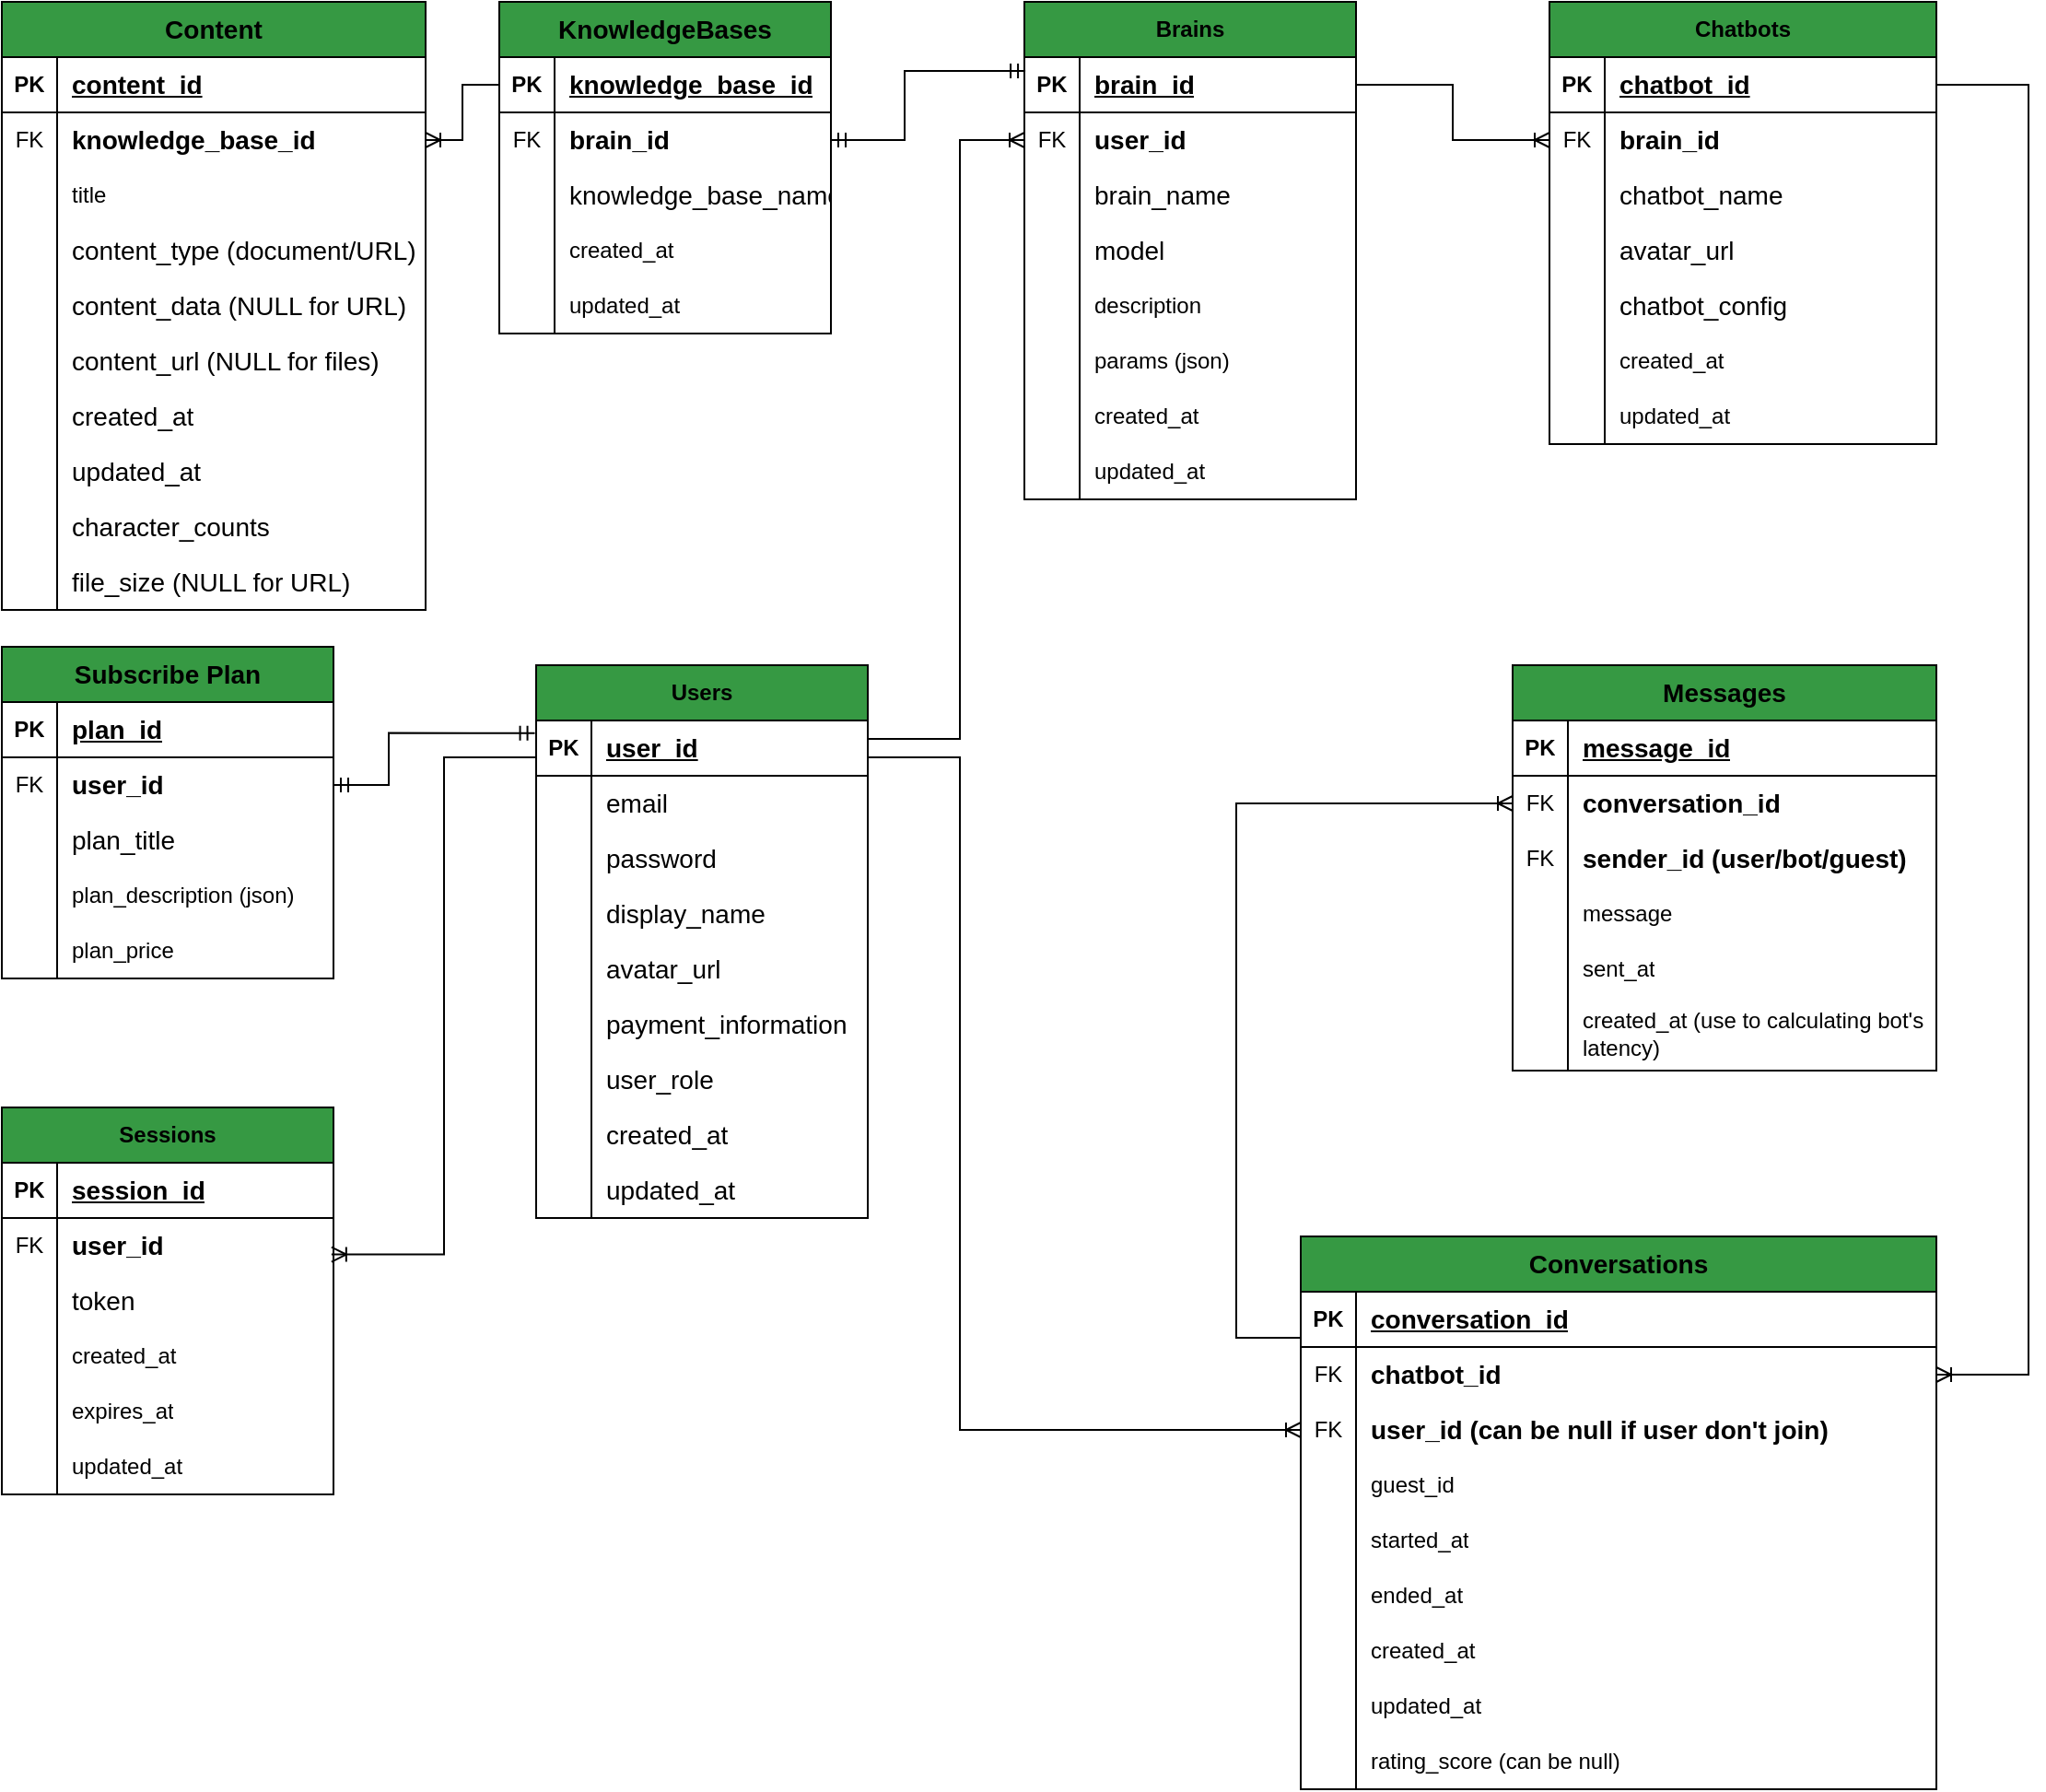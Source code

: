 <mxfile pages="5">
    <diagram id="PJk5QAhPxSlOhx5sry2P" name="Page-1">
        <mxGraphModel dx="761" dy="1619" grid="0" gridSize="10" guides="1" tooltips="1" connect="1" arrows="1" fold="1" page="1" pageScale="1" pageWidth="827" pageHeight="1169" math="0" shadow="0">
            <root>
                <mxCell id="0"/>
                <mxCell id="1" parent="0"/>
                <mxCell id="swCfLGUJOixLAajLc-BJ-1" value="Users" style="shape=table;startSize=30;container=1;collapsible=1;childLayout=tableLayout;fixedRows=1;rowLines=0;fontStyle=1;align=center;resizeLast=1;html=1;fillColor=#369943;fontColor=default;whiteSpace=wrap;labelBackgroundColor=none;fontFamily=Helvetica;" parent="1" vertex="1">
                    <mxGeometry x="310" y="-320" width="180" height="300" as="geometry"/>
                </mxCell>
                <mxCell id="swCfLGUJOixLAajLc-BJ-2" value="" style="shape=tableRow;horizontal=0;startSize=0;swimlaneHead=0;swimlaneBody=0;fillColor=none;collapsible=0;dropTarget=0;points=[[0,0.5],[1,0.5]];portConstraint=eastwest;top=0;left=0;right=0;bottom=1;fontColor=default;align=center;whiteSpace=wrap;html=1;labelBackgroundColor=none;fontFamily=Helvetica;" parent="swCfLGUJOixLAajLc-BJ-1" vertex="1">
                    <mxGeometry y="30" width="180" height="30" as="geometry"/>
                </mxCell>
                <mxCell id="swCfLGUJOixLAajLc-BJ-3" value="PK" style="shape=partialRectangle;connectable=0;fillColor=none;top=0;left=0;bottom=0;right=0;fontStyle=1;overflow=hidden;whiteSpace=wrap;html=1;fontColor=default;align=center;labelBackgroundColor=none;fontFamily=Helvetica;" parent="swCfLGUJOixLAajLc-BJ-2" vertex="1">
                    <mxGeometry width="30" height="30" as="geometry">
                        <mxRectangle width="30" height="30" as="alternateBounds"/>
                    </mxGeometry>
                </mxCell>
                <mxCell id="swCfLGUJOixLAajLc-BJ-4" value="&lt;div style=&quot;font-weight: normal; font-size: 14px; line-height: 19px; white-space: pre;&quot;&gt;&lt;span style=&quot;font-weight: bold;&quot;&gt;user_id&lt;/span&gt;&lt;/div&gt;" style="shape=partialRectangle;connectable=0;fillColor=none;top=0;left=0;bottom=0;right=0;align=left;spacingLeft=6;fontStyle=5;overflow=hidden;whiteSpace=wrap;html=1;fontColor=default;labelBackgroundColor=none;fontFamily=Helvetica;" parent="swCfLGUJOixLAajLc-BJ-2" vertex="1">
                    <mxGeometry x="30" width="150" height="30" as="geometry">
                        <mxRectangle width="150" height="30" as="alternateBounds"/>
                    </mxGeometry>
                </mxCell>
                <mxCell id="swCfLGUJOixLAajLc-BJ-5" value="" style="shape=tableRow;horizontal=0;startSize=0;swimlaneHead=0;swimlaneBody=0;fillColor=none;collapsible=0;dropTarget=0;points=[[0,0.5],[1,0.5]];portConstraint=eastwest;top=0;left=0;right=0;bottom=0;fontColor=default;align=center;whiteSpace=wrap;html=1;labelBackgroundColor=none;fontFamily=Helvetica;" parent="swCfLGUJOixLAajLc-BJ-1" vertex="1">
                    <mxGeometry y="60" width="180" height="30" as="geometry"/>
                </mxCell>
                <mxCell id="swCfLGUJOixLAajLc-BJ-6" value="" style="shape=partialRectangle;connectable=0;fillColor=none;top=0;left=0;bottom=0;right=0;editable=1;overflow=hidden;whiteSpace=wrap;html=1;fontColor=default;align=center;labelBackgroundColor=none;fontFamily=Helvetica;" parent="swCfLGUJOixLAajLc-BJ-5" vertex="1">
                    <mxGeometry width="30" height="30" as="geometry">
                        <mxRectangle width="30" height="30" as="alternateBounds"/>
                    </mxGeometry>
                </mxCell>
                <mxCell id="swCfLGUJOixLAajLc-BJ-7" value="&lt;div style=&quot;font-size: 14px; line-height: 19px; white-space: pre;&quot;&gt;&lt;span style=&quot;&quot;&gt;email&lt;/span&gt;&lt;/div&gt;" style="shape=partialRectangle;connectable=0;fillColor=none;top=0;left=0;bottom=0;right=0;align=left;spacingLeft=6;overflow=hidden;whiteSpace=wrap;html=1;fontColor=default;labelBackgroundColor=none;fontFamily=Helvetica;fontStyle=0" parent="swCfLGUJOixLAajLc-BJ-5" vertex="1">
                    <mxGeometry x="30" width="150" height="30" as="geometry">
                        <mxRectangle width="150" height="30" as="alternateBounds"/>
                    </mxGeometry>
                </mxCell>
                <mxCell id="swCfLGUJOixLAajLc-BJ-8" value="" style="shape=tableRow;horizontal=0;startSize=0;swimlaneHead=0;swimlaneBody=0;fillColor=none;collapsible=0;dropTarget=0;points=[[0,0.5],[1,0.5]];portConstraint=eastwest;top=0;left=0;right=0;bottom=0;fontColor=default;align=center;whiteSpace=wrap;html=1;labelBackgroundColor=none;fontFamily=Helvetica;" parent="swCfLGUJOixLAajLc-BJ-1" vertex="1">
                    <mxGeometry y="90" width="180" height="30" as="geometry"/>
                </mxCell>
                <mxCell id="swCfLGUJOixLAajLc-BJ-9" value="" style="shape=partialRectangle;connectable=0;fillColor=none;top=0;left=0;bottom=0;right=0;editable=1;overflow=hidden;whiteSpace=wrap;html=1;fontColor=default;align=center;labelBackgroundColor=none;fontFamily=Helvetica;" parent="swCfLGUJOixLAajLc-BJ-8" vertex="1">
                    <mxGeometry width="30" height="30" as="geometry">
                        <mxRectangle width="30" height="30" as="alternateBounds"/>
                    </mxGeometry>
                </mxCell>
                <mxCell id="swCfLGUJOixLAajLc-BJ-10" value="&lt;div style=&quot;font-size: 14px; line-height: 19px; white-space: pre;&quot;&gt;&lt;span style=&quot;&quot;&gt;password&lt;/span&gt;&lt;/div&gt;" style="shape=partialRectangle;connectable=0;fillColor=none;top=0;left=0;bottom=0;right=0;align=left;spacingLeft=6;overflow=hidden;whiteSpace=wrap;html=1;fontColor=default;labelBackgroundColor=none;fontFamily=Helvetica;fontStyle=0" parent="swCfLGUJOixLAajLc-BJ-8" vertex="1">
                    <mxGeometry x="30" width="150" height="30" as="geometry">
                        <mxRectangle width="150" height="30" as="alternateBounds"/>
                    </mxGeometry>
                </mxCell>
                <mxCell id="swCfLGUJOixLAajLc-BJ-11" value="" style="shape=tableRow;horizontal=0;startSize=0;swimlaneHead=0;swimlaneBody=0;fillColor=none;collapsible=0;dropTarget=0;points=[[0,0.5],[1,0.5]];portConstraint=eastwest;top=0;left=0;right=0;bottom=0;fontColor=default;align=center;whiteSpace=wrap;html=1;labelBackgroundColor=none;fontFamily=Helvetica;" parent="swCfLGUJOixLAajLc-BJ-1" vertex="1">
                    <mxGeometry y="120" width="180" height="30" as="geometry"/>
                </mxCell>
                <mxCell id="swCfLGUJOixLAajLc-BJ-12" value="" style="shape=partialRectangle;connectable=0;fillColor=none;top=0;left=0;bottom=0;right=0;editable=1;overflow=hidden;whiteSpace=wrap;html=1;fontColor=default;align=center;labelBackgroundColor=none;fontFamily=Helvetica;" parent="swCfLGUJOixLAajLc-BJ-11" vertex="1">
                    <mxGeometry width="30" height="30" as="geometry">
                        <mxRectangle width="30" height="30" as="alternateBounds"/>
                    </mxGeometry>
                </mxCell>
                <mxCell id="swCfLGUJOixLAajLc-BJ-13" value="&lt;div style=&quot;font-size: 14px; line-height: 19px; white-space: pre;&quot;&gt;&lt;span style=&quot;&quot;&gt;display_name&lt;/span&gt;&lt;/div&gt;" style="shape=partialRectangle;connectable=0;fillColor=none;top=0;left=0;bottom=0;right=0;align=left;spacingLeft=6;overflow=hidden;whiteSpace=wrap;html=1;fontColor=default;labelBackgroundColor=none;fontFamily=Helvetica;fontStyle=0" parent="swCfLGUJOixLAajLc-BJ-11" vertex="1">
                    <mxGeometry x="30" width="150" height="30" as="geometry">
                        <mxRectangle width="150" height="30" as="alternateBounds"/>
                    </mxGeometry>
                </mxCell>
                <mxCell id="PgtGpZbTaYKQ7om6GtD8-1" value="" style="shape=tableRow;horizontal=0;startSize=0;swimlaneHead=0;swimlaneBody=0;fillColor=none;collapsible=0;dropTarget=0;points=[[0,0.5],[1,0.5]];portConstraint=eastwest;top=0;left=0;right=0;bottom=0;fontColor=default;align=center;whiteSpace=wrap;html=1;labelBackgroundColor=none;fontFamily=Helvetica;" parent="swCfLGUJOixLAajLc-BJ-1" vertex="1">
                    <mxGeometry y="150" width="180" height="30" as="geometry"/>
                </mxCell>
                <mxCell id="PgtGpZbTaYKQ7om6GtD8-2" value="" style="shape=partialRectangle;connectable=0;fillColor=none;top=0;left=0;bottom=0;right=0;editable=1;overflow=hidden;whiteSpace=wrap;html=1;fontColor=default;align=center;labelBackgroundColor=none;fontFamily=Helvetica;" parent="PgtGpZbTaYKQ7om6GtD8-1" vertex="1">
                    <mxGeometry width="30" height="30" as="geometry">
                        <mxRectangle width="30" height="30" as="alternateBounds"/>
                    </mxGeometry>
                </mxCell>
                <mxCell id="PgtGpZbTaYKQ7om6GtD8-3" value="&lt;div style=&quot;font-size: 14px; line-height: 19px; white-space: pre;&quot;&gt;&lt;span style=&quot;&quot;&gt;avatar_url&lt;/span&gt;&lt;/div&gt;" style="shape=partialRectangle;connectable=0;fillColor=none;top=0;left=0;bottom=0;right=0;align=left;spacingLeft=6;overflow=hidden;whiteSpace=wrap;html=1;fontColor=default;labelBackgroundColor=none;fontFamily=Helvetica;fontStyle=0" parent="PgtGpZbTaYKQ7om6GtD8-1" vertex="1">
                    <mxGeometry x="30" width="150" height="30" as="geometry">
                        <mxRectangle width="150" height="30" as="alternateBounds"/>
                    </mxGeometry>
                </mxCell>
                <mxCell id="7ZNysAPeKBOSHkWwSZ3h-1" value="" style="shape=tableRow;horizontal=0;startSize=0;swimlaneHead=0;swimlaneBody=0;fillColor=none;collapsible=0;dropTarget=0;points=[[0,0.5],[1,0.5]];portConstraint=eastwest;top=0;left=0;right=0;bottom=0;fontColor=default;align=center;whiteSpace=wrap;html=1;labelBackgroundColor=none;fontFamily=Helvetica;" parent="swCfLGUJOixLAajLc-BJ-1" vertex="1">
                    <mxGeometry y="180" width="180" height="30" as="geometry"/>
                </mxCell>
                <mxCell id="7ZNysAPeKBOSHkWwSZ3h-2" value="" style="shape=partialRectangle;connectable=0;fillColor=none;top=0;left=0;bottom=0;right=0;editable=1;overflow=hidden;whiteSpace=wrap;html=1;fontColor=default;align=center;labelBackgroundColor=none;fontFamily=Helvetica;" parent="7ZNysAPeKBOSHkWwSZ3h-1" vertex="1">
                    <mxGeometry width="30" height="30" as="geometry">
                        <mxRectangle width="30" height="30" as="alternateBounds"/>
                    </mxGeometry>
                </mxCell>
                <mxCell id="7ZNysAPeKBOSHkWwSZ3h-3" value="&lt;div style=&quot;font-size: 14px; line-height: 19px; white-space: pre;&quot;&gt;&lt;span style=&quot;&quot;&gt;payment_information&lt;/span&gt;&lt;/div&gt;" style="shape=partialRectangle;connectable=0;fillColor=none;top=0;left=0;bottom=0;right=0;align=left;spacingLeft=6;overflow=hidden;whiteSpace=wrap;html=1;fontColor=default;labelBackgroundColor=none;fontFamily=Helvetica;fontStyle=0" parent="7ZNysAPeKBOSHkWwSZ3h-1" vertex="1">
                    <mxGeometry x="30" width="150" height="30" as="geometry">
                        <mxRectangle width="150" height="30" as="alternateBounds"/>
                    </mxGeometry>
                </mxCell>
                <mxCell id="0NkEnywujhr4p-ZAs5ly-1" value="" style="shape=tableRow;horizontal=0;startSize=0;swimlaneHead=0;swimlaneBody=0;fillColor=none;collapsible=0;dropTarget=0;points=[[0,0.5],[1,0.5]];portConstraint=eastwest;top=0;left=0;right=0;bottom=0;fontColor=default;align=center;whiteSpace=wrap;html=1;labelBackgroundColor=none;fontFamily=Helvetica;" parent="swCfLGUJOixLAajLc-BJ-1" vertex="1">
                    <mxGeometry y="210" width="180" height="30" as="geometry"/>
                </mxCell>
                <mxCell id="0NkEnywujhr4p-ZAs5ly-2" value="" style="shape=partialRectangle;connectable=0;fillColor=none;top=0;left=0;bottom=0;right=0;editable=1;overflow=hidden;whiteSpace=wrap;html=1;fontColor=default;align=center;labelBackgroundColor=none;fontFamily=Helvetica;" parent="0NkEnywujhr4p-ZAs5ly-1" vertex="1">
                    <mxGeometry width="30" height="30" as="geometry">
                        <mxRectangle width="30" height="30" as="alternateBounds"/>
                    </mxGeometry>
                </mxCell>
                <mxCell id="0NkEnywujhr4p-ZAs5ly-3" value="&lt;div style=&quot;font-size: 14px; line-height: 19px; white-space: pre;&quot;&gt;&lt;span style=&quot;&quot;&gt;user_role&lt;/span&gt;&lt;/div&gt;" style="shape=partialRectangle;connectable=0;fillColor=none;top=0;left=0;bottom=0;right=0;align=left;spacingLeft=6;overflow=hidden;whiteSpace=wrap;html=1;fontColor=default;labelBackgroundColor=none;fontFamily=Helvetica;fontStyle=0" parent="0NkEnywujhr4p-ZAs5ly-1" vertex="1">
                    <mxGeometry x="30" width="150" height="30" as="geometry">
                        <mxRectangle width="150" height="30" as="alternateBounds"/>
                    </mxGeometry>
                </mxCell>
                <mxCell id="aYP2eM0fJODyEA_knG5P-1" value="" style="shape=tableRow;horizontal=0;startSize=0;swimlaneHead=0;swimlaneBody=0;fillColor=none;collapsible=0;dropTarget=0;points=[[0,0.5],[1,0.5]];portConstraint=eastwest;top=0;left=0;right=0;bottom=0;fontColor=default;align=center;whiteSpace=wrap;html=1;labelBackgroundColor=none;fontFamily=Helvetica;" parent="swCfLGUJOixLAajLc-BJ-1" vertex="1">
                    <mxGeometry y="240" width="180" height="30" as="geometry"/>
                </mxCell>
                <mxCell id="aYP2eM0fJODyEA_knG5P-2" value="" style="shape=partialRectangle;connectable=0;fillColor=none;top=0;left=0;bottom=0;right=0;editable=1;overflow=hidden;whiteSpace=wrap;html=1;fontColor=default;align=center;labelBackgroundColor=none;fontFamily=Helvetica;" parent="aYP2eM0fJODyEA_knG5P-1" vertex="1">
                    <mxGeometry width="30" height="30" as="geometry">
                        <mxRectangle width="30" height="30" as="alternateBounds"/>
                    </mxGeometry>
                </mxCell>
                <mxCell id="aYP2eM0fJODyEA_knG5P-3" value="&lt;div style=&quot;font-size: 14px; line-height: 19px; white-space: pre;&quot;&gt;&lt;span style=&quot;&quot;&gt;created_at&lt;/span&gt;&lt;/div&gt;" style="shape=partialRectangle;connectable=0;fillColor=none;top=0;left=0;bottom=0;right=0;align=left;spacingLeft=6;overflow=hidden;whiteSpace=wrap;html=1;fontColor=default;labelBackgroundColor=none;fontFamily=Helvetica;fontStyle=0" parent="aYP2eM0fJODyEA_knG5P-1" vertex="1">
                    <mxGeometry x="30" width="150" height="30" as="geometry">
                        <mxRectangle width="150" height="30" as="alternateBounds"/>
                    </mxGeometry>
                </mxCell>
                <mxCell id="_6fCCv0uBFi_eKBnhKir-1" value="" style="shape=tableRow;horizontal=0;startSize=0;swimlaneHead=0;swimlaneBody=0;fillColor=none;collapsible=0;dropTarget=0;points=[[0,0.5],[1,0.5]];portConstraint=eastwest;top=0;left=0;right=0;bottom=0;fontColor=default;align=center;whiteSpace=wrap;html=1;labelBackgroundColor=none;fontFamily=Helvetica;" parent="swCfLGUJOixLAajLc-BJ-1" vertex="1">
                    <mxGeometry y="270" width="180" height="30" as="geometry"/>
                </mxCell>
                <mxCell id="_6fCCv0uBFi_eKBnhKir-2" value="" style="shape=partialRectangle;connectable=0;fillColor=none;top=0;left=0;bottom=0;right=0;editable=1;overflow=hidden;whiteSpace=wrap;html=1;fontColor=default;align=center;labelBackgroundColor=none;fontFamily=Helvetica;" parent="_6fCCv0uBFi_eKBnhKir-1" vertex="1">
                    <mxGeometry width="30" height="30" as="geometry">
                        <mxRectangle width="30" height="30" as="alternateBounds"/>
                    </mxGeometry>
                </mxCell>
                <mxCell id="_6fCCv0uBFi_eKBnhKir-3" value="&lt;div style=&quot;font-size: 14px; line-height: 19px; white-space: pre;&quot;&gt;&lt;div style=&quot;line-height: 19px;&quot;&gt;&lt;span style=&quot;&quot;&gt;updated_at&lt;/span&gt;&lt;/div&gt;&lt;/div&gt;" style="shape=partialRectangle;connectable=0;fillColor=none;top=0;left=0;bottom=0;right=0;align=left;spacingLeft=6;overflow=hidden;whiteSpace=wrap;html=1;fontColor=default;labelBackgroundColor=none;fontFamily=Helvetica;fontStyle=0" parent="_6fCCv0uBFi_eKBnhKir-1" vertex="1">
                    <mxGeometry x="30" width="150" height="30" as="geometry">
                        <mxRectangle width="150" height="30" as="alternateBounds"/>
                    </mxGeometry>
                </mxCell>
                <mxCell id="BLOIupg0IzBD4O-XOwlT-1" value="Sessions" style="shape=table;startSize=30;container=1;collapsible=1;childLayout=tableLayout;fixedRows=1;rowLines=0;fontStyle=1;align=center;resizeLast=1;html=1;fillColor=#369943;fontColor=default;whiteSpace=wrap;labelBackgroundColor=none;fontFamily=Helvetica;" parent="1" vertex="1">
                    <mxGeometry x="20" y="-80" width="180" height="210" as="geometry"/>
                </mxCell>
                <mxCell id="BLOIupg0IzBD4O-XOwlT-2" value="" style="shape=tableRow;horizontal=0;startSize=0;swimlaneHead=0;swimlaneBody=0;fillColor=none;collapsible=0;dropTarget=0;points=[[0,0.5],[1,0.5]];portConstraint=eastwest;top=0;left=0;right=0;bottom=1;fontColor=default;align=center;whiteSpace=wrap;html=1;labelBackgroundColor=none;fontFamily=Helvetica;" parent="BLOIupg0IzBD4O-XOwlT-1" vertex="1">
                    <mxGeometry y="30" width="180" height="30" as="geometry"/>
                </mxCell>
                <mxCell id="BLOIupg0IzBD4O-XOwlT-3" value="PK" style="shape=partialRectangle;connectable=0;fillColor=none;top=0;left=0;bottom=0;right=0;fontStyle=1;overflow=hidden;whiteSpace=wrap;html=1;fontColor=default;align=center;labelBackgroundColor=none;fontFamily=Helvetica;" parent="BLOIupg0IzBD4O-XOwlT-2" vertex="1">
                    <mxGeometry width="30" height="30" as="geometry">
                        <mxRectangle width="30" height="30" as="alternateBounds"/>
                    </mxGeometry>
                </mxCell>
                <mxCell id="BLOIupg0IzBD4O-XOwlT-4" value="&lt;div style=&quot;font-weight: normal; font-size: 14px; line-height: 19px; white-space: pre;&quot;&gt;&lt;span style=&quot;font-weight: bold;&quot;&gt;session_id&lt;/span&gt;&lt;/div&gt;" style="shape=partialRectangle;connectable=0;fillColor=none;top=0;left=0;bottom=0;right=0;align=left;spacingLeft=6;fontStyle=5;overflow=hidden;whiteSpace=wrap;html=1;fontColor=default;labelBackgroundColor=none;fontFamily=Helvetica;" parent="BLOIupg0IzBD4O-XOwlT-2" vertex="1">
                    <mxGeometry x="30" width="150" height="30" as="geometry">
                        <mxRectangle width="150" height="30" as="alternateBounds"/>
                    </mxGeometry>
                </mxCell>
                <mxCell id="BLOIupg0IzBD4O-XOwlT-5" value="" style="shape=tableRow;horizontal=0;startSize=0;swimlaneHead=0;swimlaneBody=0;fillColor=none;collapsible=0;dropTarget=0;points=[[0,0.5],[1,0.5]];portConstraint=eastwest;top=0;left=0;right=0;bottom=0;fontColor=default;align=center;whiteSpace=wrap;html=1;labelBackgroundColor=none;fontFamily=Helvetica;" parent="BLOIupg0IzBD4O-XOwlT-1" vertex="1">
                    <mxGeometry y="60" width="180" height="30" as="geometry"/>
                </mxCell>
                <mxCell id="BLOIupg0IzBD4O-XOwlT-6" value="FK" style="shape=partialRectangle;connectable=0;fillColor=none;top=0;left=0;bottom=0;right=0;editable=1;overflow=hidden;whiteSpace=wrap;html=1;fontColor=default;align=center;labelBackgroundColor=none;fontFamily=Helvetica;" parent="BLOIupg0IzBD4O-XOwlT-5" vertex="1">
                    <mxGeometry width="30" height="30" as="geometry">
                        <mxRectangle width="30" height="30" as="alternateBounds"/>
                    </mxGeometry>
                </mxCell>
                <mxCell id="BLOIupg0IzBD4O-XOwlT-7" value="&lt;div style=&quot;font-size: 14px; line-height: 19px; white-space: pre;&quot;&gt;&lt;span style=&quot;font-weight: bold;&quot;&gt;user_id&lt;/span&gt;&lt;/div&gt;" style="shape=partialRectangle;connectable=0;fillColor=none;top=0;left=0;bottom=0;right=0;align=left;spacingLeft=6;overflow=hidden;whiteSpace=wrap;html=1;fontColor=default;labelBackgroundColor=none;fontFamily=Helvetica;" parent="BLOIupg0IzBD4O-XOwlT-5" vertex="1">
                    <mxGeometry x="30" width="150" height="30" as="geometry">
                        <mxRectangle width="150" height="30" as="alternateBounds"/>
                    </mxGeometry>
                </mxCell>
                <mxCell id="BLOIupg0IzBD4O-XOwlT-8" value="" style="shape=tableRow;horizontal=0;startSize=0;swimlaneHead=0;swimlaneBody=0;fillColor=none;collapsible=0;dropTarget=0;points=[[0,0.5],[1,0.5]];portConstraint=eastwest;top=0;left=0;right=0;bottom=0;fontColor=default;align=center;whiteSpace=wrap;html=1;labelBackgroundColor=none;fontFamily=Helvetica;" parent="BLOIupg0IzBD4O-XOwlT-1" vertex="1">
                    <mxGeometry y="90" width="180" height="30" as="geometry"/>
                </mxCell>
                <mxCell id="BLOIupg0IzBD4O-XOwlT-9" value="" style="shape=partialRectangle;connectable=0;fillColor=none;top=0;left=0;bottom=0;right=0;editable=1;overflow=hidden;whiteSpace=wrap;html=1;fontColor=default;align=center;labelBackgroundColor=none;fontFamily=Helvetica;" parent="BLOIupg0IzBD4O-XOwlT-8" vertex="1">
                    <mxGeometry width="30" height="30" as="geometry">
                        <mxRectangle width="30" height="30" as="alternateBounds"/>
                    </mxGeometry>
                </mxCell>
                <mxCell id="BLOIupg0IzBD4O-XOwlT-10" value="&lt;div style=&quot;font-size: 14px; line-height: 19px; white-space: pre;&quot;&gt;&lt;span style=&quot;&quot;&gt;token&lt;/span&gt;&lt;/div&gt;" style="shape=partialRectangle;connectable=0;fillColor=none;top=0;left=0;bottom=0;right=0;align=left;spacingLeft=6;overflow=hidden;whiteSpace=wrap;html=1;fontColor=default;labelBackgroundColor=none;fontFamily=Helvetica;fontStyle=0" parent="BLOIupg0IzBD4O-XOwlT-8" vertex="1">
                    <mxGeometry x="30" width="150" height="30" as="geometry">
                        <mxRectangle width="150" height="30" as="alternateBounds"/>
                    </mxGeometry>
                </mxCell>
                <mxCell id="BLOIupg0IzBD4O-XOwlT-11" value="" style="shape=tableRow;horizontal=0;startSize=0;swimlaneHead=0;swimlaneBody=0;fillColor=none;collapsible=0;dropTarget=0;points=[[0,0.5],[1,0.5]];portConstraint=eastwest;top=0;left=0;right=0;bottom=0;fontColor=default;align=center;whiteSpace=wrap;html=1;labelBackgroundColor=none;fontFamily=Helvetica;" parent="BLOIupg0IzBD4O-XOwlT-1" vertex="1">
                    <mxGeometry y="120" width="180" height="30" as="geometry"/>
                </mxCell>
                <mxCell id="BLOIupg0IzBD4O-XOwlT-12" value="" style="shape=partialRectangle;connectable=0;fillColor=none;top=0;left=0;bottom=0;right=0;editable=1;overflow=hidden;whiteSpace=wrap;html=1;fontColor=default;align=center;labelBackgroundColor=none;fontFamily=Helvetica;" parent="BLOIupg0IzBD4O-XOwlT-11" vertex="1">
                    <mxGeometry width="30" height="30" as="geometry">
                        <mxRectangle width="30" height="30" as="alternateBounds"/>
                    </mxGeometry>
                </mxCell>
                <mxCell id="BLOIupg0IzBD4O-XOwlT-13" value="created_at" style="shape=partialRectangle;connectable=0;fillColor=none;top=0;left=0;bottom=0;right=0;align=left;spacingLeft=6;overflow=hidden;whiteSpace=wrap;html=1;fontColor=default;labelBackgroundColor=none;fontFamily=Helvetica;fontStyle=0" parent="BLOIupg0IzBD4O-XOwlT-11" vertex="1">
                    <mxGeometry x="30" width="150" height="30" as="geometry">
                        <mxRectangle width="150" height="30" as="alternateBounds"/>
                    </mxGeometry>
                </mxCell>
                <mxCell id="BLOIupg0IzBD4O-XOwlT-14" value="" style="shape=tableRow;horizontal=0;startSize=0;swimlaneHead=0;swimlaneBody=0;fillColor=none;collapsible=0;dropTarget=0;points=[[0,0.5],[1,0.5]];portConstraint=eastwest;top=0;left=0;right=0;bottom=0;fontColor=default;align=center;whiteSpace=wrap;html=1;labelBackgroundColor=none;fontFamily=Helvetica;" parent="BLOIupg0IzBD4O-XOwlT-1" vertex="1">
                    <mxGeometry y="150" width="180" height="30" as="geometry"/>
                </mxCell>
                <mxCell id="BLOIupg0IzBD4O-XOwlT-15" value="" style="shape=partialRectangle;connectable=0;fillColor=none;top=0;left=0;bottom=0;right=0;editable=1;overflow=hidden;whiteSpace=wrap;html=1;fontColor=default;align=center;labelBackgroundColor=none;fontFamily=Helvetica;" parent="BLOIupg0IzBD4O-XOwlT-14" vertex="1">
                    <mxGeometry width="30" height="30" as="geometry">
                        <mxRectangle width="30" height="30" as="alternateBounds"/>
                    </mxGeometry>
                </mxCell>
                <mxCell id="BLOIupg0IzBD4O-XOwlT-16" value="&lt;span style=&quot;text-wrap: nowrap;&quot;&gt;expires_at&lt;/span&gt;" style="shape=partialRectangle;connectable=0;fillColor=none;top=0;left=0;bottom=0;right=0;align=left;spacingLeft=6;overflow=hidden;whiteSpace=wrap;html=1;fontColor=default;labelBackgroundColor=none;fontFamily=Helvetica;fontStyle=0" parent="BLOIupg0IzBD4O-XOwlT-14" vertex="1">
                    <mxGeometry x="30" width="150" height="30" as="geometry">
                        <mxRectangle width="150" height="30" as="alternateBounds"/>
                    </mxGeometry>
                </mxCell>
                <mxCell id="BLOIupg0IzBD4O-XOwlT-17" value="" style="shape=tableRow;horizontal=0;startSize=0;swimlaneHead=0;swimlaneBody=0;fillColor=none;collapsible=0;dropTarget=0;points=[[0,0.5],[1,0.5]];portConstraint=eastwest;top=0;left=0;right=0;bottom=0;fontColor=default;align=center;whiteSpace=wrap;html=1;labelBackgroundColor=none;fontFamily=Helvetica;" parent="BLOIupg0IzBD4O-XOwlT-1" vertex="1">
                    <mxGeometry y="180" width="180" height="30" as="geometry"/>
                </mxCell>
                <mxCell id="BLOIupg0IzBD4O-XOwlT-18" value="" style="shape=partialRectangle;connectable=0;fillColor=none;top=0;left=0;bottom=0;right=0;editable=1;overflow=hidden;whiteSpace=wrap;html=1;fontColor=default;align=center;labelBackgroundColor=none;fontFamily=Helvetica;" parent="BLOIupg0IzBD4O-XOwlT-17" vertex="1">
                    <mxGeometry width="30" height="30" as="geometry">
                        <mxRectangle width="30" height="30" as="alternateBounds"/>
                    </mxGeometry>
                </mxCell>
                <mxCell id="BLOIupg0IzBD4O-XOwlT-19" value="updated_at" style="shape=partialRectangle;connectable=0;fillColor=none;top=0;left=0;bottom=0;right=0;align=left;spacingLeft=6;overflow=hidden;whiteSpace=wrap;html=1;fontColor=default;labelBackgroundColor=none;fontFamily=Helvetica;fontStyle=0" parent="BLOIupg0IzBD4O-XOwlT-17" vertex="1">
                    <mxGeometry x="30" width="150" height="30" as="geometry">
                        <mxRectangle width="150" height="30" as="alternateBounds"/>
                    </mxGeometry>
                </mxCell>
                <mxCell id="ZFy2aXiqQImONE6F0iOH-1" value="Brains" style="shape=table;startSize=30;container=1;collapsible=1;childLayout=tableLayout;fixedRows=1;rowLines=0;fontStyle=1;align=center;resizeLast=1;html=1;fillColor=#369943;fontColor=default;whiteSpace=wrap;labelBackgroundColor=none;fontFamily=Helvetica;" parent="1" vertex="1">
                    <mxGeometry x="575" y="-680" width="180" height="270" as="geometry"/>
                </mxCell>
                <mxCell id="ZFy2aXiqQImONE6F0iOH-2" value="" style="shape=tableRow;horizontal=0;startSize=0;swimlaneHead=0;swimlaneBody=0;fillColor=none;collapsible=0;dropTarget=0;points=[[0,0.5],[1,0.5]];portConstraint=eastwest;top=0;left=0;right=0;bottom=1;fontColor=default;align=center;whiteSpace=wrap;html=1;labelBackgroundColor=none;fontFamily=Helvetica;" parent="ZFy2aXiqQImONE6F0iOH-1" vertex="1">
                    <mxGeometry y="30" width="180" height="30" as="geometry"/>
                </mxCell>
                <mxCell id="ZFy2aXiqQImONE6F0iOH-3" value="PK" style="shape=partialRectangle;connectable=0;fillColor=none;top=0;left=0;bottom=0;right=0;fontStyle=1;overflow=hidden;whiteSpace=wrap;html=1;fontColor=default;align=center;labelBackgroundColor=none;fontFamily=Helvetica;" parent="ZFy2aXiqQImONE6F0iOH-2" vertex="1">
                    <mxGeometry width="30" height="30" as="geometry">
                        <mxRectangle width="30" height="30" as="alternateBounds"/>
                    </mxGeometry>
                </mxCell>
                <mxCell id="ZFy2aXiqQImONE6F0iOH-4" value="&lt;div style=&quot;font-weight: normal; font-size: 14px; line-height: 19px; white-space: pre;&quot;&gt;&lt;span style=&quot;font-weight: bold;&quot;&gt;brain_id&lt;/span&gt;&lt;/div&gt;" style="shape=partialRectangle;connectable=0;fillColor=none;top=0;left=0;bottom=0;right=0;align=left;spacingLeft=6;fontStyle=5;overflow=hidden;whiteSpace=wrap;html=1;fontColor=default;labelBackgroundColor=none;fontFamily=Helvetica;" parent="ZFy2aXiqQImONE6F0iOH-2" vertex="1">
                    <mxGeometry x="30" width="150" height="30" as="geometry">
                        <mxRectangle width="150" height="30" as="alternateBounds"/>
                    </mxGeometry>
                </mxCell>
                <mxCell id="ZFy2aXiqQImONE6F0iOH-5" value="" style="shape=tableRow;horizontal=0;startSize=0;swimlaneHead=0;swimlaneBody=0;fillColor=none;collapsible=0;dropTarget=0;points=[[0,0.5],[1,0.5]];portConstraint=eastwest;top=0;left=0;right=0;bottom=0;fontColor=default;align=center;whiteSpace=wrap;html=1;labelBackgroundColor=none;fontFamily=Helvetica;" parent="ZFy2aXiqQImONE6F0iOH-1" vertex="1">
                    <mxGeometry y="60" width="180" height="30" as="geometry"/>
                </mxCell>
                <mxCell id="ZFy2aXiqQImONE6F0iOH-6" value="FK" style="shape=partialRectangle;connectable=0;fillColor=none;top=0;left=0;bottom=0;right=0;editable=1;overflow=hidden;whiteSpace=wrap;html=1;fontColor=default;align=center;labelBackgroundColor=none;fontFamily=Helvetica;" parent="ZFy2aXiqQImONE6F0iOH-5" vertex="1">
                    <mxGeometry width="30" height="30" as="geometry">
                        <mxRectangle width="30" height="30" as="alternateBounds"/>
                    </mxGeometry>
                </mxCell>
                <mxCell id="ZFy2aXiqQImONE6F0iOH-7" value="&lt;div style=&quot;font-size: 14px; line-height: 19px; white-space: pre;&quot;&gt;&lt;span style=&quot;font-weight: bold;&quot;&gt;user_id&lt;/span&gt;&lt;/div&gt;" style="shape=partialRectangle;connectable=0;fillColor=none;top=0;left=0;bottom=0;right=0;align=left;spacingLeft=6;overflow=hidden;whiteSpace=wrap;html=1;fontColor=default;labelBackgroundColor=none;fontFamily=Helvetica;" parent="ZFy2aXiqQImONE6F0iOH-5" vertex="1">
                    <mxGeometry x="30" width="150" height="30" as="geometry">
                        <mxRectangle width="150" height="30" as="alternateBounds"/>
                    </mxGeometry>
                </mxCell>
                <mxCell id="ZFy2aXiqQImONE6F0iOH-8" value="" style="shape=tableRow;horizontal=0;startSize=0;swimlaneHead=0;swimlaneBody=0;fillColor=none;collapsible=0;dropTarget=0;points=[[0,0.5],[1,0.5]];portConstraint=eastwest;top=0;left=0;right=0;bottom=0;fontColor=default;align=center;whiteSpace=wrap;html=1;labelBackgroundColor=none;fontFamily=Helvetica;" parent="ZFy2aXiqQImONE6F0iOH-1" vertex="1">
                    <mxGeometry y="90" width="180" height="30" as="geometry"/>
                </mxCell>
                <mxCell id="ZFy2aXiqQImONE6F0iOH-9" value="" style="shape=partialRectangle;connectable=0;fillColor=none;top=0;left=0;bottom=0;right=0;editable=1;overflow=hidden;whiteSpace=wrap;html=1;fontColor=default;align=center;labelBackgroundColor=none;fontFamily=Helvetica;" parent="ZFy2aXiqQImONE6F0iOH-8" vertex="1">
                    <mxGeometry width="30" height="30" as="geometry">
                        <mxRectangle width="30" height="30" as="alternateBounds"/>
                    </mxGeometry>
                </mxCell>
                <mxCell id="ZFy2aXiqQImONE6F0iOH-10" value="&lt;div style=&quot;font-size: 14px; line-height: 19px; white-space: pre;&quot;&gt;&lt;span style=&quot;&quot;&gt;brain_name&lt;/span&gt;&lt;/div&gt;" style="shape=partialRectangle;connectable=0;fillColor=none;top=0;left=0;bottom=0;right=0;align=left;spacingLeft=6;overflow=hidden;whiteSpace=wrap;html=1;fontColor=default;labelBackgroundColor=none;fontFamily=Helvetica;fontStyle=0" parent="ZFy2aXiqQImONE6F0iOH-8" vertex="1">
                    <mxGeometry x="30" width="150" height="30" as="geometry">
                        <mxRectangle width="150" height="30" as="alternateBounds"/>
                    </mxGeometry>
                </mxCell>
                <mxCell id="ZFy2aXiqQImONE6F0iOH-11" value="" style="shape=tableRow;horizontal=0;startSize=0;swimlaneHead=0;swimlaneBody=0;fillColor=none;collapsible=0;dropTarget=0;points=[[0,0.5],[1,0.5]];portConstraint=eastwest;top=0;left=0;right=0;bottom=0;fontColor=default;align=center;whiteSpace=wrap;html=1;labelBackgroundColor=none;fontFamily=Helvetica;" parent="ZFy2aXiqQImONE6F0iOH-1" vertex="1">
                    <mxGeometry y="120" width="180" height="30" as="geometry"/>
                </mxCell>
                <mxCell id="ZFy2aXiqQImONE6F0iOH-12" value="" style="shape=partialRectangle;connectable=0;fillColor=none;top=0;left=0;bottom=0;right=0;editable=1;overflow=hidden;whiteSpace=wrap;html=1;fontColor=default;align=center;labelBackgroundColor=none;fontFamily=Helvetica;" parent="ZFy2aXiqQImONE6F0iOH-11" vertex="1">
                    <mxGeometry width="30" height="30" as="geometry">
                        <mxRectangle width="30" height="30" as="alternateBounds"/>
                    </mxGeometry>
                </mxCell>
                <mxCell id="ZFy2aXiqQImONE6F0iOH-13" value="&lt;div style=&quot;font-size: 14px; line-height: 19px; white-space: pre;&quot;&gt;&lt;span style=&quot;&quot;&gt;model&lt;/span&gt;&lt;/div&gt;" style="shape=partialRectangle;connectable=0;fillColor=none;top=0;left=0;bottom=0;right=0;align=left;spacingLeft=6;overflow=hidden;whiteSpace=wrap;html=1;fontColor=default;labelBackgroundColor=none;fontFamily=Helvetica;fontStyle=0" parent="ZFy2aXiqQImONE6F0iOH-11" vertex="1">
                    <mxGeometry x="30" width="150" height="30" as="geometry">
                        <mxRectangle width="150" height="30" as="alternateBounds"/>
                    </mxGeometry>
                </mxCell>
                <mxCell id="ZFy2aXiqQImONE6F0iOH-14" value="" style="shape=tableRow;horizontal=0;startSize=0;swimlaneHead=0;swimlaneBody=0;fillColor=none;collapsible=0;dropTarget=0;points=[[0,0.5],[1,0.5]];portConstraint=eastwest;top=0;left=0;right=0;bottom=0;fontColor=default;align=center;whiteSpace=wrap;html=1;labelBackgroundColor=none;fontFamily=Helvetica;" parent="ZFy2aXiqQImONE6F0iOH-1" vertex="1">
                    <mxGeometry y="150" width="180" height="30" as="geometry"/>
                </mxCell>
                <mxCell id="ZFy2aXiqQImONE6F0iOH-15" value="" style="shape=partialRectangle;connectable=0;fillColor=none;top=0;left=0;bottom=0;right=0;editable=1;overflow=hidden;whiteSpace=wrap;html=1;fontColor=default;align=center;labelBackgroundColor=none;fontFamily=Helvetica;" parent="ZFy2aXiqQImONE6F0iOH-14" vertex="1">
                    <mxGeometry width="30" height="30" as="geometry">
                        <mxRectangle width="30" height="30" as="alternateBounds"/>
                    </mxGeometry>
                </mxCell>
                <mxCell id="ZFy2aXiqQImONE6F0iOH-16" value="description" style="shape=partialRectangle;connectable=0;fillColor=none;top=0;left=0;bottom=0;right=0;align=left;spacingLeft=6;overflow=hidden;whiteSpace=wrap;html=1;fontColor=default;labelBackgroundColor=none;fontFamily=Helvetica;fontStyle=0" parent="ZFy2aXiqQImONE6F0iOH-14" vertex="1">
                    <mxGeometry x="30" width="150" height="30" as="geometry">
                        <mxRectangle width="150" height="30" as="alternateBounds"/>
                    </mxGeometry>
                </mxCell>
                <mxCell id="ZFy2aXiqQImONE6F0iOH-17" value="" style="shape=tableRow;horizontal=0;startSize=0;swimlaneHead=0;swimlaneBody=0;fillColor=none;collapsible=0;dropTarget=0;points=[[0,0.5],[1,0.5]];portConstraint=eastwest;top=0;left=0;right=0;bottom=0;fontColor=default;align=center;whiteSpace=wrap;html=1;labelBackgroundColor=none;fontFamily=Helvetica;" parent="ZFy2aXiqQImONE6F0iOH-1" vertex="1">
                    <mxGeometry y="180" width="180" height="30" as="geometry"/>
                </mxCell>
                <mxCell id="ZFy2aXiqQImONE6F0iOH-18" value="" style="shape=partialRectangle;connectable=0;fillColor=none;top=0;left=0;bottom=0;right=0;editable=1;overflow=hidden;whiteSpace=wrap;html=1;fontColor=default;align=center;labelBackgroundColor=none;fontFamily=Helvetica;" parent="ZFy2aXiqQImONE6F0iOH-17" vertex="1">
                    <mxGeometry width="30" height="30" as="geometry">
                        <mxRectangle width="30" height="30" as="alternateBounds"/>
                    </mxGeometry>
                </mxCell>
                <mxCell id="ZFy2aXiqQImONE6F0iOH-19" value="params (json)" style="shape=partialRectangle;connectable=0;fillColor=none;top=0;left=0;bottom=0;right=0;align=left;spacingLeft=6;overflow=hidden;whiteSpace=wrap;html=1;fontColor=default;labelBackgroundColor=none;fontFamily=Helvetica;fontStyle=0" parent="ZFy2aXiqQImONE6F0iOH-17" vertex="1">
                    <mxGeometry x="30" width="150" height="30" as="geometry">
                        <mxRectangle width="150" height="30" as="alternateBounds"/>
                    </mxGeometry>
                </mxCell>
                <mxCell id="ZFy2aXiqQImONE6F0iOH-20" value="" style="shape=tableRow;horizontal=0;startSize=0;swimlaneHead=0;swimlaneBody=0;fillColor=none;collapsible=0;dropTarget=0;points=[[0,0.5],[1,0.5]];portConstraint=eastwest;top=0;left=0;right=0;bottom=0;fontColor=default;align=center;whiteSpace=wrap;html=1;labelBackgroundColor=none;fontFamily=Helvetica;" parent="ZFy2aXiqQImONE6F0iOH-1" vertex="1">
                    <mxGeometry y="210" width="180" height="30" as="geometry"/>
                </mxCell>
                <mxCell id="ZFy2aXiqQImONE6F0iOH-21" value="" style="shape=partialRectangle;connectable=0;fillColor=none;top=0;left=0;bottom=0;right=0;editable=1;overflow=hidden;whiteSpace=wrap;html=1;fontColor=default;align=center;labelBackgroundColor=none;fontFamily=Helvetica;" parent="ZFy2aXiqQImONE6F0iOH-20" vertex="1">
                    <mxGeometry width="30" height="30" as="geometry">
                        <mxRectangle width="30" height="30" as="alternateBounds"/>
                    </mxGeometry>
                </mxCell>
                <mxCell id="ZFy2aXiqQImONE6F0iOH-22" value="created_at" style="shape=partialRectangle;connectable=0;fillColor=none;top=0;left=0;bottom=0;right=0;align=left;spacingLeft=6;overflow=hidden;whiteSpace=wrap;html=1;fontColor=default;labelBackgroundColor=none;fontFamily=Helvetica;fontStyle=0" parent="ZFy2aXiqQImONE6F0iOH-20" vertex="1">
                    <mxGeometry x="30" width="150" height="30" as="geometry">
                        <mxRectangle width="150" height="30" as="alternateBounds"/>
                    </mxGeometry>
                </mxCell>
                <mxCell id="ZFy2aXiqQImONE6F0iOH-23" value="" style="shape=tableRow;horizontal=0;startSize=0;swimlaneHead=0;swimlaneBody=0;fillColor=none;collapsible=0;dropTarget=0;points=[[0,0.5],[1,0.5]];portConstraint=eastwest;top=0;left=0;right=0;bottom=0;fontColor=default;align=center;whiteSpace=wrap;html=1;labelBackgroundColor=none;fontFamily=Helvetica;" parent="ZFy2aXiqQImONE6F0iOH-1" vertex="1">
                    <mxGeometry y="240" width="180" height="30" as="geometry"/>
                </mxCell>
                <mxCell id="ZFy2aXiqQImONE6F0iOH-24" value="" style="shape=partialRectangle;connectable=0;fillColor=none;top=0;left=0;bottom=0;right=0;editable=1;overflow=hidden;whiteSpace=wrap;html=1;fontColor=default;align=center;labelBackgroundColor=none;fontFamily=Helvetica;" parent="ZFy2aXiqQImONE6F0iOH-23" vertex="1">
                    <mxGeometry width="30" height="30" as="geometry">
                        <mxRectangle width="30" height="30" as="alternateBounds"/>
                    </mxGeometry>
                </mxCell>
                <mxCell id="ZFy2aXiqQImONE6F0iOH-25" value="updated_at" style="shape=partialRectangle;connectable=0;fillColor=none;top=0;left=0;bottom=0;right=0;align=left;spacingLeft=6;overflow=hidden;whiteSpace=wrap;html=1;fontColor=default;labelBackgroundColor=none;fontFamily=Helvetica;fontStyle=0" parent="ZFy2aXiqQImONE6F0iOH-23" vertex="1">
                    <mxGeometry x="30" width="150" height="30" as="geometry">
                        <mxRectangle width="150" height="30" as="alternateBounds"/>
                    </mxGeometry>
                </mxCell>
                <mxCell id="ZFy2aXiqQImONE6F0iOH-32" value="Chatbots" style="shape=table;startSize=30;container=1;collapsible=1;childLayout=tableLayout;fixedRows=1;rowLines=0;fontStyle=1;align=center;resizeLast=1;html=1;fillColor=#369943;fontColor=default;whiteSpace=wrap;labelBackgroundColor=none;fontFamily=Helvetica;" parent="1" vertex="1">
                    <mxGeometry x="860" y="-680" width="210" height="240" as="geometry"/>
                </mxCell>
                <mxCell id="ZFy2aXiqQImONE6F0iOH-33" value="" style="shape=tableRow;horizontal=0;startSize=0;swimlaneHead=0;swimlaneBody=0;fillColor=none;collapsible=0;dropTarget=0;points=[[0,0.5],[1,0.5]];portConstraint=eastwest;top=0;left=0;right=0;bottom=1;fontColor=default;align=center;whiteSpace=wrap;html=1;labelBackgroundColor=none;fontFamily=Helvetica;" parent="ZFy2aXiqQImONE6F0iOH-32" vertex="1">
                    <mxGeometry y="30" width="210" height="30" as="geometry"/>
                </mxCell>
                <mxCell id="ZFy2aXiqQImONE6F0iOH-34" value="PK" style="shape=partialRectangle;connectable=0;fillColor=none;top=0;left=0;bottom=0;right=0;fontStyle=1;overflow=hidden;whiteSpace=wrap;html=1;fontColor=default;align=center;labelBackgroundColor=none;fontFamily=Helvetica;" parent="ZFy2aXiqQImONE6F0iOH-33" vertex="1">
                    <mxGeometry width="30" height="30" as="geometry">
                        <mxRectangle width="30" height="30" as="alternateBounds"/>
                    </mxGeometry>
                </mxCell>
                <mxCell id="ZFy2aXiqQImONE6F0iOH-35" value="&lt;div style=&quot;font-weight: normal; font-size: 14px; line-height: 19px; white-space: pre;&quot;&gt;&lt;span style=&quot;font-weight: bold;&quot;&gt;chatbot_id&lt;/span&gt;&lt;/div&gt;" style="shape=partialRectangle;connectable=0;fillColor=none;top=0;left=0;bottom=0;right=0;align=left;spacingLeft=6;fontStyle=5;overflow=hidden;whiteSpace=wrap;html=1;fontColor=default;labelBackgroundColor=none;fontFamily=Helvetica;" parent="ZFy2aXiqQImONE6F0iOH-33" vertex="1">
                    <mxGeometry x="30" width="180" height="30" as="geometry">
                        <mxRectangle width="180" height="30" as="alternateBounds"/>
                    </mxGeometry>
                </mxCell>
                <mxCell id="ZFy2aXiqQImONE6F0iOH-36" value="" style="shape=tableRow;horizontal=0;startSize=0;swimlaneHead=0;swimlaneBody=0;fillColor=none;collapsible=0;dropTarget=0;points=[[0,0.5],[1,0.5]];portConstraint=eastwest;top=0;left=0;right=0;bottom=0;fontColor=default;align=center;whiteSpace=wrap;html=1;labelBackgroundColor=none;fontFamily=Helvetica;" parent="ZFy2aXiqQImONE6F0iOH-32" vertex="1">
                    <mxGeometry y="60" width="210" height="30" as="geometry"/>
                </mxCell>
                <mxCell id="ZFy2aXiqQImONE6F0iOH-37" value="FK" style="shape=partialRectangle;connectable=0;fillColor=none;top=0;left=0;bottom=0;right=0;editable=1;overflow=hidden;whiteSpace=wrap;html=1;fontColor=default;align=center;labelBackgroundColor=none;fontFamily=Helvetica;" parent="ZFy2aXiqQImONE6F0iOH-36" vertex="1">
                    <mxGeometry width="30" height="30" as="geometry">
                        <mxRectangle width="30" height="30" as="alternateBounds"/>
                    </mxGeometry>
                </mxCell>
                <mxCell id="ZFy2aXiqQImONE6F0iOH-38" value="&lt;div style=&quot;font-size: 14px; line-height: 19px; white-space: pre;&quot;&gt;&lt;span style=&quot;font-weight: bold;&quot;&gt;brain_id&lt;/span&gt;&lt;/div&gt;" style="shape=partialRectangle;connectable=0;fillColor=none;top=0;left=0;bottom=0;right=0;align=left;spacingLeft=6;overflow=hidden;whiteSpace=wrap;html=1;fontColor=default;labelBackgroundColor=none;fontFamily=Helvetica;" parent="ZFy2aXiqQImONE6F0iOH-36" vertex="1">
                    <mxGeometry x="30" width="180" height="30" as="geometry">
                        <mxRectangle width="180" height="30" as="alternateBounds"/>
                    </mxGeometry>
                </mxCell>
                <mxCell id="ZFy2aXiqQImONE6F0iOH-39" value="" style="shape=tableRow;horizontal=0;startSize=0;swimlaneHead=0;swimlaneBody=0;fillColor=none;collapsible=0;dropTarget=0;points=[[0,0.5],[1,0.5]];portConstraint=eastwest;top=0;left=0;right=0;bottom=0;fontColor=default;align=center;whiteSpace=wrap;html=1;labelBackgroundColor=none;fontFamily=Helvetica;" parent="ZFy2aXiqQImONE6F0iOH-32" vertex="1">
                    <mxGeometry y="90" width="210" height="30" as="geometry"/>
                </mxCell>
                <mxCell id="ZFy2aXiqQImONE6F0iOH-40" value="" style="shape=partialRectangle;connectable=0;fillColor=none;top=0;left=0;bottom=0;right=0;editable=1;overflow=hidden;whiteSpace=wrap;html=1;fontColor=default;align=center;labelBackgroundColor=none;fontFamily=Helvetica;" parent="ZFy2aXiqQImONE6F0iOH-39" vertex="1">
                    <mxGeometry width="30" height="30" as="geometry">
                        <mxRectangle width="30" height="30" as="alternateBounds"/>
                    </mxGeometry>
                </mxCell>
                <mxCell id="ZFy2aXiqQImONE6F0iOH-41" value="&lt;div style=&quot;font-size: 14px; line-height: 19px; white-space: pre;&quot;&gt;&lt;span style=&quot;&quot;&gt;chatbot_name&lt;/span&gt;&lt;/div&gt;" style="shape=partialRectangle;connectable=0;fillColor=none;top=0;left=0;bottom=0;right=0;align=left;spacingLeft=6;overflow=hidden;whiteSpace=wrap;html=1;fontColor=default;labelBackgroundColor=none;fontFamily=Helvetica;fontStyle=0" parent="ZFy2aXiqQImONE6F0iOH-39" vertex="1">
                    <mxGeometry x="30" width="180" height="30" as="geometry">
                        <mxRectangle width="180" height="30" as="alternateBounds"/>
                    </mxGeometry>
                </mxCell>
                <mxCell id="ZFy2aXiqQImONE6F0iOH-42" value="" style="shape=tableRow;horizontal=0;startSize=0;swimlaneHead=0;swimlaneBody=0;fillColor=none;collapsible=0;dropTarget=0;points=[[0,0.5],[1,0.5]];portConstraint=eastwest;top=0;left=0;right=0;bottom=0;fontColor=default;align=center;whiteSpace=wrap;html=1;labelBackgroundColor=none;fontFamily=Helvetica;" parent="ZFy2aXiqQImONE6F0iOH-32" vertex="1">
                    <mxGeometry y="120" width="210" height="30" as="geometry"/>
                </mxCell>
                <mxCell id="ZFy2aXiqQImONE6F0iOH-43" value="" style="shape=partialRectangle;connectable=0;fillColor=none;top=0;left=0;bottom=0;right=0;editable=1;overflow=hidden;whiteSpace=wrap;html=1;fontColor=default;align=center;labelBackgroundColor=none;fontFamily=Helvetica;" parent="ZFy2aXiqQImONE6F0iOH-42" vertex="1">
                    <mxGeometry width="30" height="30" as="geometry">
                        <mxRectangle width="30" height="30" as="alternateBounds"/>
                    </mxGeometry>
                </mxCell>
                <mxCell id="ZFy2aXiqQImONE6F0iOH-44" value="&lt;div style=&quot;font-size: 14px; line-height: 19px; white-space: pre;&quot;&gt;&lt;span style=&quot;&quot;&gt;avatar_url&lt;/span&gt;&lt;/div&gt;" style="shape=partialRectangle;connectable=0;fillColor=none;top=0;left=0;bottom=0;right=0;align=left;spacingLeft=6;overflow=hidden;whiteSpace=wrap;html=1;fontColor=default;labelBackgroundColor=none;fontFamily=Helvetica;fontStyle=0" parent="ZFy2aXiqQImONE6F0iOH-42" vertex="1">
                    <mxGeometry x="30" width="180" height="30" as="geometry">
                        <mxRectangle width="180" height="30" as="alternateBounds"/>
                    </mxGeometry>
                </mxCell>
                <mxCell id="ZFy2aXiqQImONE6F0iOH-45" value="" style="shape=tableRow;horizontal=0;startSize=0;swimlaneHead=0;swimlaneBody=0;fillColor=none;collapsible=0;dropTarget=0;points=[[0,0.5],[1,0.5]];portConstraint=eastwest;top=0;left=0;right=0;bottom=0;fontColor=default;align=center;whiteSpace=wrap;html=1;labelBackgroundColor=none;fontFamily=Helvetica;" parent="ZFy2aXiqQImONE6F0iOH-32" vertex="1">
                    <mxGeometry y="150" width="210" height="30" as="geometry"/>
                </mxCell>
                <mxCell id="ZFy2aXiqQImONE6F0iOH-46" value="" style="shape=partialRectangle;connectable=0;fillColor=none;top=0;left=0;bottom=0;right=0;editable=1;overflow=hidden;whiteSpace=wrap;html=1;fontColor=default;align=center;labelBackgroundColor=none;fontFamily=Helvetica;" parent="ZFy2aXiqQImONE6F0iOH-45" vertex="1">
                    <mxGeometry width="30" height="30" as="geometry">
                        <mxRectangle width="30" height="30" as="alternateBounds"/>
                    </mxGeometry>
                </mxCell>
                <mxCell id="ZFy2aXiqQImONE6F0iOH-47" value="&lt;div style=&quot;font-size: 14px; line-height: 19px; white-space: pre;&quot;&gt;&lt;span style=&quot;&quot;&gt;chatbot_config&lt;/span&gt;&lt;/div&gt;" style="shape=partialRectangle;connectable=0;fillColor=none;top=0;left=0;bottom=0;right=0;align=left;spacingLeft=6;overflow=hidden;whiteSpace=wrap;html=1;fontColor=default;labelBackgroundColor=none;fontFamily=Helvetica;fontStyle=0" parent="ZFy2aXiqQImONE6F0iOH-45" vertex="1">
                    <mxGeometry x="30" width="180" height="30" as="geometry">
                        <mxRectangle width="180" height="30" as="alternateBounds"/>
                    </mxGeometry>
                </mxCell>
                <mxCell id="ZFy2aXiqQImONE6F0iOH-51" value="" style="shape=tableRow;horizontal=0;startSize=0;swimlaneHead=0;swimlaneBody=0;fillColor=none;collapsible=0;dropTarget=0;points=[[0,0.5],[1,0.5]];portConstraint=eastwest;top=0;left=0;right=0;bottom=0;fontColor=default;align=center;whiteSpace=wrap;html=1;labelBackgroundColor=none;fontFamily=Helvetica;" parent="ZFy2aXiqQImONE6F0iOH-32" vertex="1">
                    <mxGeometry y="180" width="210" height="30" as="geometry"/>
                </mxCell>
                <mxCell id="ZFy2aXiqQImONE6F0iOH-52" value="" style="shape=partialRectangle;connectable=0;fillColor=none;top=0;left=0;bottom=0;right=0;editable=1;overflow=hidden;whiteSpace=wrap;html=1;fontColor=default;align=center;labelBackgroundColor=none;fontFamily=Helvetica;" parent="ZFy2aXiqQImONE6F0iOH-51" vertex="1">
                    <mxGeometry width="30" height="30" as="geometry">
                        <mxRectangle width="30" height="30" as="alternateBounds"/>
                    </mxGeometry>
                </mxCell>
                <mxCell id="ZFy2aXiqQImONE6F0iOH-53" value="created_at" style="shape=partialRectangle;connectable=0;fillColor=none;top=0;left=0;bottom=0;right=0;align=left;spacingLeft=6;overflow=hidden;whiteSpace=wrap;html=1;fontColor=default;labelBackgroundColor=none;fontFamily=Helvetica;fontStyle=0" parent="ZFy2aXiqQImONE6F0iOH-51" vertex="1">
                    <mxGeometry x="30" width="180" height="30" as="geometry">
                        <mxRectangle width="180" height="30" as="alternateBounds"/>
                    </mxGeometry>
                </mxCell>
                <mxCell id="ZFy2aXiqQImONE6F0iOH-54" value="" style="shape=tableRow;horizontal=0;startSize=0;swimlaneHead=0;swimlaneBody=0;fillColor=none;collapsible=0;dropTarget=0;points=[[0,0.5],[1,0.5]];portConstraint=eastwest;top=0;left=0;right=0;bottom=0;fontColor=default;align=center;whiteSpace=wrap;html=1;labelBackgroundColor=none;fontFamily=Helvetica;" parent="ZFy2aXiqQImONE6F0iOH-32" vertex="1">
                    <mxGeometry y="210" width="210" height="30" as="geometry"/>
                </mxCell>
                <mxCell id="ZFy2aXiqQImONE6F0iOH-55" value="" style="shape=partialRectangle;connectable=0;fillColor=none;top=0;left=0;bottom=0;right=0;editable=1;overflow=hidden;whiteSpace=wrap;html=1;fontColor=default;align=center;labelBackgroundColor=none;fontFamily=Helvetica;" parent="ZFy2aXiqQImONE6F0iOH-54" vertex="1">
                    <mxGeometry width="30" height="30" as="geometry">
                        <mxRectangle width="30" height="30" as="alternateBounds"/>
                    </mxGeometry>
                </mxCell>
                <mxCell id="ZFy2aXiqQImONE6F0iOH-56" value="updated_at" style="shape=partialRectangle;connectable=0;fillColor=none;top=0;left=0;bottom=0;right=0;align=left;spacingLeft=6;overflow=hidden;whiteSpace=wrap;html=1;fontColor=default;labelBackgroundColor=none;fontFamily=Helvetica;fontStyle=0" parent="ZFy2aXiqQImONE6F0iOH-54" vertex="1">
                    <mxGeometry x="30" width="180" height="30" as="geometry">
                        <mxRectangle width="180" height="30" as="alternateBounds"/>
                    </mxGeometry>
                </mxCell>
                <mxCell id="ZFy2aXiqQImONE6F0iOH-57" value="&lt;div style=&quot;font-weight: normal; font-size: 14px; line-height: 19px; white-space-collapse: preserve;&quot;&gt;&lt;span style=&quot;font-weight: bold;&quot;&gt;Conversations&lt;/span&gt;&lt;/div&gt;" style="shape=table;startSize=30;container=1;collapsible=1;childLayout=tableLayout;fixedRows=1;rowLines=0;fontStyle=1;align=center;resizeLast=1;html=1;fillColor=#369943;fontColor=default;whiteSpace=wrap;labelBackgroundColor=none;fontFamily=Helvetica;" parent="1" vertex="1">
                    <mxGeometry x="725" y="-10" width="345" height="300" as="geometry"/>
                </mxCell>
                <mxCell id="ZFy2aXiqQImONE6F0iOH-58" value="" style="shape=tableRow;horizontal=0;startSize=0;swimlaneHead=0;swimlaneBody=0;fillColor=none;collapsible=0;dropTarget=0;points=[[0,0.5],[1,0.5]];portConstraint=eastwest;top=0;left=0;right=0;bottom=1;fontColor=default;align=center;whiteSpace=wrap;html=1;labelBackgroundColor=none;fontFamily=Helvetica;" parent="ZFy2aXiqQImONE6F0iOH-57" vertex="1">
                    <mxGeometry y="30" width="345" height="30" as="geometry"/>
                </mxCell>
                <mxCell id="ZFy2aXiqQImONE6F0iOH-59" value="PK" style="shape=partialRectangle;connectable=0;fillColor=none;top=0;left=0;bottom=0;right=0;fontStyle=1;overflow=hidden;whiteSpace=wrap;html=1;fontColor=default;align=center;labelBackgroundColor=none;fontFamily=Helvetica;" parent="ZFy2aXiqQImONE6F0iOH-58" vertex="1">
                    <mxGeometry width="30" height="30" as="geometry">
                        <mxRectangle width="30" height="30" as="alternateBounds"/>
                    </mxGeometry>
                </mxCell>
                <mxCell id="ZFy2aXiqQImONE6F0iOH-60" value="&lt;div style=&quot;font-weight: normal; font-size: 14px; line-height: 19px; white-space: pre;&quot;&gt;&lt;span style=&quot;font-weight: bold;&quot;&gt;conversation_id&lt;/span&gt;&lt;/div&gt;" style="shape=partialRectangle;connectable=0;fillColor=none;top=0;left=0;bottom=0;right=0;align=left;spacingLeft=6;fontStyle=5;overflow=hidden;whiteSpace=wrap;html=1;fontColor=default;labelBackgroundColor=none;fontFamily=Helvetica;" parent="ZFy2aXiqQImONE6F0iOH-58" vertex="1">
                    <mxGeometry x="30" width="315" height="30" as="geometry">
                        <mxRectangle width="315" height="30" as="alternateBounds"/>
                    </mxGeometry>
                </mxCell>
                <mxCell id="ZFy2aXiqQImONE6F0iOH-61" value="" style="shape=tableRow;horizontal=0;startSize=0;swimlaneHead=0;swimlaneBody=0;fillColor=none;collapsible=0;dropTarget=0;points=[[0,0.5],[1,0.5]];portConstraint=eastwest;top=0;left=0;right=0;bottom=0;fontColor=default;align=center;whiteSpace=wrap;html=1;labelBackgroundColor=none;fontFamily=Helvetica;" parent="ZFy2aXiqQImONE6F0iOH-57" vertex="1">
                    <mxGeometry y="60" width="345" height="30" as="geometry"/>
                </mxCell>
                <mxCell id="ZFy2aXiqQImONE6F0iOH-62" value="FK" style="shape=partialRectangle;connectable=0;fillColor=none;top=0;left=0;bottom=0;right=0;editable=1;overflow=hidden;whiteSpace=wrap;html=1;fontColor=default;align=center;labelBackgroundColor=none;fontFamily=Helvetica;" parent="ZFy2aXiqQImONE6F0iOH-61" vertex="1">
                    <mxGeometry width="30" height="30" as="geometry">
                        <mxRectangle width="30" height="30" as="alternateBounds"/>
                    </mxGeometry>
                </mxCell>
                <mxCell id="ZFy2aXiqQImONE6F0iOH-63" value="&lt;div style=&quot;font-size: 14px; line-height: 19px; white-space: pre;&quot;&gt;&lt;span style=&quot;font-weight: bold;&quot;&gt;chatbot_id&lt;/span&gt;&lt;/div&gt;" style="shape=partialRectangle;connectable=0;fillColor=none;top=0;left=0;bottom=0;right=0;align=left;spacingLeft=6;overflow=hidden;whiteSpace=wrap;html=1;fontColor=default;labelBackgroundColor=none;fontFamily=Helvetica;" parent="ZFy2aXiqQImONE6F0iOH-61" vertex="1">
                    <mxGeometry x="30" width="315" height="30" as="geometry">
                        <mxRectangle width="315" height="30" as="alternateBounds"/>
                    </mxGeometry>
                </mxCell>
                <mxCell id="ZFy2aXiqQImONE6F0iOH-64" value="" style="shape=tableRow;horizontal=0;startSize=0;swimlaneHead=0;swimlaneBody=0;fillColor=none;collapsible=0;dropTarget=0;points=[[0,0.5],[1,0.5]];portConstraint=eastwest;top=0;left=0;right=0;bottom=0;fontColor=default;align=center;whiteSpace=wrap;html=1;labelBackgroundColor=none;fontFamily=Helvetica;" parent="ZFy2aXiqQImONE6F0iOH-57" vertex="1">
                    <mxGeometry y="90" width="345" height="30" as="geometry"/>
                </mxCell>
                <mxCell id="ZFy2aXiqQImONE6F0iOH-65" value="FK" style="shape=partialRectangle;connectable=0;fillColor=none;top=0;left=0;bottom=0;right=0;editable=1;overflow=hidden;whiteSpace=wrap;html=1;fontColor=default;align=center;labelBackgroundColor=none;fontFamily=Helvetica;" parent="ZFy2aXiqQImONE6F0iOH-64" vertex="1">
                    <mxGeometry width="30" height="30" as="geometry">
                        <mxRectangle width="30" height="30" as="alternateBounds"/>
                    </mxGeometry>
                </mxCell>
                <mxCell id="ZFy2aXiqQImONE6F0iOH-66" value="&lt;div style=&quot;font-size: 14px; line-height: 19px; white-space: pre;&quot;&gt;&lt;span style=&quot;font-weight: bold;&quot;&gt;user_id (can be null if user don't join)&lt;/span&gt;&lt;/div&gt;" style="shape=partialRectangle;connectable=0;fillColor=none;top=0;left=0;bottom=0;right=0;align=left;spacingLeft=6;overflow=hidden;whiteSpace=wrap;html=1;fontColor=default;labelBackgroundColor=none;fontFamily=Helvetica;" parent="ZFy2aXiqQImONE6F0iOH-64" vertex="1">
                    <mxGeometry x="30" width="315" height="30" as="geometry">
                        <mxRectangle width="315" height="30" as="alternateBounds"/>
                    </mxGeometry>
                </mxCell>
                <mxCell id="ZFy2aXiqQImONE6F0iOH-67" value="" style="shape=tableRow;horizontal=0;startSize=0;swimlaneHead=0;swimlaneBody=0;fillColor=none;collapsible=0;dropTarget=0;points=[[0,0.5],[1,0.5]];portConstraint=eastwest;top=0;left=0;right=0;bottom=0;fontColor=default;align=center;whiteSpace=wrap;html=1;labelBackgroundColor=none;fontFamily=Helvetica;" parent="ZFy2aXiqQImONE6F0iOH-57" vertex="1">
                    <mxGeometry y="120" width="345" height="30" as="geometry"/>
                </mxCell>
                <mxCell id="ZFy2aXiqQImONE6F0iOH-68" value="" style="shape=partialRectangle;connectable=0;fillColor=none;top=0;left=0;bottom=0;right=0;editable=1;overflow=hidden;whiteSpace=wrap;html=1;fontColor=default;align=center;labelBackgroundColor=none;fontFamily=Helvetica;" parent="ZFy2aXiqQImONE6F0iOH-67" vertex="1">
                    <mxGeometry width="30" height="30" as="geometry">
                        <mxRectangle width="30" height="30" as="alternateBounds"/>
                    </mxGeometry>
                </mxCell>
                <mxCell id="ZFy2aXiqQImONE6F0iOH-69" value="guest_id" style="shape=partialRectangle;connectable=0;fillColor=none;top=0;left=0;bottom=0;right=0;align=left;spacingLeft=6;overflow=hidden;whiteSpace=wrap;html=1;fontColor=default;labelBackgroundColor=none;fontFamily=Helvetica;" parent="ZFy2aXiqQImONE6F0iOH-67" vertex="1">
                    <mxGeometry x="30" width="315" height="30" as="geometry">
                        <mxRectangle width="315" height="30" as="alternateBounds"/>
                    </mxGeometry>
                </mxCell>
                <mxCell id="ZFy2aXiqQImONE6F0iOH-70" value="" style="shape=tableRow;horizontal=0;startSize=0;swimlaneHead=0;swimlaneBody=0;fillColor=none;collapsible=0;dropTarget=0;points=[[0,0.5],[1,0.5]];portConstraint=eastwest;top=0;left=0;right=0;bottom=0;fontColor=default;align=center;whiteSpace=wrap;html=1;labelBackgroundColor=none;fontFamily=Helvetica;" parent="ZFy2aXiqQImONE6F0iOH-57" vertex="1">
                    <mxGeometry y="150" width="345" height="30" as="geometry"/>
                </mxCell>
                <mxCell id="ZFy2aXiqQImONE6F0iOH-71" value="" style="shape=partialRectangle;connectable=0;fillColor=none;top=0;left=0;bottom=0;right=0;editable=1;overflow=hidden;whiteSpace=wrap;html=1;fontColor=default;align=center;labelBackgroundColor=none;fontFamily=Helvetica;" parent="ZFy2aXiqQImONE6F0iOH-70" vertex="1">
                    <mxGeometry width="30" height="30" as="geometry">
                        <mxRectangle width="30" height="30" as="alternateBounds"/>
                    </mxGeometry>
                </mxCell>
                <mxCell id="ZFy2aXiqQImONE6F0iOH-72" value="started_at" style="shape=partialRectangle;connectable=0;fillColor=none;top=0;left=0;bottom=0;right=0;align=left;spacingLeft=6;overflow=hidden;whiteSpace=wrap;html=1;fontColor=default;labelBackgroundColor=none;fontFamily=Helvetica;" parent="ZFy2aXiqQImONE6F0iOH-70" vertex="1">
                    <mxGeometry x="30" width="315" height="30" as="geometry">
                        <mxRectangle width="315" height="30" as="alternateBounds"/>
                    </mxGeometry>
                </mxCell>
                <mxCell id="ZFy2aXiqQImONE6F0iOH-73" value="" style="shape=tableRow;horizontal=0;startSize=0;swimlaneHead=0;swimlaneBody=0;fillColor=none;collapsible=0;dropTarget=0;points=[[0,0.5],[1,0.5]];portConstraint=eastwest;top=0;left=0;right=0;bottom=0;fontColor=default;align=center;whiteSpace=wrap;html=1;labelBackgroundColor=none;fontFamily=Helvetica;" parent="ZFy2aXiqQImONE6F0iOH-57" vertex="1">
                    <mxGeometry y="180" width="345" height="30" as="geometry"/>
                </mxCell>
                <mxCell id="ZFy2aXiqQImONE6F0iOH-74" value="" style="shape=partialRectangle;connectable=0;fillColor=none;top=0;left=0;bottom=0;right=0;editable=1;overflow=hidden;whiteSpace=wrap;html=1;fontColor=default;align=center;labelBackgroundColor=none;fontFamily=Helvetica;" parent="ZFy2aXiqQImONE6F0iOH-73" vertex="1">
                    <mxGeometry width="30" height="30" as="geometry">
                        <mxRectangle width="30" height="30" as="alternateBounds"/>
                    </mxGeometry>
                </mxCell>
                <mxCell id="ZFy2aXiqQImONE6F0iOH-75" value="ended_at" style="shape=partialRectangle;connectable=0;fillColor=none;top=0;left=0;bottom=0;right=0;align=left;spacingLeft=6;overflow=hidden;whiteSpace=wrap;html=1;fontColor=default;labelBackgroundColor=none;fontFamily=Helvetica;" parent="ZFy2aXiqQImONE6F0iOH-73" vertex="1">
                    <mxGeometry x="30" width="315" height="30" as="geometry">
                        <mxRectangle width="315" height="30" as="alternateBounds"/>
                    </mxGeometry>
                </mxCell>
                <mxCell id="ZFy2aXiqQImONE6F0iOH-76" value="" style="shape=tableRow;horizontal=0;startSize=0;swimlaneHead=0;swimlaneBody=0;fillColor=none;collapsible=0;dropTarget=0;points=[[0,0.5],[1,0.5]];portConstraint=eastwest;top=0;left=0;right=0;bottom=0;fontColor=default;align=center;whiteSpace=wrap;html=1;labelBackgroundColor=none;fontFamily=Helvetica;" parent="ZFy2aXiqQImONE6F0iOH-57" vertex="1">
                    <mxGeometry y="210" width="345" height="30" as="geometry"/>
                </mxCell>
                <mxCell id="ZFy2aXiqQImONE6F0iOH-77" value="" style="shape=partialRectangle;connectable=0;fillColor=none;top=0;left=0;bottom=0;right=0;editable=1;overflow=hidden;whiteSpace=wrap;html=1;fontColor=default;align=center;labelBackgroundColor=none;fontFamily=Helvetica;" parent="ZFy2aXiqQImONE6F0iOH-76" vertex="1">
                    <mxGeometry width="30" height="30" as="geometry">
                        <mxRectangle width="30" height="30" as="alternateBounds"/>
                    </mxGeometry>
                </mxCell>
                <mxCell id="ZFy2aXiqQImONE6F0iOH-78" value="created_at" style="shape=partialRectangle;connectable=0;fillColor=none;top=0;left=0;bottom=0;right=0;align=left;spacingLeft=6;overflow=hidden;whiteSpace=wrap;html=1;fontColor=default;labelBackgroundColor=none;fontFamily=Helvetica;" parent="ZFy2aXiqQImONE6F0iOH-76" vertex="1">
                    <mxGeometry x="30" width="315" height="30" as="geometry">
                        <mxRectangle width="315" height="30" as="alternateBounds"/>
                    </mxGeometry>
                </mxCell>
                <mxCell id="ZFy2aXiqQImONE6F0iOH-79" value="" style="shape=tableRow;horizontal=0;startSize=0;swimlaneHead=0;swimlaneBody=0;fillColor=none;collapsible=0;dropTarget=0;points=[[0,0.5],[1,0.5]];portConstraint=eastwest;top=0;left=0;right=0;bottom=0;fontColor=default;align=center;whiteSpace=wrap;html=1;labelBackgroundColor=none;fontFamily=Helvetica;" parent="ZFy2aXiqQImONE6F0iOH-57" vertex="1">
                    <mxGeometry y="240" width="345" height="30" as="geometry"/>
                </mxCell>
                <mxCell id="ZFy2aXiqQImONE6F0iOH-80" value="" style="shape=partialRectangle;connectable=0;fillColor=none;top=0;left=0;bottom=0;right=0;editable=1;overflow=hidden;whiteSpace=wrap;html=1;fontColor=default;align=center;labelBackgroundColor=none;fontFamily=Helvetica;" parent="ZFy2aXiqQImONE6F0iOH-79" vertex="1">
                    <mxGeometry width="30" height="30" as="geometry">
                        <mxRectangle width="30" height="30" as="alternateBounds"/>
                    </mxGeometry>
                </mxCell>
                <mxCell id="ZFy2aXiqQImONE6F0iOH-81" value="updated_at" style="shape=partialRectangle;connectable=0;fillColor=none;top=0;left=0;bottom=0;right=0;align=left;spacingLeft=6;overflow=hidden;whiteSpace=wrap;html=1;fontColor=default;labelBackgroundColor=none;fontFamily=Helvetica;" parent="ZFy2aXiqQImONE6F0iOH-79" vertex="1">
                    <mxGeometry x="30" width="315" height="30" as="geometry">
                        <mxRectangle width="315" height="30" as="alternateBounds"/>
                    </mxGeometry>
                </mxCell>
                <mxCell id="VZQcC9AowXPHOaxc_MJL-1" value="" style="shape=tableRow;horizontal=0;startSize=0;swimlaneHead=0;swimlaneBody=0;fillColor=none;collapsible=0;dropTarget=0;points=[[0,0.5],[1,0.5]];portConstraint=eastwest;top=0;left=0;right=0;bottom=0;fontColor=default;align=center;whiteSpace=wrap;html=1;labelBackgroundColor=none;fontFamily=Helvetica;" parent="ZFy2aXiqQImONE6F0iOH-57" vertex="1">
                    <mxGeometry y="270" width="345" height="30" as="geometry"/>
                </mxCell>
                <mxCell id="VZQcC9AowXPHOaxc_MJL-2" value="" style="shape=partialRectangle;connectable=0;fillColor=none;top=0;left=0;bottom=0;right=0;editable=1;overflow=hidden;whiteSpace=wrap;html=1;fontColor=default;align=center;labelBackgroundColor=none;fontFamily=Helvetica;" parent="VZQcC9AowXPHOaxc_MJL-1" vertex="1">
                    <mxGeometry width="30" height="30" as="geometry">
                        <mxRectangle width="30" height="30" as="alternateBounds"/>
                    </mxGeometry>
                </mxCell>
                <mxCell id="VZQcC9AowXPHOaxc_MJL-3" value="rating_score (can be null)" style="shape=partialRectangle;connectable=0;fillColor=none;top=0;left=0;bottom=0;right=0;align=left;spacingLeft=6;overflow=hidden;whiteSpace=wrap;html=1;fontColor=default;labelBackgroundColor=none;fontFamily=Helvetica;" parent="VZQcC9AowXPHOaxc_MJL-1" vertex="1">
                    <mxGeometry x="30" width="315" height="30" as="geometry">
                        <mxRectangle width="315" height="30" as="alternateBounds"/>
                    </mxGeometry>
                </mxCell>
                <mxCell id="ZFy2aXiqQImONE6F0iOH-82" value="&lt;div style=&quot;font-weight: normal; font-size: 14px; line-height: 19px; white-space-collapse: preserve;&quot;&gt;&lt;span style=&quot;font-weight: bold;&quot;&gt;Messages&lt;/span&gt;&lt;/div&gt;" style="shape=table;startSize=30;container=1;collapsible=1;childLayout=tableLayout;fixedRows=1;rowLines=0;fontStyle=1;align=center;resizeLast=1;html=1;fillColor=#369943;fontColor=default;whiteSpace=wrap;labelBackgroundColor=none;fontFamily=Helvetica;" parent="1" vertex="1">
                    <mxGeometry x="840" y="-320" width="230" height="220" as="geometry"/>
                </mxCell>
                <mxCell id="ZFy2aXiqQImONE6F0iOH-83" value="" style="shape=tableRow;horizontal=0;startSize=0;swimlaneHead=0;swimlaneBody=0;fillColor=none;collapsible=0;dropTarget=0;points=[[0,0.5],[1,0.5]];portConstraint=eastwest;top=0;left=0;right=0;bottom=1;fontColor=default;align=center;whiteSpace=wrap;html=1;labelBackgroundColor=none;fontFamily=Helvetica;" parent="ZFy2aXiqQImONE6F0iOH-82" vertex="1">
                    <mxGeometry y="30" width="230" height="30" as="geometry"/>
                </mxCell>
                <mxCell id="ZFy2aXiqQImONE6F0iOH-84" value="PK" style="shape=partialRectangle;connectable=0;fillColor=none;top=0;left=0;bottom=0;right=0;fontStyle=1;overflow=hidden;whiteSpace=wrap;html=1;fontColor=default;align=center;labelBackgroundColor=none;fontFamily=Helvetica;" parent="ZFy2aXiqQImONE6F0iOH-83" vertex="1">
                    <mxGeometry width="30" height="30" as="geometry">
                        <mxRectangle width="30" height="30" as="alternateBounds"/>
                    </mxGeometry>
                </mxCell>
                <mxCell id="ZFy2aXiqQImONE6F0iOH-85" value="&lt;div style=&quot;font-weight: normal; font-size: 14px; line-height: 19px; white-space: pre;&quot;&gt;&lt;span style=&quot;font-weight: bold;&quot;&gt;message_id&lt;/span&gt;&lt;/div&gt;" style="shape=partialRectangle;connectable=0;fillColor=none;top=0;left=0;bottom=0;right=0;align=left;spacingLeft=6;fontStyle=5;overflow=hidden;whiteSpace=wrap;html=1;fontColor=default;labelBackgroundColor=none;fontFamily=Helvetica;" parent="ZFy2aXiqQImONE6F0iOH-83" vertex="1">
                    <mxGeometry x="30" width="200" height="30" as="geometry">
                        <mxRectangle width="200" height="30" as="alternateBounds"/>
                    </mxGeometry>
                </mxCell>
                <mxCell id="ZFy2aXiqQImONE6F0iOH-86" value="" style="shape=tableRow;horizontal=0;startSize=0;swimlaneHead=0;swimlaneBody=0;fillColor=none;collapsible=0;dropTarget=0;points=[[0,0.5],[1,0.5]];portConstraint=eastwest;top=0;left=0;right=0;bottom=0;fontColor=default;align=center;whiteSpace=wrap;html=1;labelBackgroundColor=none;fontFamily=Helvetica;" parent="ZFy2aXiqQImONE6F0iOH-82" vertex="1">
                    <mxGeometry y="60" width="230" height="30" as="geometry"/>
                </mxCell>
                <mxCell id="ZFy2aXiqQImONE6F0iOH-87" value="FK" style="shape=partialRectangle;connectable=0;fillColor=none;top=0;left=0;bottom=0;right=0;editable=1;overflow=hidden;whiteSpace=wrap;html=1;fontColor=default;align=center;labelBackgroundColor=none;fontFamily=Helvetica;" parent="ZFy2aXiqQImONE6F0iOH-86" vertex="1">
                    <mxGeometry width="30" height="30" as="geometry">
                        <mxRectangle width="30" height="30" as="alternateBounds"/>
                    </mxGeometry>
                </mxCell>
                <mxCell id="ZFy2aXiqQImONE6F0iOH-88" value="&lt;div style=&quot;font-size: 14px; line-height: 19px; white-space: pre;&quot;&gt;&lt;span style=&quot;font-weight: bold;&quot;&gt;conversation_id&lt;/span&gt;&lt;/div&gt;" style="shape=partialRectangle;connectable=0;fillColor=none;top=0;left=0;bottom=0;right=0;align=left;spacingLeft=6;overflow=hidden;whiteSpace=wrap;html=1;fontColor=default;labelBackgroundColor=none;fontFamily=Helvetica;" parent="ZFy2aXiqQImONE6F0iOH-86" vertex="1">
                    <mxGeometry x="30" width="200" height="30" as="geometry">
                        <mxRectangle width="200" height="30" as="alternateBounds"/>
                    </mxGeometry>
                </mxCell>
                <mxCell id="ZFy2aXiqQImONE6F0iOH-89" value="" style="shape=tableRow;horizontal=0;startSize=0;swimlaneHead=0;swimlaneBody=0;fillColor=none;collapsible=0;dropTarget=0;points=[[0,0.5],[1,0.5]];portConstraint=eastwest;top=0;left=0;right=0;bottom=0;fontColor=default;align=center;whiteSpace=wrap;html=1;labelBackgroundColor=none;fontFamily=Helvetica;" parent="ZFy2aXiqQImONE6F0iOH-82" vertex="1">
                    <mxGeometry y="90" width="230" height="30" as="geometry"/>
                </mxCell>
                <mxCell id="ZFy2aXiqQImONE6F0iOH-90" value="FK" style="shape=partialRectangle;connectable=0;fillColor=none;top=0;left=0;bottom=0;right=0;editable=1;overflow=hidden;whiteSpace=wrap;html=1;fontColor=default;align=center;labelBackgroundColor=none;fontFamily=Helvetica;" parent="ZFy2aXiqQImONE6F0iOH-89" vertex="1">
                    <mxGeometry width="30" height="30" as="geometry">
                        <mxRectangle width="30" height="30" as="alternateBounds"/>
                    </mxGeometry>
                </mxCell>
                <mxCell id="ZFy2aXiqQImONE6F0iOH-91" value="&lt;div style=&quot;font-size: 14px; line-height: 19px; white-space: pre;&quot;&gt;&lt;span style=&quot;font-weight: bold;&quot;&gt;sender_id (user/bot/guest)&lt;/span&gt;&lt;/div&gt;" style="shape=partialRectangle;connectable=0;fillColor=none;top=0;left=0;bottom=0;right=0;align=left;spacingLeft=6;overflow=hidden;whiteSpace=wrap;html=1;fontColor=default;labelBackgroundColor=none;fontFamily=Helvetica;" parent="ZFy2aXiqQImONE6F0iOH-89" vertex="1">
                    <mxGeometry x="30" width="200" height="30" as="geometry">
                        <mxRectangle width="200" height="30" as="alternateBounds"/>
                    </mxGeometry>
                </mxCell>
                <mxCell id="ZFy2aXiqQImONE6F0iOH-92" value="" style="shape=tableRow;horizontal=0;startSize=0;swimlaneHead=0;swimlaneBody=0;fillColor=none;collapsible=0;dropTarget=0;points=[[0,0.5],[1,0.5]];portConstraint=eastwest;top=0;left=0;right=0;bottom=0;fontColor=default;align=center;whiteSpace=wrap;html=1;labelBackgroundColor=none;fontFamily=Helvetica;" parent="ZFy2aXiqQImONE6F0iOH-82" vertex="1">
                    <mxGeometry y="120" width="230" height="30" as="geometry"/>
                </mxCell>
                <mxCell id="ZFy2aXiqQImONE6F0iOH-93" value="" style="shape=partialRectangle;connectable=0;fillColor=none;top=0;left=0;bottom=0;right=0;editable=1;overflow=hidden;whiteSpace=wrap;html=1;fontColor=default;align=center;labelBackgroundColor=none;fontFamily=Helvetica;" parent="ZFy2aXiqQImONE6F0iOH-92" vertex="1">
                    <mxGeometry width="30" height="30" as="geometry">
                        <mxRectangle width="30" height="30" as="alternateBounds"/>
                    </mxGeometry>
                </mxCell>
                <mxCell id="ZFy2aXiqQImONE6F0iOH-94" value="message" style="shape=partialRectangle;connectable=0;fillColor=none;top=0;left=0;bottom=0;right=0;align=left;spacingLeft=6;overflow=hidden;whiteSpace=wrap;html=1;fontColor=default;labelBackgroundColor=none;fontFamily=Helvetica;" parent="ZFy2aXiqQImONE6F0iOH-92" vertex="1">
                    <mxGeometry x="30" width="200" height="30" as="geometry">
                        <mxRectangle width="200" height="30" as="alternateBounds"/>
                    </mxGeometry>
                </mxCell>
                <mxCell id="ZFy2aXiqQImONE6F0iOH-95" value="" style="shape=tableRow;horizontal=0;startSize=0;swimlaneHead=0;swimlaneBody=0;fillColor=none;collapsible=0;dropTarget=0;points=[[0,0.5],[1,0.5]];portConstraint=eastwest;top=0;left=0;right=0;bottom=0;fontColor=default;align=center;whiteSpace=wrap;html=1;labelBackgroundColor=none;fontFamily=Helvetica;" parent="ZFy2aXiqQImONE6F0iOH-82" vertex="1">
                    <mxGeometry y="150" width="230" height="30" as="geometry"/>
                </mxCell>
                <mxCell id="ZFy2aXiqQImONE6F0iOH-96" value="" style="shape=partialRectangle;connectable=0;fillColor=none;top=0;left=0;bottom=0;right=0;editable=1;overflow=hidden;whiteSpace=wrap;html=1;fontColor=default;align=center;labelBackgroundColor=none;fontFamily=Helvetica;" parent="ZFy2aXiqQImONE6F0iOH-95" vertex="1">
                    <mxGeometry width="30" height="30" as="geometry">
                        <mxRectangle width="30" height="30" as="alternateBounds"/>
                    </mxGeometry>
                </mxCell>
                <mxCell id="ZFy2aXiqQImONE6F0iOH-97" value="sent_at" style="shape=partialRectangle;connectable=0;fillColor=none;top=0;left=0;bottom=0;right=0;align=left;spacingLeft=6;overflow=hidden;whiteSpace=wrap;html=1;fontColor=default;labelBackgroundColor=none;fontFamily=Helvetica;" parent="ZFy2aXiqQImONE6F0iOH-95" vertex="1">
                    <mxGeometry x="30" width="200" height="30" as="geometry">
                        <mxRectangle width="200" height="30" as="alternateBounds"/>
                    </mxGeometry>
                </mxCell>
                <mxCell id="ZFy2aXiqQImONE6F0iOH-101" value="" style="shape=tableRow;horizontal=0;startSize=0;swimlaneHead=0;swimlaneBody=0;fillColor=none;collapsible=0;dropTarget=0;points=[[0,0.5],[1,0.5]];portConstraint=eastwest;top=0;left=0;right=0;bottom=0;fontColor=default;align=center;whiteSpace=wrap;html=1;labelBackgroundColor=none;fontFamily=Helvetica;" parent="ZFy2aXiqQImONE6F0iOH-82" vertex="1">
                    <mxGeometry y="180" width="230" height="40" as="geometry"/>
                </mxCell>
                <mxCell id="ZFy2aXiqQImONE6F0iOH-102" value="" style="shape=partialRectangle;connectable=0;fillColor=none;top=0;left=0;bottom=0;right=0;editable=1;overflow=hidden;whiteSpace=wrap;html=1;fontColor=default;align=center;labelBackgroundColor=none;fontFamily=Helvetica;" parent="ZFy2aXiqQImONE6F0iOH-101" vertex="1">
                    <mxGeometry width="30" height="40" as="geometry">
                        <mxRectangle width="30" height="40" as="alternateBounds"/>
                    </mxGeometry>
                </mxCell>
                <mxCell id="ZFy2aXiqQImONE6F0iOH-103" value="created_at (use to calculating bot's latency)" style="shape=partialRectangle;connectable=0;fillColor=none;top=0;left=0;bottom=0;right=0;align=left;spacingLeft=6;overflow=hidden;whiteSpace=wrap;html=1;fontColor=default;labelBackgroundColor=none;fontFamily=Helvetica;" parent="ZFy2aXiqQImONE6F0iOH-101" vertex="1">
                    <mxGeometry x="30" width="200" height="40" as="geometry">
                        <mxRectangle width="200" height="40" as="alternateBounds"/>
                    </mxGeometry>
                </mxCell>
                <mxCell id="_6fCCv0uBFi_eKBnhKir-26" value="&lt;div style=&quot;font-weight: normal; font-size: 14px; line-height: 19px; white-space-collapse: preserve;&quot;&gt;&lt;div style=&quot;line-height: 19px;&quot;&gt;&lt;div style=&quot;line-height: 19px;&quot;&gt;&lt;span style=&quot;font-weight: bold;&quot;&gt;KnowledgeBases&lt;/span&gt;&lt;/div&gt;&lt;/div&gt;&lt;/div&gt;" style="shape=table;startSize=30;container=1;collapsible=1;childLayout=tableLayout;fixedRows=1;rowLines=0;fontStyle=1;align=center;resizeLast=1;html=1;fillColor=#369943;fontColor=default;whiteSpace=wrap;labelBackgroundColor=none;fontFamily=Helvetica;" parent="1" vertex="1">
                    <mxGeometry x="290" y="-680" width="180" height="180" as="geometry"/>
                </mxCell>
                <mxCell id="_6fCCv0uBFi_eKBnhKir-27" value="" style="shape=tableRow;horizontal=0;startSize=0;swimlaneHead=0;swimlaneBody=0;fillColor=none;collapsible=0;dropTarget=0;points=[[0,0.5],[1,0.5]];portConstraint=eastwest;top=0;left=0;right=0;bottom=1;fontColor=default;align=center;whiteSpace=wrap;html=1;labelBackgroundColor=none;fontFamily=Helvetica;" parent="_6fCCv0uBFi_eKBnhKir-26" vertex="1">
                    <mxGeometry y="30" width="180" height="30" as="geometry"/>
                </mxCell>
                <mxCell id="_6fCCv0uBFi_eKBnhKir-28" value="PK" style="shape=partialRectangle;connectable=0;fillColor=none;top=0;left=0;bottom=0;right=0;fontStyle=1;overflow=hidden;whiteSpace=wrap;html=1;fontColor=default;align=center;labelBackgroundColor=none;fontFamily=Helvetica;" parent="_6fCCv0uBFi_eKBnhKir-27" vertex="1">
                    <mxGeometry width="30" height="30" as="geometry">
                        <mxRectangle width="30" height="30" as="alternateBounds"/>
                    </mxGeometry>
                </mxCell>
                <mxCell id="_6fCCv0uBFi_eKBnhKir-29" value="&lt;div style=&quot;font-size: 14px; line-height: 19px; white-space: pre;&quot;&gt;&lt;div style=&quot;line-height: 19px;&quot;&gt;&lt;div style=&quot;line-height: 19px;&quot;&gt;&lt;span style=&quot;&quot;&gt;knowledge_base_id&lt;/span&gt;&lt;/div&gt;&lt;/div&gt;&lt;/div&gt;" style="shape=partialRectangle;connectable=0;fillColor=none;top=0;left=0;bottom=0;right=0;align=left;spacingLeft=6;fontStyle=5;overflow=hidden;whiteSpace=wrap;html=1;fontColor=default;labelBackgroundColor=none;fontFamily=Helvetica;" parent="_6fCCv0uBFi_eKBnhKir-27" vertex="1">
                    <mxGeometry x="30" width="150" height="30" as="geometry">
                        <mxRectangle width="150" height="30" as="alternateBounds"/>
                    </mxGeometry>
                </mxCell>
                <mxCell id="_6fCCv0uBFi_eKBnhKir-30" value="" style="shape=tableRow;horizontal=0;startSize=0;swimlaneHead=0;swimlaneBody=0;fillColor=none;collapsible=0;dropTarget=0;points=[[0,0.5],[1,0.5]];portConstraint=eastwest;top=0;left=0;right=0;bottom=0;fontColor=default;align=center;whiteSpace=wrap;html=1;labelBackgroundColor=none;fontFamily=Helvetica;" parent="_6fCCv0uBFi_eKBnhKir-26" vertex="1">
                    <mxGeometry y="60" width="180" height="30" as="geometry"/>
                </mxCell>
                <mxCell id="_6fCCv0uBFi_eKBnhKir-31" value="FK" style="shape=partialRectangle;connectable=0;fillColor=none;top=0;left=0;bottom=0;right=0;editable=1;overflow=hidden;whiteSpace=wrap;html=1;fontColor=default;align=center;labelBackgroundColor=none;fontFamily=Helvetica;" parent="_6fCCv0uBFi_eKBnhKir-30" vertex="1">
                    <mxGeometry width="30" height="30" as="geometry">
                        <mxRectangle width="30" height="30" as="alternateBounds"/>
                    </mxGeometry>
                </mxCell>
                <mxCell id="_6fCCv0uBFi_eKBnhKir-32" value="&lt;div style=&quot;font-size: 14px; line-height: 19px; white-space: pre;&quot;&gt;&lt;div style=&quot;line-height: 19px;&quot;&gt;&lt;div style=&quot;line-height: 19px;&quot;&gt;&lt;span style=&quot;&quot;&gt;brain_id&lt;/span&gt;&lt;/div&gt;&lt;/div&gt;&lt;/div&gt;" style="shape=partialRectangle;connectable=0;fillColor=none;top=0;left=0;bottom=0;right=0;align=left;spacingLeft=6;overflow=hidden;whiteSpace=wrap;html=1;fontColor=default;labelBackgroundColor=none;fontFamily=Helvetica;fontStyle=1" parent="_6fCCv0uBFi_eKBnhKir-30" vertex="1">
                    <mxGeometry x="30" width="150" height="30" as="geometry">
                        <mxRectangle width="150" height="30" as="alternateBounds"/>
                    </mxGeometry>
                </mxCell>
                <mxCell id="_6fCCv0uBFi_eKBnhKir-33" value="" style="shape=tableRow;horizontal=0;startSize=0;swimlaneHead=0;swimlaneBody=0;fillColor=none;collapsible=0;dropTarget=0;points=[[0,0.5],[1,0.5]];portConstraint=eastwest;top=0;left=0;right=0;bottom=0;fontColor=default;align=center;whiteSpace=wrap;html=1;labelBackgroundColor=none;fontFamily=Helvetica;" parent="_6fCCv0uBFi_eKBnhKir-26" vertex="1">
                    <mxGeometry y="90" width="180" height="30" as="geometry"/>
                </mxCell>
                <mxCell id="_6fCCv0uBFi_eKBnhKir-34" value="" style="shape=partialRectangle;connectable=0;fillColor=none;top=0;left=0;bottom=0;right=0;editable=1;overflow=hidden;whiteSpace=wrap;html=1;fontColor=default;align=center;labelBackgroundColor=none;fontFamily=Helvetica;" parent="_6fCCv0uBFi_eKBnhKir-33" vertex="1">
                    <mxGeometry width="30" height="30" as="geometry">
                        <mxRectangle width="30" height="30" as="alternateBounds"/>
                    </mxGeometry>
                </mxCell>
                <mxCell id="_6fCCv0uBFi_eKBnhKir-35" value="&lt;div style=&quot;font-size: 14px; line-height: 19px; white-space: pre;&quot;&gt;&lt;div style=&quot;line-height: 19px;&quot;&gt;&lt;span style=&quot;&quot;&gt;knowledge_base_name&lt;/span&gt;&lt;/div&gt;&lt;/div&gt;" style="shape=partialRectangle;connectable=0;fillColor=none;top=0;left=0;bottom=0;right=0;align=left;spacingLeft=6;overflow=hidden;whiteSpace=wrap;html=1;fontColor=default;labelBackgroundColor=none;fontFamily=Helvetica;fontStyle=0" parent="_6fCCv0uBFi_eKBnhKir-33" vertex="1">
                    <mxGeometry x="30" width="150" height="30" as="geometry">
                        <mxRectangle width="150" height="30" as="alternateBounds"/>
                    </mxGeometry>
                </mxCell>
                <mxCell id="_6fCCv0uBFi_eKBnhKir-39" value="" style="shape=tableRow;horizontal=0;startSize=0;swimlaneHead=0;swimlaneBody=0;fillColor=none;collapsible=0;dropTarget=0;points=[[0,0.5],[1,0.5]];portConstraint=eastwest;top=0;left=0;right=0;bottom=0;fontColor=default;align=center;whiteSpace=wrap;html=1;labelBackgroundColor=none;fontFamily=Helvetica;" parent="_6fCCv0uBFi_eKBnhKir-26" vertex="1">
                    <mxGeometry y="120" width="180" height="30" as="geometry"/>
                </mxCell>
                <mxCell id="_6fCCv0uBFi_eKBnhKir-40" value="" style="shape=partialRectangle;connectable=0;fillColor=none;top=0;left=0;bottom=0;right=0;editable=1;overflow=hidden;whiteSpace=wrap;html=1;fontColor=default;align=center;labelBackgroundColor=none;fontFamily=Helvetica;" parent="_6fCCv0uBFi_eKBnhKir-39" vertex="1">
                    <mxGeometry width="30" height="30" as="geometry">
                        <mxRectangle width="30" height="30" as="alternateBounds"/>
                    </mxGeometry>
                </mxCell>
                <mxCell id="_6fCCv0uBFi_eKBnhKir-41" value="created_at" style="shape=partialRectangle;connectable=0;fillColor=none;top=0;left=0;bottom=0;right=0;align=left;spacingLeft=6;overflow=hidden;whiteSpace=wrap;html=1;fontColor=default;labelBackgroundColor=none;fontFamily=Helvetica;fontStyle=0" parent="_6fCCv0uBFi_eKBnhKir-39" vertex="1">
                    <mxGeometry x="30" width="150" height="30" as="geometry">
                        <mxRectangle width="150" height="30" as="alternateBounds"/>
                    </mxGeometry>
                </mxCell>
                <mxCell id="_6fCCv0uBFi_eKBnhKir-42" value="" style="shape=tableRow;horizontal=0;startSize=0;swimlaneHead=0;swimlaneBody=0;fillColor=none;collapsible=0;dropTarget=0;points=[[0,0.5],[1,0.5]];portConstraint=eastwest;top=0;left=0;right=0;bottom=0;fontColor=default;align=center;whiteSpace=wrap;html=1;labelBackgroundColor=none;fontFamily=Helvetica;" parent="_6fCCv0uBFi_eKBnhKir-26" vertex="1">
                    <mxGeometry y="150" width="180" height="30" as="geometry"/>
                </mxCell>
                <mxCell id="_6fCCv0uBFi_eKBnhKir-43" value="" style="shape=partialRectangle;connectable=0;fillColor=none;top=0;left=0;bottom=0;right=0;editable=1;overflow=hidden;whiteSpace=wrap;html=1;fontColor=default;align=center;labelBackgroundColor=none;fontFamily=Helvetica;" parent="_6fCCv0uBFi_eKBnhKir-42" vertex="1">
                    <mxGeometry width="30" height="30" as="geometry">
                        <mxRectangle width="30" height="30" as="alternateBounds"/>
                    </mxGeometry>
                </mxCell>
                <mxCell id="_6fCCv0uBFi_eKBnhKir-44" value="updated_at" style="shape=partialRectangle;connectable=0;fillColor=none;top=0;left=0;bottom=0;right=0;align=left;spacingLeft=6;overflow=hidden;whiteSpace=wrap;html=1;fontColor=default;labelBackgroundColor=none;fontFamily=Helvetica;fontStyle=0" parent="_6fCCv0uBFi_eKBnhKir-42" vertex="1">
                    <mxGeometry x="30" width="150" height="30" as="geometry">
                        <mxRectangle width="150" height="30" as="alternateBounds"/>
                    </mxGeometry>
                </mxCell>
                <mxCell id="_6fCCv0uBFi_eKBnhKir-45" value="&lt;div style=&quot;font-size: 14px; line-height: 19px; white-space-collapse: preserve;&quot;&gt;&lt;div style=&quot;line-height: 19px;&quot;&gt;&lt;div style=&quot;line-height: 19px;&quot;&gt;&lt;div style=&quot;line-height: 19px;&quot;&gt;Content&lt;/div&gt;&lt;/div&gt;&lt;/div&gt;&lt;/div&gt;" style="shape=table;startSize=30;container=1;collapsible=1;childLayout=tableLayout;fixedRows=1;rowLines=0;fontStyle=1;align=center;resizeLast=1;html=1;fillColor=#369943;fontColor=default;whiteSpace=wrap;labelBackgroundColor=none;fontFamily=Helvetica;" parent="1" vertex="1">
                    <mxGeometry x="20" y="-680" width="230" height="330" as="geometry"/>
                </mxCell>
                <mxCell id="_6fCCv0uBFi_eKBnhKir-46" value="" style="shape=tableRow;horizontal=0;startSize=0;swimlaneHead=0;swimlaneBody=0;fillColor=none;collapsible=0;dropTarget=0;points=[[0,0.5],[1,0.5]];portConstraint=eastwest;top=0;left=0;right=0;bottom=1;fontColor=default;align=center;whiteSpace=wrap;html=1;labelBackgroundColor=none;fontFamily=Helvetica;" parent="_6fCCv0uBFi_eKBnhKir-45" vertex="1">
                    <mxGeometry y="30" width="230" height="30" as="geometry"/>
                </mxCell>
                <mxCell id="_6fCCv0uBFi_eKBnhKir-47" value="PK" style="shape=partialRectangle;connectable=0;fillColor=none;top=0;left=0;bottom=0;right=0;fontStyle=1;overflow=hidden;whiteSpace=wrap;html=1;fontColor=default;align=center;labelBackgroundColor=none;fontFamily=Helvetica;" parent="_6fCCv0uBFi_eKBnhKir-46" vertex="1">
                    <mxGeometry width="30" height="30" as="geometry">
                        <mxRectangle width="30" height="30" as="alternateBounds"/>
                    </mxGeometry>
                </mxCell>
                <mxCell id="_6fCCv0uBFi_eKBnhKir-48" value="&lt;div style=&quot;font-size: 14px; line-height: 19px; white-space: pre;&quot;&gt;&lt;div style=&quot;line-height: 19px;&quot;&gt;&lt;div style=&quot;line-height: 19px;&quot;&gt;&lt;div style=&quot;line-height: 19px;&quot;&gt;&lt;span style=&quot;&quot;&gt;content_id&lt;/span&gt;&lt;/div&gt;&lt;/div&gt;&lt;/div&gt;&lt;/div&gt;" style="shape=partialRectangle;connectable=0;fillColor=none;top=0;left=0;bottom=0;right=0;align=left;spacingLeft=6;fontStyle=5;overflow=hidden;whiteSpace=wrap;html=1;fontColor=default;labelBackgroundColor=none;fontFamily=Helvetica;" parent="_6fCCv0uBFi_eKBnhKir-46" vertex="1">
                    <mxGeometry x="30" width="200" height="30" as="geometry">
                        <mxRectangle width="200" height="30" as="alternateBounds"/>
                    </mxGeometry>
                </mxCell>
                <mxCell id="_6fCCv0uBFi_eKBnhKir-49" value="" style="shape=tableRow;horizontal=0;startSize=0;swimlaneHead=0;swimlaneBody=0;fillColor=none;collapsible=0;dropTarget=0;points=[[0,0.5],[1,0.5]];portConstraint=eastwest;top=0;left=0;right=0;bottom=0;fontColor=default;align=center;whiteSpace=wrap;html=1;labelBackgroundColor=none;fontFamily=Helvetica;" parent="_6fCCv0uBFi_eKBnhKir-45" vertex="1">
                    <mxGeometry y="60" width="230" height="30" as="geometry"/>
                </mxCell>
                <mxCell id="_6fCCv0uBFi_eKBnhKir-50" value="FK" style="shape=partialRectangle;connectable=0;fillColor=none;top=0;left=0;bottom=0;right=0;editable=1;overflow=hidden;whiteSpace=wrap;html=1;fontColor=default;align=center;labelBackgroundColor=none;fontFamily=Helvetica;" parent="_6fCCv0uBFi_eKBnhKir-49" vertex="1">
                    <mxGeometry width="30" height="30" as="geometry">
                        <mxRectangle width="30" height="30" as="alternateBounds"/>
                    </mxGeometry>
                </mxCell>
                <mxCell id="_6fCCv0uBFi_eKBnhKir-51" value="&lt;div style=&quot;font-size: 14px; line-height: 19px; white-space: pre;&quot;&gt;&lt;div style=&quot;line-height: 19px;&quot;&gt;&lt;div style=&quot;line-height: 19px;&quot;&gt;&lt;div style=&quot;line-height: 19px;&quot;&gt;&lt;span style=&quot;&quot;&gt;knowledge_base_id&lt;/span&gt;&lt;/div&gt;&lt;/div&gt;&lt;/div&gt;&lt;/div&gt;" style="shape=partialRectangle;connectable=0;fillColor=none;top=0;left=0;bottom=0;right=0;align=left;spacingLeft=6;overflow=hidden;whiteSpace=wrap;html=1;fontColor=default;labelBackgroundColor=none;fontFamily=Helvetica;fontStyle=1" parent="_6fCCv0uBFi_eKBnhKir-49" vertex="1">
                    <mxGeometry x="30" width="200" height="30" as="geometry">
                        <mxRectangle width="200" height="30" as="alternateBounds"/>
                    </mxGeometry>
                </mxCell>
                <mxCell id="_6fCCv0uBFi_eKBnhKir-52" value="" style="shape=tableRow;horizontal=0;startSize=0;swimlaneHead=0;swimlaneBody=0;fillColor=none;collapsible=0;dropTarget=0;points=[[0,0.5],[1,0.5]];portConstraint=eastwest;top=0;left=0;right=0;bottom=0;fontColor=default;align=center;whiteSpace=wrap;html=1;labelBackgroundColor=none;fontFamily=Helvetica;" parent="_6fCCv0uBFi_eKBnhKir-45" vertex="1">
                    <mxGeometry y="90" width="230" height="30" as="geometry"/>
                </mxCell>
                <mxCell id="_6fCCv0uBFi_eKBnhKir-53" value="" style="shape=partialRectangle;connectable=0;fillColor=none;top=0;left=0;bottom=0;right=0;editable=1;overflow=hidden;whiteSpace=wrap;html=1;fontColor=default;align=center;labelBackgroundColor=none;fontFamily=Helvetica;" parent="_6fCCv0uBFi_eKBnhKir-52" vertex="1">
                    <mxGeometry width="30" height="30" as="geometry">
                        <mxRectangle width="30" height="30" as="alternateBounds"/>
                    </mxGeometry>
                </mxCell>
                <mxCell id="_6fCCv0uBFi_eKBnhKir-54" value="title" style="shape=partialRectangle;connectable=0;fillColor=none;top=0;left=0;bottom=0;right=0;align=left;spacingLeft=6;overflow=hidden;whiteSpace=wrap;html=1;fontColor=default;labelBackgroundColor=none;fontFamily=Helvetica;fontStyle=0" parent="_6fCCv0uBFi_eKBnhKir-52" vertex="1">
                    <mxGeometry x="30" width="200" height="30" as="geometry">
                        <mxRectangle width="200" height="30" as="alternateBounds"/>
                    </mxGeometry>
                </mxCell>
                <mxCell id="_6fCCv0uBFi_eKBnhKir-55" value="" style="shape=tableRow;horizontal=0;startSize=0;swimlaneHead=0;swimlaneBody=0;fillColor=none;collapsible=0;dropTarget=0;points=[[0,0.5],[1,0.5]];portConstraint=eastwest;top=0;left=0;right=0;bottom=0;fontColor=default;align=center;whiteSpace=wrap;html=1;labelBackgroundColor=none;fontFamily=Helvetica;" parent="_6fCCv0uBFi_eKBnhKir-45" vertex="1">
                    <mxGeometry y="120" width="230" height="30" as="geometry"/>
                </mxCell>
                <mxCell id="_6fCCv0uBFi_eKBnhKir-56" value="" style="shape=partialRectangle;connectable=0;fillColor=none;top=0;left=0;bottom=0;right=0;editable=1;overflow=hidden;whiteSpace=wrap;html=1;fontColor=default;align=center;labelBackgroundColor=none;fontFamily=Helvetica;" parent="_6fCCv0uBFi_eKBnhKir-55" vertex="1">
                    <mxGeometry width="30" height="30" as="geometry">
                        <mxRectangle width="30" height="30" as="alternateBounds"/>
                    </mxGeometry>
                </mxCell>
                <mxCell id="_6fCCv0uBFi_eKBnhKir-57" value="&lt;div style=&quot;font-size: 14px; line-height: 19px; white-space: pre;&quot;&gt;&lt;span style=&quot;&quot;&gt;content_type (document/URL)&lt;/span&gt;&lt;/div&gt;" style="shape=partialRectangle;connectable=0;fillColor=none;top=0;left=0;bottom=0;right=0;align=left;spacingLeft=6;overflow=hidden;whiteSpace=wrap;html=1;fontColor=default;labelBackgroundColor=none;fontFamily=Helvetica;fontStyle=0" parent="_6fCCv0uBFi_eKBnhKir-55" vertex="1">
                    <mxGeometry x="30" width="200" height="30" as="geometry">
                        <mxRectangle width="200" height="30" as="alternateBounds"/>
                    </mxGeometry>
                </mxCell>
                <mxCell id="_6fCCv0uBFi_eKBnhKir-58" value="" style="shape=tableRow;horizontal=0;startSize=0;swimlaneHead=0;swimlaneBody=0;fillColor=none;collapsible=0;dropTarget=0;points=[[0,0.5],[1,0.5]];portConstraint=eastwest;top=0;left=0;right=0;bottom=0;fontColor=default;align=center;whiteSpace=wrap;html=1;labelBackgroundColor=none;fontFamily=Helvetica;" parent="_6fCCv0uBFi_eKBnhKir-45" vertex="1">
                    <mxGeometry y="150" width="230" height="30" as="geometry"/>
                </mxCell>
                <mxCell id="_6fCCv0uBFi_eKBnhKir-59" value="" style="shape=partialRectangle;connectable=0;fillColor=none;top=0;left=0;bottom=0;right=0;editable=1;overflow=hidden;whiteSpace=wrap;html=1;fontColor=default;align=center;labelBackgroundColor=none;fontFamily=Helvetica;" parent="_6fCCv0uBFi_eKBnhKir-58" vertex="1">
                    <mxGeometry width="30" height="30" as="geometry">
                        <mxRectangle width="30" height="30" as="alternateBounds"/>
                    </mxGeometry>
                </mxCell>
                <mxCell id="_6fCCv0uBFi_eKBnhKir-60" value="&lt;div style=&quot;font-size: 14px; line-height: 19px; white-space: pre;&quot;&gt;&lt;span style=&quot;&quot;&gt;content_data (NULL for URL)&lt;/span&gt;&lt;/div&gt;" style="shape=partialRectangle;connectable=0;fillColor=none;top=0;left=0;bottom=0;right=0;align=left;spacingLeft=6;overflow=hidden;whiteSpace=wrap;html=1;fontColor=default;labelBackgroundColor=none;fontFamily=Helvetica;fontStyle=0" parent="_6fCCv0uBFi_eKBnhKir-58" vertex="1">
                    <mxGeometry x="30" width="200" height="30" as="geometry">
                        <mxRectangle width="200" height="30" as="alternateBounds"/>
                    </mxGeometry>
                </mxCell>
                <mxCell id="_6fCCv0uBFi_eKBnhKir-61" value="" style="shape=tableRow;horizontal=0;startSize=0;swimlaneHead=0;swimlaneBody=0;fillColor=none;collapsible=0;dropTarget=0;points=[[0,0.5],[1,0.5]];portConstraint=eastwest;top=0;left=0;right=0;bottom=0;fontColor=default;align=center;whiteSpace=wrap;html=1;labelBackgroundColor=none;fontFamily=Helvetica;" parent="_6fCCv0uBFi_eKBnhKir-45" vertex="1">
                    <mxGeometry y="180" width="230" height="30" as="geometry"/>
                </mxCell>
                <mxCell id="_6fCCv0uBFi_eKBnhKir-62" value="" style="shape=partialRectangle;connectable=0;fillColor=none;top=0;left=0;bottom=0;right=0;editable=1;overflow=hidden;whiteSpace=wrap;html=1;fontColor=default;align=center;labelBackgroundColor=none;fontFamily=Helvetica;" parent="_6fCCv0uBFi_eKBnhKir-61" vertex="1">
                    <mxGeometry width="30" height="30" as="geometry">
                        <mxRectangle width="30" height="30" as="alternateBounds"/>
                    </mxGeometry>
                </mxCell>
                <mxCell id="_6fCCv0uBFi_eKBnhKir-63" value="&lt;div style=&quot;font-size: 14px; line-height: 19px; white-space: pre;&quot;&gt;&lt;div style=&quot;line-height: 19px;&quot;&gt;&lt;span style=&quot;&quot;&gt;content_url (NULL for files)&lt;/span&gt;&lt;/div&gt;&lt;/div&gt;" style="shape=partialRectangle;connectable=0;fillColor=none;top=0;left=0;bottom=0;right=0;align=left;spacingLeft=6;overflow=hidden;whiteSpace=wrap;html=1;fontColor=default;labelBackgroundColor=none;fontFamily=Helvetica;fontStyle=0" parent="_6fCCv0uBFi_eKBnhKir-61" vertex="1">
                    <mxGeometry x="30" width="200" height="30" as="geometry">
                        <mxRectangle width="200" height="30" as="alternateBounds"/>
                    </mxGeometry>
                </mxCell>
                <mxCell id="_6fCCv0uBFi_eKBnhKir-64" value="" style="shape=tableRow;horizontal=0;startSize=0;swimlaneHead=0;swimlaneBody=0;fillColor=none;collapsible=0;dropTarget=0;points=[[0,0.5],[1,0.5]];portConstraint=eastwest;top=0;left=0;right=0;bottom=0;fontColor=default;align=center;whiteSpace=wrap;html=1;labelBackgroundColor=none;fontFamily=Helvetica;" parent="_6fCCv0uBFi_eKBnhKir-45" vertex="1">
                    <mxGeometry y="210" width="230" height="30" as="geometry"/>
                </mxCell>
                <mxCell id="_6fCCv0uBFi_eKBnhKir-65" value="" style="shape=partialRectangle;connectable=0;fillColor=none;top=0;left=0;bottom=0;right=0;editable=1;overflow=hidden;whiteSpace=wrap;html=1;fontColor=default;align=center;labelBackgroundColor=none;fontFamily=Helvetica;" parent="_6fCCv0uBFi_eKBnhKir-64" vertex="1">
                    <mxGeometry width="30" height="30" as="geometry">
                        <mxRectangle width="30" height="30" as="alternateBounds"/>
                    </mxGeometry>
                </mxCell>
                <mxCell id="_6fCCv0uBFi_eKBnhKir-66" value="&lt;div style=&quot;font-size: 14px; line-height: 19px; white-space: pre;&quot;&gt;&lt;div style=&quot;line-height: 19px;&quot;&gt;&lt;div style=&quot;line-height: 19px;&quot;&gt;&lt;span style=&quot;&quot;&gt;created_at&lt;/span&gt;&lt;/div&gt;&lt;/div&gt;&lt;/div&gt;" style="shape=partialRectangle;connectable=0;fillColor=none;top=0;left=0;bottom=0;right=0;align=left;spacingLeft=6;overflow=hidden;whiteSpace=wrap;html=1;fontColor=default;labelBackgroundColor=none;fontFamily=Helvetica;fontStyle=0" parent="_6fCCv0uBFi_eKBnhKir-64" vertex="1">
                    <mxGeometry x="30" width="200" height="30" as="geometry">
                        <mxRectangle width="200" height="30" as="alternateBounds"/>
                    </mxGeometry>
                </mxCell>
                <mxCell id="_6fCCv0uBFi_eKBnhKir-67" value="" style="shape=tableRow;horizontal=0;startSize=0;swimlaneHead=0;swimlaneBody=0;fillColor=none;collapsible=0;dropTarget=0;points=[[0,0.5],[1,0.5]];portConstraint=eastwest;top=0;left=0;right=0;bottom=0;fontColor=default;align=center;whiteSpace=wrap;html=1;labelBackgroundColor=none;fontFamily=Helvetica;" parent="_6fCCv0uBFi_eKBnhKir-45" vertex="1">
                    <mxGeometry y="240" width="230" height="30" as="geometry"/>
                </mxCell>
                <mxCell id="_6fCCv0uBFi_eKBnhKir-68" value="" style="shape=partialRectangle;connectable=0;fillColor=none;top=0;left=0;bottom=0;right=0;editable=1;overflow=hidden;whiteSpace=wrap;html=1;fontColor=default;align=center;labelBackgroundColor=none;fontFamily=Helvetica;" parent="_6fCCv0uBFi_eKBnhKir-67" vertex="1">
                    <mxGeometry width="30" height="30" as="geometry">
                        <mxRectangle width="30" height="30" as="alternateBounds"/>
                    </mxGeometry>
                </mxCell>
                <mxCell id="_6fCCv0uBFi_eKBnhKir-69" value="&lt;div style=&quot;font-size: 14px; line-height: 19px; white-space: pre;&quot;&gt;&lt;div style=&quot;line-height: 19px;&quot;&gt;&lt;div style=&quot;line-height: 19px;&quot;&gt;&lt;span style=&quot;&quot;&gt;updated_at&lt;/span&gt;&lt;/div&gt;&lt;/div&gt;&lt;/div&gt;" style="shape=partialRectangle;connectable=0;fillColor=none;top=0;left=0;bottom=0;right=0;align=left;spacingLeft=6;overflow=hidden;whiteSpace=wrap;html=1;fontColor=default;labelBackgroundColor=none;fontFamily=Helvetica;fontStyle=0" parent="_6fCCv0uBFi_eKBnhKir-67" vertex="1">
                    <mxGeometry x="30" width="200" height="30" as="geometry">
                        <mxRectangle width="200" height="30" as="alternateBounds"/>
                    </mxGeometry>
                </mxCell>
                <mxCell id="TPlPpeHlU4WwlRhvVODT-4" value="" style="shape=tableRow;horizontal=0;startSize=0;swimlaneHead=0;swimlaneBody=0;fillColor=none;collapsible=0;dropTarget=0;points=[[0,0.5],[1,0.5]];portConstraint=eastwest;top=0;left=0;right=0;bottom=0;fontColor=default;align=center;whiteSpace=wrap;html=1;labelBackgroundColor=none;fontFamily=Helvetica;" parent="_6fCCv0uBFi_eKBnhKir-45" vertex="1">
                    <mxGeometry y="270" width="230" height="30" as="geometry"/>
                </mxCell>
                <mxCell id="TPlPpeHlU4WwlRhvVODT-5" value="" style="shape=partialRectangle;connectable=0;fillColor=none;top=0;left=0;bottom=0;right=0;editable=1;overflow=hidden;whiteSpace=wrap;html=1;fontColor=default;align=center;labelBackgroundColor=none;fontFamily=Helvetica;" parent="TPlPpeHlU4WwlRhvVODT-4" vertex="1">
                    <mxGeometry width="30" height="30" as="geometry">
                        <mxRectangle width="30" height="30" as="alternateBounds"/>
                    </mxGeometry>
                </mxCell>
                <mxCell id="TPlPpeHlU4WwlRhvVODT-6" value="&lt;div style=&quot;font-size: 14px; line-height: 19px; white-space: pre;&quot;&gt;&lt;div style=&quot;line-height: 19px;&quot;&gt;&lt;span style=&quot;&quot;&gt;character_counts&lt;/span&gt;&lt;/div&gt;&lt;/div&gt;" style="shape=partialRectangle;connectable=0;fillColor=none;top=0;left=0;bottom=0;right=0;align=left;spacingLeft=6;overflow=hidden;whiteSpace=wrap;html=1;fontColor=default;labelBackgroundColor=none;fontFamily=Helvetica;fontStyle=0" parent="TPlPpeHlU4WwlRhvVODT-4" vertex="1">
                    <mxGeometry x="30" width="200" height="30" as="geometry">
                        <mxRectangle width="200" height="30" as="alternateBounds"/>
                    </mxGeometry>
                </mxCell>
                <mxCell id="TPlPpeHlU4WwlRhvVODT-7" value="" style="shape=tableRow;horizontal=0;startSize=0;swimlaneHead=0;swimlaneBody=0;fillColor=none;collapsible=0;dropTarget=0;points=[[0,0.5],[1,0.5]];portConstraint=eastwest;top=0;left=0;right=0;bottom=0;fontColor=default;align=center;whiteSpace=wrap;html=1;labelBackgroundColor=none;fontFamily=Helvetica;" parent="_6fCCv0uBFi_eKBnhKir-45" vertex="1">
                    <mxGeometry y="300" width="230" height="30" as="geometry"/>
                </mxCell>
                <mxCell id="TPlPpeHlU4WwlRhvVODT-8" value="" style="shape=partialRectangle;connectable=0;fillColor=none;top=0;left=0;bottom=0;right=0;editable=1;overflow=hidden;whiteSpace=wrap;html=1;fontColor=default;align=center;labelBackgroundColor=none;fontFamily=Helvetica;" parent="TPlPpeHlU4WwlRhvVODT-7" vertex="1">
                    <mxGeometry width="30" height="30" as="geometry">
                        <mxRectangle width="30" height="30" as="alternateBounds"/>
                    </mxGeometry>
                </mxCell>
                <mxCell id="TPlPpeHlU4WwlRhvVODT-9" value="&lt;div style=&quot;font-size: 14px; line-height: 19px; white-space: pre;&quot;&gt;&lt;div style=&quot;line-height: 19px;&quot;&gt;&lt;span style=&quot;&quot;&gt;file_size (NULL for URL)&lt;/span&gt;&lt;/div&gt;&lt;/div&gt;" style="shape=partialRectangle;connectable=0;fillColor=none;top=0;left=0;bottom=0;right=0;align=left;spacingLeft=6;overflow=hidden;whiteSpace=wrap;html=1;fontColor=default;labelBackgroundColor=none;fontFamily=Helvetica;fontStyle=0" parent="TPlPpeHlU4WwlRhvVODT-7" vertex="1">
                    <mxGeometry x="30" width="200" height="30" as="geometry">
                        <mxRectangle width="200" height="30" as="alternateBounds"/>
                    </mxGeometry>
                </mxCell>
                <mxCell id="_6fCCv0uBFi_eKBnhKir-70" value="" style="edgeStyle=orthogonalEdgeStyle;fontSize=12;html=1;endArrow=ERoneToMany;rounded=0;exitX=0.006;exitY=0.774;exitDx=0;exitDy=0;entryX=1;entryY=0.5;entryDx=0;entryDy=0;exitPerimeter=0;" parent="1" edge="1">
                    <mxGeometry width="100" height="100" relative="1" as="geometry">
                        <mxPoint x="310.0" y="-261.98" as="sourcePoint"/>
                        <mxPoint x="198.92" y="-0.2" as="targetPoint"/>
                        <Array as="points">
                            <mxPoint x="310" y="-270"/>
                            <mxPoint x="260" y="-270"/>
                            <mxPoint x="260"/>
                        </Array>
                    </mxGeometry>
                </mxCell>
                <mxCell id="_6fCCv0uBFi_eKBnhKir-72" value="" style="edgeStyle=orthogonalEdgeStyle;fontSize=12;html=1;endArrow=ERoneToMany;rounded=0;entryX=0;entryY=0.5;entryDx=0;entryDy=0;exitX=1;exitY=0.5;exitDx=0;exitDy=0;" parent="1" source="swCfLGUJOixLAajLc-BJ-2" target="ZFy2aXiqQImONE6F0iOH-5" edge="1">
                    <mxGeometry width="100" height="100" relative="1" as="geometry">
                        <mxPoint x="490" y="155" as="sourcePoint"/>
                        <mxPoint x="540" y="-40" as="targetPoint"/>
                        <Array as="points">
                            <mxPoint x="490" y="-280"/>
                            <mxPoint x="540" y="-280"/>
                            <mxPoint x="540" y="-605"/>
                        </Array>
                    </mxGeometry>
                </mxCell>
                <mxCell id="_6fCCv0uBFi_eKBnhKir-73" value="" style="edgeStyle=orthogonalEdgeStyle;fontSize=12;html=1;endArrow=ERoneToMany;rounded=0;exitX=1;exitY=0.5;exitDx=0;exitDy=0;entryX=0;entryY=0.5;entryDx=0;entryDy=0;" parent="1" source="ZFy2aXiqQImONE6F0iOH-2" target="ZFy2aXiqQImONE6F0iOH-36" edge="1">
                    <mxGeometry width="100" height="100" relative="1" as="geometry">
                        <mxPoint x="810" y="-100" as="sourcePoint"/>
                        <mxPoint x="910" y="-200" as="targetPoint"/>
                    </mxGeometry>
                </mxCell>
                <mxCell id="_6fCCv0uBFi_eKBnhKir-80" value="" style="edgeStyle=orthogonalEdgeStyle;fontSize=12;html=1;endArrow=ERoneToMany;rounded=0;exitX=0;exitY=0.5;exitDx=0;exitDy=0;entryX=1;entryY=0.5;entryDx=0;entryDy=0;" parent="1" source="_6fCCv0uBFi_eKBnhKir-27" target="_6fCCv0uBFi_eKBnhKir-49" edge="1">
                    <mxGeometry width="100" height="100" relative="1" as="geometry">
                        <mxPoint x="270" y="-260" as="sourcePoint"/>
                        <mxPoint x="370" y="-360" as="targetPoint"/>
                    </mxGeometry>
                </mxCell>
                <mxCell id="_6fCCv0uBFi_eKBnhKir-82" value="" style="edgeStyle=orthogonalEdgeStyle;fontSize=12;html=1;endArrow=ERoneToMany;rounded=0;exitX=0;exitY=0.5;exitDx=0;exitDy=0;entryX=0;entryY=0.5;entryDx=0;entryDy=0;" parent="1" source="ZFy2aXiqQImONE6F0iOH-58" target="ZFy2aXiqQImONE6F0iOH-86" edge="1">
                    <mxGeometry width="100" height="100" relative="1" as="geometry">
                        <mxPoint x="790" y="380" as="sourcePoint"/>
                        <mxPoint x="890" y="280" as="targetPoint"/>
                        <Array as="points">
                            <mxPoint x="690" y="45"/>
                            <mxPoint x="690" y="-245"/>
                        </Array>
                    </mxGeometry>
                </mxCell>
                <mxCell id="TPlPpeHlU4WwlRhvVODT-10" value="" style="edgeStyle=orthogonalEdgeStyle;fontSize=12;html=1;endArrow=ERmandOne;startArrow=ERmandOne;rounded=0;entryX=0.003;entryY=0.249;entryDx=0;entryDy=0;entryPerimeter=0;exitX=1;exitY=0.5;exitDx=0;exitDy=0;" parent="1" source="_6fCCv0uBFi_eKBnhKir-30" target="ZFy2aXiqQImONE6F0iOH-2" edge="1">
                    <mxGeometry width="100" height="100" relative="1" as="geometry">
                        <mxPoint x="400" y="-200" as="sourcePoint"/>
                        <mxPoint x="500" y="-300" as="targetPoint"/>
                        <Array as="points">
                            <mxPoint x="510" y="-605"/>
                            <mxPoint x="510" y="-643"/>
                        </Array>
                    </mxGeometry>
                </mxCell>
                <mxCell id="q2wADpmG7bczWGBllhhL-1" value="&lt;div style=&quot;font-size: 14px; line-height: 19px; white-space-collapse: preserve;&quot;&gt;&lt;div style=&quot;line-height: 19px;&quot;&gt;&lt;div style=&quot;line-height: 19px;&quot;&gt;Subscribe Plan&lt;/div&gt;&lt;/div&gt;&lt;/div&gt;" style="shape=table;startSize=30;container=1;collapsible=1;childLayout=tableLayout;fixedRows=1;rowLines=0;fontStyle=1;align=center;resizeLast=1;html=1;fillColor=#369943;fontColor=default;whiteSpace=wrap;labelBackgroundColor=none;fontFamily=Helvetica;" parent="1" vertex="1">
                    <mxGeometry x="20" y="-330" width="180" height="180" as="geometry"/>
                </mxCell>
                <mxCell id="q2wADpmG7bczWGBllhhL-2" value="" style="shape=tableRow;horizontal=0;startSize=0;swimlaneHead=0;swimlaneBody=0;fillColor=none;collapsible=0;dropTarget=0;points=[[0,0.5],[1,0.5]];portConstraint=eastwest;top=0;left=0;right=0;bottom=1;fontColor=default;align=center;whiteSpace=wrap;html=1;labelBackgroundColor=none;fontFamily=Helvetica;" parent="q2wADpmG7bczWGBllhhL-1" vertex="1">
                    <mxGeometry y="30" width="180" height="30" as="geometry"/>
                </mxCell>
                <mxCell id="q2wADpmG7bczWGBllhhL-3" value="PK" style="shape=partialRectangle;connectable=0;fillColor=none;top=0;left=0;bottom=0;right=0;fontStyle=1;overflow=hidden;whiteSpace=wrap;html=1;fontColor=default;align=center;labelBackgroundColor=none;fontFamily=Helvetica;" parent="q2wADpmG7bczWGBllhhL-2" vertex="1">
                    <mxGeometry width="30" height="30" as="geometry">
                        <mxRectangle width="30" height="30" as="alternateBounds"/>
                    </mxGeometry>
                </mxCell>
                <mxCell id="q2wADpmG7bczWGBllhhL-4" value="&lt;div style=&quot;font-size: 14px; line-height: 19px; white-space: pre;&quot;&gt;&lt;div style=&quot;line-height: 19px;&quot;&gt;&lt;div style=&quot;line-height: 19px;&quot;&gt;&lt;span style=&quot;&quot;&gt;plan_id&lt;/span&gt;&lt;/div&gt;&lt;/div&gt;&lt;/div&gt;" style="shape=partialRectangle;connectable=0;fillColor=none;top=0;left=0;bottom=0;right=0;align=left;spacingLeft=6;fontStyle=5;overflow=hidden;whiteSpace=wrap;html=1;fontColor=default;labelBackgroundColor=none;fontFamily=Helvetica;" parent="q2wADpmG7bczWGBllhhL-2" vertex="1">
                    <mxGeometry x="30" width="150" height="30" as="geometry">
                        <mxRectangle width="150" height="30" as="alternateBounds"/>
                    </mxGeometry>
                </mxCell>
                <mxCell id="q2wADpmG7bczWGBllhhL-5" value="" style="shape=tableRow;horizontal=0;startSize=0;swimlaneHead=0;swimlaneBody=0;fillColor=none;collapsible=0;dropTarget=0;points=[[0,0.5],[1,0.5]];portConstraint=eastwest;top=0;left=0;right=0;bottom=0;fontColor=default;align=center;whiteSpace=wrap;html=1;labelBackgroundColor=none;fontFamily=Helvetica;" parent="q2wADpmG7bczWGBllhhL-1" vertex="1">
                    <mxGeometry y="60" width="180" height="30" as="geometry"/>
                </mxCell>
                <mxCell id="q2wADpmG7bczWGBllhhL-6" value="FK" style="shape=partialRectangle;connectable=0;fillColor=none;top=0;left=0;bottom=0;right=0;editable=1;overflow=hidden;whiteSpace=wrap;html=1;fontColor=default;align=center;labelBackgroundColor=none;fontFamily=Helvetica;" parent="q2wADpmG7bczWGBllhhL-5" vertex="1">
                    <mxGeometry width="30" height="30" as="geometry">
                        <mxRectangle width="30" height="30" as="alternateBounds"/>
                    </mxGeometry>
                </mxCell>
                <mxCell id="q2wADpmG7bczWGBllhhL-7" value="&lt;div style=&quot;font-size: 14px; line-height: 19px; white-space: pre;&quot;&gt;&lt;div style=&quot;line-height: 19px;&quot;&gt;&lt;div style=&quot;line-height: 19px;&quot;&gt;user_id&lt;/div&gt;&lt;/div&gt;&lt;/div&gt;" style="shape=partialRectangle;connectable=0;fillColor=none;top=0;left=0;bottom=0;right=0;align=left;spacingLeft=6;overflow=hidden;whiteSpace=wrap;html=1;fontColor=default;labelBackgroundColor=none;fontFamily=Helvetica;fontStyle=1" parent="q2wADpmG7bczWGBllhhL-5" vertex="1">
                    <mxGeometry x="30" width="150" height="30" as="geometry">
                        <mxRectangle width="150" height="30" as="alternateBounds"/>
                    </mxGeometry>
                </mxCell>
                <mxCell id="q2wADpmG7bczWGBllhhL-8" value="" style="shape=tableRow;horizontal=0;startSize=0;swimlaneHead=0;swimlaneBody=0;fillColor=none;collapsible=0;dropTarget=0;points=[[0,0.5],[1,0.5]];portConstraint=eastwest;top=0;left=0;right=0;bottom=0;fontColor=default;align=center;whiteSpace=wrap;html=1;labelBackgroundColor=none;fontFamily=Helvetica;" parent="q2wADpmG7bczWGBllhhL-1" vertex="1">
                    <mxGeometry y="90" width="180" height="30" as="geometry"/>
                </mxCell>
                <mxCell id="q2wADpmG7bczWGBllhhL-9" value="" style="shape=partialRectangle;connectable=0;fillColor=none;top=0;left=0;bottom=0;right=0;editable=1;overflow=hidden;whiteSpace=wrap;html=1;fontColor=default;align=center;labelBackgroundColor=none;fontFamily=Helvetica;" parent="q2wADpmG7bczWGBllhhL-8" vertex="1">
                    <mxGeometry width="30" height="30" as="geometry">
                        <mxRectangle width="30" height="30" as="alternateBounds"/>
                    </mxGeometry>
                </mxCell>
                <mxCell id="q2wADpmG7bczWGBllhhL-10" value="&lt;div style=&quot;font-size: 14px; line-height: 19px; white-space: pre;&quot;&gt;&lt;div style=&quot;line-height: 19px;&quot;&gt;&lt;span style=&quot;&quot;&gt;plan_title&lt;/span&gt;&lt;/div&gt;&lt;/div&gt;" style="shape=partialRectangle;connectable=0;fillColor=none;top=0;left=0;bottom=0;right=0;align=left;spacingLeft=6;overflow=hidden;whiteSpace=wrap;html=1;fontColor=default;labelBackgroundColor=none;fontFamily=Helvetica;fontStyle=0" parent="q2wADpmG7bczWGBllhhL-8" vertex="1">
                    <mxGeometry x="30" width="150" height="30" as="geometry">
                        <mxRectangle width="150" height="30" as="alternateBounds"/>
                    </mxGeometry>
                </mxCell>
                <mxCell id="q2wADpmG7bczWGBllhhL-11" value="" style="shape=tableRow;horizontal=0;startSize=0;swimlaneHead=0;swimlaneBody=0;fillColor=none;collapsible=0;dropTarget=0;points=[[0,0.5],[1,0.5]];portConstraint=eastwest;top=0;left=0;right=0;bottom=0;fontColor=default;align=center;whiteSpace=wrap;html=1;labelBackgroundColor=none;fontFamily=Helvetica;" parent="q2wADpmG7bczWGBllhhL-1" vertex="1">
                    <mxGeometry y="120" width="180" height="30" as="geometry"/>
                </mxCell>
                <mxCell id="q2wADpmG7bczWGBllhhL-12" value="" style="shape=partialRectangle;connectable=0;fillColor=none;top=0;left=0;bottom=0;right=0;editable=1;overflow=hidden;whiteSpace=wrap;html=1;fontColor=default;align=center;labelBackgroundColor=none;fontFamily=Helvetica;" parent="q2wADpmG7bczWGBllhhL-11" vertex="1">
                    <mxGeometry width="30" height="30" as="geometry">
                        <mxRectangle width="30" height="30" as="alternateBounds"/>
                    </mxGeometry>
                </mxCell>
                <mxCell id="q2wADpmG7bczWGBllhhL-13" value="plan_description (json)" style="shape=partialRectangle;connectable=0;fillColor=none;top=0;left=0;bottom=0;right=0;align=left;spacingLeft=6;overflow=hidden;whiteSpace=wrap;html=1;fontColor=default;labelBackgroundColor=none;fontFamily=Helvetica;fontStyle=0" parent="q2wADpmG7bczWGBllhhL-11" vertex="1">
                    <mxGeometry x="30" width="150" height="30" as="geometry">
                        <mxRectangle width="150" height="30" as="alternateBounds"/>
                    </mxGeometry>
                </mxCell>
                <mxCell id="q2wADpmG7bczWGBllhhL-14" value="" style="shape=tableRow;horizontal=0;startSize=0;swimlaneHead=0;swimlaneBody=0;fillColor=none;collapsible=0;dropTarget=0;points=[[0,0.5],[1,0.5]];portConstraint=eastwest;top=0;left=0;right=0;bottom=0;fontColor=default;align=center;whiteSpace=wrap;html=1;labelBackgroundColor=none;fontFamily=Helvetica;" parent="q2wADpmG7bczWGBllhhL-1" vertex="1">
                    <mxGeometry y="150" width="180" height="30" as="geometry"/>
                </mxCell>
                <mxCell id="q2wADpmG7bczWGBllhhL-15" value="" style="shape=partialRectangle;connectable=0;fillColor=none;top=0;left=0;bottom=0;right=0;editable=1;overflow=hidden;whiteSpace=wrap;html=1;fontColor=default;align=center;labelBackgroundColor=none;fontFamily=Helvetica;" parent="q2wADpmG7bczWGBllhhL-14" vertex="1">
                    <mxGeometry width="30" height="30" as="geometry">
                        <mxRectangle width="30" height="30" as="alternateBounds"/>
                    </mxGeometry>
                </mxCell>
                <mxCell id="q2wADpmG7bczWGBllhhL-16" value="plan_price" style="shape=partialRectangle;connectable=0;fillColor=none;top=0;left=0;bottom=0;right=0;align=left;spacingLeft=6;overflow=hidden;whiteSpace=wrap;html=1;fontColor=default;labelBackgroundColor=none;fontFamily=Helvetica;fontStyle=0" parent="q2wADpmG7bczWGBllhhL-14" vertex="1">
                    <mxGeometry x="30" width="150" height="30" as="geometry">
                        <mxRectangle width="150" height="30" as="alternateBounds"/>
                    </mxGeometry>
                </mxCell>
                <mxCell id="PcW0NAxzp2IOcGi0pxL0-3" value="" style="edgeStyle=orthogonalEdgeStyle;fontSize=12;html=1;endArrow=ERoneToMany;rounded=0;entryX=0;entryY=0.5;entryDx=0;entryDy=0;exitX=1;exitY=0.5;exitDx=0;exitDy=0;" parent="1" source="swCfLGUJOixLAajLc-BJ-2" target="ZFy2aXiqQImONE6F0iOH-64" edge="1">
                    <mxGeometry width="100" height="100" relative="1" as="geometry">
                        <mxPoint x="490" y="-30" as="sourcePoint"/>
                        <mxPoint x="740" y="80" as="targetPoint"/>
                        <Array as="points">
                            <mxPoint x="490" y="-270"/>
                            <mxPoint x="540" y="-270"/>
                            <mxPoint x="540" y="95"/>
                        </Array>
                    </mxGeometry>
                </mxCell>
                <mxCell id="PcW0NAxzp2IOcGi0pxL0-4" value="" style="edgeStyle=orthogonalEdgeStyle;fontSize=12;html=1;endArrow=ERoneToMany;rounded=0;exitX=1;exitY=0.5;exitDx=0;exitDy=0;entryX=1;entryY=0.5;entryDx=0;entryDy=0;" parent="1" source="ZFy2aXiqQImONE6F0iOH-33" target="ZFy2aXiqQImONE6F0iOH-61" edge="1">
                    <mxGeometry width="100" height="100" relative="1" as="geometry">
                        <mxPoint x="1200" y="-60" as="sourcePoint"/>
                        <mxPoint x="1300" y="-160" as="targetPoint"/>
                        <Array as="points">
                            <mxPoint x="1120" y="-635"/>
                            <mxPoint x="1120" y="65"/>
                        </Array>
                    </mxGeometry>
                </mxCell>
                <mxCell id="bdAUFMKMkd4MRGFsIPFI-1" value="" style="edgeStyle=orthogonalEdgeStyle;fontSize=12;html=1;endArrow=ERmandOne;startArrow=ERmandOne;rounded=0;exitX=1;exitY=0.5;exitDx=0;exitDy=0;entryX=-0.004;entryY=0.228;entryDx=0;entryDy=0;entryPerimeter=0;" parent="1" source="q2wADpmG7bczWGBllhhL-5" target="swCfLGUJOixLAajLc-BJ-2" edge="1">
                    <mxGeometry width="100" height="100" relative="1" as="geometry">
                        <mxPoint x="220" y="-190" as="sourcePoint"/>
                        <mxPoint x="320" y="-290" as="targetPoint"/>
                        <Array as="points">
                            <mxPoint x="230" y="-255"/>
                            <mxPoint x="230" y="-283"/>
                        </Array>
                    </mxGeometry>
                </mxCell>
            </root>
        </mxGraphModel>
    </diagram>
    <diagram id="F-rZUH1lR-JW34pYREgJ" name="Page-2">
        <mxGraphModel grid="1" page="1" gridSize="10" guides="1" tooltips="1" connect="1" arrows="1" fold="1" pageScale="1" pageWidth="3300" pageHeight="4681" math="0" shadow="0">
            <root>
                <mxCell id="0"/>
                <mxCell id="1" parent="0"/>
                <mxCell id="7JpVQ7jwaUDDOuoEeSt9-1" value="Users" style="shape=table;startSize=30;container=1;collapsible=1;childLayout=tableLayout;fixedRows=1;rowLines=0;fontStyle=1;align=center;resizeLast=1;html=1;fillColor=#369943;fontColor=default;whiteSpace=wrap;labelBackgroundColor=none;fontFamily=Helvetica;" vertex="1" parent="1">
                    <mxGeometry x="310" y="-320" width="180" height="270" as="geometry"/>
                </mxCell>
                <mxCell id="7JpVQ7jwaUDDOuoEeSt9-2" value="" style="shape=tableRow;horizontal=0;startSize=0;swimlaneHead=0;swimlaneBody=0;fillColor=none;collapsible=0;dropTarget=0;points=[[0,0.5],[1,0.5]];portConstraint=eastwest;top=0;left=0;right=0;bottom=1;fontColor=default;align=center;whiteSpace=wrap;html=1;labelBackgroundColor=none;fontFamily=Helvetica;" vertex="1" parent="7JpVQ7jwaUDDOuoEeSt9-1">
                    <mxGeometry y="30" width="180" height="30" as="geometry"/>
                </mxCell>
                <mxCell id="7JpVQ7jwaUDDOuoEeSt9-3" value="PK" style="shape=partialRectangle;connectable=0;fillColor=none;top=0;left=0;bottom=0;right=0;fontStyle=1;overflow=hidden;whiteSpace=wrap;html=1;fontColor=default;align=center;labelBackgroundColor=none;fontFamily=Helvetica;" vertex="1" parent="7JpVQ7jwaUDDOuoEeSt9-2">
                    <mxGeometry width="30" height="30" as="geometry">
                        <mxRectangle width="30" height="30" as="alternateBounds"/>
                    </mxGeometry>
                </mxCell>
                <mxCell id="7JpVQ7jwaUDDOuoEeSt9-4" value="&lt;div style=&quot;font-weight: normal; font-size: 14px; line-height: 19px; white-space: pre;&quot;&gt;&lt;span style=&quot;font-weight: bold;&quot;&gt;user_id&lt;/span&gt;&lt;/div&gt;" style="shape=partialRectangle;connectable=0;fillColor=none;top=0;left=0;bottom=0;right=0;align=left;spacingLeft=6;fontStyle=5;overflow=hidden;whiteSpace=wrap;html=1;fontColor=default;labelBackgroundColor=none;fontFamily=Helvetica;" vertex="1" parent="7JpVQ7jwaUDDOuoEeSt9-2">
                    <mxGeometry x="30" width="150" height="30" as="geometry">
                        <mxRectangle width="150" height="30" as="alternateBounds"/>
                    </mxGeometry>
                </mxCell>
                <mxCell id="7JpVQ7jwaUDDOuoEeSt9-5" value="" style="shape=tableRow;horizontal=0;startSize=0;swimlaneHead=0;swimlaneBody=0;fillColor=none;collapsible=0;dropTarget=0;points=[[0,0.5],[1,0.5]];portConstraint=eastwest;top=0;left=0;right=0;bottom=0;fontColor=default;align=center;whiteSpace=wrap;html=1;labelBackgroundColor=none;fontFamily=Helvetica;" vertex="1" parent="7JpVQ7jwaUDDOuoEeSt9-1">
                    <mxGeometry y="60" width="180" height="30" as="geometry"/>
                </mxCell>
                <mxCell id="7JpVQ7jwaUDDOuoEeSt9-6" value="" style="shape=partialRectangle;connectable=0;fillColor=none;top=0;left=0;bottom=0;right=0;editable=1;overflow=hidden;whiteSpace=wrap;html=1;fontColor=default;align=center;labelBackgroundColor=none;fontFamily=Helvetica;" vertex="1" parent="7JpVQ7jwaUDDOuoEeSt9-5">
                    <mxGeometry width="30" height="30" as="geometry">
                        <mxRectangle width="30" height="30" as="alternateBounds"/>
                    </mxGeometry>
                </mxCell>
                <mxCell id="7JpVQ7jwaUDDOuoEeSt9-7" value="&lt;div style=&quot;font-size: 14px; line-height: 19px; white-space: pre;&quot;&gt;&lt;span style=&quot;&quot;&gt;email&lt;/span&gt;&lt;/div&gt;" style="shape=partialRectangle;connectable=0;fillColor=none;top=0;left=0;bottom=0;right=0;align=left;spacingLeft=6;overflow=hidden;whiteSpace=wrap;html=1;fontColor=default;labelBackgroundColor=none;fontFamily=Helvetica;fontStyle=0" vertex="1" parent="7JpVQ7jwaUDDOuoEeSt9-5">
                    <mxGeometry x="30" width="150" height="30" as="geometry">
                        <mxRectangle width="150" height="30" as="alternateBounds"/>
                    </mxGeometry>
                </mxCell>
                <mxCell id="7JpVQ7jwaUDDOuoEeSt9-8" value="" style="shape=tableRow;horizontal=0;startSize=0;swimlaneHead=0;swimlaneBody=0;fillColor=none;collapsible=0;dropTarget=0;points=[[0,0.5],[1,0.5]];portConstraint=eastwest;top=0;left=0;right=0;bottom=0;fontColor=default;align=center;whiteSpace=wrap;html=1;labelBackgroundColor=none;fontFamily=Helvetica;" vertex="1" parent="7JpVQ7jwaUDDOuoEeSt9-1">
                    <mxGeometry y="90" width="180" height="30" as="geometry"/>
                </mxCell>
                <mxCell id="7JpVQ7jwaUDDOuoEeSt9-9" value="" style="shape=partialRectangle;connectable=0;fillColor=none;top=0;left=0;bottom=0;right=0;editable=1;overflow=hidden;whiteSpace=wrap;html=1;fontColor=default;align=center;labelBackgroundColor=none;fontFamily=Helvetica;" vertex="1" parent="7JpVQ7jwaUDDOuoEeSt9-8">
                    <mxGeometry width="30" height="30" as="geometry">
                        <mxRectangle width="30" height="30" as="alternateBounds"/>
                    </mxGeometry>
                </mxCell>
                <mxCell id="7JpVQ7jwaUDDOuoEeSt9-10" value="&lt;div style=&quot;font-size: 14px; line-height: 19px; white-space: pre;&quot;&gt;&lt;span style=&quot;&quot;&gt;password&lt;/span&gt;&lt;/div&gt;" style="shape=partialRectangle;connectable=0;fillColor=none;top=0;left=0;bottom=0;right=0;align=left;spacingLeft=6;overflow=hidden;whiteSpace=wrap;html=1;fontColor=default;labelBackgroundColor=none;fontFamily=Helvetica;fontStyle=0" vertex="1" parent="7JpVQ7jwaUDDOuoEeSt9-8">
                    <mxGeometry x="30" width="150" height="30" as="geometry">
                        <mxRectangle width="150" height="30" as="alternateBounds"/>
                    </mxGeometry>
                </mxCell>
                <mxCell id="7JpVQ7jwaUDDOuoEeSt9-11" value="" style="shape=tableRow;horizontal=0;startSize=0;swimlaneHead=0;swimlaneBody=0;fillColor=none;collapsible=0;dropTarget=0;points=[[0,0.5],[1,0.5]];portConstraint=eastwest;top=0;left=0;right=0;bottom=0;fontColor=default;align=center;whiteSpace=wrap;html=1;labelBackgroundColor=none;fontFamily=Helvetica;" vertex="1" parent="7JpVQ7jwaUDDOuoEeSt9-1">
                    <mxGeometry y="120" width="180" height="30" as="geometry"/>
                </mxCell>
                <mxCell id="7JpVQ7jwaUDDOuoEeSt9-12" value="" style="shape=partialRectangle;connectable=0;fillColor=none;top=0;left=0;bottom=0;right=0;editable=1;overflow=hidden;whiteSpace=wrap;html=1;fontColor=default;align=center;labelBackgroundColor=none;fontFamily=Helvetica;" vertex="1" parent="7JpVQ7jwaUDDOuoEeSt9-11">
                    <mxGeometry width="30" height="30" as="geometry">
                        <mxRectangle width="30" height="30" as="alternateBounds"/>
                    </mxGeometry>
                </mxCell>
                <mxCell id="7JpVQ7jwaUDDOuoEeSt9-13" value="&lt;div style=&quot;font-size: 14px; line-height: 19px; white-space: pre;&quot;&gt;&lt;span style=&quot;&quot;&gt;display_name&lt;/span&gt;&lt;/div&gt;" style="shape=partialRectangle;connectable=0;fillColor=none;top=0;left=0;bottom=0;right=0;align=left;spacingLeft=6;overflow=hidden;whiteSpace=wrap;html=1;fontColor=default;labelBackgroundColor=none;fontFamily=Helvetica;fontStyle=0" vertex="1" parent="7JpVQ7jwaUDDOuoEeSt9-11">
                    <mxGeometry x="30" width="150" height="30" as="geometry">
                        <mxRectangle width="150" height="30" as="alternateBounds"/>
                    </mxGeometry>
                </mxCell>
                <mxCell id="7JpVQ7jwaUDDOuoEeSt9-14" value="" style="shape=tableRow;horizontal=0;startSize=0;swimlaneHead=0;swimlaneBody=0;fillColor=none;collapsible=0;dropTarget=0;points=[[0,0.5],[1,0.5]];portConstraint=eastwest;top=0;left=0;right=0;bottom=0;fontColor=default;align=center;whiteSpace=wrap;html=1;labelBackgroundColor=none;fontFamily=Helvetica;" vertex="1" parent="7JpVQ7jwaUDDOuoEeSt9-1">
                    <mxGeometry y="150" width="180" height="30" as="geometry"/>
                </mxCell>
                <mxCell id="7JpVQ7jwaUDDOuoEeSt9-15" value="" style="shape=partialRectangle;connectable=0;fillColor=none;top=0;left=0;bottom=0;right=0;editable=1;overflow=hidden;whiteSpace=wrap;html=1;fontColor=default;align=center;labelBackgroundColor=none;fontFamily=Helvetica;" vertex="1" parent="7JpVQ7jwaUDDOuoEeSt9-14">
                    <mxGeometry width="30" height="30" as="geometry">
                        <mxRectangle width="30" height="30" as="alternateBounds"/>
                    </mxGeometry>
                </mxCell>
                <mxCell id="7JpVQ7jwaUDDOuoEeSt9-16" value="&lt;div style=&quot;font-size: 14px; line-height: 19px; white-space: pre;&quot;&gt;&lt;span style=&quot;&quot;&gt;avatar_url&lt;/span&gt;&lt;/div&gt;" style="shape=partialRectangle;connectable=0;fillColor=none;top=0;left=0;bottom=0;right=0;align=left;spacingLeft=6;overflow=hidden;whiteSpace=wrap;html=1;fontColor=default;labelBackgroundColor=none;fontFamily=Helvetica;fontStyle=0" vertex="1" parent="7JpVQ7jwaUDDOuoEeSt9-14">
                    <mxGeometry x="30" width="150" height="30" as="geometry">
                        <mxRectangle width="150" height="30" as="alternateBounds"/>
                    </mxGeometry>
                </mxCell>
                <mxCell id="7JpVQ7jwaUDDOuoEeSt9-20" value="" style="shape=tableRow;horizontal=0;startSize=0;swimlaneHead=0;swimlaneBody=0;fillColor=none;collapsible=0;dropTarget=0;points=[[0,0.5],[1,0.5]];portConstraint=eastwest;top=0;left=0;right=0;bottom=0;fontColor=default;align=center;whiteSpace=wrap;html=1;labelBackgroundColor=none;fontFamily=Helvetica;" vertex="1" parent="7JpVQ7jwaUDDOuoEeSt9-1">
                    <mxGeometry y="180" width="180" height="30" as="geometry"/>
                </mxCell>
                <mxCell id="7JpVQ7jwaUDDOuoEeSt9-21" value="" style="shape=partialRectangle;connectable=0;fillColor=none;top=0;left=0;bottom=0;right=0;editable=1;overflow=hidden;whiteSpace=wrap;html=1;fontColor=default;align=center;labelBackgroundColor=none;fontFamily=Helvetica;" vertex="1" parent="7JpVQ7jwaUDDOuoEeSt9-20">
                    <mxGeometry width="30" height="30" as="geometry">
                        <mxRectangle width="30" height="30" as="alternateBounds"/>
                    </mxGeometry>
                </mxCell>
                <mxCell id="7JpVQ7jwaUDDOuoEeSt9-22" value="&lt;div style=&quot;font-size: 14px; line-height: 19px; white-space: pre;&quot;&gt;&lt;span style=&quot;&quot;&gt;user_role&lt;/span&gt;&lt;/div&gt;" style="shape=partialRectangle;connectable=0;fillColor=none;top=0;left=0;bottom=0;right=0;align=left;spacingLeft=6;overflow=hidden;whiteSpace=wrap;html=1;fontColor=default;labelBackgroundColor=none;fontFamily=Helvetica;fontStyle=0" vertex="1" parent="7JpVQ7jwaUDDOuoEeSt9-20">
                    <mxGeometry x="30" width="150" height="30" as="geometry">
                        <mxRectangle width="150" height="30" as="alternateBounds"/>
                    </mxGeometry>
                </mxCell>
                <mxCell id="7JpVQ7jwaUDDOuoEeSt9-23" value="" style="shape=tableRow;horizontal=0;startSize=0;swimlaneHead=0;swimlaneBody=0;fillColor=none;collapsible=0;dropTarget=0;points=[[0,0.5],[1,0.5]];portConstraint=eastwest;top=0;left=0;right=0;bottom=0;fontColor=default;align=center;whiteSpace=wrap;html=1;labelBackgroundColor=none;fontFamily=Helvetica;" vertex="1" parent="7JpVQ7jwaUDDOuoEeSt9-1">
                    <mxGeometry y="210" width="180" height="30" as="geometry"/>
                </mxCell>
                <mxCell id="7JpVQ7jwaUDDOuoEeSt9-24" value="" style="shape=partialRectangle;connectable=0;fillColor=none;top=0;left=0;bottom=0;right=0;editable=1;overflow=hidden;whiteSpace=wrap;html=1;fontColor=default;align=center;labelBackgroundColor=none;fontFamily=Helvetica;" vertex="1" parent="7JpVQ7jwaUDDOuoEeSt9-23">
                    <mxGeometry width="30" height="30" as="geometry">
                        <mxRectangle width="30" height="30" as="alternateBounds"/>
                    </mxGeometry>
                </mxCell>
                <mxCell id="7JpVQ7jwaUDDOuoEeSt9-25" value="&lt;div style=&quot;font-size: 14px; line-height: 19px; white-space: pre;&quot;&gt;&lt;span style=&quot;&quot;&gt;created_at&lt;/span&gt;&lt;/div&gt;" style="shape=partialRectangle;connectable=0;fillColor=none;top=0;left=0;bottom=0;right=0;align=left;spacingLeft=6;overflow=hidden;whiteSpace=wrap;html=1;fontColor=default;labelBackgroundColor=none;fontFamily=Helvetica;fontStyle=0" vertex="1" parent="7JpVQ7jwaUDDOuoEeSt9-23">
                    <mxGeometry x="30" width="150" height="30" as="geometry">
                        <mxRectangle width="150" height="30" as="alternateBounds"/>
                    </mxGeometry>
                </mxCell>
                <mxCell id="7JpVQ7jwaUDDOuoEeSt9-26" value="" style="shape=tableRow;horizontal=0;startSize=0;swimlaneHead=0;swimlaneBody=0;fillColor=none;collapsible=0;dropTarget=0;points=[[0,0.5],[1,0.5]];portConstraint=eastwest;top=0;left=0;right=0;bottom=0;fontColor=default;align=center;whiteSpace=wrap;html=1;labelBackgroundColor=none;fontFamily=Helvetica;" vertex="1" parent="7JpVQ7jwaUDDOuoEeSt9-1">
                    <mxGeometry y="240" width="180" height="30" as="geometry"/>
                </mxCell>
                <mxCell id="7JpVQ7jwaUDDOuoEeSt9-27" value="" style="shape=partialRectangle;connectable=0;fillColor=none;top=0;left=0;bottom=0;right=0;editable=1;overflow=hidden;whiteSpace=wrap;html=1;fontColor=default;align=center;labelBackgroundColor=none;fontFamily=Helvetica;" vertex="1" parent="7JpVQ7jwaUDDOuoEeSt9-26">
                    <mxGeometry width="30" height="30" as="geometry">
                        <mxRectangle width="30" height="30" as="alternateBounds"/>
                    </mxGeometry>
                </mxCell>
                <mxCell id="7JpVQ7jwaUDDOuoEeSt9-28" value="&lt;div style=&quot;font-size: 14px; line-height: 19px; white-space: pre;&quot;&gt;&lt;div style=&quot;line-height: 19px;&quot;&gt;&lt;span style=&quot;&quot;&gt;updated_at&lt;/span&gt;&lt;/div&gt;&lt;/div&gt;" style="shape=partialRectangle;connectable=0;fillColor=none;top=0;left=0;bottom=0;right=0;align=left;spacingLeft=6;overflow=hidden;whiteSpace=wrap;html=1;fontColor=default;labelBackgroundColor=none;fontFamily=Helvetica;fontStyle=0" vertex="1" parent="7JpVQ7jwaUDDOuoEeSt9-26">
                    <mxGeometry x="30" width="150" height="30" as="geometry">
                        <mxRectangle width="150" height="30" as="alternateBounds"/>
                    </mxGeometry>
                </mxCell>
                <mxCell id="7JpVQ7jwaUDDOuoEeSt9-29" value="Sessions" style="shape=table;startSize=30;container=1;collapsible=1;childLayout=tableLayout;fixedRows=1;rowLines=0;fontStyle=1;align=center;resizeLast=1;html=1;fillColor=#369943;fontColor=default;whiteSpace=wrap;labelBackgroundColor=none;fontFamily=Helvetica;" vertex="1" parent="1">
                    <mxGeometry x="20" y="-40" width="180" height="210" as="geometry"/>
                </mxCell>
                <mxCell id="7JpVQ7jwaUDDOuoEeSt9-30" value="" style="shape=tableRow;horizontal=0;startSize=0;swimlaneHead=0;swimlaneBody=0;fillColor=none;collapsible=0;dropTarget=0;points=[[0,0.5],[1,0.5]];portConstraint=eastwest;top=0;left=0;right=0;bottom=1;fontColor=default;align=center;whiteSpace=wrap;html=1;labelBackgroundColor=none;fontFamily=Helvetica;" vertex="1" parent="7JpVQ7jwaUDDOuoEeSt9-29">
                    <mxGeometry y="30" width="180" height="30" as="geometry"/>
                </mxCell>
                <mxCell id="7JpVQ7jwaUDDOuoEeSt9-31" value="PK" style="shape=partialRectangle;connectable=0;fillColor=none;top=0;left=0;bottom=0;right=0;fontStyle=1;overflow=hidden;whiteSpace=wrap;html=1;fontColor=default;align=center;labelBackgroundColor=none;fontFamily=Helvetica;" vertex="1" parent="7JpVQ7jwaUDDOuoEeSt9-30">
                    <mxGeometry width="30" height="30" as="geometry">
                        <mxRectangle width="30" height="30" as="alternateBounds"/>
                    </mxGeometry>
                </mxCell>
                <mxCell id="7JpVQ7jwaUDDOuoEeSt9-32" value="&lt;div style=&quot;font-weight: normal; font-size: 14px; line-height: 19px; white-space: pre;&quot;&gt;&lt;span style=&quot;font-weight: bold;&quot;&gt;session_id&lt;/span&gt;&lt;/div&gt;" style="shape=partialRectangle;connectable=0;fillColor=none;top=0;left=0;bottom=0;right=0;align=left;spacingLeft=6;fontStyle=5;overflow=hidden;whiteSpace=wrap;html=1;fontColor=default;labelBackgroundColor=none;fontFamily=Helvetica;" vertex="1" parent="7JpVQ7jwaUDDOuoEeSt9-30">
                    <mxGeometry x="30" width="150" height="30" as="geometry">
                        <mxRectangle width="150" height="30" as="alternateBounds"/>
                    </mxGeometry>
                </mxCell>
                <mxCell id="7JpVQ7jwaUDDOuoEeSt9-33" value="" style="shape=tableRow;horizontal=0;startSize=0;swimlaneHead=0;swimlaneBody=0;fillColor=none;collapsible=0;dropTarget=0;points=[[0,0.5],[1,0.5]];portConstraint=eastwest;top=0;left=0;right=0;bottom=0;fontColor=default;align=center;whiteSpace=wrap;html=1;labelBackgroundColor=none;fontFamily=Helvetica;" vertex="1" parent="7JpVQ7jwaUDDOuoEeSt9-29">
                    <mxGeometry y="60" width="180" height="30" as="geometry"/>
                </mxCell>
                <mxCell id="7JpVQ7jwaUDDOuoEeSt9-34" value="FK" style="shape=partialRectangle;connectable=0;fillColor=none;top=0;left=0;bottom=0;right=0;editable=1;overflow=hidden;whiteSpace=wrap;html=1;fontColor=default;align=center;labelBackgroundColor=none;fontFamily=Helvetica;" vertex="1" parent="7JpVQ7jwaUDDOuoEeSt9-33">
                    <mxGeometry width="30" height="30" as="geometry">
                        <mxRectangle width="30" height="30" as="alternateBounds"/>
                    </mxGeometry>
                </mxCell>
                <mxCell id="7JpVQ7jwaUDDOuoEeSt9-35" value="&lt;div style=&quot;font-size: 14px; line-height: 19px; white-space: pre;&quot;&gt;&lt;span style=&quot;font-weight: bold;&quot;&gt;user_id&lt;/span&gt;&lt;/div&gt;" style="shape=partialRectangle;connectable=0;fillColor=none;top=0;left=0;bottom=0;right=0;align=left;spacingLeft=6;overflow=hidden;whiteSpace=wrap;html=1;fontColor=default;labelBackgroundColor=none;fontFamily=Helvetica;" vertex="1" parent="7JpVQ7jwaUDDOuoEeSt9-33">
                    <mxGeometry x="30" width="150" height="30" as="geometry">
                        <mxRectangle width="150" height="30" as="alternateBounds"/>
                    </mxGeometry>
                </mxCell>
                <mxCell id="7JpVQ7jwaUDDOuoEeSt9-36" value="" style="shape=tableRow;horizontal=0;startSize=0;swimlaneHead=0;swimlaneBody=0;fillColor=none;collapsible=0;dropTarget=0;points=[[0,0.5],[1,0.5]];portConstraint=eastwest;top=0;left=0;right=0;bottom=0;fontColor=default;align=center;whiteSpace=wrap;html=1;labelBackgroundColor=none;fontFamily=Helvetica;" vertex="1" parent="7JpVQ7jwaUDDOuoEeSt9-29">
                    <mxGeometry y="90" width="180" height="30" as="geometry"/>
                </mxCell>
                <mxCell id="7JpVQ7jwaUDDOuoEeSt9-37" value="" style="shape=partialRectangle;connectable=0;fillColor=none;top=0;left=0;bottom=0;right=0;editable=1;overflow=hidden;whiteSpace=wrap;html=1;fontColor=default;align=center;labelBackgroundColor=none;fontFamily=Helvetica;" vertex="1" parent="7JpVQ7jwaUDDOuoEeSt9-36">
                    <mxGeometry width="30" height="30" as="geometry">
                        <mxRectangle width="30" height="30" as="alternateBounds"/>
                    </mxGeometry>
                </mxCell>
                <mxCell id="7JpVQ7jwaUDDOuoEeSt9-38" value="&lt;div style=&quot;font-size: 14px; line-height: 19px; white-space: pre;&quot;&gt;&lt;span style=&quot;&quot;&gt;token&lt;/span&gt;&lt;/div&gt;" style="shape=partialRectangle;connectable=0;fillColor=none;top=0;left=0;bottom=0;right=0;align=left;spacingLeft=6;overflow=hidden;whiteSpace=wrap;html=1;fontColor=default;labelBackgroundColor=none;fontFamily=Helvetica;fontStyle=0" vertex="1" parent="7JpVQ7jwaUDDOuoEeSt9-36">
                    <mxGeometry x="30" width="150" height="30" as="geometry">
                        <mxRectangle width="150" height="30" as="alternateBounds"/>
                    </mxGeometry>
                </mxCell>
                <mxCell id="7JpVQ7jwaUDDOuoEeSt9-39" value="" style="shape=tableRow;horizontal=0;startSize=0;swimlaneHead=0;swimlaneBody=0;fillColor=none;collapsible=0;dropTarget=0;points=[[0,0.5],[1,0.5]];portConstraint=eastwest;top=0;left=0;right=0;bottom=0;fontColor=default;align=center;whiteSpace=wrap;html=1;labelBackgroundColor=none;fontFamily=Helvetica;" vertex="1" parent="7JpVQ7jwaUDDOuoEeSt9-29">
                    <mxGeometry y="120" width="180" height="30" as="geometry"/>
                </mxCell>
                <mxCell id="7JpVQ7jwaUDDOuoEeSt9-40" value="" style="shape=partialRectangle;connectable=0;fillColor=none;top=0;left=0;bottom=0;right=0;editable=1;overflow=hidden;whiteSpace=wrap;html=1;fontColor=default;align=center;labelBackgroundColor=none;fontFamily=Helvetica;" vertex="1" parent="7JpVQ7jwaUDDOuoEeSt9-39">
                    <mxGeometry width="30" height="30" as="geometry">
                        <mxRectangle width="30" height="30" as="alternateBounds"/>
                    </mxGeometry>
                </mxCell>
                <mxCell id="7JpVQ7jwaUDDOuoEeSt9-41" value="&lt;span style=&quot;text-wrap: nowrap;&quot;&gt;expires_at&lt;/span&gt;" style="shape=partialRectangle;connectable=0;fillColor=none;top=0;left=0;bottom=0;right=0;align=left;spacingLeft=6;overflow=hidden;whiteSpace=wrap;html=1;fontColor=default;labelBackgroundColor=none;fontFamily=Helvetica;fontStyle=0" vertex="1" parent="7JpVQ7jwaUDDOuoEeSt9-39">
                    <mxGeometry x="30" width="150" height="30" as="geometry">
                        <mxRectangle width="150" height="30" as="alternateBounds"/>
                    </mxGeometry>
                </mxCell>
                <mxCell id="7JpVQ7jwaUDDOuoEeSt9-42" value="" style="shape=tableRow;horizontal=0;startSize=0;swimlaneHead=0;swimlaneBody=0;fillColor=none;collapsible=0;dropTarget=0;points=[[0,0.5],[1,0.5]];portConstraint=eastwest;top=0;left=0;right=0;bottom=0;fontColor=default;align=center;whiteSpace=wrap;html=1;labelBackgroundColor=none;fontFamily=Helvetica;" vertex="1" parent="7JpVQ7jwaUDDOuoEeSt9-29">
                    <mxGeometry y="150" width="180" height="30" as="geometry"/>
                </mxCell>
                <mxCell id="7JpVQ7jwaUDDOuoEeSt9-43" value="" style="shape=partialRectangle;connectable=0;fillColor=none;top=0;left=0;bottom=0;right=0;editable=1;overflow=hidden;whiteSpace=wrap;html=1;fontColor=default;align=center;labelBackgroundColor=none;fontFamily=Helvetica;" vertex="1" parent="7JpVQ7jwaUDDOuoEeSt9-42">
                    <mxGeometry width="30" height="30" as="geometry">
                        <mxRectangle width="30" height="30" as="alternateBounds"/>
                    </mxGeometry>
                </mxCell>
                <mxCell id="7JpVQ7jwaUDDOuoEeSt9-44" value="&lt;span style=&quot;text-wrap: nowrap;&quot;&gt;created_at&lt;/span&gt;" style="shape=partialRectangle;connectable=0;fillColor=none;top=0;left=0;bottom=0;right=0;align=left;spacingLeft=6;overflow=hidden;whiteSpace=wrap;html=1;fontColor=default;labelBackgroundColor=none;fontFamily=Helvetica;fontStyle=0" vertex="1" parent="7JpVQ7jwaUDDOuoEeSt9-42">
                    <mxGeometry x="30" width="150" height="30" as="geometry">
                        <mxRectangle width="150" height="30" as="alternateBounds"/>
                    </mxGeometry>
                </mxCell>
                <mxCell id="7JpVQ7jwaUDDOuoEeSt9-45" value="" style="shape=tableRow;horizontal=0;startSize=0;swimlaneHead=0;swimlaneBody=0;fillColor=none;collapsible=0;dropTarget=0;points=[[0,0.5],[1,0.5]];portConstraint=eastwest;top=0;left=0;right=0;bottom=0;fontColor=default;align=center;whiteSpace=wrap;html=1;labelBackgroundColor=none;fontFamily=Helvetica;" vertex="1" parent="7JpVQ7jwaUDDOuoEeSt9-29">
                    <mxGeometry y="180" width="180" height="30" as="geometry"/>
                </mxCell>
                <mxCell id="7JpVQ7jwaUDDOuoEeSt9-46" value="" style="shape=partialRectangle;connectable=0;fillColor=none;top=0;left=0;bottom=0;right=0;editable=1;overflow=hidden;whiteSpace=wrap;html=1;fontColor=default;align=center;labelBackgroundColor=none;fontFamily=Helvetica;" vertex="1" parent="7JpVQ7jwaUDDOuoEeSt9-45">
                    <mxGeometry width="30" height="30" as="geometry">
                        <mxRectangle width="30" height="30" as="alternateBounds"/>
                    </mxGeometry>
                </mxCell>
                <mxCell id="7JpVQ7jwaUDDOuoEeSt9-47" value="updated_at" style="shape=partialRectangle;connectable=0;fillColor=none;top=0;left=0;bottom=0;right=0;align=left;spacingLeft=6;overflow=hidden;whiteSpace=wrap;html=1;fontColor=default;labelBackgroundColor=none;fontFamily=Helvetica;fontStyle=0" vertex="1" parent="7JpVQ7jwaUDDOuoEeSt9-45">
                    <mxGeometry x="30" width="150" height="30" as="geometry">
                        <mxRectangle width="150" height="30" as="alternateBounds"/>
                    </mxGeometry>
                </mxCell>
                <mxCell id="7JpVQ7jwaUDDOuoEeSt9-48" value="Brains" style="shape=table;startSize=30;container=1;collapsible=1;childLayout=tableLayout;fixedRows=1;rowLines=0;fontStyle=1;align=center;resizeLast=1;html=1;fillColor=#369943;fontColor=default;whiteSpace=wrap;labelBackgroundColor=none;fontFamily=Helvetica;" vertex="1" parent="1">
                    <mxGeometry x="575" y="-680" width="180" height="270" as="geometry"/>
                </mxCell>
                <mxCell id="7JpVQ7jwaUDDOuoEeSt9-49" value="" style="shape=tableRow;horizontal=0;startSize=0;swimlaneHead=0;swimlaneBody=0;fillColor=none;collapsible=0;dropTarget=0;points=[[0,0.5],[1,0.5]];portConstraint=eastwest;top=0;left=0;right=0;bottom=1;fontColor=default;align=center;whiteSpace=wrap;html=1;labelBackgroundColor=none;fontFamily=Helvetica;" vertex="1" parent="7JpVQ7jwaUDDOuoEeSt9-48">
                    <mxGeometry y="30" width="180" height="30" as="geometry"/>
                </mxCell>
                <mxCell id="7JpVQ7jwaUDDOuoEeSt9-50" value="PK" style="shape=partialRectangle;connectable=0;fillColor=none;top=0;left=0;bottom=0;right=0;fontStyle=1;overflow=hidden;whiteSpace=wrap;html=1;fontColor=default;align=center;labelBackgroundColor=none;fontFamily=Helvetica;" vertex="1" parent="7JpVQ7jwaUDDOuoEeSt9-49">
                    <mxGeometry width="30" height="30" as="geometry">
                        <mxRectangle width="30" height="30" as="alternateBounds"/>
                    </mxGeometry>
                </mxCell>
                <mxCell id="7JpVQ7jwaUDDOuoEeSt9-51" value="&lt;div style=&quot;font-weight: normal; font-size: 14px; line-height: 19px; white-space: pre;&quot;&gt;&lt;span style=&quot;font-weight: bold;&quot;&gt;brain_id&lt;/span&gt;&lt;/div&gt;" style="shape=partialRectangle;connectable=0;fillColor=none;top=0;left=0;bottom=0;right=0;align=left;spacingLeft=6;fontStyle=5;overflow=hidden;whiteSpace=wrap;html=1;fontColor=default;labelBackgroundColor=none;fontFamily=Helvetica;" vertex="1" parent="7JpVQ7jwaUDDOuoEeSt9-49">
                    <mxGeometry x="30" width="150" height="30" as="geometry">
                        <mxRectangle width="150" height="30" as="alternateBounds"/>
                    </mxGeometry>
                </mxCell>
                <mxCell id="7JpVQ7jwaUDDOuoEeSt9-52" value="" style="shape=tableRow;horizontal=0;startSize=0;swimlaneHead=0;swimlaneBody=0;fillColor=none;collapsible=0;dropTarget=0;points=[[0,0.5],[1,0.5]];portConstraint=eastwest;top=0;left=0;right=0;bottom=0;fontColor=default;align=center;whiteSpace=wrap;html=1;labelBackgroundColor=none;fontFamily=Helvetica;" vertex="1" parent="7JpVQ7jwaUDDOuoEeSt9-48">
                    <mxGeometry y="60" width="180" height="30" as="geometry"/>
                </mxCell>
                <mxCell id="7JpVQ7jwaUDDOuoEeSt9-53" value="FK" style="shape=partialRectangle;connectable=0;fillColor=none;top=0;left=0;bottom=0;right=0;editable=1;overflow=hidden;whiteSpace=wrap;html=1;fontColor=default;align=center;labelBackgroundColor=none;fontFamily=Helvetica;" vertex="1" parent="7JpVQ7jwaUDDOuoEeSt9-52">
                    <mxGeometry width="30" height="30" as="geometry">
                        <mxRectangle width="30" height="30" as="alternateBounds"/>
                    </mxGeometry>
                </mxCell>
                <mxCell id="7JpVQ7jwaUDDOuoEeSt9-54" value="&lt;div style=&quot;font-size: 14px; line-height: 19px; white-space: pre;&quot;&gt;&lt;span style=&quot;font-weight: bold;&quot;&gt;user_id&lt;/span&gt;&lt;/div&gt;" style="shape=partialRectangle;connectable=0;fillColor=none;top=0;left=0;bottom=0;right=0;align=left;spacingLeft=6;overflow=hidden;whiteSpace=wrap;html=1;fontColor=default;labelBackgroundColor=none;fontFamily=Helvetica;" vertex="1" parent="7JpVQ7jwaUDDOuoEeSt9-52">
                    <mxGeometry x="30" width="150" height="30" as="geometry">
                        <mxRectangle width="150" height="30" as="alternateBounds"/>
                    </mxGeometry>
                </mxCell>
                <mxCell id="7JpVQ7jwaUDDOuoEeSt9-55" value="" style="shape=tableRow;horizontal=0;startSize=0;swimlaneHead=0;swimlaneBody=0;fillColor=none;collapsible=0;dropTarget=0;points=[[0,0.5],[1,0.5]];portConstraint=eastwest;top=0;left=0;right=0;bottom=0;fontColor=default;align=center;whiteSpace=wrap;html=1;labelBackgroundColor=none;fontFamily=Helvetica;" vertex="1" parent="7JpVQ7jwaUDDOuoEeSt9-48">
                    <mxGeometry y="90" width="180" height="30" as="geometry"/>
                </mxCell>
                <mxCell id="7JpVQ7jwaUDDOuoEeSt9-56" value="" style="shape=partialRectangle;connectable=0;fillColor=none;top=0;left=0;bottom=0;right=0;editable=1;overflow=hidden;whiteSpace=wrap;html=1;fontColor=default;align=center;labelBackgroundColor=none;fontFamily=Helvetica;" vertex="1" parent="7JpVQ7jwaUDDOuoEeSt9-55">
                    <mxGeometry width="30" height="30" as="geometry">
                        <mxRectangle width="30" height="30" as="alternateBounds"/>
                    </mxGeometry>
                </mxCell>
                <mxCell id="7JpVQ7jwaUDDOuoEeSt9-57" value="&lt;div style=&quot;font-size: 14px; line-height: 19px; white-space: pre;&quot;&gt;&lt;span style=&quot;&quot;&gt;brain_name&lt;/span&gt;&lt;/div&gt;" style="shape=partialRectangle;connectable=0;fillColor=none;top=0;left=0;bottom=0;right=0;align=left;spacingLeft=6;overflow=hidden;whiteSpace=wrap;html=1;fontColor=default;labelBackgroundColor=none;fontFamily=Helvetica;fontStyle=0" vertex="1" parent="7JpVQ7jwaUDDOuoEeSt9-55">
                    <mxGeometry x="30" width="150" height="30" as="geometry">
                        <mxRectangle width="150" height="30" as="alternateBounds"/>
                    </mxGeometry>
                </mxCell>
                <mxCell id="7JpVQ7jwaUDDOuoEeSt9-58" value="" style="shape=tableRow;horizontal=0;startSize=0;swimlaneHead=0;swimlaneBody=0;fillColor=none;collapsible=0;dropTarget=0;points=[[0,0.5],[1,0.5]];portConstraint=eastwest;top=0;left=0;right=0;bottom=0;fontColor=default;align=center;whiteSpace=wrap;html=1;labelBackgroundColor=none;fontFamily=Helvetica;" vertex="1" parent="7JpVQ7jwaUDDOuoEeSt9-48">
                    <mxGeometry y="120" width="180" height="30" as="geometry"/>
                </mxCell>
                <mxCell id="7JpVQ7jwaUDDOuoEeSt9-59" value="" style="shape=partialRectangle;connectable=0;fillColor=none;top=0;left=0;bottom=0;right=0;editable=1;overflow=hidden;whiteSpace=wrap;html=1;fontColor=default;align=center;labelBackgroundColor=none;fontFamily=Helvetica;" vertex="1" parent="7JpVQ7jwaUDDOuoEeSt9-58">
                    <mxGeometry width="30" height="30" as="geometry">
                        <mxRectangle width="30" height="30" as="alternateBounds"/>
                    </mxGeometry>
                </mxCell>
                <mxCell id="7JpVQ7jwaUDDOuoEeSt9-60" value="&lt;div style=&quot;font-size: 14px; line-height: 19px; white-space: pre;&quot;&gt;&lt;span style=&quot;&quot;&gt;model&lt;/span&gt;&lt;/div&gt;" style="shape=partialRectangle;connectable=0;fillColor=none;top=0;left=0;bottom=0;right=0;align=left;spacingLeft=6;overflow=hidden;whiteSpace=wrap;html=1;fontColor=default;labelBackgroundColor=none;fontFamily=Helvetica;fontStyle=0" vertex="1" parent="7JpVQ7jwaUDDOuoEeSt9-58">
                    <mxGeometry x="30" width="150" height="30" as="geometry">
                        <mxRectangle width="150" height="30" as="alternateBounds"/>
                    </mxGeometry>
                </mxCell>
                <mxCell id="7JpVQ7jwaUDDOuoEeSt9-61" value="" style="shape=tableRow;horizontal=0;startSize=0;swimlaneHead=0;swimlaneBody=0;fillColor=none;collapsible=0;dropTarget=0;points=[[0,0.5],[1,0.5]];portConstraint=eastwest;top=0;left=0;right=0;bottom=0;fontColor=default;align=center;whiteSpace=wrap;html=1;labelBackgroundColor=none;fontFamily=Helvetica;" vertex="1" parent="7JpVQ7jwaUDDOuoEeSt9-48">
                    <mxGeometry y="150" width="180" height="30" as="geometry"/>
                </mxCell>
                <mxCell id="7JpVQ7jwaUDDOuoEeSt9-62" value="" style="shape=partialRectangle;connectable=0;fillColor=none;top=0;left=0;bottom=0;right=0;editable=1;overflow=hidden;whiteSpace=wrap;html=1;fontColor=default;align=center;labelBackgroundColor=none;fontFamily=Helvetica;" vertex="1" parent="7JpVQ7jwaUDDOuoEeSt9-61">
                    <mxGeometry width="30" height="30" as="geometry">
                        <mxRectangle width="30" height="30" as="alternateBounds"/>
                    </mxGeometry>
                </mxCell>
                <mxCell id="7JpVQ7jwaUDDOuoEeSt9-63" value="description" style="shape=partialRectangle;connectable=0;fillColor=none;top=0;left=0;bottom=0;right=0;align=left;spacingLeft=6;overflow=hidden;whiteSpace=wrap;html=1;fontColor=default;labelBackgroundColor=none;fontFamily=Helvetica;fontStyle=0" vertex="1" parent="7JpVQ7jwaUDDOuoEeSt9-61">
                    <mxGeometry x="30" width="150" height="30" as="geometry">
                        <mxRectangle width="150" height="30" as="alternateBounds"/>
                    </mxGeometry>
                </mxCell>
                <mxCell id="7JpVQ7jwaUDDOuoEeSt9-64" value="" style="shape=tableRow;horizontal=0;startSize=0;swimlaneHead=0;swimlaneBody=0;fillColor=none;collapsible=0;dropTarget=0;points=[[0,0.5],[1,0.5]];portConstraint=eastwest;top=0;left=0;right=0;bottom=0;fontColor=default;align=center;whiteSpace=wrap;html=1;labelBackgroundColor=none;fontFamily=Helvetica;" vertex="1" parent="7JpVQ7jwaUDDOuoEeSt9-48">
                    <mxGeometry y="180" width="180" height="30" as="geometry"/>
                </mxCell>
                <mxCell id="7JpVQ7jwaUDDOuoEeSt9-65" value="" style="shape=partialRectangle;connectable=0;fillColor=none;top=0;left=0;bottom=0;right=0;editable=1;overflow=hidden;whiteSpace=wrap;html=1;fontColor=default;align=center;labelBackgroundColor=none;fontFamily=Helvetica;" vertex="1" parent="7JpVQ7jwaUDDOuoEeSt9-64">
                    <mxGeometry width="30" height="30" as="geometry">
                        <mxRectangle width="30" height="30" as="alternateBounds"/>
                    </mxGeometry>
                </mxCell>
                <mxCell id="7JpVQ7jwaUDDOuoEeSt9-66" value="params (json)" style="shape=partialRectangle;connectable=0;fillColor=none;top=0;left=0;bottom=0;right=0;align=left;spacingLeft=6;overflow=hidden;whiteSpace=wrap;html=1;fontColor=default;labelBackgroundColor=none;fontFamily=Helvetica;fontStyle=0" vertex="1" parent="7JpVQ7jwaUDDOuoEeSt9-64">
                    <mxGeometry x="30" width="150" height="30" as="geometry">
                        <mxRectangle width="150" height="30" as="alternateBounds"/>
                    </mxGeometry>
                </mxCell>
                <mxCell id="7JpVQ7jwaUDDOuoEeSt9-67" value="" style="shape=tableRow;horizontal=0;startSize=0;swimlaneHead=0;swimlaneBody=0;fillColor=none;collapsible=0;dropTarget=0;points=[[0,0.5],[1,0.5]];portConstraint=eastwest;top=0;left=0;right=0;bottom=0;fontColor=default;align=center;whiteSpace=wrap;html=1;labelBackgroundColor=none;fontFamily=Helvetica;" vertex="1" parent="7JpVQ7jwaUDDOuoEeSt9-48">
                    <mxGeometry y="210" width="180" height="30" as="geometry"/>
                </mxCell>
                <mxCell id="7JpVQ7jwaUDDOuoEeSt9-68" value="" style="shape=partialRectangle;connectable=0;fillColor=none;top=0;left=0;bottom=0;right=0;editable=1;overflow=hidden;whiteSpace=wrap;html=1;fontColor=default;align=center;labelBackgroundColor=none;fontFamily=Helvetica;" vertex="1" parent="7JpVQ7jwaUDDOuoEeSt9-67">
                    <mxGeometry width="30" height="30" as="geometry">
                        <mxRectangle width="30" height="30" as="alternateBounds"/>
                    </mxGeometry>
                </mxCell>
                <mxCell id="7JpVQ7jwaUDDOuoEeSt9-69" value="created_at" style="shape=partialRectangle;connectable=0;fillColor=none;top=0;left=0;bottom=0;right=0;align=left;spacingLeft=6;overflow=hidden;whiteSpace=wrap;html=1;fontColor=default;labelBackgroundColor=none;fontFamily=Helvetica;fontStyle=0" vertex="1" parent="7JpVQ7jwaUDDOuoEeSt9-67">
                    <mxGeometry x="30" width="150" height="30" as="geometry">
                        <mxRectangle width="150" height="30" as="alternateBounds"/>
                    </mxGeometry>
                </mxCell>
                <mxCell id="7JpVQ7jwaUDDOuoEeSt9-70" value="" style="shape=tableRow;horizontal=0;startSize=0;swimlaneHead=0;swimlaneBody=0;fillColor=none;collapsible=0;dropTarget=0;points=[[0,0.5],[1,0.5]];portConstraint=eastwest;top=0;left=0;right=0;bottom=0;fontColor=default;align=center;whiteSpace=wrap;html=1;labelBackgroundColor=none;fontFamily=Helvetica;" vertex="1" parent="7JpVQ7jwaUDDOuoEeSt9-48">
                    <mxGeometry y="240" width="180" height="30" as="geometry"/>
                </mxCell>
                <mxCell id="7JpVQ7jwaUDDOuoEeSt9-71" value="" style="shape=partialRectangle;connectable=0;fillColor=none;top=0;left=0;bottom=0;right=0;editable=1;overflow=hidden;whiteSpace=wrap;html=1;fontColor=default;align=center;labelBackgroundColor=none;fontFamily=Helvetica;" vertex="1" parent="7JpVQ7jwaUDDOuoEeSt9-70">
                    <mxGeometry width="30" height="30" as="geometry">
                        <mxRectangle width="30" height="30" as="alternateBounds"/>
                    </mxGeometry>
                </mxCell>
                <mxCell id="7JpVQ7jwaUDDOuoEeSt9-72" value="updated_at" style="shape=partialRectangle;connectable=0;fillColor=none;top=0;left=0;bottom=0;right=0;align=left;spacingLeft=6;overflow=hidden;whiteSpace=wrap;html=1;fontColor=default;labelBackgroundColor=none;fontFamily=Helvetica;fontStyle=0" vertex="1" parent="7JpVQ7jwaUDDOuoEeSt9-70">
                    <mxGeometry x="30" width="150" height="30" as="geometry">
                        <mxRectangle width="150" height="30" as="alternateBounds"/>
                    </mxGeometry>
                </mxCell>
                <mxCell id="7JpVQ7jwaUDDOuoEeSt9-73" value="Chatbots" style="shape=table;startSize=30;container=1;collapsible=1;childLayout=tableLayout;fixedRows=1;rowLines=0;fontStyle=1;align=center;resizeLast=1;html=1;fillColor=#369943;fontColor=default;whiteSpace=wrap;labelBackgroundColor=none;fontFamily=Helvetica;" vertex="1" parent="1">
                    <mxGeometry x="860" y="-680" width="210" height="240" as="geometry"/>
                </mxCell>
                <mxCell id="7JpVQ7jwaUDDOuoEeSt9-74" value="" style="shape=tableRow;horizontal=0;startSize=0;swimlaneHead=0;swimlaneBody=0;fillColor=none;collapsible=0;dropTarget=0;points=[[0,0.5],[1,0.5]];portConstraint=eastwest;top=0;left=0;right=0;bottom=1;fontColor=default;align=center;whiteSpace=wrap;html=1;labelBackgroundColor=none;fontFamily=Helvetica;" vertex="1" parent="7JpVQ7jwaUDDOuoEeSt9-73">
                    <mxGeometry y="30" width="210" height="30" as="geometry"/>
                </mxCell>
                <mxCell id="7JpVQ7jwaUDDOuoEeSt9-75" value="PK" style="shape=partialRectangle;connectable=0;fillColor=none;top=0;left=0;bottom=0;right=0;fontStyle=1;overflow=hidden;whiteSpace=wrap;html=1;fontColor=default;align=center;labelBackgroundColor=none;fontFamily=Helvetica;" vertex="1" parent="7JpVQ7jwaUDDOuoEeSt9-74">
                    <mxGeometry width="30" height="30" as="geometry">
                        <mxRectangle width="30" height="30" as="alternateBounds"/>
                    </mxGeometry>
                </mxCell>
                <mxCell id="7JpVQ7jwaUDDOuoEeSt9-76" value="&lt;div style=&quot;font-weight: normal; font-size: 14px; line-height: 19px; white-space: pre;&quot;&gt;&lt;span style=&quot;font-weight: bold;&quot;&gt;chatbot_id&lt;/span&gt;&lt;/div&gt;" style="shape=partialRectangle;connectable=0;fillColor=none;top=0;left=0;bottom=0;right=0;align=left;spacingLeft=6;fontStyle=5;overflow=hidden;whiteSpace=wrap;html=1;fontColor=default;labelBackgroundColor=none;fontFamily=Helvetica;" vertex="1" parent="7JpVQ7jwaUDDOuoEeSt9-74">
                    <mxGeometry x="30" width="180" height="30" as="geometry">
                        <mxRectangle width="180" height="30" as="alternateBounds"/>
                    </mxGeometry>
                </mxCell>
                <mxCell id="7JpVQ7jwaUDDOuoEeSt9-77" value="" style="shape=tableRow;horizontal=0;startSize=0;swimlaneHead=0;swimlaneBody=0;fillColor=none;collapsible=0;dropTarget=0;points=[[0,0.5],[1,0.5]];portConstraint=eastwest;top=0;left=0;right=0;bottom=0;fontColor=default;align=center;whiteSpace=wrap;html=1;labelBackgroundColor=none;fontFamily=Helvetica;" vertex="1" parent="7JpVQ7jwaUDDOuoEeSt9-73">
                    <mxGeometry y="60" width="210" height="30" as="geometry"/>
                </mxCell>
                <mxCell id="7JpVQ7jwaUDDOuoEeSt9-78" value="FK" style="shape=partialRectangle;connectable=0;fillColor=none;top=0;left=0;bottom=0;right=0;editable=1;overflow=hidden;whiteSpace=wrap;html=1;fontColor=default;align=center;labelBackgroundColor=none;fontFamily=Helvetica;" vertex="1" parent="7JpVQ7jwaUDDOuoEeSt9-77">
                    <mxGeometry width="30" height="30" as="geometry">
                        <mxRectangle width="30" height="30" as="alternateBounds"/>
                    </mxGeometry>
                </mxCell>
                <mxCell id="7JpVQ7jwaUDDOuoEeSt9-79" value="&lt;div style=&quot;font-size: 14px; line-height: 19px; white-space: pre;&quot;&gt;&lt;span style=&quot;font-weight: bold;&quot;&gt;brain_id&lt;/span&gt;&lt;/div&gt;" style="shape=partialRectangle;connectable=0;fillColor=none;top=0;left=0;bottom=0;right=0;align=left;spacingLeft=6;overflow=hidden;whiteSpace=wrap;html=1;fontColor=default;labelBackgroundColor=none;fontFamily=Helvetica;" vertex="1" parent="7JpVQ7jwaUDDOuoEeSt9-77">
                    <mxGeometry x="30" width="180" height="30" as="geometry">
                        <mxRectangle width="180" height="30" as="alternateBounds"/>
                    </mxGeometry>
                </mxCell>
                <mxCell id="7JpVQ7jwaUDDOuoEeSt9-80" value="" style="shape=tableRow;horizontal=0;startSize=0;swimlaneHead=0;swimlaneBody=0;fillColor=none;collapsible=0;dropTarget=0;points=[[0,0.5],[1,0.5]];portConstraint=eastwest;top=0;left=0;right=0;bottom=0;fontColor=default;align=center;whiteSpace=wrap;html=1;labelBackgroundColor=none;fontFamily=Helvetica;" vertex="1" parent="7JpVQ7jwaUDDOuoEeSt9-73">
                    <mxGeometry y="90" width="210" height="30" as="geometry"/>
                </mxCell>
                <mxCell id="7JpVQ7jwaUDDOuoEeSt9-81" value="" style="shape=partialRectangle;connectable=0;fillColor=none;top=0;left=0;bottom=0;right=0;editable=1;overflow=hidden;whiteSpace=wrap;html=1;fontColor=default;align=center;labelBackgroundColor=none;fontFamily=Helvetica;" vertex="1" parent="7JpVQ7jwaUDDOuoEeSt9-80">
                    <mxGeometry width="30" height="30" as="geometry">
                        <mxRectangle width="30" height="30" as="alternateBounds"/>
                    </mxGeometry>
                </mxCell>
                <mxCell id="7JpVQ7jwaUDDOuoEeSt9-82" value="&lt;div style=&quot;font-size: 14px; line-height: 19px; white-space: pre;&quot;&gt;&lt;span style=&quot;&quot;&gt;chatbot_name&lt;/span&gt;&lt;/div&gt;" style="shape=partialRectangle;connectable=0;fillColor=none;top=0;left=0;bottom=0;right=0;align=left;spacingLeft=6;overflow=hidden;whiteSpace=wrap;html=1;fontColor=default;labelBackgroundColor=none;fontFamily=Helvetica;fontStyle=0" vertex="1" parent="7JpVQ7jwaUDDOuoEeSt9-80">
                    <mxGeometry x="30" width="180" height="30" as="geometry">
                        <mxRectangle width="180" height="30" as="alternateBounds"/>
                    </mxGeometry>
                </mxCell>
                <mxCell id="7JpVQ7jwaUDDOuoEeSt9-83" value="" style="shape=tableRow;horizontal=0;startSize=0;swimlaneHead=0;swimlaneBody=0;fillColor=none;collapsible=0;dropTarget=0;points=[[0,0.5],[1,0.5]];portConstraint=eastwest;top=0;left=0;right=0;bottom=0;fontColor=default;align=center;whiteSpace=wrap;html=1;labelBackgroundColor=none;fontFamily=Helvetica;" vertex="1" parent="7JpVQ7jwaUDDOuoEeSt9-73">
                    <mxGeometry y="120" width="210" height="30" as="geometry"/>
                </mxCell>
                <mxCell id="7JpVQ7jwaUDDOuoEeSt9-84" value="" style="shape=partialRectangle;connectable=0;fillColor=none;top=0;left=0;bottom=0;right=0;editable=1;overflow=hidden;whiteSpace=wrap;html=1;fontColor=default;align=center;labelBackgroundColor=none;fontFamily=Helvetica;" vertex="1" parent="7JpVQ7jwaUDDOuoEeSt9-83">
                    <mxGeometry width="30" height="30" as="geometry">
                        <mxRectangle width="30" height="30" as="alternateBounds"/>
                    </mxGeometry>
                </mxCell>
                <mxCell id="7JpVQ7jwaUDDOuoEeSt9-85" value="&lt;div style=&quot;font-size: 14px; line-height: 19px; white-space: pre;&quot;&gt;&lt;span style=&quot;&quot;&gt;avatar_url&lt;/span&gt;&lt;/div&gt;" style="shape=partialRectangle;connectable=0;fillColor=none;top=0;left=0;bottom=0;right=0;align=left;spacingLeft=6;overflow=hidden;whiteSpace=wrap;html=1;fontColor=default;labelBackgroundColor=none;fontFamily=Helvetica;fontStyle=0" vertex="1" parent="7JpVQ7jwaUDDOuoEeSt9-83">
                    <mxGeometry x="30" width="180" height="30" as="geometry">
                        <mxRectangle width="180" height="30" as="alternateBounds"/>
                    </mxGeometry>
                </mxCell>
                <mxCell id="7JpVQ7jwaUDDOuoEeSt9-86" value="" style="shape=tableRow;horizontal=0;startSize=0;swimlaneHead=0;swimlaneBody=0;fillColor=none;collapsible=0;dropTarget=0;points=[[0,0.5],[1,0.5]];portConstraint=eastwest;top=0;left=0;right=0;bottom=0;fontColor=default;align=center;whiteSpace=wrap;html=1;labelBackgroundColor=none;fontFamily=Helvetica;" vertex="1" parent="7JpVQ7jwaUDDOuoEeSt9-73">
                    <mxGeometry y="150" width="210" height="30" as="geometry"/>
                </mxCell>
                <mxCell id="7JpVQ7jwaUDDOuoEeSt9-87" value="" style="shape=partialRectangle;connectable=0;fillColor=none;top=0;left=0;bottom=0;right=0;editable=1;overflow=hidden;whiteSpace=wrap;html=1;fontColor=default;align=center;labelBackgroundColor=none;fontFamily=Helvetica;" vertex="1" parent="7JpVQ7jwaUDDOuoEeSt9-86">
                    <mxGeometry width="30" height="30" as="geometry">
                        <mxRectangle width="30" height="30" as="alternateBounds"/>
                    </mxGeometry>
                </mxCell>
                <mxCell id="7JpVQ7jwaUDDOuoEeSt9-88" value="&lt;div style=&quot;font-size: 14px; line-height: 19px; white-space: pre;&quot;&gt;&lt;span style=&quot;&quot;&gt;chatbot_config&lt;/span&gt;&lt;/div&gt;" style="shape=partialRectangle;connectable=0;fillColor=none;top=0;left=0;bottom=0;right=0;align=left;spacingLeft=6;overflow=hidden;whiteSpace=wrap;html=1;fontColor=default;labelBackgroundColor=none;fontFamily=Helvetica;fontStyle=0" vertex="1" parent="7JpVQ7jwaUDDOuoEeSt9-86">
                    <mxGeometry x="30" width="180" height="30" as="geometry">
                        <mxRectangle width="180" height="30" as="alternateBounds"/>
                    </mxGeometry>
                </mxCell>
                <mxCell id="7JpVQ7jwaUDDOuoEeSt9-89" value="" style="shape=tableRow;horizontal=0;startSize=0;swimlaneHead=0;swimlaneBody=0;fillColor=none;collapsible=0;dropTarget=0;points=[[0,0.5],[1,0.5]];portConstraint=eastwest;top=0;left=0;right=0;bottom=0;fontColor=default;align=center;whiteSpace=wrap;html=1;labelBackgroundColor=none;fontFamily=Helvetica;" vertex="1" parent="7JpVQ7jwaUDDOuoEeSt9-73">
                    <mxGeometry y="180" width="210" height="30" as="geometry"/>
                </mxCell>
                <mxCell id="7JpVQ7jwaUDDOuoEeSt9-90" value="" style="shape=partialRectangle;connectable=0;fillColor=none;top=0;left=0;bottom=0;right=0;editable=1;overflow=hidden;whiteSpace=wrap;html=1;fontColor=default;align=center;labelBackgroundColor=none;fontFamily=Helvetica;" vertex="1" parent="7JpVQ7jwaUDDOuoEeSt9-89">
                    <mxGeometry width="30" height="30" as="geometry">
                        <mxRectangle width="30" height="30" as="alternateBounds"/>
                    </mxGeometry>
                </mxCell>
                <mxCell id="7JpVQ7jwaUDDOuoEeSt9-91" value="created_at" style="shape=partialRectangle;connectable=0;fillColor=none;top=0;left=0;bottom=0;right=0;align=left;spacingLeft=6;overflow=hidden;whiteSpace=wrap;html=1;fontColor=default;labelBackgroundColor=none;fontFamily=Helvetica;fontStyle=0" vertex="1" parent="7JpVQ7jwaUDDOuoEeSt9-89">
                    <mxGeometry x="30" width="180" height="30" as="geometry">
                        <mxRectangle width="180" height="30" as="alternateBounds"/>
                    </mxGeometry>
                </mxCell>
                <mxCell id="7JpVQ7jwaUDDOuoEeSt9-92" value="" style="shape=tableRow;horizontal=0;startSize=0;swimlaneHead=0;swimlaneBody=0;fillColor=none;collapsible=0;dropTarget=0;points=[[0,0.5],[1,0.5]];portConstraint=eastwest;top=0;left=0;right=0;bottom=0;fontColor=default;align=center;whiteSpace=wrap;html=1;labelBackgroundColor=none;fontFamily=Helvetica;" vertex="1" parent="7JpVQ7jwaUDDOuoEeSt9-73">
                    <mxGeometry y="210" width="210" height="30" as="geometry"/>
                </mxCell>
                <mxCell id="7JpVQ7jwaUDDOuoEeSt9-93" value="" style="shape=partialRectangle;connectable=0;fillColor=none;top=0;left=0;bottom=0;right=0;editable=1;overflow=hidden;whiteSpace=wrap;html=1;fontColor=default;align=center;labelBackgroundColor=none;fontFamily=Helvetica;" vertex="1" parent="7JpVQ7jwaUDDOuoEeSt9-92">
                    <mxGeometry width="30" height="30" as="geometry">
                        <mxRectangle width="30" height="30" as="alternateBounds"/>
                    </mxGeometry>
                </mxCell>
                <mxCell id="7JpVQ7jwaUDDOuoEeSt9-94" value="updated_at" style="shape=partialRectangle;connectable=0;fillColor=none;top=0;left=0;bottom=0;right=0;align=left;spacingLeft=6;overflow=hidden;whiteSpace=wrap;html=1;fontColor=default;labelBackgroundColor=none;fontFamily=Helvetica;fontStyle=0" vertex="1" parent="7JpVQ7jwaUDDOuoEeSt9-92">
                    <mxGeometry x="30" width="180" height="30" as="geometry">
                        <mxRectangle width="180" height="30" as="alternateBounds"/>
                    </mxGeometry>
                </mxCell>
                <mxCell id="7JpVQ7jwaUDDOuoEeSt9-95" value="&lt;div style=&quot;font-weight: normal; font-size: 14px; line-height: 19px; white-space-collapse: preserve;&quot;&gt;&lt;span style=&quot;font-weight: bold;&quot;&gt;Conversations&lt;/span&gt;&lt;/div&gt;" style="shape=table;startSize=30;container=1;collapsible=1;childLayout=tableLayout;fixedRows=1;rowLines=0;fontStyle=1;align=center;resizeLast=1;html=1;fillColor=#369943;fontColor=default;whiteSpace=wrap;labelBackgroundColor=none;fontFamily=Helvetica;" vertex="1" parent="1">
                    <mxGeometry x="725" y="-10" width="345" height="300" as="geometry"/>
                </mxCell>
                <mxCell id="7JpVQ7jwaUDDOuoEeSt9-96" value="" style="shape=tableRow;horizontal=0;startSize=0;swimlaneHead=0;swimlaneBody=0;fillColor=none;collapsible=0;dropTarget=0;points=[[0,0.5],[1,0.5]];portConstraint=eastwest;top=0;left=0;right=0;bottom=1;fontColor=default;align=center;whiteSpace=wrap;html=1;labelBackgroundColor=none;fontFamily=Helvetica;" vertex="1" parent="7JpVQ7jwaUDDOuoEeSt9-95">
                    <mxGeometry y="30" width="345" height="30" as="geometry"/>
                </mxCell>
                <mxCell id="7JpVQ7jwaUDDOuoEeSt9-97" value="PK" style="shape=partialRectangle;connectable=0;fillColor=none;top=0;left=0;bottom=0;right=0;fontStyle=1;overflow=hidden;whiteSpace=wrap;html=1;fontColor=default;align=center;labelBackgroundColor=none;fontFamily=Helvetica;" vertex="1" parent="7JpVQ7jwaUDDOuoEeSt9-96">
                    <mxGeometry width="30" height="30" as="geometry">
                        <mxRectangle width="30" height="30" as="alternateBounds"/>
                    </mxGeometry>
                </mxCell>
                <mxCell id="7JpVQ7jwaUDDOuoEeSt9-98" value="&lt;div style=&quot;font-weight: normal; font-size: 14px; line-height: 19px; white-space: pre;&quot;&gt;&lt;span style=&quot;font-weight: bold;&quot;&gt;conversation_id&lt;/span&gt;&lt;/div&gt;" style="shape=partialRectangle;connectable=0;fillColor=none;top=0;left=0;bottom=0;right=0;align=left;spacingLeft=6;fontStyle=5;overflow=hidden;whiteSpace=wrap;html=1;fontColor=default;labelBackgroundColor=none;fontFamily=Helvetica;" vertex="1" parent="7JpVQ7jwaUDDOuoEeSt9-96">
                    <mxGeometry x="30" width="315" height="30" as="geometry">
                        <mxRectangle width="315" height="30" as="alternateBounds"/>
                    </mxGeometry>
                </mxCell>
                <mxCell id="7JpVQ7jwaUDDOuoEeSt9-99" value="" style="shape=tableRow;horizontal=0;startSize=0;swimlaneHead=0;swimlaneBody=0;fillColor=none;collapsible=0;dropTarget=0;points=[[0,0.5],[1,0.5]];portConstraint=eastwest;top=0;left=0;right=0;bottom=0;fontColor=default;align=center;whiteSpace=wrap;html=1;labelBackgroundColor=none;fontFamily=Helvetica;" vertex="1" parent="7JpVQ7jwaUDDOuoEeSt9-95">
                    <mxGeometry y="60" width="345" height="30" as="geometry"/>
                </mxCell>
                <mxCell id="7JpVQ7jwaUDDOuoEeSt9-100" value="FK" style="shape=partialRectangle;connectable=0;fillColor=none;top=0;left=0;bottom=0;right=0;editable=1;overflow=hidden;whiteSpace=wrap;html=1;fontColor=default;align=center;labelBackgroundColor=none;fontFamily=Helvetica;" vertex="1" parent="7JpVQ7jwaUDDOuoEeSt9-99">
                    <mxGeometry width="30" height="30" as="geometry">
                        <mxRectangle width="30" height="30" as="alternateBounds"/>
                    </mxGeometry>
                </mxCell>
                <mxCell id="7JpVQ7jwaUDDOuoEeSt9-101" value="&lt;div style=&quot;font-size: 14px; line-height: 19px; white-space: pre;&quot;&gt;&lt;span style=&quot;font-weight: bold;&quot;&gt;chatbot_id&lt;/span&gt;&lt;/div&gt;" style="shape=partialRectangle;connectable=0;fillColor=none;top=0;left=0;bottom=0;right=0;align=left;spacingLeft=6;overflow=hidden;whiteSpace=wrap;html=1;fontColor=default;labelBackgroundColor=none;fontFamily=Helvetica;" vertex="1" parent="7JpVQ7jwaUDDOuoEeSt9-99">
                    <mxGeometry x="30" width="315" height="30" as="geometry">
                        <mxRectangle width="315" height="30" as="alternateBounds"/>
                    </mxGeometry>
                </mxCell>
                <mxCell id="7JpVQ7jwaUDDOuoEeSt9-102" value="" style="shape=tableRow;horizontal=0;startSize=0;swimlaneHead=0;swimlaneBody=0;fillColor=none;collapsible=0;dropTarget=0;points=[[0,0.5],[1,0.5]];portConstraint=eastwest;top=0;left=0;right=0;bottom=0;fontColor=default;align=center;whiteSpace=wrap;html=1;labelBackgroundColor=none;fontFamily=Helvetica;" vertex="1" parent="7JpVQ7jwaUDDOuoEeSt9-95">
                    <mxGeometry y="90" width="345" height="30" as="geometry"/>
                </mxCell>
                <mxCell id="7JpVQ7jwaUDDOuoEeSt9-103" value="FK" style="shape=partialRectangle;connectable=0;fillColor=none;top=0;left=0;bottom=0;right=0;editable=1;overflow=hidden;whiteSpace=wrap;html=1;fontColor=default;align=center;labelBackgroundColor=none;fontFamily=Helvetica;" vertex="1" parent="7JpVQ7jwaUDDOuoEeSt9-102">
                    <mxGeometry width="30" height="30" as="geometry">
                        <mxRectangle width="30" height="30" as="alternateBounds"/>
                    </mxGeometry>
                </mxCell>
                <mxCell id="7JpVQ7jwaUDDOuoEeSt9-104" value="&lt;div style=&quot;font-size: 14px; line-height: 19px; white-space: pre;&quot;&gt;&lt;span style=&quot;font-weight: bold;&quot;&gt;user_id (can be null if user don't join)&lt;/span&gt;&lt;/div&gt;" style="shape=partialRectangle;connectable=0;fillColor=none;top=0;left=0;bottom=0;right=0;align=left;spacingLeft=6;overflow=hidden;whiteSpace=wrap;html=1;fontColor=default;labelBackgroundColor=none;fontFamily=Helvetica;" vertex="1" parent="7JpVQ7jwaUDDOuoEeSt9-102">
                    <mxGeometry x="30" width="315" height="30" as="geometry">
                        <mxRectangle width="315" height="30" as="alternateBounds"/>
                    </mxGeometry>
                </mxCell>
                <mxCell id="7JpVQ7jwaUDDOuoEeSt9-105" value="" style="shape=tableRow;horizontal=0;startSize=0;swimlaneHead=0;swimlaneBody=0;fillColor=none;collapsible=0;dropTarget=0;points=[[0,0.5],[1,0.5]];portConstraint=eastwest;top=0;left=0;right=0;bottom=0;fontColor=default;align=center;whiteSpace=wrap;html=1;labelBackgroundColor=none;fontFamily=Helvetica;" vertex="1" parent="7JpVQ7jwaUDDOuoEeSt9-95">
                    <mxGeometry y="120" width="345" height="30" as="geometry"/>
                </mxCell>
                <mxCell id="7JpVQ7jwaUDDOuoEeSt9-106" value="" style="shape=partialRectangle;connectable=0;fillColor=none;top=0;left=0;bottom=0;right=0;editable=1;overflow=hidden;whiteSpace=wrap;html=1;fontColor=default;align=center;labelBackgroundColor=none;fontFamily=Helvetica;" vertex="1" parent="7JpVQ7jwaUDDOuoEeSt9-105">
                    <mxGeometry width="30" height="30" as="geometry">
                        <mxRectangle width="30" height="30" as="alternateBounds"/>
                    </mxGeometry>
                </mxCell>
                <mxCell id="7JpVQ7jwaUDDOuoEeSt9-107" value="guest_id" style="shape=partialRectangle;connectable=0;fillColor=none;top=0;left=0;bottom=0;right=0;align=left;spacingLeft=6;overflow=hidden;whiteSpace=wrap;html=1;fontColor=default;labelBackgroundColor=none;fontFamily=Helvetica;" vertex="1" parent="7JpVQ7jwaUDDOuoEeSt9-105">
                    <mxGeometry x="30" width="315" height="30" as="geometry">
                        <mxRectangle width="315" height="30" as="alternateBounds"/>
                    </mxGeometry>
                </mxCell>
                <mxCell id="7JpVQ7jwaUDDOuoEeSt9-108" value="" style="shape=tableRow;horizontal=0;startSize=0;swimlaneHead=0;swimlaneBody=0;fillColor=none;collapsible=0;dropTarget=0;points=[[0,0.5],[1,0.5]];portConstraint=eastwest;top=0;left=0;right=0;bottom=0;fontColor=default;align=center;whiteSpace=wrap;html=1;labelBackgroundColor=none;fontFamily=Helvetica;" vertex="1" parent="7JpVQ7jwaUDDOuoEeSt9-95">
                    <mxGeometry y="150" width="345" height="30" as="geometry"/>
                </mxCell>
                <mxCell id="7JpVQ7jwaUDDOuoEeSt9-109" value="" style="shape=partialRectangle;connectable=0;fillColor=none;top=0;left=0;bottom=0;right=0;editable=1;overflow=hidden;whiteSpace=wrap;html=1;fontColor=default;align=center;labelBackgroundColor=none;fontFamily=Helvetica;" vertex="1" parent="7JpVQ7jwaUDDOuoEeSt9-108">
                    <mxGeometry width="30" height="30" as="geometry">
                        <mxRectangle width="30" height="30" as="alternateBounds"/>
                    </mxGeometry>
                </mxCell>
                <mxCell id="7JpVQ7jwaUDDOuoEeSt9-110" value="started_at" style="shape=partialRectangle;connectable=0;fillColor=none;top=0;left=0;bottom=0;right=0;align=left;spacingLeft=6;overflow=hidden;whiteSpace=wrap;html=1;fontColor=default;labelBackgroundColor=none;fontFamily=Helvetica;" vertex="1" parent="7JpVQ7jwaUDDOuoEeSt9-108">
                    <mxGeometry x="30" width="315" height="30" as="geometry">
                        <mxRectangle width="315" height="30" as="alternateBounds"/>
                    </mxGeometry>
                </mxCell>
                <mxCell id="7JpVQ7jwaUDDOuoEeSt9-111" value="" style="shape=tableRow;horizontal=0;startSize=0;swimlaneHead=0;swimlaneBody=0;fillColor=none;collapsible=0;dropTarget=0;points=[[0,0.5],[1,0.5]];portConstraint=eastwest;top=0;left=0;right=0;bottom=0;fontColor=default;align=center;whiteSpace=wrap;html=1;labelBackgroundColor=none;fontFamily=Helvetica;" vertex="1" parent="7JpVQ7jwaUDDOuoEeSt9-95">
                    <mxGeometry y="180" width="345" height="30" as="geometry"/>
                </mxCell>
                <mxCell id="7JpVQ7jwaUDDOuoEeSt9-112" value="" style="shape=partialRectangle;connectable=0;fillColor=none;top=0;left=0;bottom=0;right=0;editable=1;overflow=hidden;whiteSpace=wrap;html=1;fontColor=default;align=center;labelBackgroundColor=none;fontFamily=Helvetica;" vertex="1" parent="7JpVQ7jwaUDDOuoEeSt9-111">
                    <mxGeometry width="30" height="30" as="geometry">
                        <mxRectangle width="30" height="30" as="alternateBounds"/>
                    </mxGeometry>
                </mxCell>
                <mxCell id="7JpVQ7jwaUDDOuoEeSt9-113" value="ended_at" style="shape=partialRectangle;connectable=0;fillColor=none;top=0;left=0;bottom=0;right=0;align=left;spacingLeft=6;overflow=hidden;whiteSpace=wrap;html=1;fontColor=default;labelBackgroundColor=none;fontFamily=Helvetica;" vertex="1" parent="7JpVQ7jwaUDDOuoEeSt9-111">
                    <mxGeometry x="30" width="315" height="30" as="geometry">
                        <mxRectangle width="315" height="30" as="alternateBounds"/>
                    </mxGeometry>
                </mxCell>
                <mxCell id="7JpVQ7jwaUDDOuoEeSt9-114" value="" style="shape=tableRow;horizontal=0;startSize=0;swimlaneHead=0;swimlaneBody=0;fillColor=none;collapsible=0;dropTarget=0;points=[[0,0.5],[1,0.5]];portConstraint=eastwest;top=0;left=0;right=0;bottom=0;fontColor=default;align=center;whiteSpace=wrap;html=1;labelBackgroundColor=none;fontFamily=Helvetica;" vertex="1" parent="7JpVQ7jwaUDDOuoEeSt9-95">
                    <mxGeometry y="210" width="345" height="30" as="geometry"/>
                </mxCell>
                <mxCell id="7JpVQ7jwaUDDOuoEeSt9-115" value="" style="shape=partialRectangle;connectable=0;fillColor=none;top=0;left=0;bottom=0;right=0;editable=1;overflow=hidden;whiteSpace=wrap;html=1;fontColor=default;align=center;labelBackgroundColor=none;fontFamily=Helvetica;" vertex="1" parent="7JpVQ7jwaUDDOuoEeSt9-114">
                    <mxGeometry width="30" height="30" as="geometry">
                        <mxRectangle width="30" height="30" as="alternateBounds"/>
                    </mxGeometry>
                </mxCell>
                <mxCell id="7JpVQ7jwaUDDOuoEeSt9-116" value="rating_score (can be null)" style="shape=partialRectangle;connectable=0;fillColor=none;top=0;left=0;bottom=0;right=0;align=left;spacingLeft=6;overflow=hidden;whiteSpace=wrap;html=1;fontColor=default;labelBackgroundColor=none;fontFamily=Helvetica;" vertex="1" parent="7JpVQ7jwaUDDOuoEeSt9-114">
                    <mxGeometry x="30" width="315" height="30" as="geometry">
                        <mxRectangle width="315" height="30" as="alternateBounds"/>
                    </mxGeometry>
                </mxCell>
                <mxCell id="7JpVQ7jwaUDDOuoEeSt9-117" value="" style="shape=tableRow;horizontal=0;startSize=0;swimlaneHead=0;swimlaneBody=0;fillColor=none;collapsible=0;dropTarget=0;points=[[0,0.5],[1,0.5]];portConstraint=eastwest;top=0;left=0;right=0;bottom=0;fontColor=default;align=center;whiteSpace=wrap;html=1;labelBackgroundColor=none;fontFamily=Helvetica;" vertex="1" parent="7JpVQ7jwaUDDOuoEeSt9-95">
                    <mxGeometry y="240" width="345" height="30" as="geometry"/>
                </mxCell>
                <mxCell id="7JpVQ7jwaUDDOuoEeSt9-118" value="" style="shape=partialRectangle;connectable=0;fillColor=none;top=0;left=0;bottom=0;right=0;editable=1;overflow=hidden;whiteSpace=wrap;html=1;fontColor=default;align=center;labelBackgroundColor=none;fontFamily=Helvetica;" vertex="1" parent="7JpVQ7jwaUDDOuoEeSt9-117">
                    <mxGeometry width="30" height="30" as="geometry">
                        <mxRectangle width="30" height="30" as="alternateBounds"/>
                    </mxGeometry>
                </mxCell>
                <mxCell id="7JpVQ7jwaUDDOuoEeSt9-119" value="created_at" style="shape=partialRectangle;connectable=0;fillColor=none;top=0;left=0;bottom=0;right=0;align=left;spacingLeft=6;overflow=hidden;whiteSpace=wrap;html=1;fontColor=default;labelBackgroundColor=none;fontFamily=Helvetica;" vertex="1" parent="7JpVQ7jwaUDDOuoEeSt9-117">
                    <mxGeometry x="30" width="315" height="30" as="geometry">
                        <mxRectangle width="315" height="30" as="alternateBounds"/>
                    </mxGeometry>
                </mxCell>
                <mxCell id="7JpVQ7jwaUDDOuoEeSt9-120" value="" style="shape=tableRow;horizontal=0;startSize=0;swimlaneHead=0;swimlaneBody=0;fillColor=none;collapsible=0;dropTarget=0;points=[[0,0.5],[1,0.5]];portConstraint=eastwest;top=0;left=0;right=0;bottom=0;fontColor=default;align=center;whiteSpace=wrap;html=1;labelBackgroundColor=none;fontFamily=Helvetica;" vertex="1" parent="7JpVQ7jwaUDDOuoEeSt9-95">
                    <mxGeometry y="270" width="345" height="30" as="geometry"/>
                </mxCell>
                <mxCell id="7JpVQ7jwaUDDOuoEeSt9-121" value="" style="shape=partialRectangle;connectable=0;fillColor=none;top=0;left=0;bottom=0;right=0;editable=1;overflow=hidden;whiteSpace=wrap;html=1;fontColor=default;align=center;labelBackgroundColor=none;fontFamily=Helvetica;" vertex="1" parent="7JpVQ7jwaUDDOuoEeSt9-120">
                    <mxGeometry width="30" height="30" as="geometry">
                        <mxRectangle width="30" height="30" as="alternateBounds"/>
                    </mxGeometry>
                </mxCell>
                <mxCell id="7JpVQ7jwaUDDOuoEeSt9-122" value="updated_at" style="shape=partialRectangle;connectable=0;fillColor=none;top=0;left=0;bottom=0;right=0;align=left;spacingLeft=6;overflow=hidden;whiteSpace=wrap;html=1;fontColor=default;labelBackgroundColor=none;fontFamily=Helvetica;" vertex="1" parent="7JpVQ7jwaUDDOuoEeSt9-120">
                    <mxGeometry x="30" width="315" height="30" as="geometry">
                        <mxRectangle width="315" height="30" as="alternateBounds"/>
                    </mxGeometry>
                </mxCell>
                <mxCell id="7JpVQ7jwaUDDOuoEeSt9-123" value="&lt;div style=&quot;font-weight: normal; font-size: 14px; line-height: 19px; white-space-collapse: preserve;&quot;&gt;&lt;span style=&quot;font-weight: bold;&quot;&gt;Messages&lt;/span&gt;&lt;/div&gt;" style="shape=table;startSize=30;container=1;collapsible=1;childLayout=tableLayout;fixedRows=1;rowLines=0;fontStyle=1;align=center;resizeLast=1;html=1;fillColor=#369943;fontColor=default;whiteSpace=wrap;labelBackgroundColor=none;fontFamily=Helvetica;" vertex="1" parent="1">
                    <mxGeometry x="840" y="-320" width="230" height="220" as="geometry"/>
                </mxCell>
                <mxCell id="7JpVQ7jwaUDDOuoEeSt9-124" value="" style="shape=tableRow;horizontal=0;startSize=0;swimlaneHead=0;swimlaneBody=0;fillColor=none;collapsible=0;dropTarget=0;points=[[0,0.5],[1,0.5]];portConstraint=eastwest;top=0;left=0;right=0;bottom=1;fontColor=default;align=center;whiteSpace=wrap;html=1;labelBackgroundColor=none;fontFamily=Helvetica;" vertex="1" parent="7JpVQ7jwaUDDOuoEeSt9-123">
                    <mxGeometry y="30" width="230" height="30" as="geometry"/>
                </mxCell>
                <mxCell id="7JpVQ7jwaUDDOuoEeSt9-125" value="PK" style="shape=partialRectangle;connectable=0;fillColor=none;top=0;left=0;bottom=0;right=0;fontStyle=1;overflow=hidden;whiteSpace=wrap;html=1;fontColor=default;align=center;labelBackgroundColor=none;fontFamily=Helvetica;" vertex="1" parent="7JpVQ7jwaUDDOuoEeSt9-124">
                    <mxGeometry width="30" height="30" as="geometry">
                        <mxRectangle width="30" height="30" as="alternateBounds"/>
                    </mxGeometry>
                </mxCell>
                <mxCell id="7JpVQ7jwaUDDOuoEeSt9-126" value="&lt;div style=&quot;font-weight: normal; font-size: 14px; line-height: 19px; white-space: pre;&quot;&gt;&lt;span style=&quot;font-weight: bold;&quot;&gt;message_id&lt;/span&gt;&lt;/div&gt;" style="shape=partialRectangle;connectable=0;fillColor=none;top=0;left=0;bottom=0;right=0;align=left;spacingLeft=6;fontStyle=5;overflow=hidden;whiteSpace=wrap;html=1;fontColor=default;labelBackgroundColor=none;fontFamily=Helvetica;" vertex="1" parent="7JpVQ7jwaUDDOuoEeSt9-124">
                    <mxGeometry x="30" width="200" height="30" as="geometry">
                        <mxRectangle width="200" height="30" as="alternateBounds"/>
                    </mxGeometry>
                </mxCell>
                <mxCell id="7JpVQ7jwaUDDOuoEeSt9-127" value="" style="shape=tableRow;horizontal=0;startSize=0;swimlaneHead=0;swimlaneBody=0;fillColor=none;collapsible=0;dropTarget=0;points=[[0,0.5],[1,0.5]];portConstraint=eastwest;top=0;left=0;right=0;bottom=0;fontColor=default;align=center;whiteSpace=wrap;html=1;labelBackgroundColor=none;fontFamily=Helvetica;" vertex="1" parent="7JpVQ7jwaUDDOuoEeSt9-123">
                    <mxGeometry y="60" width="230" height="30" as="geometry"/>
                </mxCell>
                <mxCell id="7JpVQ7jwaUDDOuoEeSt9-128" value="FK" style="shape=partialRectangle;connectable=0;fillColor=none;top=0;left=0;bottom=0;right=0;editable=1;overflow=hidden;whiteSpace=wrap;html=1;fontColor=default;align=center;labelBackgroundColor=none;fontFamily=Helvetica;" vertex="1" parent="7JpVQ7jwaUDDOuoEeSt9-127">
                    <mxGeometry width="30" height="30" as="geometry">
                        <mxRectangle width="30" height="30" as="alternateBounds"/>
                    </mxGeometry>
                </mxCell>
                <mxCell id="7JpVQ7jwaUDDOuoEeSt9-129" value="&lt;div style=&quot;font-size: 14px; line-height: 19px; white-space: pre;&quot;&gt;&lt;span style=&quot;font-weight: bold;&quot;&gt;conversation_id&lt;/span&gt;&lt;/div&gt;" style="shape=partialRectangle;connectable=0;fillColor=none;top=0;left=0;bottom=0;right=0;align=left;spacingLeft=6;overflow=hidden;whiteSpace=wrap;html=1;fontColor=default;labelBackgroundColor=none;fontFamily=Helvetica;" vertex="1" parent="7JpVQ7jwaUDDOuoEeSt9-127">
                    <mxGeometry x="30" width="200" height="30" as="geometry">
                        <mxRectangle width="200" height="30" as="alternateBounds"/>
                    </mxGeometry>
                </mxCell>
                <mxCell id="7JpVQ7jwaUDDOuoEeSt9-130" value="" style="shape=tableRow;horizontal=0;startSize=0;swimlaneHead=0;swimlaneBody=0;fillColor=none;collapsible=0;dropTarget=0;points=[[0,0.5],[1,0.5]];portConstraint=eastwest;top=0;left=0;right=0;bottom=0;fontColor=default;align=center;whiteSpace=wrap;html=1;labelBackgroundColor=none;fontFamily=Helvetica;" vertex="1" parent="7JpVQ7jwaUDDOuoEeSt9-123">
                    <mxGeometry y="90" width="230" height="30" as="geometry"/>
                </mxCell>
                <mxCell id="7JpVQ7jwaUDDOuoEeSt9-131" value="FK" style="shape=partialRectangle;connectable=0;fillColor=none;top=0;left=0;bottom=0;right=0;editable=1;overflow=hidden;whiteSpace=wrap;html=1;fontColor=default;align=center;labelBackgroundColor=none;fontFamily=Helvetica;" vertex="1" parent="7JpVQ7jwaUDDOuoEeSt9-130">
                    <mxGeometry width="30" height="30" as="geometry">
                        <mxRectangle width="30" height="30" as="alternateBounds"/>
                    </mxGeometry>
                </mxCell>
                <mxCell id="7JpVQ7jwaUDDOuoEeSt9-132" value="&lt;div style=&quot;font-size: 14px; line-height: 19px; white-space: pre;&quot;&gt;&lt;span style=&quot;font-weight: bold;&quot;&gt;sender_id (user/bot/guest)&lt;/span&gt;&lt;/div&gt;" style="shape=partialRectangle;connectable=0;fillColor=none;top=0;left=0;bottom=0;right=0;align=left;spacingLeft=6;overflow=hidden;whiteSpace=wrap;html=1;fontColor=default;labelBackgroundColor=none;fontFamily=Helvetica;" vertex="1" parent="7JpVQ7jwaUDDOuoEeSt9-130">
                    <mxGeometry x="30" width="200" height="30" as="geometry">
                        <mxRectangle width="200" height="30" as="alternateBounds"/>
                    </mxGeometry>
                </mxCell>
                <mxCell id="7JpVQ7jwaUDDOuoEeSt9-133" value="" style="shape=tableRow;horizontal=0;startSize=0;swimlaneHead=0;swimlaneBody=0;fillColor=none;collapsible=0;dropTarget=0;points=[[0,0.5],[1,0.5]];portConstraint=eastwest;top=0;left=0;right=0;bottom=0;fontColor=default;align=center;whiteSpace=wrap;html=1;labelBackgroundColor=none;fontFamily=Helvetica;" vertex="1" parent="7JpVQ7jwaUDDOuoEeSt9-123">
                    <mxGeometry y="120" width="230" height="30" as="geometry"/>
                </mxCell>
                <mxCell id="7JpVQ7jwaUDDOuoEeSt9-134" value="" style="shape=partialRectangle;connectable=0;fillColor=none;top=0;left=0;bottom=0;right=0;editable=1;overflow=hidden;whiteSpace=wrap;html=1;fontColor=default;align=center;labelBackgroundColor=none;fontFamily=Helvetica;" vertex="1" parent="7JpVQ7jwaUDDOuoEeSt9-133">
                    <mxGeometry width="30" height="30" as="geometry">
                        <mxRectangle width="30" height="30" as="alternateBounds"/>
                    </mxGeometry>
                </mxCell>
                <mxCell id="7JpVQ7jwaUDDOuoEeSt9-135" value="message" style="shape=partialRectangle;connectable=0;fillColor=none;top=0;left=0;bottom=0;right=0;align=left;spacingLeft=6;overflow=hidden;whiteSpace=wrap;html=1;fontColor=default;labelBackgroundColor=none;fontFamily=Helvetica;" vertex="1" parent="7JpVQ7jwaUDDOuoEeSt9-133">
                    <mxGeometry x="30" width="200" height="30" as="geometry">
                        <mxRectangle width="200" height="30" as="alternateBounds"/>
                    </mxGeometry>
                </mxCell>
                <mxCell id="7JpVQ7jwaUDDOuoEeSt9-136" value="" style="shape=tableRow;horizontal=0;startSize=0;swimlaneHead=0;swimlaneBody=0;fillColor=none;collapsible=0;dropTarget=0;points=[[0,0.5],[1,0.5]];portConstraint=eastwest;top=0;left=0;right=0;bottom=0;fontColor=default;align=center;whiteSpace=wrap;html=1;labelBackgroundColor=none;fontFamily=Helvetica;" vertex="1" parent="7JpVQ7jwaUDDOuoEeSt9-123">
                    <mxGeometry y="150" width="230" height="30" as="geometry"/>
                </mxCell>
                <mxCell id="7JpVQ7jwaUDDOuoEeSt9-137" value="" style="shape=partialRectangle;connectable=0;fillColor=none;top=0;left=0;bottom=0;right=0;editable=1;overflow=hidden;whiteSpace=wrap;html=1;fontColor=default;align=center;labelBackgroundColor=none;fontFamily=Helvetica;" vertex="1" parent="7JpVQ7jwaUDDOuoEeSt9-136">
                    <mxGeometry width="30" height="30" as="geometry">
                        <mxRectangle width="30" height="30" as="alternateBounds"/>
                    </mxGeometry>
                </mxCell>
                <mxCell id="7JpVQ7jwaUDDOuoEeSt9-138" value="sent_at" style="shape=partialRectangle;connectable=0;fillColor=none;top=0;left=0;bottom=0;right=0;align=left;spacingLeft=6;overflow=hidden;whiteSpace=wrap;html=1;fontColor=default;labelBackgroundColor=none;fontFamily=Helvetica;" vertex="1" parent="7JpVQ7jwaUDDOuoEeSt9-136">
                    <mxGeometry x="30" width="200" height="30" as="geometry">
                        <mxRectangle width="200" height="30" as="alternateBounds"/>
                    </mxGeometry>
                </mxCell>
                <mxCell id="7JpVQ7jwaUDDOuoEeSt9-139" value="" style="shape=tableRow;horizontal=0;startSize=0;swimlaneHead=0;swimlaneBody=0;fillColor=none;collapsible=0;dropTarget=0;points=[[0,0.5],[1,0.5]];portConstraint=eastwest;top=0;left=0;right=0;bottom=0;fontColor=default;align=center;whiteSpace=wrap;html=1;labelBackgroundColor=none;fontFamily=Helvetica;" vertex="1" parent="7JpVQ7jwaUDDOuoEeSt9-123">
                    <mxGeometry y="180" width="230" height="40" as="geometry"/>
                </mxCell>
                <mxCell id="7JpVQ7jwaUDDOuoEeSt9-140" value="" style="shape=partialRectangle;connectable=0;fillColor=none;top=0;left=0;bottom=0;right=0;editable=1;overflow=hidden;whiteSpace=wrap;html=1;fontColor=default;align=center;labelBackgroundColor=none;fontFamily=Helvetica;" vertex="1" parent="7JpVQ7jwaUDDOuoEeSt9-139">
                    <mxGeometry width="30" height="40" as="geometry">
                        <mxRectangle width="30" height="40" as="alternateBounds"/>
                    </mxGeometry>
                </mxCell>
                <mxCell id="7JpVQ7jwaUDDOuoEeSt9-141" value="created_at (use to calculating bot's latency)" style="shape=partialRectangle;connectable=0;fillColor=none;top=0;left=0;bottom=0;right=0;align=left;spacingLeft=6;overflow=hidden;whiteSpace=wrap;html=1;fontColor=default;labelBackgroundColor=none;fontFamily=Helvetica;" vertex="1" parent="7JpVQ7jwaUDDOuoEeSt9-139">
                    <mxGeometry x="30" width="200" height="40" as="geometry">
                        <mxRectangle width="200" height="40" as="alternateBounds"/>
                    </mxGeometry>
                </mxCell>
                <mxCell id="7JpVQ7jwaUDDOuoEeSt9-142" value="&lt;div style=&quot;font-weight: normal; font-size: 14px; line-height: 19px; white-space-collapse: preserve;&quot;&gt;&lt;div style=&quot;line-height: 19px;&quot;&gt;&lt;div style=&quot;line-height: 19px;&quot;&gt;&lt;span style=&quot;font-weight: bold;&quot;&gt;KnowledgeBases&lt;/span&gt;&lt;/div&gt;&lt;/div&gt;&lt;/div&gt;" style="shape=table;startSize=30;container=1;collapsible=1;childLayout=tableLayout;fixedRows=1;rowLines=0;fontStyle=1;align=center;resizeLast=1;html=1;fillColor=#369943;fontColor=default;whiteSpace=wrap;labelBackgroundColor=none;fontFamily=Helvetica;" vertex="1" parent="1">
                    <mxGeometry x="290" y="-680" width="180" height="180" as="geometry"/>
                </mxCell>
                <mxCell id="7JpVQ7jwaUDDOuoEeSt9-143" value="" style="shape=tableRow;horizontal=0;startSize=0;swimlaneHead=0;swimlaneBody=0;fillColor=none;collapsible=0;dropTarget=0;points=[[0,0.5],[1,0.5]];portConstraint=eastwest;top=0;left=0;right=0;bottom=1;fontColor=default;align=center;whiteSpace=wrap;html=1;labelBackgroundColor=none;fontFamily=Helvetica;" vertex="1" parent="7JpVQ7jwaUDDOuoEeSt9-142">
                    <mxGeometry y="30" width="180" height="30" as="geometry"/>
                </mxCell>
                <mxCell id="7JpVQ7jwaUDDOuoEeSt9-144" value="PK" style="shape=partialRectangle;connectable=0;fillColor=none;top=0;left=0;bottom=0;right=0;fontStyle=1;overflow=hidden;whiteSpace=wrap;html=1;fontColor=default;align=center;labelBackgroundColor=none;fontFamily=Helvetica;" vertex="1" parent="7JpVQ7jwaUDDOuoEeSt9-143">
                    <mxGeometry width="30" height="30" as="geometry">
                        <mxRectangle width="30" height="30" as="alternateBounds"/>
                    </mxGeometry>
                </mxCell>
                <mxCell id="7JpVQ7jwaUDDOuoEeSt9-145" value="&lt;div style=&quot;font-size: 14px; line-height: 19px; white-space: pre;&quot;&gt;&lt;div style=&quot;line-height: 19px;&quot;&gt;&lt;div style=&quot;line-height: 19px;&quot;&gt;&lt;span style=&quot;&quot;&gt;knowledge_base_id&lt;/span&gt;&lt;/div&gt;&lt;/div&gt;&lt;/div&gt;" style="shape=partialRectangle;connectable=0;fillColor=none;top=0;left=0;bottom=0;right=0;align=left;spacingLeft=6;fontStyle=5;overflow=hidden;whiteSpace=wrap;html=1;fontColor=default;labelBackgroundColor=none;fontFamily=Helvetica;" vertex="1" parent="7JpVQ7jwaUDDOuoEeSt9-143">
                    <mxGeometry x="30" width="150" height="30" as="geometry">
                        <mxRectangle width="150" height="30" as="alternateBounds"/>
                    </mxGeometry>
                </mxCell>
                <mxCell id="7JpVQ7jwaUDDOuoEeSt9-146" value="" style="shape=tableRow;horizontal=0;startSize=0;swimlaneHead=0;swimlaneBody=0;fillColor=none;collapsible=0;dropTarget=0;points=[[0,0.5],[1,0.5]];portConstraint=eastwest;top=0;left=0;right=0;bottom=0;fontColor=default;align=center;whiteSpace=wrap;html=1;labelBackgroundColor=none;fontFamily=Helvetica;" vertex="1" parent="7JpVQ7jwaUDDOuoEeSt9-142">
                    <mxGeometry y="60" width="180" height="30" as="geometry"/>
                </mxCell>
                <mxCell id="7JpVQ7jwaUDDOuoEeSt9-147" value="FK" style="shape=partialRectangle;connectable=0;fillColor=none;top=0;left=0;bottom=0;right=0;editable=1;overflow=hidden;whiteSpace=wrap;html=1;fontColor=default;align=center;labelBackgroundColor=none;fontFamily=Helvetica;" vertex="1" parent="7JpVQ7jwaUDDOuoEeSt9-146">
                    <mxGeometry width="30" height="30" as="geometry">
                        <mxRectangle width="30" height="30" as="alternateBounds"/>
                    </mxGeometry>
                </mxCell>
                <mxCell id="7JpVQ7jwaUDDOuoEeSt9-148" value="&lt;div style=&quot;font-size: 14px; line-height: 19px; white-space: pre;&quot;&gt;&lt;div style=&quot;line-height: 19px;&quot;&gt;&lt;div style=&quot;line-height: 19px;&quot;&gt;&lt;span style=&quot;&quot;&gt;brain_id&lt;/span&gt;&lt;/div&gt;&lt;/div&gt;&lt;/div&gt;" style="shape=partialRectangle;connectable=0;fillColor=none;top=0;left=0;bottom=0;right=0;align=left;spacingLeft=6;overflow=hidden;whiteSpace=wrap;html=1;fontColor=default;labelBackgroundColor=none;fontFamily=Helvetica;fontStyle=1" vertex="1" parent="7JpVQ7jwaUDDOuoEeSt9-146">
                    <mxGeometry x="30" width="150" height="30" as="geometry">
                        <mxRectangle width="150" height="30" as="alternateBounds"/>
                    </mxGeometry>
                </mxCell>
                <mxCell id="7JpVQ7jwaUDDOuoEeSt9-149" value="" style="shape=tableRow;horizontal=0;startSize=0;swimlaneHead=0;swimlaneBody=0;fillColor=none;collapsible=0;dropTarget=0;points=[[0,0.5],[1,0.5]];portConstraint=eastwest;top=0;left=0;right=0;bottom=0;fontColor=default;align=center;whiteSpace=wrap;html=1;labelBackgroundColor=none;fontFamily=Helvetica;" vertex="1" parent="7JpVQ7jwaUDDOuoEeSt9-142">
                    <mxGeometry y="90" width="180" height="30" as="geometry"/>
                </mxCell>
                <mxCell id="7JpVQ7jwaUDDOuoEeSt9-150" value="" style="shape=partialRectangle;connectable=0;fillColor=none;top=0;left=0;bottom=0;right=0;editable=1;overflow=hidden;whiteSpace=wrap;html=1;fontColor=default;align=center;labelBackgroundColor=none;fontFamily=Helvetica;" vertex="1" parent="7JpVQ7jwaUDDOuoEeSt9-149">
                    <mxGeometry width="30" height="30" as="geometry">
                        <mxRectangle width="30" height="30" as="alternateBounds"/>
                    </mxGeometry>
                </mxCell>
                <mxCell id="7JpVQ7jwaUDDOuoEeSt9-151" value="&lt;div style=&quot;font-size: 14px; line-height: 19px; white-space: pre;&quot;&gt;&lt;div style=&quot;line-height: 19px;&quot;&gt;&lt;span style=&quot;&quot;&gt;knowledge_base_name&lt;/span&gt;&lt;/div&gt;&lt;/div&gt;" style="shape=partialRectangle;connectable=0;fillColor=none;top=0;left=0;bottom=0;right=0;align=left;spacingLeft=6;overflow=hidden;whiteSpace=wrap;html=1;fontColor=default;labelBackgroundColor=none;fontFamily=Helvetica;fontStyle=0" vertex="1" parent="7JpVQ7jwaUDDOuoEeSt9-149">
                    <mxGeometry x="30" width="150" height="30" as="geometry">
                        <mxRectangle width="150" height="30" as="alternateBounds"/>
                    </mxGeometry>
                </mxCell>
                <mxCell id="7JpVQ7jwaUDDOuoEeSt9-152" value="" style="shape=tableRow;horizontal=0;startSize=0;swimlaneHead=0;swimlaneBody=0;fillColor=none;collapsible=0;dropTarget=0;points=[[0,0.5],[1,0.5]];portConstraint=eastwest;top=0;left=0;right=0;bottom=0;fontColor=default;align=center;whiteSpace=wrap;html=1;labelBackgroundColor=none;fontFamily=Helvetica;" vertex="1" parent="7JpVQ7jwaUDDOuoEeSt9-142">
                    <mxGeometry y="120" width="180" height="30" as="geometry"/>
                </mxCell>
                <mxCell id="7JpVQ7jwaUDDOuoEeSt9-153" value="" style="shape=partialRectangle;connectable=0;fillColor=none;top=0;left=0;bottom=0;right=0;editable=1;overflow=hidden;whiteSpace=wrap;html=1;fontColor=default;align=center;labelBackgroundColor=none;fontFamily=Helvetica;" vertex="1" parent="7JpVQ7jwaUDDOuoEeSt9-152">
                    <mxGeometry width="30" height="30" as="geometry">
                        <mxRectangle width="30" height="30" as="alternateBounds"/>
                    </mxGeometry>
                </mxCell>
                <mxCell id="7JpVQ7jwaUDDOuoEeSt9-154" value="created_at" style="shape=partialRectangle;connectable=0;fillColor=none;top=0;left=0;bottom=0;right=0;align=left;spacingLeft=6;overflow=hidden;whiteSpace=wrap;html=1;fontColor=default;labelBackgroundColor=none;fontFamily=Helvetica;fontStyle=0" vertex="1" parent="7JpVQ7jwaUDDOuoEeSt9-152">
                    <mxGeometry x="30" width="150" height="30" as="geometry">
                        <mxRectangle width="150" height="30" as="alternateBounds"/>
                    </mxGeometry>
                </mxCell>
                <mxCell id="7JpVQ7jwaUDDOuoEeSt9-155" value="" style="shape=tableRow;horizontal=0;startSize=0;swimlaneHead=0;swimlaneBody=0;fillColor=none;collapsible=0;dropTarget=0;points=[[0,0.5],[1,0.5]];portConstraint=eastwest;top=0;left=0;right=0;bottom=0;fontColor=default;align=center;whiteSpace=wrap;html=1;labelBackgroundColor=none;fontFamily=Helvetica;" vertex="1" parent="7JpVQ7jwaUDDOuoEeSt9-142">
                    <mxGeometry y="150" width="180" height="30" as="geometry"/>
                </mxCell>
                <mxCell id="7JpVQ7jwaUDDOuoEeSt9-156" value="" style="shape=partialRectangle;connectable=0;fillColor=none;top=0;left=0;bottom=0;right=0;editable=1;overflow=hidden;whiteSpace=wrap;html=1;fontColor=default;align=center;labelBackgroundColor=none;fontFamily=Helvetica;" vertex="1" parent="7JpVQ7jwaUDDOuoEeSt9-155">
                    <mxGeometry width="30" height="30" as="geometry">
                        <mxRectangle width="30" height="30" as="alternateBounds"/>
                    </mxGeometry>
                </mxCell>
                <mxCell id="7JpVQ7jwaUDDOuoEeSt9-157" value="updated_at" style="shape=partialRectangle;connectable=0;fillColor=none;top=0;left=0;bottom=0;right=0;align=left;spacingLeft=6;overflow=hidden;whiteSpace=wrap;html=1;fontColor=default;labelBackgroundColor=none;fontFamily=Helvetica;fontStyle=0" vertex="1" parent="7JpVQ7jwaUDDOuoEeSt9-155">
                    <mxGeometry x="30" width="150" height="30" as="geometry">
                        <mxRectangle width="150" height="30" as="alternateBounds"/>
                    </mxGeometry>
                </mxCell>
                <mxCell id="7JpVQ7jwaUDDOuoEeSt9-158" value="&lt;div style=&quot;font-size: 14px; line-height: 19px; white-space-collapse: preserve;&quot;&gt;&lt;div style=&quot;line-height: 19px;&quot;&gt;&lt;div style=&quot;line-height: 19px;&quot;&gt;&lt;div style=&quot;line-height: 19px;&quot;&gt;Content&lt;/div&gt;&lt;/div&gt;&lt;/div&gt;&lt;/div&gt;" style="shape=table;startSize=30;container=1;collapsible=1;childLayout=tableLayout;fixedRows=1;rowLines=0;fontStyle=1;align=center;resizeLast=1;html=1;fillColor=#369943;fontColor=default;whiteSpace=wrap;labelBackgroundColor=none;fontFamily=Helvetica;" vertex="1" parent="1">
                    <mxGeometry x="20" y="-680" width="230" height="330" as="geometry"/>
                </mxCell>
                <mxCell id="7JpVQ7jwaUDDOuoEeSt9-159" value="" style="shape=tableRow;horizontal=0;startSize=0;swimlaneHead=0;swimlaneBody=0;fillColor=none;collapsible=0;dropTarget=0;points=[[0,0.5],[1,0.5]];portConstraint=eastwest;top=0;left=0;right=0;bottom=1;fontColor=default;align=center;whiteSpace=wrap;html=1;labelBackgroundColor=none;fontFamily=Helvetica;" vertex="1" parent="7JpVQ7jwaUDDOuoEeSt9-158">
                    <mxGeometry y="30" width="230" height="30" as="geometry"/>
                </mxCell>
                <mxCell id="7JpVQ7jwaUDDOuoEeSt9-160" value="PK" style="shape=partialRectangle;connectable=0;fillColor=none;top=0;left=0;bottom=0;right=0;fontStyle=1;overflow=hidden;whiteSpace=wrap;html=1;fontColor=default;align=center;labelBackgroundColor=none;fontFamily=Helvetica;" vertex="1" parent="7JpVQ7jwaUDDOuoEeSt9-159">
                    <mxGeometry width="30" height="30" as="geometry">
                        <mxRectangle width="30" height="30" as="alternateBounds"/>
                    </mxGeometry>
                </mxCell>
                <mxCell id="7JpVQ7jwaUDDOuoEeSt9-161" value="&lt;div style=&quot;font-size: 14px; line-height: 19px; white-space: pre;&quot;&gt;&lt;div style=&quot;line-height: 19px;&quot;&gt;&lt;div style=&quot;line-height: 19px;&quot;&gt;&lt;div style=&quot;line-height: 19px;&quot;&gt;&lt;span style=&quot;&quot;&gt;content_id&lt;/span&gt;&lt;/div&gt;&lt;/div&gt;&lt;/div&gt;&lt;/div&gt;" style="shape=partialRectangle;connectable=0;fillColor=none;top=0;left=0;bottom=0;right=0;align=left;spacingLeft=6;fontStyle=5;overflow=hidden;whiteSpace=wrap;html=1;fontColor=default;labelBackgroundColor=none;fontFamily=Helvetica;" vertex="1" parent="7JpVQ7jwaUDDOuoEeSt9-159">
                    <mxGeometry x="30" width="200" height="30" as="geometry">
                        <mxRectangle width="200" height="30" as="alternateBounds"/>
                    </mxGeometry>
                </mxCell>
                <mxCell id="7JpVQ7jwaUDDOuoEeSt9-162" value="" style="shape=tableRow;horizontal=0;startSize=0;swimlaneHead=0;swimlaneBody=0;fillColor=none;collapsible=0;dropTarget=0;points=[[0,0.5],[1,0.5]];portConstraint=eastwest;top=0;left=0;right=0;bottom=0;fontColor=default;align=center;whiteSpace=wrap;html=1;labelBackgroundColor=none;fontFamily=Helvetica;" vertex="1" parent="7JpVQ7jwaUDDOuoEeSt9-158">
                    <mxGeometry y="60" width="230" height="30" as="geometry"/>
                </mxCell>
                <mxCell id="7JpVQ7jwaUDDOuoEeSt9-163" value="FK" style="shape=partialRectangle;connectable=0;fillColor=none;top=0;left=0;bottom=0;right=0;editable=1;overflow=hidden;whiteSpace=wrap;html=1;fontColor=default;align=center;labelBackgroundColor=none;fontFamily=Helvetica;" vertex="1" parent="7JpVQ7jwaUDDOuoEeSt9-162">
                    <mxGeometry width="30" height="30" as="geometry">
                        <mxRectangle width="30" height="30" as="alternateBounds"/>
                    </mxGeometry>
                </mxCell>
                <mxCell id="7JpVQ7jwaUDDOuoEeSt9-164" value="&lt;div style=&quot;font-size: 14px; line-height: 19px; white-space: pre;&quot;&gt;&lt;div style=&quot;line-height: 19px;&quot;&gt;&lt;div style=&quot;line-height: 19px;&quot;&gt;&lt;div style=&quot;line-height: 19px;&quot;&gt;&lt;span style=&quot;&quot;&gt;knowledge_base_id&lt;/span&gt;&lt;/div&gt;&lt;/div&gt;&lt;/div&gt;&lt;/div&gt;" style="shape=partialRectangle;connectable=0;fillColor=none;top=0;left=0;bottom=0;right=0;align=left;spacingLeft=6;overflow=hidden;whiteSpace=wrap;html=1;fontColor=default;labelBackgroundColor=none;fontFamily=Helvetica;fontStyle=1" vertex="1" parent="7JpVQ7jwaUDDOuoEeSt9-162">
                    <mxGeometry x="30" width="200" height="30" as="geometry">
                        <mxRectangle width="200" height="30" as="alternateBounds"/>
                    </mxGeometry>
                </mxCell>
                <mxCell id="7JpVQ7jwaUDDOuoEeSt9-165" value="" style="shape=tableRow;horizontal=0;startSize=0;swimlaneHead=0;swimlaneBody=0;fillColor=none;collapsible=0;dropTarget=0;points=[[0,0.5],[1,0.5]];portConstraint=eastwest;top=0;left=0;right=0;bottom=0;fontColor=default;align=center;whiteSpace=wrap;html=1;labelBackgroundColor=none;fontFamily=Helvetica;" vertex="1" parent="7JpVQ7jwaUDDOuoEeSt9-158">
                    <mxGeometry y="90" width="230" height="30" as="geometry"/>
                </mxCell>
                <mxCell id="7JpVQ7jwaUDDOuoEeSt9-166" value="" style="shape=partialRectangle;connectable=0;fillColor=none;top=0;left=0;bottom=0;right=0;editable=1;overflow=hidden;whiteSpace=wrap;html=1;fontColor=default;align=center;labelBackgroundColor=none;fontFamily=Helvetica;" vertex="1" parent="7JpVQ7jwaUDDOuoEeSt9-165">
                    <mxGeometry width="30" height="30" as="geometry">
                        <mxRectangle width="30" height="30" as="alternateBounds"/>
                    </mxGeometry>
                </mxCell>
                <mxCell id="7JpVQ7jwaUDDOuoEeSt9-167" value="title" style="shape=partialRectangle;connectable=0;fillColor=none;top=0;left=0;bottom=0;right=0;align=left;spacingLeft=6;overflow=hidden;whiteSpace=wrap;html=1;fontColor=default;labelBackgroundColor=none;fontFamily=Helvetica;fontStyle=0" vertex="1" parent="7JpVQ7jwaUDDOuoEeSt9-165">
                    <mxGeometry x="30" width="200" height="30" as="geometry">
                        <mxRectangle width="200" height="30" as="alternateBounds"/>
                    </mxGeometry>
                </mxCell>
                <mxCell id="7JpVQ7jwaUDDOuoEeSt9-168" value="" style="shape=tableRow;horizontal=0;startSize=0;swimlaneHead=0;swimlaneBody=0;fillColor=none;collapsible=0;dropTarget=0;points=[[0,0.5],[1,0.5]];portConstraint=eastwest;top=0;left=0;right=0;bottom=0;fontColor=default;align=center;whiteSpace=wrap;html=1;labelBackgroundColor=none;fontFamily=Helvetica;" vertex="1" parent="7JpVQ7jwaUDDOuoEeSt9-158">
                    <mxGeometry y="120" width="230" height="30" as="geometry"/>
                </mxCell>
                <mxCell id="7JpVQ7jwaUDDOuoEeSt9-169" value="" style="shape=partialRectangle;connectable=0;fillColor=none;top=0;left=0;bottom=0;right=0;editable=1;overflow=hidden;whiteSpace=wrap;html=1;fontColor=default;align=center;labelBackgroundColor=none;fontFamily=Helvetica;" vertex="1" parent="7JpVQ7jwaUDDOuoEeSt9-168">
                    <mxGeometry width="30" height="30" as="geometry">
                        <mxRectangle width="30" height="30" as="alternateBounds"/>
                    </mxGeometry>
                </mxCell>
                <mxCell id="7JpVQ7jwaUDDOuoEeSt9-170" value="&lt;div style=&quot;font-size: 14px; line-height: 19px; white-space: pre;&quot;&gt;&lt;span style=&quot;&quot;&gt;content_type (document/URL)&lt;/span&gt;&lt;/div&gt;" style="shape=partialRectangle;connectable=0;fillColor=none;top=0;left=0;bottom=0;right=0;align=left;spacingLeft=6;overflow=hidden;whiteSpace=wrap;html=1;fontColor=default;labelBackgroundColor=none;fontFamily=Helvetica;fontStyle=0" vertex="1" parent="7JpVQ7jwaUDDOuoEeSt9-168">
                    <mxGeometry x="30" width="200" height="30" as="geometry">
                        <mxRectangle width="200" height="30" as="alternateBounds"/>
                    </mxGeometry>
                </mxCell>
                <mxCell id="7JpVQ7jwaUDDOuoEeSt9-171" value="" style="shape=tableRow;horizontal=0;startSize=0;swimlaneHead=0;swimlaneBody=0;fillColor=none;collapsible=0;dropTarget=0;points=[[0,0.5],[1,0.5]];portConstraint=eastwest;top=0;left=0;right=0;bottom=0;fontColor=default;align=center;whiteSpace=wrap;html=1;labelBackgroundColor=none;fontFamily=Helvetica;" vertex="1" parent="7JpVQ7jwaUDDOuoEeSt9-158">
                    <mxGeometry y="150" width="230" height="30" as="geometry"/>
                </mxCell>
                <mxCell id="7JpVQ7jwaUDDOuoEeSt9-172" value="" style="shape=partialRectangle;connectable=0;fillColor=none;top=0;left=0;bottom=0;right=0;editable=1;overflow=hidden;whiteSpace=wrap;html=1;fontColor=default;align=center;labelBackgroundColor=none;fontFamily=Helvetica;" vertex="1" parent="7JpVQ7jwaUDDOuoEeSt9-171">
                    <mxGeometry width="30" height="30" as="geometry">
                        <mxRectangle width="30" height="30" as="alternateBounds"/>
                    </mxGeometry>
                </mxCell>
                <mxCell id="7JpVQ7jwaUDDOuoEeSt9-173" value="&lt;div style=&quot;font-size: 14px; line-height: 19px; white-space: pre;&quot;&gt;&lt;span style=&quot;&quot;&gt;content_data (NULL for URL)&lt;/span&gt;&lt;/div&gt;" style="shape=partialRectangle;connectable=0;fillColor=none;top=0;left=0;bottom=0;right=0;align=left;spacingLeft=6;overflow=hidden;whiteSpace=wrap;html=1;fontColor=default;labelBackgroundColor=none;fontFamily=Helvetica;fontStyle=0" vertex="1" parent="7JpVQ7jwaUDDOuoEeSt9-171">
                    <mxGeometry x="30" width="200" height="30" as="geometry">
                        <mxRectangle width="200" height="30" as="alternateBounds"/>
                    </mxGeometry>
                </mxCell>
                <mxCell id="7JpVQ7jwaUDDOuoEeSt9-174" value="" style="shape=tableRow;horizontal=0;startSize=0;swimlaneHead=0;swimlaneBody=0;fillColor=none;collapsible=0;dropTarget=0;points=[[0,0.5],[1,0.5]];portConstraint=eastwest;top=0;left=0;right=0;bottom=0;fontColor=default;align=center;whiteSpace=wrap;html=1;labelBackgroundColor=none;fontFamily=Helvetica;" vertex="1" parent="7JpVQ7jwaUDDOuoEeSt9-158">
                    <mxGeometry y="180" width="230" height="30" as="geometry"/>
                </mxCell>
                <mxCell id="7JpVQ7jwaUDDOuoEeSt9-175" value="" style="shape=partialRectangle;connectable=0;fillColor=none;top=0;left=0;bottom=0;right=0;editable=1;overflow=hidden;whiteSpace=wrap;html=1;fontColor=default;align=center;labelBackgroundColor=none;fontFamily=Helvetica;" vertex="1" parent="7JpVQ7jwaUDDOuoEeSt9-174">
                    <mxGeometry width="30" height="30" as="geometry">
                        <mxRectangle width="30" height="30" as="alternateBounds"/>
                    </mxGeometry>
                </mxCell>
                <mxCell id="7JpVQ7jwaUDDOuoEeSt9-176" value="&lt;div style=&quot;font-size: 14px; line-height: 19px; white-space: pre;&quot;&gt;&lt;div style=&quot;line-height: 19px;&quot;&gt;&lt;span style=&quot;&quot;&gt;content_url (NULL for files)&lt;/span&gt;&lt;/div&gt;&lt;/div&gt;" style="shape=partialRectangle;connectable=0;fillColor=none;top=0;left=0;bottom=0;right=0;align=left;spacingLeft=6;overflow=hidden;whiteSpace=wrap;html=1;fontColor=default;labelBackgroundColor=none;fontFamily=Helvetica;fontStyle=0" vertex="1" parent="7JpVQ7jwaUDDOuoEeSt9-174">
                    <mxGeometry x="30" width="200" height="30" as="geometry">
                        <mxRectangle width="200" height="30" as="alternateBounds"/>
                    </mxGeometry>
                </mxCell>
                <mxCell id="7JpVQ7jwaUDDOuoEeSt9-183" value="" style="shape=tableRow;horizontal=0;startSize=0;swimlaneHead=0;swimlaneBody=0;fillColor=none;collapsible=0;dropTarget=0;points=[[0,0.5],[1,0.5]];portConstraint=eastwest;top=0;left=0;right=0;bottom=0;fontColor=default;align=center;whiteSpace=wrap;html=1;labelBackgroundColor=none;fontFamily=Helvetica;" vertex="1" parent="7JpVQ7jwaUDDOuoEeSt9-158">
                    <mxGeometry y="210" width="230" height="30" as="geometry"/>
                </mxCell>
                <mxCell id="7JpVQ7jwaUDDOuoEeSt9-184" value="" style="shape=partialRectangle;connectable=0;fillColor=none;top=0;left=0;bottom=0;right=0;editable=1;overflow=hidden;whiteSpace=wrap;html=1;fontColor=default;align=center;labelBackgroundColor=none;fontFamily=Helvetica;" vertex="1" parent="7JpVQ7jwaUDDOuoEeSt9-183">
                    <mxGeometry width="30" height="30" as="geometry">
                        <mxRectangle width="30" height="30" as="alternateBounds"/>
                    </mxGeometry>
                </mxCell>
                <mxCell id="7JpVQ7jwaUDDOuoEeSt9-185" value="&lt;div style=&quot;font-size: 14px; line-height: 19px; white-space: pre;&quot;&gt;&lt;div style=&quot;line-height: 19px;&quot;&gt;&lt;span style=&quot;&quot;&gt;character_counts&lt;/span&gt;&lt;/div&gt;&lt;/div&gt;" style="shape=partialRectangle;connectable=0;fillColor=none;top=0;left=0;bottom=0;right=0;align=left;spacingLeft=6;overflow=hidden;whiteSpace=wrap;html=1;fontColor=default;labelBackgroundColor=none;fontFamily=Helvetica;fontStyle=0" vertex="1" parent="7JpVQ7jwaUDDOuoEeSt9-183">
                    <mxGeometry x="30" width="200" height="30" as="geometry">
                        <mxRectangle width="200" height="30" as="alternateBounds"/>
                    </mxGeometry>
                </mxCell>
                <mxCell id="7JpVQ7jwaUDDOuoEeSt9-186" value="" style="shape=tableRow;horizontal=0;startSize=0;swimlaneHead=0;swimlaneBody=0;fillColor=none;collapsible=0;dropTarget=0;points=[[0,0.5],[1,0.5]];portConstraint=eastwest;top=0;left=0;right=0;bottom=0;fontColor=default;align=center;whiteSpace=wrap;html=1;labelBackgroundColor=none;fontFamily=Helvetica;" vertex="1" parent="7JpVQ7jwaUDDOuoEeSt9-158">
                    <mxGeometry y="240" width="230" height="30" as="geometry"/>
                </mxCell>
                <mxCell id="7JpVQ7jwaUDDOuoEeSt9-187" value="" style="shape=partialRectangle;connectable=0;fillColor=none;top=0;left=0;bottom=0;right=0;editable=1;overflow=hidden;whiteSpace=wrap;html=1;fontColor=default;align=center;labelBackgroundColor=none;fontFamily=Helvetica;" vertex="1" parent="7JpVQ7jwaUDDOuoEeSt9-186">
                    <mxGeometry width="30" height="30" as="geometry">
                        <mxRectangle width="30" height="30" as="alternateBounds"/>
                    </mxGeometry>
                </mxCell>
                <mxCell id="7JpVQ7jwaUDDOuoEeSt9-188" value="&lt;div style=&quot;font-size: 14px; line-height: 19px; white-space: pre;&quot;&gt;&lt;div style=&quot;line-height: 19px;&quot;&gt;&lt;span style=&quot;&quot;&gt;file_size (NULL for URL)&lt;/span&gt;&lt;/div&gt;&lt;/div&gt;" style="shape=partialRectangle;connectable=0;fillColor=none;top=0;left=0;bottom=0;right=0;align=left;spacingLeft=6;overflow=hidden;whiteSpace=wrap;html=1;fontColor=default;labelBackgroundColor=none;fontFamily=Helvetica;fontStyle=0" vertex="1" parent="7JpVQ7jwaUDDOuoEeSt9-186">
                    <mxGeometry x="30" width="200" height="30" as="geometry">
                        <mxRectangle width="200" height="30" as="alternateBounds"/>
                    </mxGeometry>
                </mxCell>
                <mxCell id="Re5wEH5sBDHmVKCVq1YM-8" value="" style="shape=tableRow;horizontal=0;startSize=0;swimlaneHead=0;swimlaneBody=0;fillColor=none;collapsible=0;dropTarget=0;points=[[0,0.5],[1,0.5]];portConstraint=eastwest;top=0;left=0;right=0;bottom=0;fontColor=default;align=center;whiteSpace=wrap;html=1;labelBackgroundColor=none;fontFamily=Helvetica;" vertex="1" parent="7JpVQ7jwaUDDOuoEeSt9-158">
                    <mxGeometry y="270" width="230" height="30" as="geometry"/>
                </mxCell>
                <mxCell id="Re5wEH5sBDHmVKCVq1YM-9" value="" style="shape=partialRectangle;connectable=0;fillColor=none;top=0;left=0;bottom=0;right=0;editable=1;overflow=hidden;whiteSpace=wrap;html=1;fontColor=default;align=center;labelBackgroundColor=none;fontFamily=Helvetica;" vertex="1" parent="Re5wEH5sBDHmVKCVq1YM-8">
                    <mxGeometry width="30" height="30" as="geometry">
                        <mxRectangle width="30" height="30" as="alternateBounds"/>
                    </mxGeometry>
                </mxCell>
                <mxCell id="Re5wEH5sBDHmVKCVq1YM-10" value="&lt;div style=&quot;font-size: 14px; line-height: 19px; white-space: pre;&quot;&gt;&lt;div style=&quot;line-height: 19px;&quot;&gt;&lt;span style=&quot;font-size: 12px; white-space: normal;&quot;&gt;created_at&lt;/span&gt;&lt;br&gt;&lt;/div&gt;&lt;/div&gt;" style="shape=partialRectangle;connectable=0;fillColor=none;top=0;left=0;bottom=0;right=0;align=left;spacingLeft=6;overflow=hidden;whiteSpace=wrap;html=1;fontColor=default;labelBackgroundColor=none;fontFamily=Helvetica;fontStyle=0" vertex="1" parent="Re5wEH5sBDHmVKCVq1YM-8">
                    <mxGeometry x="30" width="200" height="30" as="geometry">
                        <mxRectangle width="200" height="30" as="alternateBounds"/>
                    </mxGeometry>
                </mxCell>
                <mxCell id="Re5wEH5sBDHmVKCVq1YM-11" value="" style="shape=tableRow;horizontal=0;startSize=0;swimlaneHead=0;swimlaneBody=0;fillColor=none;collapsible=0;dropTarget=0;points=[[0,0.5],[1,0.5]];portConstraint=eastwest;top=0;left=0;right=0;bottom=0;fontColor=default;align=center;whiteSpace=wrap;html=1;labelBackgroundColor=none;fontFamily=Helvetica;" vertex="1" parent="7JpVQ7jwaUDDOuoEeSt9-158">
                    <mxGeometry y="300" width="230" height="30" as="geometry"/>
                </mxCell>
                <mxCell id="Re5wEH5sBDHmVKCVq1YM-12" value="" style="shape=partialRectangle;connectable=0;fillColor=none;top=0;left=0;bottom=0;right=0;editable=1;overflow=hidden;whiteSpace=wrap;html=1;fontColor=default;align=center;labelBackgroundColor=none;fontFamily=Helvetica;" vertex="1" parent="Re5wEH5sBDHmVKCVq1YM-11">
                    <mxGeometry width="30" height="30" as="geometry">
                        <mxRectangle width="30" height="30" as="alternateBounds"/>
                    </mxGeometry>
                </mxCell>
                <mxCell id="Re5wEH5sBDHmVKCVq1YM-13" value="&lt;div style=&quot;font-size: 14px; line-height: 19px; white-space: pre;&quot;&gt;&lt;div style=&quot;line-height: 19px;&quot;&gt;&lt;span style=&quot;font-size: 12px; white-space: normal;&quot;&gt;updated_at&lt;/span&gt;&lt;br&gt;&lt;/div&gt;&lt;/div&gt;" style="shape=partialRectangle;connectable=0;fillColor=none;top=0;left=0;bottom=0;right=0;align=left;spacingLeft=6;overflow=hidden;whiteSpace=wrap;html=1;fontColor=default;labelBackgroundColor=none;fontFamily=Helvetica;fontStyle=0" vertex="1" parent="Re5wEH5sBDHmVKCVq1YM-11">
                    <mxGeometry x="30" width="200" height="30" as="geometry">
                        <mxRectangle width="200" height="30" as="alternateBounds"/>
                    </mxGeometry>
                </mxCell>
                <mxCell id="7JpVQ7jwaUDDOuoEeSt9-189" value="" style="edgeStyle=orthogonalEdgeStyle;fontSize=12;html=1;endArrow=ERoneToMany;rounded=0;exitX=0.006;exitY=0.774;exitDx=0;exitDy=0;entryX=1;entryY=0.5;entryDx=0;entryDy=0;exitPerimeter=0;" edge="1" parent="1" target="7JpVQ7jwaUDDOuoEeSt9-30">
                    <mxGeometry width="100" height="100" relative="1" as="geometry">
                        <mxPoint x="310.0" y="-261.98" as="sourcePoint"/>
                        <mxPoint x="198.92" y="-0.2" as="targetPoint"/>
                        <Array as="points">
                            <mxPoint x="310" y="-270"/>
                            <mxPoint x="260" y="-270"/>
                            <mxPoint x="260" y="5"/>
                        </Array>
                    </mxGeometry>
                </mxCell>
                <mxCell id="7JpVQ7jwaUDDOuoEeSt9-190" value="" style="edgeStyle=orthogonalEdgeStyle;fontSize=12;html=1;endArrow=ERoneToMany;rounded=0;entryX=0;entryY=0.5;entryDx=0;entryDy=0;exitX=1;exitY=0.5;exitDx=0;exitDy=0;" edge="1" parent="1" source="7JpVQ7jwaUDDOuoEeSt9-2" target="7JpVQ7jwaUDDOuoEeSt9-52">
                    <mxGeometry width="100" height="100" relative="1" as="geometry">
                        <mxPoint x="490" y="155" as="sourcePoint"/>
                        <mxPoint x="540" y="-40" as="targetPoint"/>
                        <Array as="points">
                            <mxPoint x="490" y="-280"/>
                            <mxPoint x="540" y="-280"/>
                            <mxPoint x="540" y="-605"/>
                        </Array>
                    </mxGeometry>
                </mxCell>
                <mxCell id="7JpVQ7jwaUDDOuoEeSt9-191" value="" style="edgeStyle=orthogonalEdgeStyle;fontSize=12;html=1;endArrow=ERoneToMany;rounded=0;exitX=1;exitY=0.5;exitDx=0;exitDy=0;entryX=0;entryY=0.5;entryDx=0;entryDy=0;" edge="1" parent="1" source="7JpVQ7jwaUDDOuoEeSt9-49" target="7JpVQ7jwaUDDOuoEeSt9-77">
                    <mxGeometry width="100" height="100" relative="1" as="geometry">
                        <mxPoint x="810" y="-100" as="sourcePoint"/>
                        <mxPoint x="910" y="-200" as="targetPoint"/>
                    </mxGeometry>
                </mxCell>
                <mxCell id="7JpVQ7jwaUDDOuoEeSt9-192" value="" style="edgeStyle=orthogonalEdgeStyle;fontSize=12;html=1;endArrow=ERoneToMany;rounded=0;exitX=0;exitY=0.5;exitDx=0;exitDy=0;entryX=1;entryY=0.5;entryDx=0;entryDy=0;" edge="1" parent="1" source="7JpVQ7jwaUDDOuoEeSt9-143" target="7JpVQ7jwaUDDOuoEeSt9-162">
                    <mxGeometry width="100" height="100" relative="1" as="geometry">
                        <mxPoint x="270" y="-260" as="sourcePoint"/>
                        <mxPoint x="370" y="-360" as="targetPoint"/>
                    </mxGeometry>
                </mxCell>
                <mxCell id="7JpVQ7jwaUDDOuoEeSt9-193" value="" style="edgeStyle=orthogonalEdgeStyle;fontSize=12;html=1;endArrow=ERoneToMany;rounded=0;exitX=0;exitY=0.5;exitDx=0;exitDy=0;entryX=0;entryY=0.5;entryDx=0;entryDy=0;" edge="1" parent="1" source="7JpVQ7jwaUDDOuoEeSt9-96" target="7JpVQ7jwaUDDOuoEeSt9-127">
                    <mxGeometry width="100" height="100" relative="1" as="geometry">
                        <mxPoint x="790" y="380" as="sourcePoint"/>
                        <mxPoint x="890" y="280" as="targetPoint"/>
                        <Array as="points">
                            <mxPoint x="690" y="45"/>
                            <mxPoint x="690" y="-245"/>
                        </Array>
                    </mxGeometry>
                </mxCell>
                <mxCell id="7JpVQ7jwaUDDOuoEeSt9-194" value="" style="edgeStyle=orthogonalEdgeStyle;fontSize=12;html=1;endArrow=ERmandOne;startArrow=ERmandOne;rounded=0;entryX=0.003;entryY=0.249;entryDx=0;entryDy=0;entryPerimeter=0;exitX=1;exitY=0.5;exitDx=0;exitDy=0;" edge="1" parent="1" source="7JpVQ7jwaUDDOuoEeSt9-146" target="7JpVQ7jwaUDDOuoEeSt9-49">
                    <mxGeometry width="100" height="100" relative="1" as="geometry">
                        <mxPoint x="400" y="-200" as="sourcePoint"/>
                        <mxPoint x="500" y="-300" as="targetPoint"/>
                        <Array as="points">
                            <mxPoint x="510" y="-605"/>
                            <mxPoint x="510" y="-643"/>
                        </Array>
                    </mxGeometry>
                </mxCell>
                <mxCell id="7JpVQ7jwaUDDOuoEeSt9-195" value="&lt;div style=&quot;font-size: 14px; line-height: 19px; white-space-collapse: preserve;&quot;&gt;&lt;div style=&quot;line-height: 19px;&quot;&gt;&lt;div style=&quot;line-height: 19px;&quot;&gt;Subscribe Plan&lt;/div&gt;&lt;/div&gt;&lt;/div&gt;" style="shape=table;startSize=30;container=1;collapsible=1;childLayout=tableLayout;fixedRows=1;rowLines=0;fontStyle=1;align=center;resizeLast=1;html=1;fillColor=#369943;fontColor=default;whiteSpace=wrap;labelBackgroundColor=none;fontFamily=Helvetica;" vertex="1" parent="1">
                    <mxGeometry x="20" y="-330" width="180" height="240" as="geometry"/>
                </mxCell>
                <mxCell id="7JpVQ7jwaUDDOuoEeSt9-196" value="" style="shape=tableRow;horizontal=0;startSize=0;swimlaneHead=0;swimlaneBody=0;fillColor=none;collapsible=0;dropTarget=0;points=[[0,0.5],[1,0.5]];portConstraint=eastwest;top=0;left=0;right=0;bottom=1;fontColor=default;align=center;whiteSpace=wrap;html=1;labelBackgroundColor=none;fontFamily=Helvetica;" vertex="1" parent="7JpVQ7jwaUDDOuoEeSt9-195">
                    <mxGeometry y="30" width="180" height="30" as="geometry"/>
                </mxCell>
                <mxCell id="7JpVQ7jwaUDDOuoEeSt9-197" value="PK" style="shape=partialRectangle;connectable=0;fillColor=none;top=0;left=0;bottom=0;right=0;fontStyle=1;overflow=hidden;whiteSpace=wrap;html=1;fontColor=default;align=center;labelBackgroundColor=none;fontFamily=Helvetica;" vertex="1" parent="7JpVQ7jwaUDDOuoEeSt9-196">
                    <mxGeometry width="30" height="30" as="geometry">
                        <mxRectangle width="30" height="30" as="alternateBounds"/>
                    </mxGeometry>
                </mxCell>
                <mxCell id="7JpVQ7jwaUDDOuoEeSt9-198" value="&lt;div style=&quot;font-size: 14px; line-height: 19px; white-space: pre;&quot;&gt;&lt;div style=&quot;line-height: 19px;&quot;&gt;&lt;div style=&quot;line-height: 19px;&quot;&gt;&lt;span style=&quot;&quot;&gt;plan_id&lt;/span&gt;&lt;/div&gt;&lt;/div&gt;&lt;/div&gt;" style="shape=partialRectangle;connectable=0;fillColor=none;top=0;left=0;bottom=0;right=0;align=left;spacingLeft=6;fontStyle=5;overflow=hidden;whiteSpace=wrap;html=1;fontColor=default;labelBackgroundColor=none;fontFamily=Helvetica;" vertex="1" parent="7JpVQ7jwaUDDOuoEeSt9-196">
                    <mxGeometry x="30" width="150" height="30" as="geometry">
                        <mxRectangle width="150" height="30" as="alternateBounds"/>
                    </mxGeometry>
                </mxCell>
                <mxCell id="7JpVQ7jwaUDDOuoEeSt9-199" value="" style="shape=tableRow;horizontal=0;startSize=0;swimlaneHead=0;swimlaneBody=0;fillColor=none;collapsible=0;dropTarget=0;points=[[0,0.5],[1,0.5]];portConstraint=eastwest;top=0;left=0;right=0;bottom=0;fontColor=default;align=center;whiteSpace=wrap;html=1;labelBackgroundColor=none;fontFamily=Helvetica;" vertex="1" parent="7JpVQ7jwaUDDOuoEeSt9-195">
                    <mxGeometry y="60" width="180" height="30" as="geometry"/>
                </mxCell>
                <mxCell id="7JpVQ7jwaUDDOuoEeSt9-200" value="FK" style="shape=partialRectangle;connectable=0;fillColor=none;top=0;left=0;bottom=0;right=0;editable=1;overflow=hidden;whiteSpace=wrap;html=1;fontColor=default;align=center;labelBackgroundColor=none;fontFamily=Helvetica;" vertex="1" parent="7JpVQ7jwaUDDOuoEeSt9-199">
                    <mxGeometry width="30" height="30" as="geometry">
                        <mxRectangle width="30" height="30" as="alternateBounds"/>
                    </mxGeometry>
                </mxCell>
                <mxCell id="7JpVQ7jwaUDDOuoEeSt9-201" value="&lt;div style=&quot;font-size: 14px; line-height: 19px; white-space: pre;&quot;&gt;&lt;div style=&quot;line-height: 19px;&quot;&gt;&lt;div style=&quot;line-height: 19px;&quot;&gt;user_id&lt;/div&gt;&lt;/div&gt;&lt;/div&gt;" style="shape=partialRectangle;connectable=0;fillColor=none;top=0;left=0;bottom=0;right=0;align=left;spacingLeft=6;overflow=hidden;whiteSpace=wrap;html=1;fontColor=default;labelBackgroundColor=none;fontFamily=Helvetica;fontStyle=1" vertex="1" parent="7JpVQ7jwaUDDOuoEeSt9-199">
                    <mxGeometry x="30" width="150" height="30" as="geometry">
                        <mxRectangle width="150" height="30" as="alternateBounds"/>
                    </mxGeometry>
                </mxCell>
                <mxCell id="7JpVQ7jwaUDDOuoEeSt9-202" value="" style="shape=tableRow;horizontal=0;startSize=0;swimlaneHead=0;swimlaneBody=0;fillColor=none;collapsible=0;dropTarget=0;points=[[0,0.5],[1,0.5]];portConstraint=eastwest;top=0;left=0;right=0;bottom=0;fontColor=default;align=center;whiteSpace=wrap;html=1;labelBackgroundColor=none;fontFamily=Helvetica;" vertex="1" parent="7JpVQ7jwaUDDOuoEeSt9-195">
                    <mxGeometry y="90" width="180" height="30" as="geometry"/>
                </mxCell>
                <mxCell id="7JpVQ7jwaUDDOuoEeSt9-203" value="" style="shape=partialRectangle;connectable=0;fillColor=none;top=0;left=0;bottom=0;right=0;editable=1;overflow=hidden;whiteSpace=wrap;html=1;fontColor=default;align=center;labelBackgroundColor=none;fontFamily=Helvetica;" vertex="1" parent="7JpVQ7jwaUDDOuoEeSt9-202">
                    <mxGeometry width="30" height="30" as="geometry">
                        <mxRectangle width="30" height="30" as="alternateBounds"/>
                    </mxGeometry>
                </mxCell>
                <mxCell id="7JpVQ7jwaUDDOuoEeSt9-204" value="&lt;div style=&quot;font-size: 14px; line-height: 19px; white-space: pre;&quot;&gt;&lt;div style=&quot;line-height: 19px;&quot;&gt;&lt;span style=&quot;&quot;&gt;plan_title&lt;/span&gt;&lt;/div&gt;&lt;/div&gt;" style="shape=partialRectangle;connectable=0;fillColor=none;top=0;left=0;bottom=0;right=0;align=left;spacingLeft=6;overflow=hidden;whiteSpace=wrap;html=1;fontColor=default;labelBackgroundColor=none;fontFamily=Helvetica;fontStyle=0" vertex="1" parent="7JpVQ7jwaUDDOuoEeSt9-202">
                    <mxGeometry x="30" width="150" height="30" as="geometry">
                        <mxRectangle width="150" height="30" as="alternateBounds"/>
                    </mxGeometry>
                </mxCell>
                <mxCell id="7JpVQ7jwaUDDOuoEeSt9-205" value="" style="shape=tableRow;horizontal=0;startSize=0;swimlaneHead=0;swimlaneBody=0;fillColor=none;collapsible=0;dropTarget=0;points=[[0,0.5],[1,0.5]];portConstraint=eastwest;top=0;left=0;right=0;bottom=0;fontColor=default;align=center;whiteSpace=wrap;html=1;labelBackgroundColor=none;fontFamily=Helvetica;" vertex="1" parent="7JpVQ7jwaUDDOuoEeSt9-195">
                    <mxGeometry y="120" width="180" height="30" as="geometry"/>
                </mxCell>
                <mxCell id="7JpVQ7jwaUDDOuoEeSt9-206" value="" style="shape=partialRectangle;connectable=0;fillColor=none;top=0;left=0;bottom=0;right=0;editable=1;overflow=hidden;whiteSpace=wrap;html=1;fontColor=default;align=center;labelBackgroundColor=none;fontFamily=Helvetica;" vertex="1" parent="7JpVQ7jwaUDDOuoEeSt9-205">
                    <mxGeometry width="30" height="30" as="geometry">
                        <mxRectangle width="30" height="30" as="alternateBounds"/>
                    </mxGeometry>
                </mxCell>
                <mxCell id="7JpVQ7jwaUDDOuoEeSt9-207" value="plan_description (json)" style="shape=partialRectangle;connectable=0;fillColor=none;top=0;left=0;bottom=0;right=0;align=left;spacingLeft=6;overflow=hidden;whiteSpace=wrap;html=1;fontColor=default;labelBackgroundColor=none;fontFamily=Helvetica;fontStyle=0" vertex="1" parent="7JpVQ7jwaUDDOuoEeSt9-205">
                    <mxGeometry x="30" width="150" height="30" as="geometry">
                        <mxRectangle width="150" height="30" as="alternateBounds"/>
                    </mxGeometry>
                </mxCell>
                <mxCell id="7JpVQ7jwaUDDOuoEeSt9-208" value="" style="shape=tableRow;horizontal=0;startSize=0;swimlaneHead=0;swimlaneBody=0;fillColor=none;collapsible=0;dropTarget=0;points=[[0,0.5],[1,0.5]];portConstraint=eastwest;top=0;left=0;right=0;bottom=0;fontColor=default;align=center;whiteSpace=wrap;html=1;labelBackgroundColor=none;fontFamily=Helvetica;" vertex="1" parent="7JpVQ7jwaUDDOuoEeSt9-195">
                    <mxGeometry y="150" width="180" height="30" as="geometry"/>
                </mxCell>
                <mxCell id="7JpVQ7jwaUDDOuoEeSt9-209" value="" style="shape=partialRectangle;connectable=0;fillColor=none;top=0;left=0;bottom=0;right=0;editable=1;overflow=hidden;whiteSpace=wrap;html=1;fontColor=default;align=center;labelBackgroundColor=none;fontFamily=Helvetica;" vertex="1" parent="7JpVQ7jwaUDDOuoEeSt9-208">
                    <mxGeometry width="30" height="30" as="geometry">
                        <mxRectangle width="30" height="30" as="alternateBounds"/>
                    </mxGeometry>
                </mxCell>
                <mxCell id="7JpVQ7jwaUDDOuoEeSt9-210" value="plan_price" style="shape=partialRectangle;connectable=0;fillColor=none;top=0;left=0;bottom=0;right=0;align=left;spacingLeft=6;overflow=hidden;whiteSpace=wrap;html=1;fontColor=default;labelBackgroundColor=none;fontFamily=Helvetica;fontStyle=0" vertex="1" parent="7JpVQ7jwaUDDOuoEeSt9-208">
                    <mxGeometry x="30" width="150" height="30" as="geometry">
                        <mxRectangle width="150" height="30" as="alternateBounds"/>
                    </mxGeometry>
                </mxCell>
                <mxCell id="Re5wEH5sBDHmVKCVq1YM-2" value="" style="shape=tableRow;horizontal=0;startSize=0;swimlaneHead=0;swimlaneBody=0;fillColor=none;collapsible=0;dropTarget=0;points=[[0,0.5],[1,0.5]];portConstraint=eastwest;top=0;left=0;right=0;bottom=0;fontColor=default;align=center;whiteSpace=wrap;html=1;labelBackgroundColor=none;fontFamily=Helvetica;" vertex="1" parent="7JpVQ7jwaUDDOuoEeSt9-195">
                    <mxGeometry y="180" width="180" height="30" as="geometry"/>
                </mxCell>
                <mxCell id="Re5wEH5sBDHmVKCVq1YM-3" value="" style="shape=partialRectangle;connectable=0;fillColor=none;top=0;left=0;bottom=0;right=0;editable=1;overflow=hidden;whiteSpace=wrap;html=1;fontColor=default;align=center;labelBackgroundColor=none;fontFamily=Helvetica;" vertex="1" parent="Re5wEH5sBDHmVKCVq1YM-2">
                    <mxGeometry width="30" height="30" as="geometry">
                        <mxRectangle width="30" height="30" as="alternateBounds"/>
                    </mxGeometry>
                </mxCell>
                <mxCell id="Re5wEH5sBDHmVKCVq1YM-4" value="&lt;span style=&quot;font-size: 14px; white-space: pre;&quot;&gt;created_at&lt;/span&gt;" style="shape=partialRectangle;connectable=0;fillColor=none;top=0;left=0;bottom=0;right=0;align=left;spacingLeft=6;overflow=hidden;whiteSpace=wrap;html=1;fontColor=default;labelBackgroundColor=none;fontFamily=Helvetica;fontStyle=0" vertex="1" parent="Re5wEH5sBDHmVKCVq1YM-2">
                    <mxGeometry x="30" width="150" height="30" as="geometry">
                        <mxRectangle width="150" height="30" as="alternateBounds"/>
                    </mxGeometry>
                </mxCell>
                <mxCell id="Re5wEH5sBDHmVKCVq1YM-5" value="" style="shape=tableRow;horizontal=0;startSize=0;swimlaneHead=0;swimlaneBody=0;fillColor=none;collapsible=0;dropTarget=0;points=[[0,0.5],[1,0.5]];portConstraint=eastwest;top=0;left=0;right=0;bottom=0;fontColor=default;align=center;whiteSpace=wrap;html=1;labelBackgroundColor=none;fontFamily=Helvetica;" vertex="1" parent="7JpVQ7jwaUDDOuoEeSt9-195">
                    <mxGeometry y="210" width="180" height="30" as="geometry"/>
                </mxCell>
                <mxCell id="Re5wEH5sBDHmVKCVq1YM-6" value="" style="shape=partialRectangle;connectable=0;fillColor=none;top=0;left=0;bottom=0;right=0;editable=1;overflow=hidden;whiteSpace=wrap;html=1;fontColor=default;align=center;labelBackgroundColor=none;fontFamily=Helvetica;" vertex="1" parent="Re5wEH5sBDHmVKCVq1YM-5">
                    <mxGeometry width="30" height="30" as="geometry">
                        <mxRectangle width="30" height="30" as="alternateBounds"/>
                    </mxGeometry>
                </mxCell>
                <mxCell id="Re5wEH5sBDHmVKCVq1YM-7" value="&lt;span style=&quot;font-size: 14px; white-space: pre;&quot;&gt;updated_at&lt;/span&gt;" style="shape=partialRectangle;connectable=0;fillColor=none;top=0;left=0;bottom=0;right=0;align=left;spacingLeft=6;overflow=hidden;whiteSpace=wrap;html=1;fontColor=default;labelBackgroundColor=none;fontFamily=Helvetica;fontStyle=0" vertex="1" parent="Re5wEH5sBDHmVKCVq1YM-5">
                    <mxGeometry x="30" width="150" height="30" as="geometry">
                        <mxRectangle width="150" height="30" as="alternateBounds"/>
                    </mxGeometry>
                </mxCell>
                <mxCell id="7JpVQ7jwaUDDOuoEeSt9-211" value="" style="edgeStyle=orthogonalEdgeStyle;fontSize=12;html=1;endArrow=ERoneToMany;rounded=0;entryX=0;entryY=0.5;entryDx=0;entryDy=0;exitX=1;exitY=0.5;exitDx=0;exitDy=0;" edge="1" parent="1" source="7JpVQ7jwaUDDOuoEeSt9-2" target="7JpVQ7jwaUDDOuoEeSt9-102">
                    <mxGeometry width="100" height="100" relative="1" as="geometry">
                        <mxPoint x="490" y="-30" as="sourcePoint"/>
                        <mxPoint x="740" y="80" as="targetPoint"/>
                        <Array as="points">
                            <mxPoint x="490" y="-270"/>
                            <mxPoint x="540" y="-270"/>
                            <mxPoint x="540" y="95"/>
                        </Array>
                    </mxGeometry>
                </mxCell>
                <mxCell id="7JpVQ7jwaUDDOuoEeSt9-212" value="" style="edgeStyle=orthogonalEdgeStyle;fontSize=12;html=1;endArrow=ERoneToMany;rounded=0;exitX=1;exitY=0.5;exitDx=0;exitDy=0;entryX=1;entryY=0.5;entryDx=0;entryDy=0;" edge="1" parent="1" source="7JpVQ7jwaUDDOuoEeSt9-74" target="7JpVQ7jwaUDDOuoEeSt9-99">
                    <mxGeometry width="100" height="100" relative="1" as="geometry">
                        <mxPoint x="1200" y="-60" as="sourcePoint"/>
                        <mxPoint x="1300" y="-160" as="targetPoint"/>
                        <Array as="points">
                            <mxPoint x="1120" y="-635"/>
                            <mxPoint x="1120" y="65"/>
                        </Array>
                    </mxGeometry>
                </mxCell>
                <mxCell id="Re5wEH5sBDHmVKCVq1YM-1" value="" style="edgeStyle=orthogonalEdgeStyle;fontSize=12;html=1;endArrow=ERoneToMany;rounded=0;entryX=1;entryY=0.5;entryDx=0;entryDy=0;exitX=0;exitY=0.5;exitDx=0;exitDy=0;" edge="1" parent="1" source="7JpVQ7jwaUDDOuoEeSt9-2" target="7JpVQ7jwaUDDOuoEeSt9-199">
                    <mxGeometry width="100" height="100" relative="1" as="geometry">
                        <mxPoint x="220" y="-200" as="sourcePoint"/>
                        <mxPoint x="320" y="-300" as="targetPoint"/>
                        <Array as="points">
                            <mxPoint x="250" y="-275"/>
                            <mxPoint x="250" y="-255"/>
                        </Array>
                    </mxGeometry>
                </mxCell>
            </root>
        </mxGraphModel>
    </diagram>
    <diagram id="8-t3fYq9ihxL8Cw4r-EY" name="Page-3">
        <mxGraphModel grid="1" page="1" gridSize="10" guides="1" tooltips="1" connect="1" arrows="1" fold="1" pageScale="1" pageWidth="3300" pageHeight="4681" math="0" shadow="0">
            <root>
                <mxCell id="0"/>
                <mxCell id="1" parent="0"/>
                <mxCell id="PpXTOM1twbx4MzeKdKP1-1" value="Users" style="shape=table;startSize=30;container=1;collapsible=1;childLayout=tableLayout;fixedRows=1;rowLines=0;fontStyle=1;align=center;resizeLast=1;html=1;fillColor=#369943;fontColor=default;whiteSpace=wrap;labelBackgroundColor=none;fontFamily=Helvetica;" vertex="1" parent="1">
                    <mxGeometry x="310" y="-320" width="180" height="300" as="geometry"/>
                </mxCell>
                <mxCell id="PpXTOM1twbx4MzeKdKP1-2" value="" style="shape=tableRow;horizontal=0;startSize=0;swimlaneHead=0;swimlaneBody=0;fillColor=none;collapsible=0;dropTarget=0;points=[[0,0.5],[1,0.5]];portConstraint=eastwest;top=0;left=0;right=0;bottom=1;fontColor=default;align=center;whiteSpace=wrap;html=1;labelBackgroundColor=none;fontFamily=Helvetica;" vertex="1" parent="PpXTOM1twbx4MzeKdKP1-1">
                    <mxGeometry y="30" width="180" height="30" as="geometry"/>
                </mxCell>
                <mxCell id="PpXTOM1twbx4MzeKdKP1-3" value="PK" style="shape=partialRectangle;connectable=0;fillColor=none;top=0;left=0;bottom=0;right=0;fontStyle=1;overflow=hidden;whiteSpace=wrap;html=1;fontColor=default;align=center;labelBackgroundColor=none;fontFamily=Helvetica;" vertex="1" parent="PpXTOM1twbx4MzeKdKP1-2">
                    <mxGeometry width="30" height="30" as="geometry">
                        <mxRectangle width="30" height="30" as="alternateBounds"/>
                    </mxGeometry>
                </mxCell>
                <mxCell id="PpXTOM1twbx4MzeKdKP1-4" value="&lt;div style=&quot;font-weight: normal; font-size: 14px; line-height: 19px; white-space: pre;&quot;&gt;&lt;span style=&quot;font-weight: bold;&quot;&gt;user_id&lt;/span&gt;&lt;/div&gt;" style="shape=partialRectangle;connectable=0;fillColor=none;top=0;left=0;bottom=0;right=0;align=left;spacingLeft=6;fontStyle=5;overflow=hidden;whiteSpace=wrap;html=1;fontColor=default;labelBackgroundColor=none;fontFamily=Helvetica;" vertex="1" parent="PpXTOM1twbx4MzeKdKP1-2">
                    <mxGeometry x="30" width="150" height="30" as="geometry">
                        <mxRectangle width="150" height="30" as="alternateBounds"/>
                    </mxGeometry>
                </mxCell>
                <mxCell id="PpXTOM1twbx4MzeKdKP1-5" value="" style="shape=tableRow;horizontal=0;startSize=0;swimlaneHead=0;swimlaneBody=0;fillColor=none;collapsible=0;dropTarget=0;points=[[0,0.5],[1,0.5]];portConstraint=eastwest;top=0;left=0;right=0;bottom=0;fontColor=default;align=center;whiteSpace=wrap;html=1;labelBackgroundColor=none;fontFamily=Helvetica;" vertex="1" parent="PpXTOM1twbx4MzeKdKP1-1">
                    <mxGeometry y="60" width="180" height="30" as="geometry"/>
                </mxCell>
                <mxCell id="PpXTOM1twbx4MzeKdKP1-6" value="" style="shape=partialRectangle;connectable=0;fillColor=none;top=0;left=0;bottom=0;right=0;editable=1;overflow=hidden;whiteSpace=wrap;html=1;fontColor=default;align=center;labelBackgroundColor=none;fontFamily=Helvetica;" vertex="1" parent="PpXTOM1twbx4MzeKdKP1-5">
                    <mxGeometry width="30" height="30" as="geometry">
                        <mxRectangle width="30" height="30" as="alternateBounds"/>
                    </mxGeometry>
                </mxCell>
                <mxCell id="PpXTOM1twbx4MzeKdKP1-7" value="&lt;div style=&quot;font-size: 14px; line-height: 19px; white-space: pre;&quot;&gt;&lt;span style=&quot;&quot;&gt;email&lt;/span&gt;&lt;/div&gt;" style="shape=partialRectangle;connectable=0;fillColor=none;top=0;left=0;bottom=0;right=0;align=left;spacingLeft=6;overflow=hidden;whiteSpace=wrap;html=1;fontColor=default;labelBackgroundColor=none;fontFamily=Helvetica;fontStyle=0" vertex="1" parent="PpXTOM1twbx4MzeKdKP1-5">
                    <mxGeometry x="30" width="150" height="30" as="geometry">
                        <mxRectangle width="150" height="30" as="alternateBounds"/>
                    </mxGeometry>
                </mxCell>
                <mxCell id="PpXTOM1twbx4MzeKdKP1-8" value="" style="shape=tableRow;horizontal=0;startSize=0;swimlaneHead=0;swimlaneBody=0;fillColor=none;collapsible=0;dropTarget=0;points=[[0,0.5],[1,0.5]];portConstraint=eastwest;top=0;left=0;right=0;bottom=0;fontColor=default;align=center;whiteSpace=wrap;html=1;labelBackgroundColor=none;fontFamily=Helvetica;" vertex="1" parent="PpXTOM1twbx4MzeKdKP1-1">
                    <mxGeometry y="90" width="180" height="30" as="geometry"/>
                </mxCell>
                <mxCell id="PpXTOM1twbx4MzeKdKP1-9" value="" style="shape=partialRectangle;connectable=0;fillColor=none;top=0;left=0;bottom=0;right=0;editable=1;overflow=hidden;whiteSpace=wrap;html=1;fontColor=default;align=center;labelBackgroundColor=none;fontFamily=Helvetica;" vertex="1" parent="PpXTOM1twbx4MzeKdKP1-8">
                    <mxGeometry width="30" height="30" as="geometry">
                        <mxRectangle width="30" height="30" as="alternateBounds"/>
                    </mxGeometry>
                </mxCell>
                <mxCell id="PpXTOM1twbx4MzeKdKP1-10" value="&lt;div style=&quot;font-size: 14px; line-height: 19px; white-space: pre;&quot;&gt;&lt;span style=&quot;&quot;&gt;password&lt;/span&gt;&lt;/div&gt;" style="shape=partialRectangle;connectable=0;fillColor=none;top=0;left=0;bottom=0;right=0;align=left;spacingLeft=6;overflow=hidden;whiteSpace=wrap;html=1;fontColor=default;labelBackgroundColor=none;fontFamily=Helvetica;fontStyle=0" vertex="1" parent="PpXTOM1twbx4MzeKdKP1-8">
                    <mxGeometry x="30" width="150" height="30" as="geometry">
                        <mxRectangle width="150" height="30" as="alternateBounds"/>
                    </mxGeometry>
                </mxCell>
                <mxCell id="PpXTOM1twbx4MzeKdKP1-11" value="" style="shape=tableRow;horizontal=0;startSize=0;swimlaneHead=0;swimlaneBody=0;fillColor=none;collapsible=0;dropTarget=0;points=[[0,0.5],[1,0.5]];portConstraint=eastwest;top=0;left=0;right=0;bottom=0;fontColor=default;align=center;whiteSpace=wrap;html=1;labelBackgroundColor=none;fontFamily=Helvetica;" vertex="1" parent="PpXTOM1twbx4MzeKdKP1-1">
                    <mxGeometry y="120" width="180" height="30" as="geometry"/>
                </mxCell>
                <mxCell id="PpXTOM1twbx4MzeKdKP1-12" value="" style="shape=partialRectangle;connectable=0;fillColor=none;top=0;left=0;bottom=0;right=0;editable=1;overflow=hidden;whiteSpace=wrap;html=1;fontColor=default;align=center;labelBackgroundColor=none;fontFamily=Helvetica;" vertex="1" parent="PpXTOM1twbx4MzeKdKP1-11">
                    <mxGeometry width="30" height="30" as="geometry">
                        <mxRectangle width="30" height="30" as="alternateBounds"/>
                    </mxGeometry>
                </mxCell>
                <mxCell id="PpXTOM1twbx4MzeKdKP1-13" value="&lt;div style=&quot;font-size: 14px; line-height: 19px; white-space: pre;&quot;&gt;&lt;span style=&quot;&quot;&gt;display_name&lt;/span&gt;&lt;/div&gt;" style="shape=partialRectangle;connectable=0;fillColor=none;top=0;left=0;bottom=0;right=0;align=left;spacingLeft=6;overflow=hidden;whiteSpace=wrap;html=1;fontColor=default;labelBackgroundColor=none;fontFamily=Helvetica;fontStyle=0" vertex="1" parent="PpXTOM1twbx4MzeKdKP1-11">
                    <mxGeometry x="30" width="150" height="30" as="geometry">
                        <mxRectangle width="150" height="30" as="alternateBounds"/>
                    </mxGeometry>
                </mxCell>
                <mxCell id="PpXTOM1twbx4MzeKdKP1-14" value="" style="shape=tableRow;horizontal=0;startSize=0;swimlaneHead=0;swimlaneBody=0;fillColor=none;collapsible=0;dropTarget=0;points=[[0,0.5],[1,0.5]];portConstraint=eastwest;top=0;left=0;right=0;bottom=0;fontColor=default;align=center;whiteSpace=wrap;html=1;labelBackgroundColor=none;fontFamily=Helvetica;" vertex="1" parent="PpXTOM1twbx4MzeKdKP1-1">
                    <mxGeometry y="150" width="180" height="30" as="geometry"/>
                </mxCell>
                <mxCell id="PpXTOM1twbx4MzeKdKP1-15" value="" style="shape=partialRectangle;connectable=0;fillColor=none;top=0;left=0;bottom=0;right=0;editable=1;overflow=hidden;whiteSpace=wrap;html=1;fontColor=default;align=center;labelBackgroundColor=none;fontFamily=Helvetica;" vertex="1" parent="PpXTOM1twbx4MzeKdKP1-14">
                    <mxGeometry width="30" height="30" as="geometry">
                        <mxRectangle width="30" height="30" as="alternateBounds"/>
                    </mxGeometry>
                </mxCell>
                <mxCell id="PpXTOM1twbx4MzeKdKP1-16" value="&lt;div style=&quot;font-size: 14px; line-height: 19px; white-space: pre;&quot;&gt;&lt;span style=&quot;&quot;&gt;avatar_url&lt;/span&gt;&lt;/div&gt;" style="shape=partialRectangle;connectable=0;fillColor=none;top=0;left=0;bottom=0;right=0;align=left;spacingLeft=6;overflow=hidden;whiteSpace=wrap;html=1;fontColor=default;labelBackgroundColor=none;fontFamily=Helvetica;fontStyle=0" vertex="1" parent="PpXTOM1twbx4MzeKdKP1-14">
                    <mxGeometry x="30" width="150" height="30" as="geometry">
                        <mxRectangle width="150" height="30" as="alternateBounds"/>
                    </mxGeometry>
                </mxCell>
                <mxCell id="PpXTOM1twbx4MzeKdKP1-17" value="" style="shape=tableRow;horizontal=0;startSize=0;swimlaneHead=0;swimlaneBody=0;fillColor=none;collapsible=0;dropTarget=0;points=[[0,0.5],[1,0.5]];portConstraint=eastwest;top=0;left=0;right=0;bottom=0;fontColor=default;align=center;whiteSpace=wrap;html=1;labelBackgroundColor=none;fontFamily=Helvetica;" vertex="1" parent="PpXTOM1twbx4MzeKdKP1-1">
                    <mxGeometry y="180" width="180" height="30" as="geometry"/>
                </mxCell>
                <mxCell id="PpXTOM1twbx4MzeKdKP1-18" value="" style="shape=partialRectangle;connectable=0;fillColor=none;top=0;left=0;bottom=0;right=0;editable=1;overflow=hidden;whiteSpace=wrap;html=1;fontColor=default;align=center;labelBackgroundColor=none;fontFamily=Helvetica;" vertex="1" parent="PpXTOM1twbx4MzeKdKP1-17">
                    <mxGeometry width="30" height="30" as="geometry">
                        <mxRectangle width="30" height="30" as="alternateBounds"/>
                    </mxGeometry>
                </mxCell>
                <mxCell id="PpXTOM1twbx4MzeKdKP1-19" value="&lt;div style=&quot;font-size: 14px; line-height: 19px; white-space: pre;&quot;&gt;&lt;span style=&quot;&quot;&gt;payment_information&lt;/span&gt;&lt;/div&gt;" style="shape=partialRectangle;connectable=0;fillColor=none;top=0;left=0;bottom=0;right=0;align=left;spacingLeft=6;overflow=hidden;whiteSpace=wrap;html=1;fontColor=default;labelBackgroundColor=none;fontFamily=Helvetica;fontStyle=0" vertex="1" parent="PpXTOM1twbx4MzeKdKP1-17">
                    <mxGeometry x="30" width="150" height="30" as="geometry">
                        <mxRectangle width="150" height="30" as="alternateBounds"/>
                    </mxGeometry>
                </mxCell>
                <mxCell id="PpXTOM1twbx4MzeKdKP1-20" value="" style="shape=tableRow;horizontal=0;startSize=0;swimlaneHead=0;swimlaneBody=0;fillColor=none;collapsible=0;dropTarget=0;points=[[0,0.5],[1,0.5]];portConstraint=eastwest;top=0;left=0;right=0;bottom=0;fontColor=default;align=center;whiteSpace=wrap;html=1;labelBackgroundColor=none;fontFamily=Helvetica;" vertex="1" parent="PpXTOM1twbx4MzeKdKP1-1">
                    <mxGeometry y="210" width="180" height="30" as="geometry"/>
                </mxCell>
                <mxCell id="PpXTOM1twbx4MzeKdKP1-21" value="" style="shape=partialRectangle;connectable=0;fillColor=none;top=0;left=0;bottom=0;right=0;editable=1;overflow=hidden;whiteSpace=wrap;html=1;fontColor=default;align=center;labelBackgroundColor=none;fontFamily=Helvetica;" vertex="1" parent="PpXTOM1twbx4MzeKdKP1-20">
                    <mxGeometry width="30" height="30" as="geometry">
                        <mxRectangle width="30" height="30" as="alternateBounds"/>
                    </mxGeometry>
                </mxCell>
                <mxCell id="PpXTOM1twbx4MzeKdKP1-22" value="&lt;div style=&quot;font-size: 14px; line-height: 19px; white-space: pre;&quot;&gt;&lt;span style=&quot;&quot;&gt;user_role&lt;/span&gt;&lt;/div&gt;" style="shape=partialRectangle;connectable=0;fillColor=none;top=0;left=0;bottom=0;right=0;align=left;spacingLeft=6;overflow=hidden;whiteSpace=wrap;html=1;fontColor=default;labelBackgroundColor=none;fontFamily=Helvetica;fontStyle=0" vertex="1" parent="PpXTOM1twbx4MzeKdKP1-20">
                    <mxGeometry x="30" width="150" height="30" as="geometry">
                        <mxRectangle width="150" height="30" as="alternateBounds"/>
                    </mxGeometry>
                </mxCell>
                <mxCell id="PpXTOM1twbx4MzeKdKP1-23" value="" style="shape=tableRow;horizontal=0;startSize=0;swimlaneHead=0;swimlaneBody=0;fillColor=none;collapsible=0;dropTarget=0;points=[[0,0.5],[1,0.5]];portConstraint=eastwest;top=0;left=0;right=0;bottom=0;fontColor=default;align=center;whiteSpace=wrap;html=1;labelBackgroundColor=none;fontFamily=Helvetica;" vertex="1" parent="PpXTOM1twbx4MzeKdKP1-1">
                    <mxGeometry y="240" width="180" height="30" as="geometry"/>
                </mxCell>
                <mxCell id="PpXTOM1twbx4MzeKdKP1-24" value="" style="shape=partialRectangle;connectable=0;fillColor=none;top=0;left=0;bottom=0;right=0;editable=1;overflow=hidden;whiteSpace=wrap;html=1;fontColor=default;align=center;labelBackgroundColor=none;fontFamily=Helvetica;" vertex="1" parent="PpXTOM1twbx4MzeKdKP1-23">
                    <mxGeometry width="30" height="30" as="geometry">
                        <mxRectangle width="30" height="30" as="alternateBounds"/>
                    </mxGeometry>
                </mxCell>
                <mxCell id="PpXTOM1twbx4MzeKdKP1-25" value="&lt;div style=&quot;font-size: 14px; line-height: 19px; white-space: pre;&quot;&gt;&lt;span style=&quot;&quot;&gt;created_at&lt;/span&gt;&lt;/div&gt;" style="shape=partialRectangle;connectable=0;fillColor=none;top=0;left=0;bottom=0;right=0;align=left;spacingLeft=6;overflow=hidden;whiteSpace=wrap;html=1;fontColor=default;labelBackgroundColor=none;fontFamily=Helvetica;fontStyle=0" vertex="1" parent="PpXTOM1twbx4MzeKdKP1-23">
                    <mxGeometry x="30" width="150" height="30" as="geometry">
                        <mxRectangle width="150" height="30" as="alternateBounds"/>
                    </mxGeometry>
                </mxCell>
                <mxCell id="PpXTOM1twbx4MzeKdKP1-26" value="" style="shape=tableRow;horizontal=0;startSize=0;swimlaneHead=0;swimlaneBody=0;fillColor=none;collapsible=0;dropTarget=0;points=[[0,0.5],[1,0.5]];portConstraint=eastwest;top=0;left=0;right=0;bottom=0;fontColor=default;align=center;whiteSpace=wrap;html=1;labelBackgroundColor=none;fontFamily=Helvetica;" vertex="1" parent="PpXTOM1twbx4MzeKdKP1-1">
                    <mxGeometry y="270" width="180" height="30" as="geometry"/>
                </mxCell>
                <mxCell id="PpXTOM1twbx4MzeKdKP1-27" value="" style="shape=partialRectangle;connectable=0;fillColor=none;top=0;left=0;bottom=0;right=0;editable=1;overflow=hidden;whiteSpace=wrap;html=1;fontColor=default;align=center;labelBackgroundColor=none;fontFamily=Helvetica;" vertex="1" parent="PpXTOM1twbx4MzeKdKP1-26">
                    <mxGeometry width="30" height="30" as="geometry">
                        <mxRectangle width="30" height="30" as="alternateBounds"/>
                    </mxGeometry>
                </mxCell>
                <mxCell id="PpXTOM1twbx4MzeKdKP1-28" value="&lt;div style=&quot;font-size: 14px; line-height: 19px; white-space: pre;&quot;&gt;&lt;div style=&quot;line-height: 19px;&quot;&gt;&lt;span style=&quot;&quot;&gt;updated_at&lt;/span&gt;&lt;/div&gt;&lt;/div&gt;" style="shape=partialRectangle;connectable=0;fillColor=none;top=0;left=0;bottom=0;right=0;align=left;spacingLeft=6;overflow=hidden;whiteSpace=wrap;html=1;fontColor=default;labelBackgroundColor=none;fontFamily=Helvetica;fontStyle=0" vertex="1" parent="PpXTOM1twbx4MzeKdKP1-26">
                    <mxGeometry x="30" width="150" height="30" as="geometry">
                        <mxRectangle width="150" height="30" as="alternateBounds"/>
                    </mxGeometry>
                </mxCell>
                <mxCell id="PpXTOM1twbx4MzeKdKP1-29" value="Sessions" style="shape=table;startSize=30;container=1;collapsible=1;childLayout=tableLayout;fixedRows=1;rowLines=0;fontStyle=1;align=center;resizeLast=1;html=1;fillColor=#369943;fontColor=default;whiteSpace=wrap;labelBackgroundColor=none;fontFamily=Helvetica;" vertex="1" parent="1">
                    <mxGeometry x="20" y="-80" width="180" height="210" as="geometry"/>
                </mxCell>
                <mxCell id="PpXTOM1twbx4MzeKdKP1-30" value="" style="shape=tableRow;horizontal=0;startSize=0;swimlaneHead=0;swimlaneBody=0;fillColor=none;collapsible=0;dropTarget=0;points=[[0,0.5],[1,0.5]];portConstraint=eastwest;top=0;left=0;right=0;bottom=1;fontColor=default;align=center;whiteSpace=wrap;html=1;labelBackgroundColor=none;fontFamily=Helvetica;" vertex="1" parent="PpXTOM1twbx4MzeKdKP1-29">
                    <mxGeometry y="30" width="180" height="30" as="geometry"/>
                </mxCell>
                <mxCell id="PpXTOM1twbx4MzeKdKP1-31" value="PK" style="shape=partialRectangle;connectable=0;fillColor=none;top=0;left=0;bottom=0;right=0;fontStyle=1;overflow=hidden;whiteSpace=wrap;html=1;fontColor=default;align=center;labelBackgroundColor=none;fontFamily=Helvetica;" vertex="1" parent="PpXTOM1twbx4MzeKdKP1-30">
                    <mxGeometry width="30" height="30" as="geometry">
                        <mxRectangle width="30" height="30" as="alternateBounds"/>
                    </mxGeometry>
                </mxCell>
                <mxCell id="PpXTOM1twbx4MzeKdKP1-32" value="&lt;div style=&quot;font-weight: normal; font-size: 14px; line-height: 19px; white-space: pre;&quot;&gt;&lt;span style=&quot;font-weight: bold;&quot;&gt;session_id&lt;/span&gt;&lt;/div&gt;" style="shape=partialRectangle;connectable=0;fillColor=none;top=0;left=0;bottom=0;right=0;align=left;spacingLeft=6;fontStyle=5;overflow=hidden;whiteSpace=wrap;html=1;fontColor=default;labelBackgroundColor=none;fontFamily=Helvetica;" vertex="1" parent="PpXTOM1twbx4MzeKdKP1-30">
                    <mxGeometry x="30" width="150" height="30" as="geometry">
                        <mxRectangle width="150" height="30" as="alternateBounds"/>
                    </mxGeometry>
                </mxCell>
                <mxCell id="PpXTOM1twbx4MzeKdKP1-33" value="" style="shape=tableRow;horizontal=0;startSize=0;swimlaneHead=0;swimlaneBody=0;fillColor=none;collapsible=0;dropTarget=0;points=[[0,0.5],[1,0.5]];portConstraint=eastwest;top=0;left=0;right=0;bottom=0;fontColor=default;align=center;whiteSpace=wrap;html=1;labelBackgroundColor=none;fontFamily=Helvetica;" vertex="1" parent="PpXTOM1twbx4MzeKdKP1-29">
                    <mxGeometry y="60" width="180" height="30" as="geometry"/>
                </mxCell>
                <mxCell id="PpXTOM1twbx4MzeKdKP1-34" value="FK" style="shape=partialRectangle;connectable=0;fillColor=none;top=0;left=0;bottom=0;right=0;editable=1;overflow=hidden;whiteSpace=wrap;html=1;fontColor=default;align=center;labelBackgroundColor=none;fontFamily=Helvetica;" vertex="1" parent="PpXTOM1twbx4MzeKdKP1-33">
                    <mxGeometry width="30" height="30" as="geometry">
                        <mxRectangle width="30" height="30" as="alternateBounds"/>
                    </mxGeometry>
                </mxCell>
                <mxCell id="PpXTOM1twbx4MzeKdKP1-35" value="&lt;div style=&quot;font-size: 14px; line-height: 19px; white-space: pre;&quot;&gt;&lt;span style=&quot;font-weight: bold;&quot;&gt;user_id&lt;/span&gt;&lt;/div&gt;" style="shape=partialRectangle;connectable=0;fillColor=none;top=0;left=0;bottom=0;right=0;align=left;spacingLeft=6;overflow=hidden;whiteSpace=wrap;html=1;fontColor=default;labelBackgroundColor=none;fontFamily=Helvetica;" vertex="1" parent="PpXTOM1twbx4MzeKdKP1-33">
                    <mxGeometry x="30" width="150" height="30" as="geometry">
                        <mxRectangle width="150" height="30" as="alternateBounds"/>
                    </mxGeometry>
                </mxCell>
                <mxCell id="PpXTOM1twbx4MzeKdKP1-36" value="" style="shape=tableRow;horizontal=0;startSize=0;swimlaneHead=0;swimlaneBody=0;fillColor=none;collapsible=0;dropTarget=0;points=[[0,0.5],[1,0.5]];portConstraint=eastwest;top=0;left=0;right=0;bottom=0;fontColor=default;align=center;whiteSpace=wrap;html=1;labelBackgroundColor=none;fontFamily=Helvetica;" vertex="1" parent="PpXTOM1twbx4MzeKdKP1-29">
                    <mxGeometry y="90" width="180" height="30" as="geometry"/>
                </mxCell>
                <mxCell id="PpXTOM1twbx4MzeKdKP1-37" value="" style="shape=partialRectangle;connectable=0;fillColor=none;top=0;left=0;bottom=0;right=0;editable=1;overflow=hidden;whiteSpace=wrap;html=1;fontColor=default;align=center;labelBackgroundColor=none;fontFamily=Helvetica;" vertex="1" parent="PpXTOM1twbx4MzeKdKP1-36">
                    <mxGeometry width="30" height="30" as="geometry">
                        <mxRectangle width="30" height="30" as="alternateBounds"/>
                    </mxGeometry>
                </mxCell>
                <mxCell id="PpXTOM1twbx4MzeKdKP1-38" value="&lt;div style=&quot;font-size: 14px; line-height: 19px; white-space: pre;&quot;&gt;&lt;span style=&quot;&quot;&gt;token&lt;/span&gt;&lt;/div&gt;" style="shape=partialRectangle;connectable=0;fillColor=none;top=0;left=0;bottom=0;right=0;align=left;spacingLeft=6;overflow=hidden;whiteSpace=wrap;html=1;fontColor=default;labelBackgroundColor=none;fontFamily=Helvetica;fontStyle=0" vertex="1" parent="PpXTOM1twbx4MzeKdKP1-36">
                    <mxGeometry x="30" width="150" height="30" as="geometry">
                        <mxRectangle width="150" height="30" as="alternateBounds"/>
                    </mxGeometry>
                </mxCell>
                <mxCell id="PpXTOM1twbx4MzeKdKP1-39" value="" style="shape=tableRow;horizontal=0;startSize=0;swimlaneHead=0;swimlaneBody=0;fillColor=none;collapsible=0;dropTarget=0;points=[[0,0.5],[1,0.5]];portConstraint=eastwest;top=0;left=0;right=0;bottom=0;fontColor=default;align=center;whiteSpace=wrap;html=1;labelBackgroundColor=none;fontFamily=Helvetica;" vertex="1" parent="PpXTOM1twbx4MzeKdKP1-29">
                    <mxGeometry y="120" width="180" height="30" as="geometry"/>
                </mxCell>
                <mxCell id="PpXTOM1twbx4MzeKdKP1-40" value="" style="shape=partialRectangle;connectable=0;fillColor=none;top=0;left=0;bottom=0;right=0;editable=1;overflow=hidden;whiteSpace=wrap;html=1;fontColor=default;align=center;labelBackgroundColor=none;fontFamily=Helvetica;" vertex="1" parent="PpXTOM1twbx4MzeKdKP1-39">
                    <mxGeometry width="30" height="30" as="geometry">
                        <mxRectangle width="30" height="30" as="alternateBounds"/>
                    </mxGeometry>
                </mxCell>
                <mxCell id="PpXTOM1twbx4MzeKdKP1-41" value="created_at" style="shape=partialRectangle;connectable=0;fillColor=none;top=0;left=0;bottom=0;right=0;align=left;spacingLeft=6;overflow=hidden;whiteSpace=wrap;html=1;fontColor=default;labelBackgroundColor=none;fontFamily=Helvetica;fontStyle=0" vertex="1" parent="PpXTOM1twbx4MzeKdKP1-39">
                    <mxGeometry x="30" width="150" height="30" as="geometry">
                        <mxRectangle width="150" height="30" as="alternateBounds"/>
                    </mxGeometry>
                </mxCell>
                <mxCell id="PpXTOM1twbx4MzeKdKP1-42" value="" style="shape=tableRow;horizontal=0;startSize=0;swimlaneHead=0;swimlaneBody=0;fillColor=none;collapsible=0;dropTarget=0;points=[[0,0.5],[1,0.5]];portConstraint=eastwest;top=0;left=0;right=0;bottom=0;fontColor=default;align=center;whiteSpace=wrap;html=1;labelBackgroundColor=none;fontFamily=Helvetica;" vertex="1" parent="PpXTOM1twbx4MzeKdKP1-29">
                    <mxGeometry y="150" width="180" height="30" as="geometry"/>
                </mxCell>
                <mxCell id="PpXTOM1twbx4MzeKdKP1-43" value="" style="shape=partialRectangle;connectable=0;fillColor=none;top=0;left=0;bottom=0;right=0;editable=1;overflow=hidden;whiteSpace=wrap;html=1;fontColor=default;align=center;labelBackgroundColor=none;fontFamily=Helvetica;" vertex="1" parent="PpXTOM1twbx4MzeKdKP1-42">
                    <mxGeometry width="30" height="30" as="geometry">
                        <mxRectangle width="30" height="30" as="alternateBounds"/>
                    </mxGeometry>
                </mxCell>
                <mxCell id="PpXTOM1twbx4MzeKdKP1-44" value="&lt;span style=&quot;text-wrap: nowrap;&quot;&gt;expires_at&lt;/span&gt;" style="shape=partialRectangle;connectable=0;fillColor=none;top=0;left=0;bottom=0;right=0;align=left;spacingLeft=6;overflow=hidden;whiteSpace=wrap;html=1;fontColor=default;labelBackgroundColor=none;fontFamily=Helvetica;fontStyle=0" vertex="1" parent="PpXTOM1twbx4MzeKdKP1-42">
                    <mxGeometry x="30" width="150" height="30" as="geometry">
                        <mxRectangle width="150" height="30" as="alternateBounds"/>
                    </mxGeometry>
                </mxCell>
                <mxCell id="PpXTOM1twbx4MzeKdKP1-45" value="" style="shape=tableRow;horizontal=0;startSize=0;swimlaneHead=0;swimlaneBody=0;fillColor=none;collapsible=0;dropTarget=0;points=[[0,0.5],[1,0.5]];portConstraint=eastwest;top=0;left=0;right=0;bottom=0;fontColor=default;align=center;whiteSpace=wrap;html=1;labelBackgroundColor=none;fontFamily=Helvetica;" vertex="1" parent="PpXTOM1twbx4MzeKdKP1-29">
                    <mxGeometry y="180" width="180" height="30" as="geometry"/>
                </mxCell>
                <mxCell id="PpXTOM1twbx4MzeKdKP1-46" value="" style="shape=partialRectangle;connectable=0;fillColor=none;top=0;left=0;bottom=0;right=0;editable=1;overflow=hidden;whiteSpace=wrap;html=1;fontColor=default;align=center;labelBackgroundColor=none;fontFamily=Helvetica;" vertex="1" parent="PpXTOM1twbx4MzeKdKP1-45">
                    <mxGeometry width="30" height="30" as="geometry">
                        <mxRectangle width="30" height="30" as="alternateBounds"/>
                    </mxGeometry>
                </mxCell>
                <mxCell id="PpXTOM1twbx4MzeKdKP1-47" value="updated_at" style="shape=partialRectangle;connectable=0;fillColor=none;top=0;left=0;bottom=0;right=0;align=left;spacingLeft=6;overflow=hidden;whiteSpace=wrap;html=1;fontColor=default;labelBackgroundColor=none;fontFamily=Helvetica;fontStyle=0" vertex="1" parent="PpXTOM1twbx4MzeKdKP1-45">
                    <mxGeometry x="30" width="150" height="30" as="geometry">
                        <mxRectangle width="150" height="30" as="alternateBounds"/>
                    </mxGeometry>
                </mxCell>
                <mxCell id="PpXTOM1twbx4MzeKdKP1-48" value="Chatbots" style="shape=table;startSize=30;container=1;collapsible=1;childLayout=tableLayout;fixedRows=1;rowLines=0;fontStyle=1;align=center;resizeLast=1;html=1;fillColor=#369943;fontColor=default;whiteSpace=wrap;labelBackgroundColor=none;fontFamily=Helvetica;" vertex="1" parent="1">
                    <mxGeometry x="575" y="-680" width="180" height="360" as="geometry"/>
                </mxCell>
                <mxCell id="PpXTOM1twbx4MzeKdKP1-49" value="" style="shape=tableRow;horizontal=0;startSize=0;swimlaneHead=0;swimlaneBody=0;fillColor=none;collapsible=0;dropTarget=0;points=[[0,0.5],[1,0.5]];portConstraint=eastwest;top=0;left=0;right=0;bottom=1;fontColor=default;align=center;whiteSpace=wrap;html=1;labelBackgroundColor=none;fontFamily=Helvetica;" vertex="1" parent="PpXTOM1twbx4MzeKdKP1-48">
                    <mxGeometry y="30" width="180" height="30" as="geometry"/>
                </mxCell>
                <mxCell id="PpXTOM1twbx4MzeKdKP1-50" value="PK" style="shape=partialRectangle;connectable=0;fillColor=none;top=0;left=0;bottom=0;right=0;fontStyle=1;overflow=hidden;whiteSpace=wrap;html=1;fontColor=default;align=center;labelBackgroundColor=none;fontFamily=Helvetica;" vertex="1" parent="PpXTOM1twbx4MzeKdKP1-49">
                    <mxGeometry width="30" height="30" as="geometry">
                        <mxRectangle width="30" height="30" as="alternateBounds"/>
                    </mxGeometry>
                </mxCell>
                <mxCell id="PpXTOM1twbx4MzeKdKP1-51" value="&lt;div style=&quot;font-weight: normal; font-size: 14px; line-height: 19px; white-space: pre;&quot;&gt;&lt;span style=&quot;font-weight: bold;&quot;&gt;chatbot_id&lt;/span&gt;&lt;/div&gt;" style="shape=partialRectangle;connectable=0;fillColor=none;top=0;left=0;bottom=0;right=0;align=left;spacingLeft=6;fontStyle=5;overflow=hidden;whiteSpace=wrap;html=1;fontColor=default;labelBackgroundColor=none;fontFamily=Helvetica;" vertex="1" parent="PpXTOM1twbx4MzeKdKP1-49">
                    <mxGeometry x="30" width="150" height="30" as="geometry">
                        <mxRectangle width="150" height="30" as="alternateBounds"/>
                    </mxGeometry>
                </mxCell>
                <mxCell id="PpXTOM1twbx4MzeKdKP1-52" value="" style="shape=tableRow;horizontal=0;startSize=0;swimlaneHead=0;swimlaneBody=0;fillColor=none;collapsible=0;dropTarget=0;points=[[0,0.5],[1,0.5]];portConstraint=eastwest;top=0;left=0;right=0;bottom=0;fontColor=default;align=center;whiteSpace=wrap;html=1;labelBackgroundColor=none;fontFamily=Helvetica;" vertex="1" parent="PpXTOM1twbx4MzeKdKP1-48">
                    <mxGeometry y="60" width="180" height="30" as="geometry"/>
                </mxCell>
                <mxCell id="PpXTOM1twbx4MzeKdKP1-53" value="FK" style="shape=partialRectangle;connectable=0;fillColor=none;top=0;left=0;bottom=0;right=0;editable=1;overflow=hidden;whiteSpace=wrap;html=1;fontColor=default;align=center;labelBackgroundColor=none;fontFamily=Helvetica;" vertex="1" parent="PpXTOM1twbx4MzeKdKP1-52">
                    <mxGeometry width="30" height="30" as="geometry">
                        <mxRectangle width="30" height="30" as="alternateBounds"/>
                    </mxGeometry>
                </mxCell>
                <mxCell id="PpXTOM1twbx4MzeKdKP1-54" value="&lt;div style=&quot;font-size: 14px; line-height: 19px; white-space: pre;&quot;&gt;&lt;span style=&quot;font-weight: bold;&quot;&gt;user_id&lt;/span&gt;&lt;/div&gt;" style="shape=partialRectangle;connectable=0;fillColor=none;top=0;left=0;bottom=0;right=0;align=left;spacingLeft=6;overflow=hidden;whiteSpace=wrap;html=1;fontColor=default;labelBackgroundColor=none;fontFamily=Helvetica;" vertex="1" parent="PpXTOM1twbx4MzeKdKP1-52">
                    <mxGeometry x="30" width="150" height="30" as="geometry">
                        <mxRectangle width="150" height="30" as="alternateBounds"/>
                    </mxGeometry>
                </mxCell>
                <mxCell id="PpXTOM1twbx4MzeKdKP1-55" value="" style="shape=tableRow;horizontal=0;startSize=0;swimlaneHead=0;swimlaneBody=0;fillColor=none;collapsible=0;dropTarget=0;points=[[0,0.5],[1,0.5]];portConstraint=eastwest;top=0;left=0;right=0;bottom=0;fontColor=default;align=center;whiteSpace=wrap;html=1;labelBackgroundColor=none;fontFamily=Helvetica;" vertex="1" parent="PpXTOM1twbx4MzeKdKP1-48">
                    <mxGeometry y="90" width="180" height="30" as="geometry"/>
                </mxCell>
                <mxCell id="PpXTOM1twbx4MzeKdKP1-56" value="" style="shape=partialRectangle;connectable=0;fillColor=none;top=0;left=0;bottom=0;right=0;editable=1;overflow=hidden;whiteSpace=wrap;html=1;fontColor=default;align=center;labelBackgroundColor=none;fontFamily=Helvetica;" vertex="1" parent="PpXTOM1twbx4MzeKdKP1-55">
                    <mxGeometry width="30" height="30" as="geometry">
                        <mxRectangle width="30" height="30" as="alternateBounds"/>
                    </mxGeometry>
                </mxCell>
                <mxCell id="PpXTOM1twbx4MzeKdKP1-57" value="&lt;div style=&quot;font-size: 14px; line-height: 19px; white-space: pre;&quot;&gt;&lt;span style=&quot;&quot;&gt;chatbot_name&lt;/span&gt;&lt;/div&gt;" style="shape=partialRectangle;connectable=0;fillColor=none;top=0;left=0;bottom=0;right=0;align=left;spacingLeft=6;overflow=hidden;whiteSpace=wrap;html=1;fontColor=default;labelBackgroundColor=none;fontFamily=Helvetica;fontStyle=0" vertex="1" parent="PpXTOM1twbx4MzeKdKP1-55">
                    <mxGeometry x="30" width="150" height="30" as="geometry">
                        <mxRectangle width="150" height="30" as="alternateBounds"/>
                    </mxGeometry>
                </mxCell>
                <mxCell id="PpXTOM1twbx4MzeKdKP1-58" value="" style="shape=tableRow;horizontal=0;startSize=0;swimlaneHead=0;swimlaneBody=0;fillColor=none;collapsible=0;dropTarget=0;points=[[0,0.5],[1,0.5]];portConstraint=eastwest;top=0;left=0;right=0;bottom=0;fontColor=default;align=center;whiteSpace=wrap;html=1;labelBackgroundColor=none;fontFamily=Helvetica;" vertex="1" parent="PpXTOM1twbx4MzeKdKP1-48">
                    <mxGeometry y="120" width="180" height="30" as="geometry"/>
                </mxCell>
                <mxCell id="PpXTOM1twbx4MzeKdKP1-59" value="" style="shape=partialRectangle;connectable=0;fillColor=none;top=0;left=0;bottom=0;right=0;editable=1;overflow=hidden;whiteSpace=wrap;html=1;fontColor=default;align=center;labelBackgroundColor=none;fontFamily=Helvetica;" vertex="1" parent="PpXTOM1twbx4MzeKdKP1-58">
                    <mxGeometry width="30" height="30" as="geometry">
                        <mxRectangle width="30" height="30" as="alternateBounds"/>
                    </mxGeometry>
                </mxCell>
                <mxCell id="PpXTOM1twbx4MzeKdKP1-60" value="&lt;div style=&quot;font-size: 14px; line-height: 19px; white-space: pre;&quot;&gt;&lt;span style=&quot;&quot;&gt;model&lt;/span&gt;&lt;/div&gt;" style="shape=partialRectangle;connectable=0;fillColor=none;top=0;left=0;bottom=0;right=0;align=left;spacingLeft=6;overflow=hidden;whiteSpace=wrap;html=1;fontColor=default;labelBackgroundColor=none;fontFamily=Helvetica;fontStyle=0" vertex="1" parent="PpXTOM1twbx4MzeKdKP1-58">
                    <mxGeometry x="30" width="150" height="30" as="geometry">
                        <mxRectangle width="150" height="30" as="alternateBounds"/>
                    </mxGeometry>
                </mxCell>
                <mxCell id="PpXTOM1twbx4MzeKdKP1-61" value="" style="shape=tableRow;horizontal=0;startSize=0;swimlaneHead=0;swimlaneBody=0;fillColor=none;collapsible=0;dropTarget=0;points=[[0,0.5],[1,0.5]];portConstraint=eastwest;top=0;left=0;right=0;bottom=0;fontColor=default;align=center;whiteSpace=wrap;html=1;labelBackgroundColor=none;fontFamily=Helvetica;" vertex="1" parent="PpXTOM1twbx4MzeKdKP1-48">
                    <mxGeometry y="150" width="180" height="30" as="geometry"/>
                </mxCell>
                <mxCell id="PpXTOM1twbx4MzeKdKP1-62" value="" style="shape=partialRectangle;connectable=0;fillColor=none;top=0;left=0;bottom=0;right=0;editable=1;overflow=hidden;whiteSpace=wrap;html=1;fontColor=default;align=center;labelBackgroundColor=none;fontFamily=Helvetica;" vertex="1" parent="PpXTOM1twbx4MzeKdKP1-61">
                    <mxGeometry width="30" height="30" as="geometry">
                        <mxRectangle width="30" height="30" as="alternateBounds"/>
                    </mxGeometry>
                </mxCell>
                <mxCell id="PpXTOM1twbx4MzeKdKP1-63" value="description" style="shape=partialRectangle;connectable=0;fillColor=none;top=0;left=0;bottom=0;right=0;align=left;spacingLeft=6;overflow=hidden;whiteSpace=wrap;html=1;fontColor=default;labelBackgroundColor=none;fontFamily=Helvetica;fontStyle=0" vertex="1" parent="PpXTOM1twbx4MzeKdKP1-61">
                    <mxGeometry x="30" width="150" height="30" as="geometry">
                        <mxRectangle width="150" height="30" as="alternateBounds"/>
                    </mxGeometry>
                </mxCell>
                <mxCell id="PpXTOM1twbx4MzeKdKP1-64" value="" style="shape=tableRow;horizontal=0;startSize=0;swimlaneHead=0;swimlaneBody=0;fillColor=none;collapsible=0;dropTarget=0;points=[[0,0.5],[1,0.5]];portConstraint=eastwest;top=0;left=0;right=0;bottom=0;fontColor=default;align=center;whiteSpace=wrap;html=1;labelBackgroundColor=none;fontFamily=Helvetica;" vertex="1" parent="PpXTOM1twbx4MzeKdKP1-48">
                    <mxGeometry y="180" width="180" height="30" as="geometry"/>
                </mxCell>
                <mxCell id="PpXTOM1twbx4MzeKdKP1-65" value="" style="shape=partialRectangle;connectable=0;fillColor=none;top=0;left=0;bottom=0;right=0;editable=1;overflow=hidden;whiteSpace=wrap;html=1;fontColor=default;align=center;labelBackgroundColor=none;fontFamily=Helvetica;" vertex="1" parent="PpXTOM1twbx4MzeKdKP1-64">
                    <mxGeometry width="30" height="30" as="geometry">
                        <mxRectangle width="30" height="30" as="alternateBounds"/>
                    </mxGeometry>
                </mxCell>
                <mxCell id="PpXTOM1twbx4MzeKdKP1-66" value="params (json)" style="shape=partialRectangle;connectable=0;fillColor=none;top=0;left=0;bottom=0;right=0;align=left;spacingLeft=6;overflow=hidden;whiteSpace=wrap;html=1;fontColor=default;labelBackgroundColor=none;fontFamily=Helvetica;fontStyle=0" vertex="1" parent="PpXTOM1twbx4MzeKdKP1-64">
                    <mxGeometry x="30" width="150" height="30" as="geometry">
                        <mxRectangle width="150" height="30" as="alternateBounds"/>
                    </mxGeometry>
                </mxCell>
                <mxCell id="PpXTOM1twbx4MzeKdKP1-67" value="" style="shape=tableRow;horizontal=0;startSize=0;swimlaneHead=0;swimlaneBody=0;fillColor=none;collapsible=0;dropTarget=0;points=[[0,0.5],[1,0.5]];portConstraint=eastwest;top=0;left=0;right=0;bottom=0;fontColor=default;align=center;whiteSpace=wrap;html=1;labelBackgroundColor=none;fontFamily=Helvetica;" vertex="1" parent="PpXTOM1twbx4MzeKdKP1-48">
                    <mxGeometry y="210" width="180" height="30" as="geometry"/>
                </mxCell>
                <mxCell id="PpXTOM1twbx4MzeKdKP1-68" value="" style="shape=partialRectangle;connectable=0;fillColor=none;top=0;left=0;bottom=0;right=0;editable=1;overflow=hidden;whiteSpace=wrap;html=1;fontColor=default;align=center;labelBackgroundColor=none;fontFamily=Helvetica;" vertex="1" parent="PpXTOM1twbx4MzeKdKP1-67">
                    <mxGeometry width="30" height="30" as="geometry">
                        <mxRectangle width="30" height="30" as="alternateBounds"/>
                    </mxGeometry>
                </mxCell>
                <mxCell id="PpXTOM1twbx4MzeKdKP1-69" value="created_at" style="shape=partialRectangle;connectable=0;fillColor=none;top=0;left=0;bottom=0;right=0;align=left;spacingLeft=6;overflow=hidden;whiteSpace=wrap;html=1;fontColor=default;labelBackgroundColor=none;fontFamily=Helvetica;fontStyle=0" vertex="1" parent="PpXTOM1twbx4MzeKdKP1-67">
                    <mxGeometry x="30" width="150" height="30" as="geometry">
                        <mxRectangle width="150" height="30" as="alternateBounds"/>
                    </mxGeometry>
                </mxCell>
                <mxCell id="PpXTOM1twbx4MzeKdKP1-70" value="" style="shape=tableRow;horizontal=0;startSize=0;swimlaneHead=0;swimlaneBody=0;fillColor=none;collapsible=0;dropTarget=0;points=[[0,0.5],[1,0.5]];portConstraint=eastwest;top=0;left=0;right=0;bottom=0;fontColor=default;align=center;whiteSpace=wrap;html=1;labelBackgroundColor=none;fontFamily=Helvetica;" vertex="1" parent="PpXTOM1twbx4MzeKdKP1-48">
                    <mxGeometry y="240" width="180" height="30" as="geometry"/>
                </mxCell>
                <mxCell id="PpXTOM1twbx4MzeKdKP1-71" value="" style="shape=partialRectangle;connectable=0;fillColor=none;top=0;left=0;bottom=0;right=0;editable=1;overflow=hidden;whiteSpace=wrap;html=1;fontColor=default;align=center;labelBackgroundColor=none;fontFamily=Helvetica;" vertex="1" parent="PpXTOM1twbx4MzeKdKP1-70">
                    <mxGeometry width="30" height="30" as="geometry">
                        <mxRectangle width="30" height="30" as="alternateBounds"/>
                    </mxGeometry>
                </mxCell>
                <mxCell id="PpXTOM1twbx4MzeKdKP1-72" value="updated_at" style="shape=partialRectangle;connectable=0;fillColor=none;top=0;left=0;bottom=0;right=0;align=left;spacingLeft=6;overflow=hidden;whiteSpace=wrap;html=1;fontColor=default;labelBackgroundColor=none;fontFamily=Helvetica;fontStyle=0" vertex="1" parent="PpXTOM1twbx4MzeKdKP1-70">
                    <mxGeometry x="30" width="150" height="30" as="geometry">
                        <mxRectangle width="150" height="30" as="alternateBounds"/>
                    </mxGeometry>
                </mxCell>
                <mxCell id="PpXTOM1twbx4MzeKdKP1-215" value="" style="shape=tableRow;horizontal=0;startSize=0;swimlaneHead=0;swimlaneBody=0;fillColor=none;collapsible=0;dropTarget=0;points=[[0,0.5],[1,0.5]];portConstraint=eastwest;top=0;left=0;right=0;bottom=0;fontColor=default;align=center;whiteSpace=wrap;html=1;labelBackgroundColor=none;fontFamily=Helvetica;" vertex="1" parent="PpXTOM1twbx4MzeKdKP1-48">
                    <mxGeometry y="270" width="180" height="30" as="geometry"/>
                </mxCell>
                <mxCell id="PpXTOM1twbx4MzeKdKP1-216" value="" style="shape=partialRectangle;connectable=0;fillColor=none;top=0;left=0;bottom=0;right=0;editable=1;overflow=hidden;whiteSpace=wrap;html=1;fontColor=default;align=center;labelBackgroundColor=none;fontFamily=Helvetica;" vertex="1" parent="PpXTOM1twbx4MzeKdKP1-215">
                    <mxGeometry width="30" height="30" as="geometry">
                        <mxRectangle width="30" height="30" as="alternateBounds"/>
                    </mxGeometry>
                </mxCell>
                <mxCell id="PpXTOM1twbx4MzeKdKP1-217" value="avatar_url" style="shape=partialRectangle;connectable=0;fillColor=none;top=0;left=0;bottom=0;right=0;align=left;spacingLeft=6;overflow=hidden;whiteSpace=wrap;html=1;fontColor=default;labelBackgroundColor=none;fontFamily=Helvetica;fontStyle=0" vertex="1" parent="PpXTOM1twbx4MzeKdKP1-215">
                    <mxGeometry x="30" width="150" height="30" as="geometry">
                        <mxRectangle width="150" height="30" as="alternateBounds"/>
                    </mxGeometry>
                </mxCell>
                <mxCell id="PpXTOM1twbx4MzeKdKP1-218" value="" style="shape=tableRow;horizontal=0;startSize=0;swimlaneHead=0;swimlaneBody=0;fillColor=none;collapsible=0;dropTarget=0;points=[[0,0.5],[1,0.5]];portConstraint=eastwest;top=0;left=0;right=0;bottom=0;fontColor=default;align=center;whiteSpace=wrap;html=1;labelBackgroundColor=none;fontFamily=Helvetica;" vertex="1" parent="PpXTOM1twbx4MzeKdKP1-48">
                    <mxGeometry y="300" width="180" height="30" as="geometry"/>
                </mxCell>
                <mxCell id="PpXTOM1twbx4MzeKdKP1-219" value="" style="shape=partialRectangle;connectable=0;fillColor=none;top=0;left=0;bottom=0;right=0;editable=1;overflow=hidden;whiteSpace=wrap;html=1;fontColor=default;align=center;labelBackgroundColor=none;fontFamily=Helvetica;" vertex="1" parent="PpXTOM1twbx4MzeKdKP1-218">
                    <mxGeometry width="30" height="30" as="geometry">
                        <mxRectangle width="30" height="30" as="alternateBounds"/>
                    </mxGeometry>
                </mxCell>
                <mxCell id="PpXTOM1twbx4MzeKdKP1-220" value="chatbot_config" style="shape=partialRectangle;connectable=0;fillColor=none;top=0;left=0;bottom=0;right=0;align=left;spacingLeft=6;overflow=hidden;whiteSpace=wrap;html=1;fontColor=default;labelBackgroundColor=none;fontFamily=Helvetica;fontStyle=0" vertex="1" parent="PpXTOM1twbx4MzeKdKP1-218">
                    <mxGeometry x="30" width="150" height="30" as="geometry">
                        <mxRectangle width="150" height="30" as="alternateBounds"/>
                    </mxGeometry>
                </mxCell>
                <mxCell id="PpXTOM1twbx4MzeKdKP1-221" value="" style="shape=tableRow;horizontal=0;startSize=0;swimlaneHead=0;swimlaneBody=0;fillColor=none;collapsible=0;dropTarget=0;points=[[0,0.5],[1,0.5]];portConstraint=eastwest;top=0;left=0;right=0;bottom=0;fontColor=default;align=center;whiteSpace=wrap;html=1;labelBackgroundColor=none;fontFamily=Helvetica;" vertex="1" parent="PpXTOM1twbx4MzeKdKP1-48">
                    <mxGeometry y="330" width="180" height="30" as="geometry"/>
                </mxCell>
                <mxCell id="PpXTOM1twbx4MzeKdKP1-222" value="" style="shape=partialRectangle;connectable=0;fillColor=none;top=0;left=0;bottom=0;right=0;editable=1;overflow=hidden;whiteSpace=wrap;html=1;fontColor=default;align=center;labelBackgroundColor=none;fontFamily=Helvetica;" vertex="1" parent="PpXTOM1twbx4MzeKdKP1-221">
                    <mxGeometry width="30" height="30" as="geometry">
                        <mxRectangle width="30" height="30" as="alternateBounds"/>
                    </mxGeometry>
                </mxCell>
                <mxCell id="PpXTOM1twbx4MzeKdKP1-223" value="delete_at" style="shape=partialRectangle;connectable=0;fillColor=none;top=0;left=0;bottom=0;right=0;align=left;spacingLeft=6;overflow=hidden;whiteSpace=wrap;html=1;fontColor=default;labelBackgroundColor=none;fontFamily=Helvetica;fontStyle=0" vertex="1" parent="PpXTOM1twbx4MzeKdKP1-221">
                    <mxGeometry x="30" width="150" height="30" as="geometry">
                        <mxRectangle width="150" height="30" as="alternateBounds"/>
                    </mxGeometry>
                </mxCell>
                <mxCell id="PpXTOM1twbx4MzeKdKP1-95" value="&lt;div style=&quot;font-weight: normal; font-size: 14px; line-height: 19px; white-space-collapse: preserve;&quot;&gt;&lt;span style=&quot;font-weight: bold;&quot;&gt;Conversations&lt;/span&gt;&lt;/div&gt;" style="shape=table;startSize=30;container=1;collapsible=1;childLayout=tableLayout;fixedRows=1;rowLines=0;fontStyle=1;align=center;resizeLast=1;html=1;fillColor=#369943;fontColor=default;whiteSpace=wrap;labelBackgroundColor=none;fontFamily=Helvetica;" vertex="1" parent="1">
                    <mxGeometry x="725" y="-10" width="345" height="300" as="geometry"/>
                </mxCell>
                <mxCell id="PpXTOM1twbx4MzeKdKP1-96" value="" style="shape=tableRow;horizontal=0;startSize=0;swimlaneHead=0;swimlaneBody=0;fillColor=none;collapsible=0;dropTarget=0;points=[[0,0.5],[1,0.5]];portConstraint=eastwest;top=0;left=0;right=0;bottom=1;fontColor=default;align=center;whiteSpace=wrap;html=1;labelBackgroundColor=none;fontFamily=Helvetica;" vertex="1" parent="PpXTOM1twbx4MzeKdKP1-95">
                    <mxGeometry y="30" width="345" height="30" as="geometry"/>
                </mxCell>
                <mxCell id="PpXTOM1twbx4MzeKdKP1-97" value="PK" style="shape=partialRectangle;connectable=0;fillColor=none;top=0;left=0;bottom=0;right=0;fontStyle=1;overflow=hidden;whiteSpace=wrap;html=1;fontColor=default;align=center;labelBackgroundColor=none;fontFamily=Helvetica;" vertex="1" parent="PpXTOM1twbx4MzeKdKP1-96">
                    <mxGeometry width="30" height="30" as="geometry">
                        <mxRectangle width="30" height="30" as="alternateBounds"/>
                    </mxGeometry>
                </mxCell>
                <mxCell id="PpXTOM1twbx4MzeKdKP1-98" value="&lt;div style=&quot;font-weight: normal; font-size: 14px; line-height: 19px; white-space: pre;&quot;&gt;&lt;span style=&quot;font-weight: bold;&quot;&gt;conversation_id&lt;/span&gt;&lt;/div&gt;" style="shape=partialRectangle;connectable=0;fillColor=none;top=0;left=0;bottom=0;right=0;align=left;spacingLeft=6;fontStyle=5;overflow=hidden;whiteSpace=wrap;html=1;fontColor=default;labelBackgroundColor=none;fontFamily=Helvetica;" vertex="1" parent="PpXTOM1twbx4MzeKdKP1-96">
                    <mxGeometry x="30" width="315" height="30" as="geometry">
                        <mxRectangle width="315" height="30" as="alternateBounds"/>
                    </mxGeometry>
                </mxCell>
                <mxCell id="PpXTOM1twbx4MzeKdKP1-99" value="" style="shape=tableRow;horizontal=0;startSize=0;swimlaneHead=0;swimlaneBody=0;fillColor=none;collapsible=0;dropTarget=0;points=[[0,0.5],[1,0.5]];portConstraint=eastwest;top=0;left=0;right=0;bottom=0;fontColor=default;align=center;whiteSpace=wrap;html=1;labelBackgroundColor=none;fontFamily=Helvetica;" vertex="1" parent="PpXTOM1twbx4MzeKdKP1-95">
                    <mxGeometry y="60" width="345" height="30" as="geometry"/>
                </mxCell>
                <mxCell id="PpXTOM1twbx4MzeKdKP1-100" value="FK" style="shape=partialRectangle;connectable=0;fillColor=none;top=0;left=0;bottom=0;right=0;editable=1;overflow=hidden;whiteSpace=wrap;html=1;fontColor=default;align=center;labelBackgroundColor=none;fontFamily=Helvetica;" vertex="1" parent="PpXTOM1twbx4MzeKdKP1-99">
                    <mxGeometry width="30" height="30" as="geometry">
                        <mxRectangle width="30" height="30" as="alternateBounds"/>
                    </mxGeometry>
                </mxCell>
                <mxCell id="PpXTOM1twbx4MzeKdKP1-101" value="&lt;div style=&quot;font-size: 14px; line-height: 19px; white-space: pre;&quot;&gt;&lt;span style=&quot;font-weight: bold;&quot;&gt;chatbot_id&lt;/span&gt;&lt;/div&gt;" style="shape=partialRectangle;connectable=0;fillColor=none;top=0;left=0;bottom=0;right=0;align=left;spacingLeft=6;overflow=hidden;whiteSpace=wrap;html=1;fontColor=default;labelBackgroundColor=none;fontFamily=Helvetica;" vertex="1" parent="PpXTOM1twbx4MzeKdKP1-99">
                    <mxGeometry x="30" width="315" height="30" as="geometry">
                        <mxRectangle width="315" height="30" as="alternateBounds"/>
                    </mxGeometry>
                </mxCell>
                <mxCell id="PpXTOM1twbx4MzeKdKP1-102" value="" style="shape=tableRow;horizontal=0;startSize=0;swimlaneHead=0;swimlaneBody=0;fillColor=none;collapsible=0;dropTarget=0;points=[[0,0.5],[1,0.5]];portConstraint=eastwest;top=0;left=0;right=0;bottom=0;fontColor=default;align=center;whiteSpace=wrap;html=1;labelBackgroundColor=none;fontFamily=Helvetica;" vertex="1" parent="PpXTOM1twbx4MzeKdKP1-95">
                    <mxGeometry y="90" width="345" height="30" as="geometry"/>
                </mxCell>
                <mxCell id="PpXTOM1twbx4MzeKdKP1-103" value="FK" style="shape=partialRectangle;connectable=0;fillColor=none;top=0;left=0;bottom=0;right=0;editable=1;overflow=hidden;whiteSpace=wrap;html=1;fontColor=default;align=center;labelBackgroundColor=none;fontFamily=Helvetica;" vertex="1" parent="PpXTOM1twbx4MzeKdKP1-102">
                    <mxGeometry width="30" height="30" as="geometry">
                        <mxRectangle width="30" height="30" as="alternateBounds"/>
                    </mxGeometry>
                </mxCell>
                <mxCell id="PpXTOM1twbx4MzeKdKP1-104" value="&lt;div style=&quot;font-size: 14px; line-height: 19px; white-space: pre;&quot;&gt;&lt;span style=&quot;font-weight: bold;&quot;&gt;user_id (can be null if user don't join)&lt;/span&gt;&lt;/div&gt;" style="shape=partialRectangle;connectable=0;fillColor=none;top=0;left=0;bottom=0;right=0;align=left;spacingLeft=6;overflow=hidden;whiteSpace=wrap;html=1;fontColor=default;labelBackgroundColor=none;fontFamily=Helvetica;" vertex="1" parent="PpXTOM1twbx4MzeKdKP1-102">
                    <mxGeometry x="30" width="315" height="30" as="geometry">
                        <mxRectangle width="315" height="30" as="alternateBounds"/>
                    </mxGeometry>
                </mxCell>
                <mxCell id="PpXTOM1twbx4MzeKdKP1-105" value="" style="shape=tableRow;horizontal=0;startSize=0;swimlaneHead=0;swimlaneBody=0;fillColor=none;collapsible=0;dropTarget=0;points=[[0,0.5],[1,0.5]];portConstraint=eastwest;top=0;left=0;right=0;bottom=0;fontColor=default;align=center;whiteSpace=wrap;html=1;labelBackgroundColor=none;fontFamily=Helvetica;" vertex="1" parent="PpXTOM1twbx4MzeKdKP1-95">
                    <mxGeometry y="120" width="345" height="30" as="geometry"/>
                </mxCell>
                <mxCell id="PpXTOM1twbx4MzeKdKP1-106" value="" style="shape=partialRectangle;connectable=0;fillColor=none;top=0;left=0;bottom=0;right=0;editable=1;overflow=hidden;whiteSpace=wrap;html=1;fontColor=default;align=center;labelBackgroundColor=none;fontFamily=Helvetica;" vertex="1" parent="PpXTOM1twbx4MzeKdKP1-105">
                    <mxGeometry width="30" height="30" as="geometry">
                        <mxRectangle width="30" height="30" as="alternateBounds"/>
                    </mxGeometry>
                </mxCell>
                <mxCell id="PpXTOM1twbx4MzeKdKP1-107" value="guest_id" style="shape=partialRectangle;connectable=0;fillColor=none;top=0;left=0;bottom=0;right=0;align=left;spacingLeft=6;overflow=hidden;whiteSpace=wrap;html=1;fontColor=default;labelBackgroundColor=none;fontFamily=Helvetica;" vertex="1" parent="PpXTOM1twbx4MzeKdKP1-105">
                    <mxGeometry x="30" width="315" height="30" as="geometry">
                        <mxRectangle width="315" height="30" as="alternateBounds"/>
                    </mxGeometry>
                </mxCell>
                <mxCell id="PpXTOM1twbx4MzeKdKP1-108" value="" style="shape=tableRow;horizontal=0;startSize=0;swimlaneHead=0;swimlaneBody=0;fillColor=none;collapsible=0;dropTarget=0;points=[[0,0.5],[1,0.5]];portConstraint=eastwest;top=0;left=0;right=0;bottom=0;fontColor=default;align=center;whiteSpace=wrap;html=1;labelBackgroundColor=none;fontFamily=Helvetica;" vertex="1" parent="PpXTOM1twbx4MzeKdKP1-95">
                    <mxGeometry y="150" width="345" height="30" as="geometry"/>
                </mxCell>
                <mxCell id="PpXTOM1twbx4MzeKdKP1-109" value="" style="shape=partialRectangle;connectable=0;fillColor=none;top=0;left=0;bottom=0;right=0;editable=1;overflow=hidden;whiteSpace=wrap;html=1;fontColor=default;align=center;labelBackgroundColor=none;fontFamily=Helvetica;" vertex="1" parent="PpXTOM1twbx4MzeKdKP1-108">
                    <mxGeometry width="30" height="30" as="geometry">
                        <mxRectangle width="30" height="30" as="alternateBounds"/>
                    </mxGeometry>
                </mxCell>
                <mxCell id="PpXTOM1twbx4MzeKdKP1-110" value="started_at" style="shape=partialRectangle;connectable=0;fillColor=none;top=0;left=0;bottom=0;right=0;align=left;spacingLeft=6;overflow=hidden;whiteSpace=wrap;html=1;fontColor=default;labelBackgroundColor=none;fontFamily=Helvetica;" vertex="1" parent="PpXTOM1twbx4MzeKdKP1-108">
                    <mxGeometry x="30" width="315" height="30" as="geometry">
                        <mxRectangle width="315" height="30" as="alternateBounds"/>
                    </mxGeometry>
                </mxCell>
                <mxCell id="PpXTOM1twbx4MzeKdKP1-111" value="" style="shape=tableRow;horizontal=0;startSize=0;swimlaneHead=0;swimlaneBody=0;fillColor=none;collapsible=0;dropTarget=0;points=[[0,0.5],[1,0.5]];portConstraint=eastwest;top=0;left=0;right=0;bottom=0;fontColor=default;align=center;whiteSpace=wrap;html=1;labelBackgroundColor=none;fontFamily=Helvetica;" vertex="1" parent="PpXTOM1twbx4MzeKdKP1-95">
                    <mxGeometry y="180" width="345" height="30" as="geometry"/>
                </mxCell>
                <mxCell id="PpXTOM1twbx4MzeKdKP1-112" value="" style="shape=partialRectangle;connectable=0;fillColor=none;top=0;left=0;bottom=0;right=0;editable=1;overflow=hidden;whiteSpace=wrap;html=1;fontColor=default;align=center;labelBackgroundColor=none;fontFamily=Helvetica;" vertex="1" parent="PpXTOM1twbx4MzeKdKP1-111">
                    <mxGeometry width="30" height="30" as="geometry">
                        <mxRectangle width="30" height="30" as="alternateBounds"/>
                    </mxGeometry>
                </mxCell>
                <mxCell id="PpXTOM1twbx4MzeKdKP1-113" value="ended_at" style="shape=partialRectangle;connectable=0;fillColor=none;top=0;left=0;bottom=0;right=0;align=left;spacingLeft=6;overflow=hidden;whiteSpace=wrap;html=1;fontColor=default;labelBackgroundColor=none;fontFamily=Helvetica;" vertex="1" parent="PpXTOM1twbx4MzeKdKP1-111">
                    <mxGeometry x="30" width="315" height="30" as="geometry">
                        <mxRectangle width="315" height="30" as="alternateBounds"/>
                    </mxGeometry>
                </mxCell>
                <mxCell id="PpXTOM1twbx4MzeKdKP1-114" value="" style="shape=tableRow;horizontal=0;startSize=0;swimlaneHead=0;swimlaneBody=0;fillColor=none;collapsible=0;dropTarget=0;points=[[0,0.5],[1,0.5]];portConstraint=eastwest;top=0;left=0;right=0;bottom=0;fontColor=default;align=center;whiteSpace=wrap;html=1;labelBackgroundColor=none;fontFamily=Helvetica;" vertex="1" parent="PpXTOM1twbx4MzeKdKP1-95">
                    <mxGeometry y="210" width="345" height="30" as="geometry"/>
                </mxCell>
                <mxCell id="PpXTOM1twbx4MzeKdKP1-115" value="" style="shape=partialRectangle;connectable=0;fillColor=none;top=0;left=0;bottom=0;right=0;editable=1;overflow=hidden;whiteSpace=wrap;html=1;fontColor=default;align=center;labelBackgroundColor=none;fontFamily=Helvetica;" vertex="1" parent="PpXTOM1twbx4MzeKdKP1-114">
                    <mxGeometry width="30" height="30" as="geometry">
                        <mxRectangle width="30" height="30" as="alternateBounds"/>
                    </mxGeometry>
                </mxCell>
                <mxCell id="PpXTOM1twbx4MzeKdKP1-116" value="created_at" style="shape=partialRectangle;connectable=0;fillColor=none;top=0;left=0;bottom=0;right=0;align=left;spacingLeft=6;overflow=hidden;whiteSpace=wrap;html=1;fontColor=default;labelBackgroundColor=none;fontFamily=Helvetica;" vertex="1" parent="PpXTOM1twbx4MzeKdKP1-114">
                    <mxGeometry x="30" width="315" height="30" as="geometry">
                        <mxRectangle width="315" height="30" as="alternateBounds"/>
                    </mxGeometry>
                </mxCell>
                <mxCell id="PpXTOM1twbx4MzeKdKP1-117" value="" style="shape=tableRow;horizontal=0;startSize=0;swimlaneHead=0;swimlaneBody=0;fillColor=none;collapsible=0;dropTarget=0;points=[[0,0.5],[1,0.5]];portConstraint=eastwest;top=0;left=0;right=0;bottom=0;fontColor=default;align=center;whiteSpace=wrap;html=1;labelBackgroundColor=none;fontFamily=Helvetica;" vertex="1" parent="PpXTOM1twbx4MzeKdKP1-95">
                    <mxGeometry y="240" width="345" height="30" as="geometry"/>
                </mxCell>
                <mxCell id="PpXTOM1twbx4MzeKdKP1-118" value="" style="shape=partialRectangle;connectable=0;fillColor=none;top=0;left=0;bottom=0;right=0;editable=1;overflow=hidden;whiteSpace=wrap;html=1;fontColor=default;align=center;labelBackgroundColor=none;fontFamily=Helvetica;" vertex="1" parent="PpXTOM1twbx4MzeKdKP1-117">
                    <mxGeometry width="30" height="30" as="geometry">
                        <mxRectangle width="30" height="30" as="alternateBounds"/>
                    </mxGeometry>
                </mxCell>
                <mxCell id="PpXTOM1twbx4MzeKdKP1-119" value="updated_at" style="shape=partialRectangle;connectable=0;fillColor=none;top=0;left=0;bottom=0;right=0;align=left;spacingLeft=6;overflow=hidden;whiteSpace=wrap;html=1;fontColor=default;labelBackgroundColor=none;fontFamily=Helvetica;" vertex="1" parent="PpXTOM1twbx4MzeKdKP1-117">
                    <mxGeometry x="30" width="315" height="30" as="geometry">
                        <mxRectangle width="315" height="30" as="alternateBounds"/>
                    </mxGeometry>
                </mxCell>
                <mxCell id="PpXTOM1twbx4MzeKdKP1-120" value="" style="shape=tableRow;horizontal=0;startSize=0;swimlaneHead=0;swimlaneBody=0;fillColor=none;collapsible=0;dropTarget=0;points=[[0,0.5],[1,0.5]];portConstraint=eastwest;top=0;left=0;right=0;bottom=0;fontColor=default;align=center;whiteSpace=wrap;html=1;labelBackgroundColor=none;fontFamily=Helvetica;" vertex="1" parent="PpXTOM1twbx4MzeKdKP1-95">
                    <mxGeometry y="270" width="345" height="30" as="geometry"/>
                </mxCell>
                <mxCell id="PpXTOM1twbx4MzeKdKP1-121" value="" style="shape=partialRectangle;connectable=0;fillColor=none;top=0;left=0;bottom=0;right=0;editable=1;overflow=hidden;whiteSpace=wrap;html=1;fontColor=default;align=center;labelBackgroundColor=none;fontFamily=Helvetica;" vertex="1" parent="PpXTOM1twbx4MzeKdKP1-120">
                    <mxGeometry width="30" height="30" as="geometry">
                        <mxRectangle width="30" height="30" as="alternateBounds"/>
                    </mxGeometry>
                </mxCell>
                <mxCell id="PpXTOM1twbx4MzeKdKP1-122" value="rating_score (can be null)" style="shape=partialRectangle;connectable=0;fillColor=none;top=0;left=0;bottom=0;right=0;align=left;spacingLeft=6;overflow=hidden;whiteSpace=wrap;html=1;fontColor=default;labelBackgroundColor=none;fontFamily=Helvetica;" vertex="1" parent="PpXTOM1twbx4MzeKdKP1-120">
                    <mxGeometry x="30" width="315" height="30" as="geometry">
                        <mxRectangle width="315" height="30" as="alternateBounds"/>
                    </mxGeometry>
                </mxCell>
                <mxCell id="PpXTOM1twbx4MzeKdKP1-123" value="&lt;div style=&quot;font-weight: normal; font-size: 14px; line-height: 19px; white-space-collapse: preserve;&quot;&gt;&lt;span style=&quot;font-weight: bold;&quot;&gt;Messages&lt;/span&gt;&lt;/div&gt;" style="shape=table;startSize=30;container=1;collapsible=1;childLayout=tableLayout;fixedRows=1;rowLines=0;fontStyle=1;align=center;resizeLast=1;html=1;fillColor=#369943;fontColor=default;whiteSpace=wrap;labelBackgroundColor=none;fontFamily=Helvetica;" vertex="1" parent="1">
                    <mxGeometry x="840" y="-320" width="230" height="220" as="geometry"/>
                </mxCell>
                <mxCell id="PpXTOM1twbx4MzeKdKP1-124" value="" style="shape=tableRow;horizontal=0;startSize=0;swimlaneHead=0;swimlaneBody=0;fillColor=none;collapsible=0;dropTarget=0;points=[[0,0.5],[1,0.5]];portConstraint=eastwest;top=0;left=0;right=0;bottom=1;fontColor=default;align=center;whiteSpace=wrap;html=1;labelBackgroundColor=none;fontFamily=Helvetica;" vertex="1" parent="PpXTOM1twbx4MzeKdKP1-123">
                    <mxGeometry y="30" width="230" height="30" as="geometry"/>
                </mxCell>
                <mxCell id="PpXTOM1twbx4MzeKdKP1-125" value="PK" style="shape=partialRectangle;connectable=0;fillColor=none;top=0;left=0;bottom=0;right=0;fontStyle=1;overflow=hidden;whiteSpace=wrap;html=1;fontColor=default;align=center;labelBackgroundColor=none;fontFamily=Helvetica;" vertex="1" parent="PpXTOM1twbx4MzeKdKP1-124">
                    <mxGeometry width="30" height="30" as="geometry">
                        <mxRectangle width="30" height="30" as="alternateBounds"/>
                    </mxGeometry>
                </mxCell>
                <mxCell id="PpXTOM1twbx4MzeKdKP1-126" value="&lt;div style=&quot;font-weight: normal; font-size: 14px; line-height: 19px; white-space: pre;&quot;&gt;&lt;span style=&quot;font-weight: bold;&quot;&gt;message_id&lt;/span&gt;&lt;/div&gt;" style="shape=partialRectangle;connectable=0;fillColor=none;top=0;left=0;bottom=0;right=0;align=left;spacingLeft=6;fontStyle=5;overflow=hidden;whiteSpace=wrap;html=1;fontColor=default;labelBackgroundColor=none;fontFamily=Helvetica;" vertex="1" parent="PpXTOM1twbx4MzeKdKP1-124">
                    <mxGeometry x="30" width="200" height="30" as="geometry">
                        <mxRectangle width="200" height="30" as="alternateBounds"/>
                    </mxGeometry>
                </mxCell>
                <mxCell id="PpXTOM1twbx4MzeKdKP1-127" value="" style="shape=tableRow;horizontal=0;startSize=0;swimlaneHead=0;swimlaneBody=0;fillColor=none;collapsible=0;dropTarget=0;points=[[0,0.5],[1,0.5]];portConstraint=eastwest;top=0;left=0;right=0;bottom=0;fontColor=default;align=center;whiteSpace=wrap;html=1;labelBackgroundColor=none;fontFamily=Helvetica;" vertex="1" parent="PpXTOM1twbx4MzeKdKP1-123">
                    <mxGeometry y="60" width="230" height="30" as="geometry"/>
                </mxCell>
                <mxCell id="PpXTOM1twbx4MzeKdKP1-128" value="FK" style="shape=partialRectangle;connectable=0;fillColor=none;top=0;left=0;bottom=0;right=0;editable=1;overflow=hidden;whiteSpace=wrap;html=1;fontColor=default;align=center;labelBackgroundColor=none;fontFamily=Helvetica;" vertex="1" parent="PpXTOM1twbx4MzeKdKP1-127">
                    <mxGeometry width="30" height="30" as="geometry">
                        <mxRectangle width="30" height="30" as="alternateBounds"/>
                    </mxGeometry>
                </mxCell>
                <mxCell id="PpXTOM1twbx4MzeKdKP1-129" value="&lt;div style=&quot;font-size: 14px; line-height: 19px; white-space: pre;&quot;&gt;&lt;span style=&quot;font-weight: bold;&quot;&gt;conversation_id&lt;/span&gt;&lt;/div&gt;" style="shape=partialRectangle;connectable=0;fillColor=none;top=0;left=0;bottom=0;right=0;align=left;spacingLeft=6;overflow=hidden;whiteSpace=wrap;html=1;fontColor=default;labelBackgroundColor=none;fontFamily=Helvetica;" vertex="1" parent="PpXTOM1twbx4MzeKdKP1-127">
                    <mxGeometry x="30" width="200" height="30" as="geometry">
                        <mxRectangle width="200" height="30" as="alternateBounds"/>
                    </mxGeometry>
                </mxCell>
                <mxCell id="PpXTOM1twbx4MzeKdKP1-130" value="" style="shape=tableRow;horizontal=0;startSize=0;swimlaneHead=0;swimlaneBody=0;fillColor=none;collapsible=0;dropTarget=0;points=[[0,0.5],[1,0.5]];portConstraint=eastwest;top=0;left=0;right=0;bottom=0;fontColor=default;align=center;whiteSpace=wrap;html=1;labelBackgroundColor=none;fontFamily=Helvetica;" vertex="1" parent="PpXTOM1twbx4MzeKdKP1-123">
                    <mxGeometry y="90" width="230" height="30" as="geometry"/>
                </mxCell>
                <mxCell id="PpXTOM1twbx4MzeKdKP1-131" value="FK" style="shape=partialRectangle;connectable=0;fillColor=none;top=0;left=0;bottom=0;right=0;editable=1;overflow=hidden;whiteSpace=wrap;html=1;fontColor=default;align=center;labelBackgroundColor=none;fontFamily=Helvetica;" vertex="1" parent="PpXTOM1twbx4MzeKdKP1-130">
                    <mxGeometry width="30" height="30" as="geometry">
                        <mxRectangle width="30" height="30" as="alternateBounds"/>
                    </mxGeometry>
                </mxCell>
                <mxCell id="PpXTOM1twbx4MzeKdKP1-132" value="&lt;div style=&quot;font-size: 14px; line-height: 19px; white-space: pre;&quot;&gt;&lt;span style=&quot;font-weight: bold;&quot;&gt;sender_id (user/bot/guest)&lt;/span&gt;&lt;/div&gt;" style="shape=partialRectangle;connectable=0;fillColor=none;top=0;left=0;bottom=0;right=0;align=left;spacingLeft=6;overflow=hidden;whiteSpace=wrap;html=1;fontColor=default;labelBackgroundColor=none;fontFamily=Helvetica;" vertex="1" parent="PpXTOM1twbx4MzeKdKP1-130">
                    <mxGeometry x="30" width="200" height="30" as="geometry">
                        <mxRectangle width="200" height="30" as="alternateBounds"/>
                    </mxGeometry>
                </mxCell>
                <mxCell id="PpXTOM1twbx4MzeKdKP1-133" value="" style="shape=tableRow;horizontal=0;startSize=0;swimlaneHead=0;swimlaneBody=0;fillColor=none;collapsible=0;dropTarget=0;points=[[0,0.5],[1,0.5]];portConstraint=eastwest;top=0;left=0;right=0;bottom=0;fontColor=default;align=center;whiteSpace=wrap;html=1;labelBackgroundColor=none;fontFamily=Helvetica;" vertex="1" parent="PpXTOM1twbx4MzeKdKP1-123">
                    <mxGeometry y="120" width="230" height="30" as="geometry"/>
                </mxCell>
                <mxCell id="PpXTOM1twbx4MzeKdKP1-134" value="" style="shape=partialRectangle;connectable=0;fillColor=none;top=0;left=0;bottom=0;right=0;editable=1;overflow=hidden;whiteSpace=wrap;html=1;fontColor=default;align=center;labelBackgroundColor=none;fontFamily=Helvetica;" vertex="1" parent="PpXTOM1twbx4MzeKdKP1-133">
                    <mxGeometry width="30" height="30" as="geometry">
                        <mxRectangle width="30" height="30" as="alternateBounds"/>
                    </mxGeometry>
                </mxCell>
                <mxCell id="PpXTOM1twbx4MzeKdKP1-135" value="message" style="shape=partialRectangle;connectable=0;fillColor=none;top=0;left=0;bottom=0;right=0;align=left;spacingLeft=6;overflow=hidden;whiteSpace=wrap;html=1;fontColor=default;labelBackgroundColor=none;fontFamily=Helvetica;" vertex="1" parent="PpXTOM1twbx4MzeKdKP1-133">
                    <mxGeometry x="30" width="200" height="30" as="geometry">
                        <mxRectangle width="200" height="30" as="alternateBounds"/>
                    </mxGeometry>
                </mxCell>
                <mxCell id="PpXTOM1twbx4MzeKdKP1-136" value="" style="shape=tableRow;horizontal=0;startSize=0;swimlaneHead=0;swimlaneBody=0;fillColor=none;collapsible=0;dropTarget=0;points=[[0,0.5],[1,0.5]];portConstraint=eastwest;top=0;left=0;right=0;bottom=0;fontColor=default;align=center;whiteSpace=wrap;html=1;labelBackgroundColor=none;fontFamily=Helvetica;" vertex="1" parent="PpXTOM1twbx4MzeKdKP1-123">
                    <mxGeometry y="150" width="230" height="30" as="geometry"/>
                </mxCell>
                <mxCell id="PpXTOM1twbx4MzeKdKP1-137" value="" style="shape=partialRectangle;connectable=0;fillColor=none;top=0;left=0;bottom=0;right=0;editable=1;overflow=hidden;whiteSpace=wrap;html=1;fontColor=default;align=center;labelBackgroundColor=none;fontFamily=Helvetica;" vertex="1" parent="PpXTOM1twbx4MzeKdKP1-136">
                    <mxGeometry width="30" height="30" as="geometry">
                        <mxRectangle width="30" height="30" as="alternateBounds"/>
                    </mxGeometry>
                </mxCell>
                <mxCell id="PpXTOM1twbx4MzeKdKP1-138" value="sent_at" style="shape=partialRectangle;connectable=0;fillColor=none;top=0;left=0;bottom=0;right=0;align=left;spacingLeft=6;overflow=hidden;whiteSpace=wrap;html=1;fontColor=default;labelBackgroundColor=none;fontFamily=Helvetica;" vertex="1" parent="PpXTOM1twbx4MzeKdKP1-136">
                    <mxGeometry x="30" width="200" height="30" as="geometry">
                        <mxRectangle width="200" height="30" as="alternateBounds"/>
                    </mxGeometry>
                </mxCell>
                <mxCell id="PpXTOM1twbx4MzeKdKP1-139" value="" style="shape=tableRow;horizontal=0;startSize=0;swimlaneHead=0;swimlaneBody=0;fillColor=none;collapsible=0;dropTarget=0;points=[[0,0.5],[1,0.5]];portConstraint=eastwest;top=0;left=0;right=0;bottom=0;fontColor=default;align=center;whiteSpace=wrap;html=1;labelBackgroundColor=none;fontFamily=Helvetica;" vertex="1" parent="PpXTOM1twbx4MzeKdKP1-123">
                    <mxGeometry y="180" width="230" height="40" as="geometry"/>
                </mxCell>
                <mxCell id="PpXTOM1twbx4MzeKdKP1-140" value="" style="shape=partialRectangle;connectable=0;fillColor=none;top=0;left=0;bottom=0;right=0;editable=1;overflow=hidden;whiteSpace=wrap;html=1;fontColor=default;align=center;labelBackgroundColor=none;fontFamily=Helvetica;" vertex="1" parent="PpXTOM1twbx4MzeKdKP1-139">
                    <mxGeometry width="30" height="40" as="geometry">
                        <mxRectangle width="30" height="40" as="alternateBounds"/>
                    </mxGeometry>
                </mxCell>
                <mxCell id="PpXTOM1twbx4MzeKdKP1-141" value="created_at (use to calculating bot's latency)" style="shape=partialRectangle;connectable=0;fillColor=none;top=0;left=0;bottom=0;right=0;align=left;spacingLeft=6;overflow=hidden;whiteSpace=wrap;html=1;fontColor=default;labelBackgroundColor=none;fontFamily=Helvetica;" vertex="1" parent="PpXTOM1twbx4MzeKdKP1-139">
                    <mxGeometry x="30" width="200" height="40" as="geometry">
                        <mxRectangle width="200" height="40" as="alternateBounds"/>
                    </mxGeometry>
                </mxCell>
                <mxCell id="PpXTOM1twbx4MzeKdKP1-158" value="&lt;div style=&quot;font-size: 14px; line-height: 19px; white-space-collapse: preserve;&quot;&gt;&lt;div style=&quot;line-height: 19px;&quot;&gt;&lt;div style=&quot;line-height: 19px;&quot;&gt;&lt;div style=&quot;line-height: 19px;&quot;&gt;knowledgeBase&lt;/div&gt;&lt;/div&gt;&lt;/div&gt;&lt;/div&gt;" style="shape=table;startSize=30;container=1;collapsible=1;childLayout=tableLayout;fixedRows=1;rowLines=0;fontStyle=1;align=center;resizeLast=1;html=1;fillColor=#369943;fontColor=default;whiteSpace=wrap;labelBackgroundColor=none;fontFamily=Helvetica;" vertex="1" parent="1">
                    <mxGeometry x="190" y="-680" width="230" height="300" as="geometry"/>
                </mxCell>
                <mxCell id="PpXTOM1twbx4MzeKdKP1-159" value="" style="shape=tableRow;horizontal=0;startSize=0;swimlaneHead=0;swimlaneBody=0;fillColor=none;collapsible=0;dropTarget=0;points=[[0,0.5],[1,0.5]];portConstraint=eastwest;top=0;left=0;right=0;bottom=1;fontColor=default;align=center;whiteSpace=wrap;html=1;labelBackgroundColor=none;fontFamily=Helvetica;" vertex="1" parent="PpXTOM1twbx4MzeKdKP1-158">
                    <mxGeometry y="30" width="230" height="30" as="geometry"/>
                </mxCell>
                <mxCell id="PpXTOM1twbx4MzeKdKP1-160" value="PK" style="shape=partialRectangle;connectable=0;fillColor=none;top=0;left=0;bottom=0;right=0;fontStyle=1;overflow=hidden;whiteSpace=wrap;html=1;fontColor=default;align=center;labelBackgroundColor=none;fontFamily=Helvetica;" vertex="1" parent="PpXTOM1twbx4MzeKdKP1-159">
                    <mxGeometry width="30" height="30" as="geometry">
                        <mxRectangle width="30" height="30" as="alternateBounds"/>
                    </mxGeometry>
                </mxCell>
                <mxCell id="PpXTOM1twbx4MzeKdKP1-161" value="&lt;div style=&quot;font-size: 14px; line-height: 19px; white-space: pre;&quot;&gt;&lt;div style=&quot;line-height: 19px;&quot;&gt;&lt;div style=&quot;line-height: 19px;&quot;&gt;&lt;div style=&quot;line-height: 19px;&quot;&gt;&lt;span style=&quot;&quot;&gt;knowledgeBase_id&lt;/span&gt;&lt;/div&gt;&lt;/div&gt;&lt;/div&gt;&lt;/div&gt;" style="shape=partialRectangle;connectable=0;fillColor=none;top=0;left=0;bottom=0;right=0;align=left;spacingLeft=6;fontStyle=5;overflow=hidden;whiteSpace=wrap;html=1;fontColor=default;labelBackgroundColor=none;fontFamily=Helvetica;" vertex="1" parent="PpXTOM1twbx4MzeKdKP1-159">
                    <mxGeometry x="30" width="200" height="30" as="geometry">
                        <mxRectangle width="200" height="30" as="alternateBounds"/>
                    </mxGeometry>
                </mxCell>
                <mxCell id="PpXTOM1twbx4MzeKdKP1-162" value="" style="shape=tableRow;horizontal=0;startSize=0;swimlaneHead=0;swimlaneBody=0;fillColor=none;collapsible=0;dropTarget=0;points=[[0,0.5],[1,0.5]];portConstraint=eastwest;top=0;left=0;right=0;bottom=0;fontColor=default;align=center;whiteSpace=wrap;html=1;labelBackgroundColor=none;fontFamily=Helvetica;" vertex="1" parent="PpXTOM1twbx4MzeKdKP1-158">
                    <mxGeometry y="60" width="230" height="30" as="geometry"/>
                </mxCell>
                <mxCell id="PpXTOM1twbx4MzeKdKP1-163" value="FK" style="shape=partialRectangle;connectable=0;fillColor=none;top=0;left=0;bottom=0;right=0;editable=1;overflow=hidden;whiteSpace=wrap;html=1;fontColor=default;align=center;labelBackgroundColor=none;fontFamily=Helvetica;" vertex="1" parent="PpXTOM1twbx4MzeKdKP1-162">
                    <mxGeometry width="30" height="30" as="geometry">
                        <mxRectangle width="30" height="30" as="alternateBounds"/>
                    </mxGeometry>
                </mxCell>
                <mxCell id="PpXTOM1twbx4MzeKdKP1-164" value="&lt;div style=&quot;font-size: 14px; line-height: 19px; white-space: pre;&quot;&gt;&lt;div style=&quot;line-height: 19px;&quot;&gt;&lt;div style=&quot;line-height: 19px;&quot;&gt;&lt;div style=&quot;line-height: 19px;&quot;&gt;&lt;span style=&quot;&quot;&gt;chatbot_id&lt;/span&gt;&lt;/div&gt;&lt;/div&gt;&lt;/div&gt;&lt;/div&gt;" style="shape=partialRectangle;connectable=0;fillColor=none;top=0;left=0;bottom=0;right=0;align=left;spacingLeft=6;overflow=hidden;whiteSpace=wrap;html=1;fontColor=default;labelBackgroundColor=none;fontFamily=Helvetica;fontStyle=1" vertex="1" parent="PpXTOM1twbx4MzeKdKP1-162">
                    <mxGeometry x="30" width="200" height="30" as="geometry">
                        <mxRectangle width="200" height="30" as="alternateBounds"/>
                    </mxGeometry>
                </mxCell>
                <mxCell id="PpXTOM1twbx4MzeKdKP1-165" value="" style="shape=tableRow;horizontal=0;startSize=0;swimlaneHead=0;swimlaneBody=0;fillColor=none;collapsible=0;dropTarget=0;points=[[0,0.5],[1,0.5]];portConstraint=eastwest;top=0;left=0;right=0;bottom=0;fontColor=default;align=center;whiteSpace=wrap;html=1;labelBackgroundColor=none;fontFamily=Helvetica;" vertex="1" parent="PpXTOM1twbx4MzeKdKP1-158">
                    <mxGeometry y="90" width="230" height="30" as="geometry"/>
                </mxCell>
                <mxCell id="PpXTOM1twbx4MzeKdKP1-166" value="" style="shape=partialRectangle;connectable=0;fillColor=none;top=0;left=0;bottom=0;right=0;editable=1;overflow=hidden;whiteSpace=wrap;html=1;fontColor=default;align=center;labelBackgroundColor=none;fontFamily=Helvetica;" vertex="1" parent="PpXTOM1twbx4MzeKdKP1-165">
                    <mxGeometry width="30" height="30" as="geometry">
                        <mxRectangle width="30" height="30" as="alternateBounds"/>
                    </mxGeometry>
                </mxCell>
                <mxCell id="PpXTOM1twbx4MzeKdKP1-167" value="title" style="shape=partialRectangle;connectable=0;fillColor=none;top=0;left=0;bottom=0;right=0;align=left;spacingLeft=6;overflow=hidden;whiteSpace=wrap;html=1;fontColor=default;labelBackgroundColor=none;fontFamily=Helvetica;fontStyle=0" vertex="1" parent="PpXTOM1twbx4MzeKdKP1-165">
                    <mxGeometry x="30" width="200" height="30" as="geometry">
                        <mxRectangle width="200" height="30" as="alternateBounds"/>
                    </mxGeometry>
                </mxCell>
                <mxCell id="PpXTOM1twbx4MzeKdKP1-168" value="" style="shape=tableRow;horizontal=0;startSize=0;swimlaneHead=0;swimlaneBody=0;fillColor=none;collapsible=0;dropTarget=0;points=[[0,0.5],[1,0.5]];portConstraint=eastwest;top=0;left=0;right=0;bottom=0;fontColor=default;align=center;whiteSpace=wrap;html=1;labelBackgroundColor=none;fontFamily=Helvetica;" vertex="1" parent="PpXTOM1twbx4MzeKdKP1-158">
                    <mxGeometry y="120" width="230" height="30" as="geometry"/>
                </mxCell>
                <mxCell id="PpXTOM1twbx4MzeKdKP1-169" value="" style="shape=partialRectangle;connectable=0;fillColor=none;top=0;left=0;bottom=0;right=0;editable=1;overflow=hidden;whiteSpace=wrap;html=1;fontColor=default;align=center;labelBackgroundColor=none;fontFamily=Helvetica;" vertex="1" parent="PpXTOM1twbx4MzeKdKP1-168">
                    <mxGeometry width="30" height="30" as="geometry">
                        <mxRectangle width="30" height="30" as="alternateBounds"/>
                    </mxGeometry>
                </mxCell>
                <mxCell id="PpXTOM1twbx4MzeKdKP1-170" value="&lt;div style=&quot;font-size: 14px; line-height: 19px; white-space: pre;&quot;&gt;&lt;span style=&quot;&quot;&gt;content_type (document/URL)&lt;/span&gt;&lt;/div&gt;" style="shape=partialRectangle;connectable=0;fillColor=none;top=0;left=0;bottom=0;right=0;align=left;spacingLeft=6;overflow=hidden;whiteSpace=wrap;html=1;fontColor=default;labelBackgroundColor=none;fontFamily=Helvetica;fontStyle=0" vertex="1" parent="PpXTOM1twbx4MzeKdKP1-168">
                    <mxGeometry x="30" width="200" height="30" as="geometry">
                        <mxRectangle width="200" height="30" as="alternateBounds"/>
                    </mxGeometry>
                </mxCell>
                <mxCell id="PpXTOM1twbx4MzeKdKP1-171" value="" style="shape=tableRow;horizontal=0;startSize=0;swimlaneHead=0;swimlaneBody=0;fillColor=none;collapsible=0;dropTarget=0;points=[[0,0.5],[1,0.5]];portConstraint=eastwest;top=0;left=0;right=0;bottom=0;fontColor=default;align=center;whiteSpace=wrap;html=1;labelBackgroundColor=none;fontFamily=Helvetica;" vertex="1" parent="PpXTOM1twbx4MzeKdKP1-158">
                    <mxGeometry y="150" width="230" height="30" as="geometry"/>
                </mxCell>
                <mxCell id="PpXTOM1twbx4MzeKdKP1-172" value="" style="shape=partialRectangle;connectable=0;fillColor=none;top=0;left=0;bottom=0;right=0;editable=1;overflow=hidden;whiteSpace=wrap;html=1;fontColor=default;align=center;labelBackgroundColor=none;fontFamily=Helvetica;" vertex="1" parent="PpXTOM1twbx4MzeKdKP1-171">
                    <mxGeometry width="30" height="30" as="geometry">
                        <mxRectangle width="30" height="30" as="alternateBounds"/>
                    </mxGeometry>
                </mxCell>
                <mxCell id="PpXTOM1twbx4MzeKdKP1-173" value="&lt;div style=&quot;font-size: 14px; line-height: 19px; white-space: pre;&quot;&gt;&lt;span style=&quot;&quot;&gt;content_data&lt;/span&gt;&lt;/div&gt;" style="shape=partialRectangle;connectable=0;fillColor=none;top=0;left=0;bottom=0;right=0;align=left;spacingLeft=6;overflow=hidden;whiteSpace=wrap;html=1;fontColor=default;labelBackgroundColor=none;fontFamily=Helvetica;fontStyle=0" vertex="1" parent="PpXTOM1twbx4MzeKdKP1-171">
                    <mxGeometry x="30" width="200" height="30" as="geometry">
                        <mxRectangle width="200" height="30" as="alternateBounds"/>
                    </mxGeometry>
                </mxCell>
                <mxCell id="PpXTOM1twbx4MzeKdKP1-177" value="" style="shape=tableRow;horizontal=0;startSize=0;swimlaneHead=0;swimlaneBody=0;fillColor=none;collapsible=0;dropTarget=0;points=[[0,0.5],[1,0.5]];portConstraint=eastwest;top=0;left=0;right=0;bottom=0;fontColor=default;align=center;whiteSpace=wrap;html=1;labelBackgroundColor=none;fontFamily=Helvetica;" vertex="1" parent="PpXTOM1twbx4MzeKdKP1-158">
                    <mxGeometry y="180" width="230" height="30" as="geometry"/>
                </mxCell>
                <mxCell id="PpXTOM1twbx4MzeKdKP1-178" value="" style="shape=partialRectangle;connectable=0;fillColor=none;top=0;left=0;bottom=0;right=0;editable=1;overflow=hidden;whiteSpace=wrap;html=1;fontColor=default;align=center;labelBackgroundColor=none;fontFamily=Helvetica;" vertex="1" parent="PpXTOM1twbx4MzeKdKP1-177">
                    <mxGeometry width="30" height="30" as="geometry">
                        <mxRectangle width="30" height="30" as="alternateBounds"/>
                    </mxGeometry>
                </mxCell>
                <mxCell id="PpXTOM1twbx4MzeKdKP1-179" value="&lt;div style=&quot;font-size: 14px; line-height: 19px; white-space: pre;&quot;&gt;&lt;div style=&quot;line-height: 19px;&quot;&gt;&lt;div style=&quot;line-height: 19px;&quot;&gt;&lt;span style=&quot;&quot;&gt;created_at&lt;/span&gt;&lt;/div&gt;&lt;/div&gt;&lt;/div&gt;" style="shape=partialRectangle;connectable=0;fillColor=none;top=0;left=0;bottom=0;right=0;align=left;spacingLeft=6;overflow=hidden;whiteSpace=wrap;html=1;fontColor=default;labelBackgroundColor=none;fontFamily=Helvetica;fontStyle=0" vertex="1" parent="PpXTOM1twbx4MzeKdKP1-177">
                    <mxGeometry x="30" width="200" height="30" as="geometry">
                        <mxRectangle width="200" height="30" as="alternateBounds"/>
                    </mxGeometry>
                </mxCell>
                <mxCell id="PpXTOM1twbx4MzeKdKP1-180" value="" style="shape=tableRow;horizontal=0;startSize=0;swimlaneHead=0;swimlaneBody=0;fillColor=none;collapsible=0;dropTarget=0;points=[[0,0.5],[1,0.5]];portConstraint=eastwest;top=0;left=0;right=0;bottom=0;fontColor=default;align=center;whiteSpace=wrap;html=1;labelBackgroundColor=none;fontFamily=Helvetica;" vertex="1" parent="PpXTOM1twbx4MzeKdKP1-158">
                    <mxGeometry y="210" width="230" height="30" as="geometry"/>
                </mxCell>
                <mxCell id="PpXTOM1twbx4MzeKdKP1-181" value="" style="shape=partialRectangle;connectable=0;fillColor=none;top=0;left=0;bottom=0;right=0;editable=1;overflow=hidden;whiteSpace=wrap;html=1;fontColor=default;align=center;labelBackgroundColor=none;fontFamily=Helvetica;" vertex="1" parent="PpXTOM1twbx4MzeKdKP1-180">
                    <mxGeometry width="30" height="30" as="geometry">
                        <mxRectangle width="30" height="30" as="alternateBounds"/>
                    </mxGeometry>
                </mxCell>
                <mxCell id="PpXTOM1twbx4MzeKdKP1-182" value="&lt;div style=&quot;font-size: 14px; line-height: 19px; white-space: pre;&quot;&gt;&lt;div style=&quot;line-height: 19px;&quot;&gt;&lt;div style=&quot;line-height: 19px;&quot;&gt;&lt;span style=&quot;&quot;&gt;updated_at&lt;/span&gt;&lt;/div&gt;&lt;/div&gt;&lt;/div&gt;" style="shape=partialRectangle;connectable=0;fillColor=none;top=0;left=0;bottom=0;right=0;align=left;spacingLeft=6;overflow=hidden;whiteSpace=wrap;html=1;fontColor=default;labelBackgroundColor=none;fontFamily=Helvetica;fontStyle=0" vertex="1" parent="PpXTOM1twbx4MzeKdKP1-180">
                    <mxGeometry x="30" width="200" height="30" as="geometry">
                        <mxRectangle width="200" height="30" as="alternateBounds"/>
                    </mxGeometry>
                </mxCell>
                <mxCell id="PpXTOM1twbx4MzeKdKP1-183" value="" style="shape=tableRow;horizontal=0;startSize=0;swimlaneHead=0;swimlaneBody=0;fillColor=none;collapsible=0;dropTarget=0;points=[[0,0.5],[1,0.5]];portConstraint=eastwest;top=0;left=0;right=0;bottom=0;fontColor=default;align=center;whiteSpace=wrap;html=1;labelBackgroundColor=none;fontFamily=Helvetica;" vertex="1" parent="PpXTOM1twbx4MzeKdKP1-158">
                    <mxGeometry y="240" width="230" height="30" as="geometry"/>
                </mxCell>
                <mxCell id="PpXTOM1twbx4MzeKdKP1-184" value="" style="shape=partialRectangle;connectable=0;fillColor=none;top=0;left=0;bottom=0;right=0;editable=1;overflow=hidden;whiteSpace=wrap;html=1;fontColor=default;align=center;labelBackgroundColor=none;fontFamily=Helvetica;" vertex="1" parent="PpXTOM1twbx4MzeKdKP1-183">
                    <mxGeometry width="30" height="30" as="geometry">
                        <mxRectangle width="30" height="30" as="alternateBounds"/>
                    </mxGeometry>
                </mxCell>
                <mxCell id="PpXTOM1twbx4MzeKdKP1-185" value="&lt;div style=&quot;font-size: 14px; line-height: 19px; white-space: pre;&quot;&gt;&lt;div style=&quot;line-height: 19px;&quot;&gt;&lt;span style=&quot;&quot;&gt;character_counts&lt;/span&gt;&lt;/div&gt;&lt;/div&gt;" style="shape=partialRectangle;connectable=0;fillColor=none;top=0;left=0;bottom=0;right=0;align=left;spacingLeft=6;overflow=hidden;whiteSpace=wrap;html=1;fontColor=default;labelBackgroundColor=none;fontFamily=Helvetica;fontStyle=0" vertex="1" parent="PpXTOM1twbx4MzeKdKP1-183">
                    <mxGeometry x="30" width="200" height="30" as="geometry">
                        <mxRectangle width="200" height="30" as="alternateBounds"/>
                    </mxGeometry>
                </mxCell>
                <mxCell id="PpXTOM1twbx4MzeKdKP1-186" value="" style="shape=tableRow;horizontal=0;startSize=0;swimlaneHead=0;swimlaneBody=0;fillColor=none;collapsible=0;dropTarget=0;points=[[0,0.5],[1,0.5]];portConstraint=eastwest;top=0;left=0;right=0;bottom=0;fontColor=default;align=center;whiteSpace=wrap;html=1;labelBackgroundColor=none;fontFamily=Helvetica;" vertex="1" parent="PpXTOM1twbx4MzeKdKP1-158">
                    <mxGeometry y="270" width="230" height="30" as="geometry"/>
                </mxCell>
                <mxCell id="PpXTOM1twbx4MzeKdKP1-187" value="" style="shape=partialRectangle;connectable=0;fillColor=none;top=0;left=0;bottom=0;right=0;editable=1;overflow=hidden;whiteSpace=wrap;html=1;fontColor=default;align=center;labelBackgroundColor=none;fontFamily=Helvetica;" vertex="1" parent="PpXTOM1twbx4MzeKdKP1-186">
                    <mxGeometry width="30" height="30" as="geometry">
                        <mxRectangle width="30" height="30" as="alternateBounds"/>
                    </mxGeometry>
                </mxCell>
                <mxCell id="PpXTOM1twbx4MzeKdKP1-188" value="&lt;div style=&quot;font-size: 14px; line-height: 19px; white-space: pre;&quot;&gt;&lt;div style=&quot;line-height: 19px;&quot;&gt;&lt;span style=&quot;&quot;&gt;file_size (NULL for URL)&lt;/span&gt;&lt;/div&gt;&lt;/div&gt;" style="shape=partialRectangle;connectable=0;fillColor=none;top=0;left=0;bottom=0;right=0;align=left;spacingLeft=6;overflow=hidden;whiteSpace=wrap;html=1;fontColor=default;labelBackgroundColor=none;fontFamily=Helvetica;fontStyle=0" vertex="1" parent="PpXTOM1twbx4MzeKdKP1-186">
                    <mxGeometry x="30" width="200" height="30" as="geometry">
                        <mxRectangle width="200" height="30" as="alternateBounds"/>
                    </mxGeometry>
                </mxCell>
                <mxCell id="PpXTOM1twbx4MzeKdKP1-189" value="" style="edgeStyle=orthogonalEdgeStyle;fontSize=12;html=1;endArrow=ERoneToMany;rounded=0;exitX=0.006;exitY=0.774;exitDx=0;exitDy=0;entryX=1;entryY=0.5;entryDx=0;entryDy=0;exitPerimeter=0;" edge="1" parent="1">
                    <mxGeometry width="100" height="100" relative="1" as="geometry">
                        <mxPoint x="310.0" y="-261.98" as="sourcePoint"/>
                        <mxPoint x="198.92" y="-0.2" as="targetPoint"/>
                        <Array as="points">
                            <mxPoint x="310" y="-270"/>
                            <mxPoint x="260" y="-270"/>
                            <mxPoint x="260"/>
                        </Array>
                    </mxGeometry>
                </mxCell>
                <mxCell id="PpXTOM1twbx4MzeKdKP1-190" value="" style="edgeStyle=orthogonalEdgeStyle;fontSize=12;html=1;endArrow=ERoneToMany;rounded=0;entryX=0;entryY=0.5;entryDx=0;entryDy=0;exitX=1;exitY=0.5;exitDx=0;exitDy=0;" edge="1" parent="1" source="PpXTOM1twbx4MzeKdKP1-2" target="PpXTOM1twbx4MzeKdKP1-52">
                    <mxGeometry width="100" height="100" relative="1" as="geometry">
                        <mxPoint x="490" y="155" as="sourcePoint"/>
                        <mxPoint x="540" y="-40" as="targetPoint"/>
                        <Array as="points">
                            <mxPoint x="490" y="-280"/>
                            <mxPoint x="540" y="-280"/>
                            <mxPoint x="540" y="-605"/>
                        </Array>
                    </mxGeometry>
                </mxCell>
                <mxCell id="PpXTOM1twbx4MzeKdKP1-193" value="" style="edgeStyle=orthogonalEdgeStyle;fontSize=12;html=1;endArrow=ERoneToMany;rounded=0;exitX=0;exitY=0.5;exitDx=0;exitDy=0;entryX=0;entryY=0.5;entryDx=0;entryDy=0;" edge="1" parent="1" source="PpXTOM1twbx4MzeKdKP1-96" target="PpXTOM1twbx4MzeKdKP1-127">
                    <mxGeometry width="100" height="100" relative="1" as="geometry">
                        <mxPoint x="790" y="380" as="sourcePoint"/>
                        <mxPoint x="890" y="280" as="targetPoint"/>
                        <Array as="points">
                            <mxPoint x="690" y="45"/>
                            <mxPoint x="690" y="-245"/>
                        </Array>
                    </mxGeometry>
                </mxCell>
                <mxCell id="PpXTOM1twbx4MzeKdKP1-195" value="&lt;div style=&quot;font-size: 14px; line-height: 19px; white-space-collapse: preserve;&quot;&gt;&lt;div style=&quot;line-height: 19px;&quot;&gt;&lt;div style=&quot;line-height: 19px;&quot;&gt;Subscribe Plan&lt;/div&gt;&lt;/div&gt;&lt;/div&gt;" style="shape=table;startSize=30;container=1;collapsible=1;childLayout=tableLayout;fixedRows=1;rowLines=0;fontStyle=1;align=center;resizeLast=1;html=1;fillColor=#369943;fontColor=default;whiteSpace=wrap;labelBackgroundColor=none;fontFamily=Helvetica;" vertex="1" parent="1">
                    <mxGeometry x="20" y="-330" width="180" height="180" as="geometry"/>
                </mxCell>
                <mxCell id="PpXTOM1twbx4MzeKdKP1-196" value="" style="shape=tableRow;horizontal=0;startSize=0;swimlaneHead=0;swimlaneBody=0;fillColor=none;collapsible=0;dropTarget=0;points=[[0,0.5],[1,0.5]];portConstraint=eastwest;top=0;left=0;right=0;bottom=1;fontColor=default;align=center;whiteSpace=wrap;html=1;labelBackgroundColor=none;fontFamily=Helvetica;" vertex="1" parent="PpXTOM1twbx4MzeKdKP1-195">
                    <mxGeometry y="30" width="180" height="30" as="geometry"/>
                </mxCell>
                <mxCell id="PpXTOM1twbx4MzeKdKP1-197" value="PK" style="shape=partialRectangle;connectable=0;fillColor=none;top=0;left=0;bottom=0;right=0;fontStyle=1;overflow=hidden;whiteSpace=wrap;html=1;fontColor=default;align=center;labelBackgroundColor=none;fontFamily=Helvetica;" vertex="1" parent="PpXTOM1twbx4MzeKdKP1-196">
                    <mxGeometry width="30" height="30" as="geometry">
                        <mxRectangle width="30" height="30" as="alternateBounds"/>
                    </mxGeometry>
                </mxCell>
                <mxCell id="PpXTOM1twbx4MzeKdKP1-198" value="&lt;div style=&quot;font-size: 14px; line-height: 19px; white-space: pre;&quot;&gt;&lt;div style=&quot;line-height: 19px;&quot;&gt;&lt;div style=&quot;line-height: 19px;&quot;&gt;&lt;span style=&quot;&quot;&gt;plan_id&lt;/span&gt;&lt;/div&gt;&lt;/div&gt;&lt;/div&gt;" style="shape=partialRectangle;connectable=0;fillColor=none;top=0;left=0;bottom=0;right=0;align=left;spacingLeft=6;fontStyle=5;overflow=hidden;whiteSpace=wrap;html=1;fontColor=default;labelBackgroundColor=none;fontFamily=Helvetica;" vertex="1" parent="PpXTOM1twbx4MzeKdKP1-196">
                    <mxGeometry x="30" width="150" height="30" as="geometry">
                        <mxRectangle width="150" height="30" as="alternateBounds"/>
                    </mxGeometry>
                </mxCell>
                <mxCell id="PpXTOM1twbx4MzeKdKP1-199" value="" style="shape=tableRow;horizontal=0;startSize=0;swimlaneHead=0;swimlaneBody=0;fillColor=none;collapsible=0;dropTarget=0;points=[[0,0.5],[1,0.5]];portConstraint=eastwest;top=0;left=0;right=0;bottom=0;fontColor=default;align=center;whiteSpace=wrap;html=1;labelBackgroundColor=none;fontFamily=Helvetica;" vertex="1" parent="PpXTOM1twbx4MzeKdKP1-195">
                    <mxGeometry y="60" width="180" height="30" as="geometry"/>
                </mxCell>
                <mxCell id="PpXTOM1twbx4MzeKdKP1-200" value="FK" style="shape=partialRectangle;connectable=0;fillColor=none;top=0;left=0;bottom=0;right=0;editable=1;overflow=hidden;whiteSpace=wrap;html=1;fontColor=default;align=center;labelBackgroundColor=none;fontFamily=Helvetica;" vertex="1" parent="PpXTOM1twbx4MzeKdKP1-199">
                    <mxGeometry width="30" height="30" as="geometry">
                        <mxRectangle width="30" height="30" as="alternateBounds"/>
                    </mxGeometry>
                </mxCell>
                <mxCell id="PpXTOM1twbx4MzeKdKP1-201" value="&lt;div style=&quot;font-size: 14px; line-height: 19px; white-space: pre;&quot;&gt;&lt;div style=&quot;line-height: 19px;&quot;&gt;&lt;div style=&quot;line-height: 19px;&quot;&gt;user_id&lt;/div&gt;&lt;/div&gt;&lt;/div&gt;" style="shape=partialRectangle;connectable=0;fillColor=none;top=0;left=0;bottom=0;right=0;align=left;spacingLeft=6;overflow=hidden;whiteSpace=wrap;html=1;fontColor=default;labelBackgroundColor=none;fontFamily=Helvetica;fontStyle=1" vertex="1" parent="PpXTOM1twbx4MzeKdKP1-199">
                    <mxGeometry x="30" width="150" height="30" as="geometry">
                        <mxRectangle width="150" height="30" as="alternateBounds"/>
                    </mxGeometry>
                </mxCell>
                <mxCell id="PpXTOM1twbx4MzeKdKP1-202" value="" style="shape=tableRow;horizontal=0;startSize=0;swimlaneHead=0;swimlaneBody=0;fillColor=none;collapsible=0;dropTarget=0;points=[[0,0.5],[1,0.5]];portConstraint=eastwest;top=0;left=0;right=0;bottom=0;fontColor=default;align=center;whiteSpace=wrap;html=1;labelBackgroundColor=none;fontFamily=Helvetica;" vertex="1" parent="PpXTOM1twbx4MzeKdKP1-195">
                    <mxGeometry y="90" width="180" height="30" as="geometry"/>
                </mxCell>
                <mxCell id="PpXTOM1twbx4MzeKdKP1-203" value="" style="shape=partialRectangle;connectable=0;fillColor=none;top=0;left=0;bottom=0;right=0;editable=1;overflow=hidden;whiteSpace=wrap;html=1;fontColor=default;align=center;labelBackgroundColor=none;fontFamily=Helvetica;" vertex="1" parent="PpXTOM1twbx4MzeKdKP1-202">
                    <mxGeometry width="30" height="30" as="geometry">
                        <mxRectangle width="30" height="30" as="alternateBounds"/>
                    </mxGeometry>
                </mxCell>
                <mxCell id="PpXTOM1twbx4MzeKdKP1-204" value="&lt;div style=&quot;font-size: 14px; line-height: 19px; white-space: pre;&quot;&gt;&lt;div style=&quot;line-height: 19px;&quot;&gt;&lt;span style=&quot;&quot;&gt;plan_title&lt;/span&gt;&lt;/div&gt;&lt;/div&gt;" style="shape=partialRectangle;connectable=0;fillColor=none;top=0;left=0;bottom=0;right=0;align=left;spacingLeft=6;overflow=hidden;whiteSpace=wrap;html=1;fontColor=default;labelBackgroundColor=none;fontFamily=Helvetica;fontStyle=0" vertex="1" parent="PpXTOM1twbx4MzeKdKP1-202">
                    <mxGeometry x="30" width="150" height="30" as="geometry">
                        <mxRectangle width="150" height="30" as="alternateBounds"/>
                    </mxGeometry>
                </mxCell>
                <mxCell id="PpXTOM1twbx4MzeKdKP1-205" value="" style="shape=tableRow;horizontal=0;startSize=0;swimlaneHead=0;swimlaneBody=0;fillColor=none;collapsible=0;dropTarget=0;points=[[0,0.5],[1,0.5]];portConstraint=eastwest;top=0;left=0;right=0;bottom=0;fontColor=default;align=center;whiteSpace=wrap;html=1;labelBackgroundColor=none;fontFamily=Helvetica;" vertex="1" parent="PpXTOM1twbx4MzeKdKP1-195">
                    <mxGeometry y="120" width="180" height="30" as="geometry"/>
                </mxCell>
                <mxCell id="PpXTOM1twbx4MzeKdKP1-206" value="" style="shape=partialRectangle;connectable=0;fillColor=none;top=0;left=0;bottom=0;right=0;editable=1;overflow=hidden;whiteSpace=wrap;html=1;fontColor=default;align=center;labelBackgroundColor=none;fontFamily=Helvetica;" vertex="1" parent="PpXTOM1twbx4MzeKdKP1-205">
                    <mxGeometry width="30" height="30" as="geometry">
                        <mxRectangle width="30" height="30" as="alternateBounds"/>
                    </mxGeometry>
                </mxCell>
                <mxCell id="PpXTOM1twbx4MzeKdKP1-207" value="plan_description (json)" style="shape=partialRectangle;connectable=0;fillColor=none;top=0;left=0;bottom=0;right=0;align=left;spacingLeft=6;overflow=hidden;whiteSpace=wrap;html=1;fontColor=default;labelBackgroundColor=none;fontFamily=Helvetica;fontStyle=0" vertex="1" parent="PpXTOM1twbx4MzeKdKP1-205">
                    <mxGeometry x="30" width="150" height="30" as="geometry">
                        <mxRectangle width="150" height="30" as="alternateBounds"/>
                    </mxGeometry>
                </mxCell>
                <mxCell id="PpXTOM1twbx4MzeKdKP1-208" value="" style="shape=tableRow;horizontal=0;startSize=0;swimlaneHead=0;swimlaneBody=0;fillColor=none;collapsible=0;dropTarget=0;points=[[0,0.5],[1,0.5]];portConstraint=eastwest;top=0;left=0;right=0;bottom=0;fontColor=default;align=center;whiteSpace=wrap;html=1;labelBackgroundColor=none;fontFamily=Helvetica;" vertex="1" parent="PpXTOM1twbx4MzeKdKP1-195">
                    <mxGeometry y="150" width="180" height="30" as="geometry"/>
                </mxCell>
                <mxCell id="PpXTOM1twbx4MzeKdKP1-209" value="" style="shape=partialRectangle;connectable=0;fillColor=none;top=0;left=0;bottom=0;right=0;editable=1;overflow=hidden;whiteSpace=wrap;html=1;fontColor=default;align=center;labelBackgroundColor=none;fontFamily=Helvetica;" vertex="1" parent="PpXTOM1twbx4MzeKdKP1-208">
                    <mxGeometry width="30" height="30" as="geometry">
                        <mxRectangle width="30" height="30" as="alternateBounds"/>
                    </mxGeometry>
                </mxCell>
                <mxCell id="PpXTOM1twbx4MzeKdKP1-210" value="plan_price" style="shape=partialRectangle;connectable=0;fillColor=none;top=0;left=0;bottom=0;right=0;align=left;spacingLeft=6;overflow=hidden;whiteSpace=wrap;html=1;fontColor=default;labelBackgroundColor=none;fontFamily=Helvetica;fontStyle=0" vertex="1" parent="PpXTOM1twbx4MzeKdKP1-208">
                    <mxGeometry x="30" width="150" height="30" as="geometry">
                        <mxRectangle width="150" height="30" as="alternateBounds"/>
                    </mxGeometry>
                </mxCell>
                <mxCell id="PpXTOM1twbx4MzeKdKP1-211" value="" style="edgeStyle=orthogonalEdgeStyle;fontSize=12;html=1;endArrow=ERoneToMany;rounded=0;entryX=0;entryY=0.5;entryDx=0;entryDy=0;exitX=1;exitY=0.5;exitDx=0;exitDy=0;" edge="1" parent="1" source="PpXTOM1twbx4MzeKdKP1-2" target="PpXTOM1twbx4MzeKdKP1-102">
                    <mxGeometry width="100" height="100" relative="1" as="geometry">
                        <mxPoint x="490" y="-30" as="sourcePoint"/>
                        <mxPoint x="740" y="80" as="targetPoint"/>
                        <Array as="points">
                            <mxPoint x="490" y="-270"/>
                            <mxPoint x="540" y="-270"/>
                            <mxPoint x="540" y="95"/>
                        </Array>
                    </mxGeometry>
                </mxCell>
                <mxCell id="PpXTOM1twbx4MzeKdKP1-212" value="" style="edgeStyle=orthogonalEdgeStyle;fontSize=12;html=1;endArrow=ERoneToMany;rounded=0;entryX=1;entryY=0.5;entryDx=0;entryDy=0;exitX=1;exitY=0.5;exitDx=0;exitDy=0;" edge="1" parent="1" source="PpXTOM1twbx4MzeKdKP1-49" target="PpXTOM1twbx4MzeKdKP1-99">
                    <mxGeometry width="100" height="100" relative="1" as="geometry">
                        <mxPoint x="1070" y="-635" as="sourcePoint"/>
                        <mxPoint x="1300" y="-160" as="targetPoint"/>
                        <Array as="points">
                            <mxPoint x="1120" y="-635"/>
                            <mxPoint x="1120" y="65"/>
                        </Array>
                    </mxGeometry>
                </mxCell>
                <mxCell id="PpXTOM1twbx4MzeKdKP1-213" value="" style="edgeStyle=orthogonalEdgeStyle;fontSize=12;html=1;endArrow=ERmandOne;startArrow=ERmandOne;rounded=0;exitX=1;exitY=0.5;exitDx=0;exitDy=0;entryX=-0.004;entryY=0.228;entryDx=0;entryDy=0;entryPerimeter=0;" edge="1" parent="1" source="PpXTOM1twbx4MzeKdKP1-199" target="PpXTOM1twbx4MzeKdKP1-2">
                    <mxGeometry width="100" height="100" relative="1" as="geometry">
                        <mxPoint x="220" y="-190" as="sourcePoint"/>
                        <mxPoint x="320" y="-290" as="targetPoint"/>
                        <Array as="points">
                            <mxPoint x="230" y="-255"/>
                            <mxPoint x="230" y="-283"/>
                        </Array>
                    </mxGeometry>
                </mxCell>
                <mxCell id="PpXTOM1twbx4MzeKdKP1-224" value="" style="edgeStyle=orthogonalEdgeStyle;fontSize=12;html=1;endArrow=ERoneToMany;rounded=0;exitX=0;exitY=0.5;exitDx=0;exitDy=0;entryX=1;entryY=0.5;entryDx=0;entryDy=0;" edge="1" parent="1" source="PpXTOM1twbx4MzeKdKP1-49" target="PpXTOM1twbx4MzeKdKP1-159">
                    <mxGeometry width="100" height="100" relative="1" as="geometry">
                        <mxPoint x="530" y="-630" as="sourcePoint"/>
                        <mxPoint x="500" y="-710" as="targetPoint"/>
                    </mxGeometry>
                </mxCell>
            </root>
        </mxGraphModel>
    </diagram>
    <diagram id="NZhDH_Ffz4KjulH2Eigp" name="Page-4">
        <mxGraphModel grid="1" page="1" gridSize="10" guides="1" tooltips="1" connect="1" arrows="1" fold="1" pageScale="1" pageWidth="3300" pageHeight="4681" math="0" shadow="0">
            <root>
                <mxCell id="0"/>
                <mxCell id="1" parent="0"/>
                <mxCell id="QV-gSfcu8pvmMuSuRM1o-1" value="Users" style="shape=table;startSize=30;container=1;collapsible=1;childLayout=tableLayout;fixedRows=1;rowLines=0;fontStyle=1;align=center;resizeLast=1;html=1;fillColor=#369943;fontColor=default;whiteSpace=wrap;labelBackgroundColor=none;fontFamily=Helvetica;" vertex="1" parent="1">
                    <mxGeometry x="310" y="-320" width="180" height="420" as="geometry"/>
                </mxCell>
                <mxCell id="QV-gSfcu8pvmMuSuRM1o-2" value="" style="shape=tableRow;horizontal=0;startSize=0;swimlaneHead=0;swimlaneBody=0;fillColor=none;collapsible=0;dropTarget=0;points=[[0,0.5],[1,0.5]];portConstraint=eastwest;top=0;left=0;right=0;bottom=1;fontColor=default;align=center;whiteSpace=wrap;html=1;labelBackgroundColor=none;fontFamily=Helvetica;" vertex="1" parent="QV-gSfcu8pvmMuSuRM1o-1">
                    <mxGeometry y="30" width="180" height="30" as="geometry"/>
                </mxCell>
                <mxCell id="QV-gSfcu8pvmMuSuRM1o-3" value="PK" style="shape=partialRectangle;connectable=0;fillColor=none;top=0;left=0;bottom=0;right=0;fontStyle=1;overflow=hidden;whiteSpace=wrap;html=1;fontColor=default;align=center;labelBackgroundColor=none;fontFamily=Helvetica;" vertex="1" parent="QV-gSfcu8pvmMuSuRM1o-2">
                    <mxGeometry width="30" height="30" as="geometry">
                        <mxRectangle width="30" height="30" as="alternateBounds"/>
                    </mxGeometry>
                </mxCell>
                <mxCell id="QV-gSfcu8pvmMuSuRM1o-4" value="&lt;div style=&quot;font-weight: normal; font-size: 14px; line-height: 19px; white-space: pre;&quot;&gt;&lt;span style=&quot;font-weight: bold;&quot;&gt;user_id&lt;/span&gt;&lt;/div&gt;" style="shape=partialRectangle;connectable=0;fillColor=none;top=0;left=0;bottom=0;right=0;align=left;spacingLeft=6;fontStyle=5;overflow=hidden;whiteSpace=wrap;html=1;fontColor=default;labelBackgroundColor=none;fontFamily=Helvetica;" vertex="1" parent="QV-gSfcu8pvmMuSuRM1o-2">
                    <mxGeometry x="30" width="150" height="30" as="geometry">
                        <mxRectangle width="150" height="30" as="alternateBounds"/>
                    </mxGeometry>
                </mxCell>
                <mxCell id="QV-gSfcu8pvmMuSuRM1o-5" value="" style="shape=tableRow;horizontal=0;startSize=0;swimlaneHead=0;swimlaneBody=0;fillColor=none;collapsible=0;dropTarget=0;points=[[0,0.5],[1,0.5]];portConstraint=eastwest;top=0;left=0;right=0;bottom=0;fontColor=default;align=center;whiteSpace=wrap;html=1;labelBackgroundColor=none;fontFamily=Helvetica;" vertex="1" parent="QV-gSfcu8pvmMuSuRM1o-1">
                    <mxGeometry y="60" width="180" height="30" as="geometry"/>
                </mxCell>
                <mxCell id="QV-gSfcu8pvmMuSuRM1o-6" value="" style="shape=partialRectangle;connectable=0;fillColor=none;top=0;left=0;bottom=0;right=0;editable=1;overflow=hidden;whiteSpace=wrap;html=1;fontColor=default;align=center;labelBackgroundColor=none;fontFamily=Helvetica;" vertex="1" parent="QV-gSfcu8pvmMuSuRM1o-5">
                    <mxGeometry width="30" height="30" as="geometry">
                        <mxRectangle width="30" height="30" as="alternateBounds"/>
                    </mxGeometry>
                </mxCell>
                <mxCell id="QV-gSfcu8pvmMuSuRM1o-7" value="&lt;div style=&quot;font-size: 14px; line-height: 19px; white-space: pre;&quot;&gt;&lt;span style=&quot;&quot;&gt;email&lt;/span&gt;&lt;/div&gt;" style="shape=partialRectangle;connectable=0;fillColor=none;top=0;left=0;bottom=0;right=0;align=left;spacingLeft=6;overflow=hidden;whiteSpace=wrap;html=1;fontColor=default;labelBackgroundColor=none;fontFamily=Helvetica;fontStyle=0" vertex="1" parent="QV-gSfcu8pvmMuSuRM1o-5">
                    <mxGeometry x="30" width="150" height="30" as="geometry">
                        <mxRectangle width="150" height="30" as="alternateBounds"/>
                    </mxGeometry>
                </mxCell>
                <mxCell id="QV-gSfcu8pvmMuSuRM1o-8" value="" style="shape=tableRow;horizontal=0;startSize=0;swimlaneHead=0;swimlaneBody=0;fillColor=none;collapsible=0;dropTarget=0;points=[[0,0.5],[1,0.5]];portConstraint=eastwest;top=0;left=0;right=0;bottom=0;fontColor=default;align=center;whiteSpace=wrap;html=1;labelBackgroundColor=none;fontFamily=Helvetica;" vertex="1" parent="QV-gSfcu8pvmMuSuRM1o-1">
                    <mxGeometry y="90" width="180" height="30" as="geometry"/>
                </mxCell>
                <mxCell id="QV-gSfcu8pvmMuSuRM1o-9" value="" style="shape=partialRectangle;connectable=0;fillColor=none;top=0;left=0;bottom=0;right=0;editable=1;overflow=hidden;whiteSpace=wrap;html=1;fontColor=default;align=center;labelBackgroundColor=none;fontFamily=Helvetica;" vertex="1" parent="QV-gSfcu8pvmMuSuRM1o-8">
                    <mxGeometry width="30" height="30" as="geometry">
                        <mxRectangle width="30" height="30" as="alternateBounds"/>
                    </mxGeometry>
                </mxCell>
                <mxCell id="QV-gSfcu8pvmMuSuRM1o-10" value="&lt;div style=&quot;font-size: 14px; line-height: 19px; white-space: pre;&quot;&gt;&lt;span style=&quot;&quot;&gt;password&lt;/span&gt;&lt;/div&gt;" style="shape=partialRectangle;connectable=0;fillColor=none;top=0;left=0;bottom=0;right=0;align=left;spacingLeft=6;overflow=hidden;whiteSpace=wrap;html=1;fontColor=default;labelBackgroundColor=none;fontFamily=Helvetica;fontStyle=0" vertex="1" parent="QV-gSfcu8pvmMuSuRM1o-8">
                    <mxGeometry x="30" width="150" height="30" as="geometry">
                        <mxRectangle width="150" height="30" as="alternateBounds"/>
                    </mxGeometry>
                </mxCell>
                <mxCell id="QV-gSfcu8pvmMuSuRM1o-11" value="" style="shape=tableRow;horizontal=0;startSize=0;swimlaneHead=0;swimlaneBody=0;fillColor=none;collapsible=0;dropTarget=0;points=[[0,0.5],[1,0.5]];portConstraint=eastwest;top=0;left=0;right=0;bottom=0;fontColor=default;align=center;whiteSpace=wrap;html=1;labelBackgroundColor=none;fontFamily=Helvetica;" vertex="1" parent="QV-gSfcu8pvmMuSuRM1o-1">
                    <mxGeometry y="120" width="180" height="30" as="geometry"/>
                </mxCell>
                <mxCell id="QV-gSfcu8pvmMuSuRM1o-12" value="" style="shape=partialRectangle;connectable=0;fillColor=none;top=0;left=0;bottom=0;right=0;editable=1;overflow=hidden;whiteSpace=wrap;html=1;fontColor=default;align=center;labelBackgroundColor=none;fontFamily=Helvetica;" vertex="1" parent="QV-gSfcu8pvmMuSuRM1o-11">
                    <mxGeometry width="30" height="30" as="geometry">
                        <mxRectangle width="30" height="30" as="alternateBounds"/>
                    </mxGeometry>
                </mxCell>
                <mxCell id="QV-gSfcu8pvmMuSuRM1o-13" value="&lt;div style=&quot;font-size: 14px; line-height: 19px; white-space: pre;&quot;&gt;&lt;span style=&quot;&quot;&gt;display_name&lt;/span&gt;&lt;/div&gt;" style="shape=partialRectangle;connectable=0;fillColor=none;top=0;left=0;bottom=0;right=0;align=left;spacingLeft=6;overflow=hidden;whiteSpace=wrap;html=1;fontColor=default;labelBackgroundColor=none;fontFamily=Helvetica;fontStyle=0" vertex="1" parent="QV-gSfcu8pvmMuSuRM1o-11">
                    <mxGeometry x="30" width="150" height="30" as="geometry">
                        <mxRectangle width="150" height="30" as="alternateBounds"/>
                    </mxGeometry>
                </mxCell>
                <mxCell id="QV-gSfcu8pvmMuSuRM1o-14" value="" style="shape=tableRow;horizontal=0;startSize=0;swimlaneHead=0;swimlaneBody=0;fillColor=none;collapsible=0;dropTarget=0;points=[[0,0.5],[1,0.5]];portConstraint=eastwest;top=0;left=0;right=0;bottom=0;fontColor=default;align=center;whiteSpace=wrap;html=1;labelBackgroundColor=none;fontFamily=Helvetica;" vertex="1" parent="QV-gSfcu8pvmMuSuRM1o-1">
                    <mxGeometry y="150" width="180" height="30" as="geometry"/>
                </mxCell>
                <mxCell id="QV-gSfcu8pvmMuSuRM1o-15" value="" style="shape=partialRectangle;connectable=0;fillColor=none;top=0;left=0;bottom=0;right=0;editable=1;overflow=hidden;whiteSpace=wrap;html=1;fontColor=default;align=center;labelBackgroundColor=none;fontFamily=Helvetica;" vertex="1" parent="QV-gSfcu8pvmMuSuRM1o-14">
                    <mxGeometry width="30" height="30" as="geometry">
                        <mxRectangle width="30" height="30" as="alternateBounds"/>
                    </mxGeometry>
                </mxCell>
                <mxCell id="QV-gSfcu8pvmMuSuRM1o-16" value="&lt;div style=&quot;font-size: 14px; line-height: 19px; white-space: pre;&quot;&gt;&lt;span style=&quot;&quot;&gt;avatar_url&lt;/span&gt;&lt;/div&gt;" style="shape=partialRectangle;connectable=0;fillColor=none;top=0;left=0;bottom=0;right=0;align=left;spacingLeft=6;overflow=hidden;whiteSpace=wrap;html=1;fontColor=default;labelBackgroundColor=none;fontFamily=Helvetica;fontStyle=0" vertex="1" parent="QV-gSfcu8pvmMuSuRM1o-14">
                    <mxGeometry x="30" width="150" height="30" as="geometry">
                        <mxRectangle width="150" height="30" as="alternateBounds"/>
                    </mxGeometry>
                </mxCell>
                <mxCell id="QV-gSfcu8pvmMuSuRM1o-17" value="" style="shape=tableRow;horizontal=0;startSize=0;swimlaneHead=0;swimlaneBody=0;fillColor=none;collapsible=0;dropTarget=0;points=[[0,0.5],[1,0.5]];portConstraint=eastwest;top=0;left=0;right=0;bottom=0;fontColor=default;align=center;whiteSpace=wrap;html=1;labelBackgroundColor=none;fontFamily=Helvetica;" vertex="1" parent="QV-gSfcu8pvmMuSuRM1o-1">
                    <mxGeometry y="180" width="180" height="30" as="geometry"/>
                </mxCell>
                <mxCell id="QV-gSfcu8pvmMuSuRM1o-18" value="" style="shape=partialRectangle;connectable=0;fillColor=none;top=0;left=0;bottom=0;right=0;editable=1;overflow=hidden;whiteSpace=wrap;html=1;fontColor=default;align=center;labelBackgroundColor=none;fontFamily=Helvetica;" vertex="1" parent="QV-gSfcu8pvmMuSuRM1o-17">
                    <mxGeometry width="30" height="30" as="geometry">
                        <mxRectangle width="30" height="30" as="alternateBounds"/>
                    </mxGeometry>
                </mxCell>
                <mxCell id="QV-gSfcu8pvmMuSuRM1o-19" value="&lt;div style=&quot;font-size: 14px; line-height: 19px; white-space: pre;&quot;&gt;&lt;span style=&quot;&quot;&gt;payment_information&lt;/span&gt;&lt;/div&gt;" style="shape=partialRectangle;connectable=0;fillColor=none;top=0;left=0;bottom=0;right=0;align=left;spacingLeft=6;overflow=hidden;whiteSpace=wrap;html=1;fontColor=default;labelBackgroundColor=none;fontFamily=Helvetica;fontStyle=0" vertex="1" parent="QV-gSfcu8pvmMuSuRM1o-17">
                    <mxGeometry x="30" width="150" height="30" as="geometry">
                        <mxRectangle width="150" height="30" as="alternateBounds"/>
                    </mxGeometry>
                </mxCell>
                <mxCell id="QV-gSfcu8pvmMuSuRM1o-20" value="" style="shape=tableRow;horizontal=0;startSize=0;swimlaneHead=0;swimlaneBody=0;fillColor=none;collapsible=0;dropTarget=0;points=[[0,0.5],[1,0.5]];portConstraint=eastwest;top=0;left=0;right=0;bottom=0;fontColor=default;align=center;whiteSpace=wrap;html=1;labelBackgroundColor=none;fontFamily=Helvetica;" vertex="1" parent="QV-gSfcu8pvmMuSuRM1o-1">
                    <mxGeometry y="210" width="180" height="30" as="geometry"/>
                </mxCell>
                <mxCell id="QV-gSfcu8pvmMuSuRM1o-21" value="" style="shape=partialRectangle;connectable=0;fillColor=none;top=0;left=0;bottom=0;right=0;editable=1;overflow=hidden;whiteSpace=wrap;html=1;fontColor=default;align=center;labelBackgroundColor=none;fontFamily=Helvetica;" vertex="1" parent="QV-gSfcu8pvmMuSuRM1o-20">
                    <mxGeometry width="30" height="30" as="geometry">
                        <mxRectangle width="30" height="30" as="alternateBounds"/>
                    </mxGeometry>
                </mxCell>
                <mxCell id="QV-gSfcu8pvmMuSuRM1o-22" value="&lt;div style=&quot;font-size: 14px; line-height: 19px; white-space: pre;&quot;&gt;subscribe_plan_id&lt;br&gt;&lt;/div&gt;" style="shape=partialRectangle;connectable=0;fillColor=none;top=0;left=0;bottom=0;right=0;align=left;spacingLeft=6;overflow=hidden;whiteSpace=wrap;html=1;fontColor=default;labelBackgroundColor=none;fontFamily=Helvetica;fontStyle=0" vertex="1" parent="QV-gSfcu8pvmMuSuRM1o-20">
                    <mxGeometry x="30" width="150" height="30" as="geometry">
                        <mxRectangle width="150" height="30" as="alternateBounds"/>
                    </mxGeometry>
                </mxCell>
                <mxCell id="QV-gSfcu8pvmMuSuRM1o-23" value="" style="shape=tableRow;horizontal=0;startSize=0;swimlaneHead=0;swimlaneBody=0;fillColor=none;collapsible=0;dropTarget=0;points=[[0,0.5],[1,0.5]];portConstraint=eastwest;top=0;left=0;right=0;bottom=0;fontColor=default;align=center;whiteSpace=wrap;html=1;labelBackgroundColor=none;fontFamily=Helvetica;" vertex="1" parent="QV-gSfcu8pvmMuSuRM1o-1">
                    <mxGeometry y="240" width="180" height="30" as="geometry"/>
                </mxCell>
                <mxCell id="QV-gSfcu8pvmMuSuRM1o-24" value="" style="shape=partialRectangle;connectable=0;fillColor=none;top=0;left=0;bottom=0;right=0;editable=1;overflow=hidden;whiteSpace=wrap;html=1;fontColor=default;align=center;labelBackgroundColor=none;fontFamily=Helvetica;" vertex="1" parent="QV-gSfcu8pvmMuSuRM1o-23">
                    <mxGeometry width="30" height="30" as="geometry">
                        <mxRectangle width="30" height="30" as="alternateBounds"/>
                    </mxGeometry>
                </mxCell>
                <mxCell id="QV-gSfcu8pvmMuSuRM1o-25" value="&lt;div style=&quot;font-size: 14px; line-height: 19px; white-space: pre;&quot;&gt;is_verified&lt;br&gt;&lt;/div&gt;" style="shape=partialRectangle;connectable=0;fillColor=none;top=0;left=0;bottom=0;right=0;align=left;spacingLeft=6;overflow=hidden;whiteSpace=wrap;html=1;fontColor=default;labelBackgroundColor=none;fontFamily=Helvetica;fontStyle=0" vertex="1" parent="QV-gSfcu8pvmMuSuRM1o-23">
                    <mxGeometry x="30" width="150" height="30" as="geometry">
                        <mxRectangle width="150" height="30" as="alternateBounds"/>
                    </mxGeometry>
                </mxCell>
                <mxCell id="QV-gSfcu8pvmMuSuRM1o-26" value="" style="shape=tableRow;horizontal=0;startSize=0;swimlaneHead=0;swimlaneBody=0;fillColor=none;collapsible=0;dropTarget=0;points=[[0,0.5],[1,0.5]];portConstraint=eastwest;top=0;left=0;right=0;bottom=0;fontColor=default;align=center;whiteSpace=wrap;html=1;labelBackgroundColor=none;fontFamily=Helvetica;" vertex="1" parent="QV-gSfcu8pvmMuSuRM1o-1">
                    <mxGeometry y="270" width="180" height="30" as="geometry"/>
                </mxCell>
                <mxCell id="QV-gSfcu8pvmMuSuRM1o-27" value="" style="shape=partialRectangle;connectable=0;fillColor=none;top=0;left=0;bottom=0;right=0;editable=1;overflow=hidden;whiteSpace=wrap;html=1;fontColor=default;align=center;labelBackgroundColor=none;fontFamily=Helvetica;" vertex="1" parent="QV-gSfcu8pvmMuSuRM1o-26">
                    <mxGeometry width="30" height="30" as="geometry">
                        <mxRectangle width="30" height="30" as="alternateBounds"/>
                    </mxGeometry>
                </mxCell>
                <mxCell id="QV-gSfcu8pvmMuSuRM1o-28" value="&lt;div style=&quot;font-size: 14px; line-height: 19px; white-space: pre;&quot;&gt;&lt;div style=&quot;line-height: 19px;&quot;&gt;user_role&lt;br&gt;&lt;/div&gt;&lt;/div&gt;" style="shape=partialRectangle;connectable=0;fillColor=none;top=0;left=0;bottom=0;right=0;align=left;spacingLeft=6;overflow=hidden;whiteSpace=wrap;html=1;fontColor=default;labelBackgroundColor=none;fontFamily=Helvetica;fontStyle=0" vertex="1" parent="QV-gSfcu8pvmMuSuRM1o-26">
                    <mxGeometry x="30" width="150" height="30" as="geometry">
                        <mxRectangle width="150" height="30" as="alternateBounds"/>
                    </mxGeometry>
                </mxCell>
                <mxCell id="QV-gSfcu8pvmMuSuRM1o-183" value="" style="shape=tableRow;horizontal=0;startSize=0;swimlaneHead=0;swimlaneBody=0;fillColor=none;collapsible=0;dropTarget=0;points=[[0,0.5],[1,0.5]];portConstraint=eastwest;top=0;left=0;right=0;bottom=0;fontColor=default;align=center;whiteSpace=wrap;html=1;labelBackgroundColor=none;fontFamily=Helvetica;" vertex="1" parent="QV-gSfcu8pvmMuSuRM1o-1">
                    <mxGeometry y="300" width="180" height="30" as="geometry"/>
                </mxCell>
                <mxCell id="QV-gSfcu8pvmMuSuRM1o-184" value="" style="shape=partialRectangle;connectable=0;fillColor=none;top=0;left=0;bottom=0;right=0;editable=1;overflow=hidden;whiteSpace=wrap;html=1;fontColor=default;align=center;labelBackgroundColor=none;fontFamily=Helvetica;" vertex="1" parent="QV-gSfcu8pvmMuSuRM1o-183">
                    <mxGeometry width="30" height="30" as="geometry">
                        <mxRectangle width="30" height="30" as="alternateBounds"/>
                    </mxGeometry>
                </mxCell>
                <mxCell id="QV-gSfcu8pvmMuSuRM1o-185" value="&lt;div style=&quot;font-size: 14px; line-height: 19px; white-space: pre;&quot;&gt;&lt;span style=&quot;font-size: 12px; white-space-collapse: collapse;&quot;&gt;is_actived default true&lt;/span&gt;&lt;br&gt;&lt;/div&gt;" style="shape=partialRectangle;connectable=0;fillColor=none;top=0;left=0;bottom=0;right=0;align=left;spacingLeft=6;overflow=hidden;whiteSpace=wrap;html=1;fontColor=default;labelBackgroundColor=none;fontFamily=Helvetica;fontStyle=0" vertex="1" parent="QV-gSfcu8pvmMuSuRM1o-183">
                    <mxGeometry x="30" width="150" height="30" as="geometry">
                        <mxRectangle width="150" height="30" as="alternateBounds"/>
                    </mxGeometry>
                </mxCell>
                <mxCell id="QV-gSfcu8pvmMuSuRM1o-186" value="" style="shape=tableRow;horizontal=0;startSize=0;swimlaneHead=0;swimlaneBody=0;fillColor=none;collapsible=0;dropTarget=0;points=[[0,0.5],[1,0.5]];portConstraint=eastwest;top=0;left=0;right=0;bottom=0;fontColor=default;align=center;whiteSpace=wrap;html=1;labelBackgroundColor=none;fontFamily=Helvetica;" vertex="1" parent="QV-gSfcu8pvmMuSuRM1o-1">
                    <mxGeometry y="330" width="180" height="30" as="geometry"/>
                </mxCell>
                <mxCell id="QV-gSfcu8pvmMuSuRM1o-187" value="" style="shape=partialRectangle;connectable=0;fillColor=none;top=0;left=0;bottom=0;right=0;editable=1;overflow=hidden;whiteSpace=wrap;html=1;fontColor=default;align=center;labelBackgroundColor=none;fontFamily=Helvetica;" vertex="1" parent="QV-gSfcu8pvmMuSuRM1o-186">
                    <mxGeometry width="30" height="30" as="geometry">
                        <mxRectangle width="30" height="30" as="alternateBounds"/>
                    </mxGeometry>
                </mxCell>
                <mxCell id="QV-gSfcu8pvmMuSuRM1o-188" value="&lt;div style=&quot;font-size: 14px; line-height: 19px; white-space: pre;&quot;&gt;created_at&lt;br&gt;&lt;/div&gt;" style="shape=partialRectangle;connectable=0;fillColor=none;top=0;left=0;bottom=0;right=0;align=left;spacingLeft=6;overflow=hidden;whiteSpace=wrap;html=1;fontColor=default;labelBackgroundColor=none;fontFamily=Helvetica;fontStyle=0" vertex="1" parent="QV-gSfcu8pvmMuSuRM1o-186">
                    <mxGeometry x="30" width="150" height="30" as="geometry">
                        <mxRectangle width="150" height="30" as="alternateBounds"/>
                    </mxGeometry>
                </mxCell>
                <mxCell id="t5ebPt3WpHva9cdPmqjP-1" value="" style="shape=tableRow;horizontal=0;startSize=0;swimlaneHead=0;swimlaneBody=0;fillColor=none;collapsible=0;dropTarget=0;points=[[0,0.5],[1,0.5]];portConstraint=eastwest;top=0;left=0;right=0;bottom=0;fontColor=default;align=center;whiteSpace=wrap;html=1;labelBackgroundColor=none;fontFamily=Helvetica;" vertex="1" parent="QV-gSfcu8pvmMuSuRM1o-1">
                    <mxGeometry y="360" width="180" height="30" as="geometry"/>
                </mxCell>
                <mxCell id="t5ebPt3WpHva9cdPmqjP-2" value="" style="shape=partialRectangle;connectable=0;fillColor=none;top=0;left=0;bottom=0;right=0;editable=1;overflow=hidden;whiteSpace=wrap;html=1;fontColor=default;align=center;labelBackgroundColor=none;fontFamily=Helvetica;" vertex="1" parent="t5ebPt3WpHva9cdPmqjP-1">
                    <mxGeometry width="30" height="30" as="geometry">
                        <mxRectangle width="30" height="30" as="alternateBounds"/>
                    </mxGeometry>
                </mxCell>
                <mxCell id="t5ebPt3WpHva9cdPmqjP-3" value="&lt;div style=&quot;font-size: 14px; line-height: 19px; white-space: pre;&quot;&gt;updated_at&lt;br&gt;&lt;/div&gt;" style="shape=partialRectangle;connectable=0;fillColor=none;top=0;left=0;bottom=0;right=0;align=left;spacingLeft=6;overflow=hidden;whiteSpace=wrap;html=1;fontColor=default;labelBackgroundColor=none;fontFamily=Helvetica;fontStyle=0" vertex="1" parent="t5ebPt3WpHva9cdPmqjP-1">
                    <mxGeometry x="30" width="150" height="30" as="geometry">
                        <mxRectangle width="150" height="30" as="alternateBounds"/>
                    </mxGeometry>
                </mxCell>
                <mxCell id="t5ebPt3WpHva9cdPmqjP-4" value="" style="shape=tableRow;horizontal=0;startSize=0;swimlaneHead=0;swimlaneBody=0;fillColor=none;collapsible=0;dropTarget=0;points=[[0,0.5],[1,0.5]];portConstraint=eastwest;top=0;left=0;right=0;bottom=0;fontColor=default;align=center;whiteSpace=wrap;html=1;labelBackgroundColor=none;fontFamily=Helvetica;" vertex="1" parent="QV-gSfcu8pvmMuSuRM1o-1">
                    <mxGeometry y="390" width="180" height="30" as="geometry"/>
                </mxCell>
                <mxCell id="t5ebPt3WpHva9cdPmqjP-5" value="" style="shape=partialRectangle;connectable=0;fillColor=none;top=0;left=0;bottom=0;right=0;editable=1;overflow=hidden;whiteSpace=wrap;html=1;fontColor=default;align=center;labelBackgroundColor=none;fontFamily=Helvetica;" vertex="1" parent="t5ebPt3WpHva9cdPmqjP-4">
                    <mxGeometry width="30" height="30" as="geometry">
                        <mxRectangle width="30" height="30" as="alternateBounds"/>
                    </mxGeometry>
                </mxCell>
                <mxCell id="t5ebPt3WpHva9cdPmqjP-6" value="&lt;div style=&quot;font-size: 14px; line-height: 19px; white-space: pre;&quot;&gt;deleted_at&lt;br&gt;&lt;/div&gt;" style="shape=partialRectangle;connectable=0;fillColor=none;top=0;left=0;bottom=0;right=0;align=left;spacingLeft=6;overflow=hidden;whiteSpace=wrap;html=1;fontColor=default;labelBackgroundColor=none;fontFamily=Helvetica;fontStyle=0" vertex="1" parent="t5ebPt3WpHva9cdPmqjP-4">
                    <mxGeometry x="30" width="150" height="30" as="geometry">
                        <mxRectangle width="150" height="30" as="alternateBounds"/>
                    </mxGeometry>
                </mxCell>
                <mxCell id="QV-gSfcu8pvmMuSuRM1o-29" value="Sessions" style="shape=table;startSize=30;container=1;collapsible=1;childLayout=tableLayout;fixedRows=1;rowLines=0;fontStyle=1;align=center;resizeLast=1;html=1;fillColor=#369943;fontColor=default;whiteSpace=wrap;labelBackgroundColor=none;fontFamily=Helvetica;" vertex="1" parent="1">
                    <mxGeometry x="20" y="-320" width="180" height="270" as="geometry"/>
                </mxCell>
                <mxCell id="QV-gSfcu8pvmMuSuRM1o-30" value="" style="shape=tableRow;horizontal=0;startSize=0;swimlaneHead=0;swimlaneBody=0;fillColor=none;collapsible=0;dropTarget=0;points=[[0,0.5],[1,0.5]];portConstraint=eastwest;top=0;left=0;right=0;bottom=1;fontColor=default;align=center;whiteSpace=wrap;html=1;labelBackgroundColor=none;fontFamily=Helvetica;" vertex="1" parent="QV-gSfcu8pvmMuSuRM1o-29">
                    <mxGeometry y="30" width="180" height="30" as="geometry"/>
                </mxCell>
                <mxCell id="QV-gSfcu8pvmMuSuRM1o-31" value="PK" style="shape=partialRectangle;connectable=0;fillColor=none;top=0;left=0;bottom=0;right=0;fontStyle=1;overflow=hidden;whiteSpace=wrap;html=1;fontColor=default;align=center;labelBackgroundColor=none;fontFamily=Helvetica;" vertex="1" parent="QV-gSfcu8pvmMuSuRM1o-30">
                    <mxGeometry width="30" height="30" as="geometry">
                        <mxRectangle width="30" height="30" as="alternateBounds"/>
                    </mxGeometry>
                </mxCell>
                <mxCell id="QV-gSfcu8pvmMuSuRM1o-32" value="&lt;div style=&quot;font-weight: normal; font-size: 14px; line-height: 19px; white-space: pre;&quot;&gt;&lt;span style=&quot;font-weight: bold;&quot;&gt;session_id&lt;/span&gt;&lt;/div&gt;" style="shape=partialRectangle;connectable=0;fillColor=none;top=0;left=0;bottom=0;right=0;align=left;spacingLeft=6;fontStyle=5;overflow=hidden;whiteSpace=wrap;html=1;fontColor=default;labelBackgroundColor=none;fontFamily=Helvetica;" vertex="1" parent="QV-gSfcu8pvmMuSuRM1o-30">
                    <mxGeometry x="30" width="150" height="30" as="geometry">
                        <mxRectangle width="150" height="30" as="alternateBounds"/>
                    </mxGeometry>
                </mxCell>
                <mxCell id="QV-gSfcu8pvmMuSuRM1o-33" value="" style="shape=tableRow;horizontal=0;startSize=0;swimlaneHead=0;swimlaneBody=0;fillColor=none;collapsible=0;dropTarget=0;points=[[0,0.5],[1,0.5]];portConstraint=eastwest;top=0;left=0;right=0;bottom=0;fontColor=default;align=center;whiteSpace=wrap;html=1;labelBackgroundColor=none;fontFamily=Helvetica;" vertex="1" parent="QV-gSfcu8pvmMuSuRM1o-29">
                    <mxGeometry y="60" width="180" height="30" as="geometry"/>
                </mxCell>
                <mxCell id="QV-gSfcu8pvmMuSuRM1o-34" value="FK" style="shape=partialRectangle;connectable=0;fillColor=none;top=0;left=0;bottom=0;right=0;editable=1;overflow=hidden;whiteSpace=wrap;html=1;fontColor=default;align=center;labelBackgroundColor=none;fontFamily=Helvetica;" vertex="1" parent="QV-gSfcu8pvmMuSuRM1o-33">
                    <mxGeometry width="30" height="30" as="geometry">
                        <mxRectangle width="30" height="30" as="alternateBounds"/>
                    </mxGeometry>
                </mxCell>
                <mxCell id="QV-gSfcu8pvmMuSuRM1o-35" value="&lt;div style=&quot;font-size: 14px; line-height: 19px; white-space: pre;&quot;&gt;&lt;span style=&quot;font-weight: bold;&quot;&gt;user_id&lt;/span&gt;&lt;/div&gt;" style="shape=partialRectangle;connectable=0;fillColor=none;top=0;left=0;bottom=0;right=0;align=left;spacingLeft=6;overflow=hidden;whiteSpace=wrap;html=1;fontColor=default;labelBackgroundColor=none;fontFamily=Helvetica;" vertex="1" parent="QV-gSfcu8pvmMuSuRM1o-33">
                    <mxGeometry x="30" width="150" height="30" as="geometry">
                        <mxRectangle width="150" height="30" as="alternateBounds"/>
                    </mxGeometry>
                </mxCell>
                <mxCell id="QV-gSfcu8pvmMuSuRM1o-36" value="" style="shape=tableRow;horizontal=0;startSize=0;swimlaneHead=0;swimlaneBody=0;fillColor=none;collapsible=0;dropTarget=0;points=[[0,0.5],[1,0.5]];portConstraint=eastwest;top=0;left=0;right=0;bottom=0;fontColor=default;align=center;whiteSpace=wrap;html=1;labelBackgroundColor=none;fontFamily=Helvetica;" vertex="1" parent="QV-gSfcu8pvmMuSuRM1o-29">
                    <mxGeometry y="90" width="180" height="30" as="geometry"/>
                </mxCell>
                <mxCell id="QV-gSfcu8pvmMuSuRM1o-37" value="" style="shape=partialRectangle;connectable=0;fillColor=none;top=0;left=0;bottom=0;right=0;editable=1;overflow=hidden;whiteSpace=wrap;html=1;fontColor=default;align=center;labelBackgroundColor=none;fontFamily=Helvetica;" vertex="1" parent="QV-gSfcu8pvmMuSuRM1o-36">
                    <mxGeometry width="30" height="30" as="geometry">
                        <mxRectangle width="30" height="30" as="alternateBounds"/>
                    </mxGeometry>
                </mxCell>
                <mxCell id="QV-gSfcu8pvmMuSuRM1o-38" value="&lt;div style=&quot;font-size: 14px; line-height: 19px; white-space: pre;&quot;&gt;&lt;span style=&quot;&quot;&gt;token&lt;/span&gt;&lt;/div&gt;" style="shape=partialRectangle;connectable=0;fillColor=none;top=0;left=0;bottom=0;right=0;align=left;spacingLeft=6;overflow=hidden;whiteSpace=wrap;html=1;fontColor=default;labelBackgroundColor=none;fontFamily=Helvetica;fontStyle=0" vertex="1" parent="QV-gSfcu8pvmMuSuRM1o-36">
                    <mxGeometry x="30" width="150" height="30" as="geometry">
                        <mxRectangle width="150" height="30" as="alternateBounds"/>
                    </mxGeometry>
                </mxCell>
                <mxCell id="QV-gSfcu8pvmMuSuRM1o-39" value="" style="shape=tableRow;horizontal=0;startSize=0;swimlaneHead=0;swimlaneBody=0;fillColor=none;collapsible=0;dropTarget=0;points=[[0,0.5],[1,0.5]];portConstraint=eastwest;top=0;left=0;right=0;bottom=0;fontColor=default;align=center;whiteSpace=wrap;html=1;labelBackgroundColor=none;fontFamily=Helvetica;" vertex="1" parent="QV-gSfcu8pvmMuSuRM1o-29">
                    <mxGeometry y="120" width="180" height="30" as="geometry"/>
                </mxCell>
                <mxCell id="QV-gSfcu8pvmMuSuRM1o-40" value="" style="shape=partialRectangle;connectable=0;fillColor=none;top=0;left=0;bottom=0;right=0;editable=1;overflow=hidden;whiteSpace=wrap;html=1;fontColor=default;align=center;labelBackgroundColor=none;fontFamily=Helvetica;" vertex="1" parent="QV-gSfcu8pvmMuSuRM1o-39">
                    <mxGeometry width="30" height="30" as="geometry">
                        <mxRectangle width="30" height="30" as="alternateBounds"/>
                    </mxGeometry>
                </mxCell>
                <mxCell id="QV-gSfcu8pvmMuSuRM1o-41" value="expires_at" style="shape=partialRectangle;connectable=0;fillColor=none;top=0;left=0;bottom=0;right=0;align=left;spacingLeft=6;overflow=hidden;whiteSpace=wrap;html=1;fontColor=default;labelBackgroundColor=none;fontFamily=Helvetica;fontStyle=0" vertex="1" parent="QV-gSfcu8pvmMuSuRM1o-39">
                    <mxGeometry x="30" width="150" height="30" as="geometry">
                        <mxRectangle width="150" height="30" as="alternateBounds"/>
                    </mxGeometry>
                </mxCell>
                <mxCell id="QV-gSfcu8pvmMuSuRM1o-42" value="" style="shape=tableRow;horizontal=0;startSize=0;swimlaneHead=0;swimlaneBody=0;fillColor=none;collapsible=0;dropTarget=0;points=[[0,0.5],[1,0.5]];portConstraint=eastwest;top=0;left=0;right=0;bottom=0;fontColor=default;align=center;whiteSpace=wrap;html=1;labelBackgroundColor=none;fontFamily=Helvetica;" vertex="1" parent="QV-gSfcu8pvmMuSuRM1o-29">
                    <mxGeometry y="150" width="180" height="30" as="geometry"/>
                </mxCell>
                <mxCell id="QV-gSfcu8pvmMuSuRM1o-43" value="" style="shape=partialRectangle;connectable=0;fillColor=none;top=0;left=0;bottom=0;right=0;editable=1;overflow=hidden;whiteSpace=wrap;html=1;fontColor=default;align=center;labelBackgroundColor=none;fontFamily=Helvetica;" vertex="1" parent="QV-gSfcu8pvmMuSuRM1o-42">
                    <mxGeometry width="30" height="30" as="geometry">
                        <mxRectangle width="30" height="30" as="alternateBounds"/>
                    </mxGeometry>
                </mxCell>
                <mxCell id="QV-gSfcu8pvmMuSuRM1o-44" value="&lt;span style=&quot;text-wrap: nowrap;&quot;&gt;is_actived default true&lt;/span&gt;" style="shape=partialRectangle;connectable=0;fillColor=none;top=0;left=0;bottom=0;right=0;align=left;spacingLeft=6;overflow=hidden;whiteSpace=wrap;html=1;fontColor=default;labelBackgroundColor=none;fontFamily=Helvetica;fontStyle=0" vertex="1" parent="QV-gSfcu8pvmMuSuRM1o-42">
                    <mxGeometry x="30" width="150" height="30" as="geometry">
                        <mxRectangle width="150" height="30" as="alternateBounds"/>
                    </mxGeometry>
                </mxCell>
                <mxCell id="QV-gSfcu8pvmMuSuRM1o-45" value="" style="shape=tableRow;horizontal=0;startSize=0;swimlaneHead=0;swimlaneBody=0;fillColor=none;collapsible=0;dropTarget=0;points=[[0,0.5],[1,0.5]];portConstraint=eastwest;top=0;left=0;right=0;bottom=0;fontColor=default;align=center;whiteSpace=wrap;html=1;labelBackgroundColor=none;fontFamily=Helvetica;" vertex="1" parent="QV-gSfcu8pvmMuSuRM1o-29">
                    <mxGeometry y="180" width="180" height="30" as="geometry"/>
                </mxCell>
                <mxCell id="QV-gSfcu8pvmMuSuRM1o-46" value="" style="shape=partialRectangle;connectable=0;fillColor=none;top=0;left=0;bottom=0;right=0;editable=1;overflow=hidden;whiteSpace=wrap;html=1;fontColor=default;align=center;labelBackgroundColor=none;fontFamily=Helvetica;" vertex="1" parent="QV-gSfcu8pvmMuSuRM1o-45">
                    <mxGeometry width="30" height="30" as="geometry">
                        <mxRectangle width="30" height="30" as="alternateBounds"/>
                    </mxGeometry>
                </mxCell>
                <mxCell id="QV-gSfcu8pvmMuSuRM1o-47" value="&lt;span style=&quot;text-wrap: nowrap;&quot;&gt;created_at&lt;/span&gt;" style="shape=partialRectangle;connectable=0;fillColor=none;top=0;left=0;bottom=0;right=0;align=left;spacingLeft=6;overflow=hidden;whiteSpace=wrap;html=1;fontColor=default;labelBackgroundColor=none;fontFamily=Helvetica;fontStyle=0" vertex="1" parent="QV-gSfcu8pvmMuSuRM1o-45">
                    <mxGeometry x="30" width="150" height="30" as="geometry">
                        <mxRectangle width="150" height="30" as="alternateBounds"/>
                    </mxGeometry>
                </mxCell>
                <mxCell id="QV-gSfcu8pvmMuSuRM1o-180" value="" style="shape=tableRow;horizontal=0;startSize=0;swimlaneHead=0;swimlaneBody=0;fillColor=none;collapsible=0;dropTarget=0;points=[[0,0.5],[1,0.5]];portConstraint=eastwest;top=0;left=0;right=0;bottom=0;fontColor=default;align=center;whiteSpace=wrap;html=1;labelBackgroundColor=none;fontFamily=Helvetica;" vertex="1" parent="QV-gSfcu8pvmMuSuRM1o-29">
                    <mxGeometry y="210" width="180" height="30" as="geometry"/>
                </mxCell>
                <mxCell id="QV-gSfcu8pvmMuSuRM1o-181" value="" style="shape=partialRectangle;connectable=0;fillColor=none;top=0;left=0;bottom=0;right=0;editable=1;overflow=hidden;whiteSpace=wrap;html=1;fontColor=default;align=center;labelBackgroundColor=none;fontFamily=Helvetica;" vertex="1" parent="QV-gSfcu8pvmMuSuRM1o-180">
                    <mxGeometry width="30" height="30" as="geometry">
                        <mxRectangle width="30" height="30" as="alternateBounds"/>
                    </mxGeometry>
                </mxCell>
                <mxCell id="QV-gSfcu8pvmMuSuRM1o-182" value="updated_at" style="shape=partialRectangle;connectable=0;fillColor=none;top=0;left=0;bottom=0;right=0;align=left;spacingLeft=6;overflow=hidden;whiteSpace=wrap;html=1;fontColor=default;labelBackgroundColor=none;fontFamily=Helvetica;fontStyle=0" vertex="1" parent="QV-gSfcu8pvmMuSuRM1o-180">
                    <mxGeometry x="30" width="150" height="30" as="geometry">
                        <mxRectangle width="150" height="30" as="alternateBounds"/>
                    </mxGeometry>
                </mxCell>
                <mxCell id="QV-gSfcu8pvmMuSuRM1o-189" value="" style="shape=tableRow;horizontal=0;startSize=0;swimlaneHead=0;swimlaneBody=0;fillColor=none;collapsible=0;dropTarget=0;points=[[0,0.5],[1,0.5]];portConstraint=eastwest;top=0;left=0;right=0;bottom=0;fontColor=default;align=center;whiteSpace=wrap;html=1;labelBackgroundColor=none;fontFamily=Helvetica;" vertex="1" parent="QV-gSfcu8pvmMuSuRM1o-29">
                    <mxGeometry y="240" width="180" height="30" as="geometry"/>
                </mxCell>
                <mxCell id="QV-gSfcu8pvmMuSuRM1o-190" value="" style="shape=partialRectangle;connectable=0;fillColor=none;top=0;left=0;bottom=0;right=0;editable=1;overflow=hidden;whiteSpace=wrap;html=1;fontColor=default;align=center;labelBackgroundColor=none;fontFamily=Helvetica;" vertex="1" parent="QV-gSfcu8pvmMuSuRM1o-189">
                    <mxGeometry width="30" height="30" as="geometry">
                        <mxRectangle width="30" height="30" as="alternateBounds"/>
                    </mxGeometry>
                </mxCell>
                <mxCell id="QV-gSfcu8pvmMuSuRM1o-191" value="deleted_at" style="shape=partialRectangle;connectable=0;fillColor=none;top=0;left=0;bottom=0;right=0;align=left;spacingLeft=6;overflow=hidden;whiteSpace=wrap;html=1;fontColor=default;labelBackgroundColor=none;fontFamily=Helvetica;fontStyle=0" vertex="1" parent="QV-gSfcu8pvmMuSuRM1o-189">
                    <mxGeometry x="30" width="150" height="30" as="geometry">
                        <mxRectangle width="150" height="30" as="alternateBounds"/>
                    </mxGeometry>
                </mxCell>
                <mxCell id="QV-gSfcu8pvmMuSuRM1o-48" value="Chatbots" style="shape=table;startSize=30;container=1;collapsible=1;childLayout=tableLayout;fixedRows=1;rowLines=0;fontStyle=1;align=center;resizeLast=1;html=1;fillColor=#369943;fontColor=default;whiteSpace=wrap;labelBackgroundColor=none;fontFamily=Helvetica;" vertex="1" parent="1">
                    <mxGeometry x="575" y="-680" width="180" height="390" as="geometry"/>
                </mxCell>
                <mxCell id="QV-gSfcu8pvmMuSuRM1o-49" value="" style="shape=tableRow;horizontal=0;startSize=0;swimlaneHead=0;swimlaneBody=0;fillColor=none;collapsible=0;dropTarget=0;points=[[0,0.5],[1,0.5]];portConstraint=eastwest;top=0;left=0;right=0;bottom=1;fontColor=default;align=center;whiteSpace=wrap;html=1;labelBackgroundColor=none;fontFamily=Helvetica;" vertex="1" parent="QV-gSfcu8pvmMuSuRM1o-48">
                    <mxGeometry y="30" width="180" height="30" as="geometry"/>
                </mxCell>
                <mxCell id="QV-gSfcu8pvmMuSuRM1o-50" value="PK" style="shape=partialRectangle;connectable=0;fillColor=none;top=0;left=0;bottom=0;right=0;fontStyle=1;overflow=hidden;whiteSpace=wrap;html=1;fontColor=default;align=center;labelBackgroundColor=none;fontFamily=Helvetica;" vertex="1" parent="QV-gSfcu8pvmMuSuRM1o-49">
                    <mxGeometry width="30" height="30" as="geometry">
                        <mxRectangle width="30" height="30" as="alternateBounds"/>
                    </mxGeometry>
                </mxCell>
                <mxCell id="QV-gSfcu8pvmMuSuRM1o-51" value="&lt;div style=&quot;font-weight: normal; font-size: 14px; line-height: 19px; white-space: pre;&quot;&gt;&lt;span style=&quot;font-weight: bold;&quot;&gt;chatbot_id&lt;/span&gt;&lt;/div&gt;" style="shape=partialRectangle;connectable=0;fillColor=none;top=0;left=0;bottom=0;right=0;align=left;spacingLeft=6;fontStyle=5;overflow=hidden;whiteSpace=wrap;html=1;fontColor=default;labelBackgroundColor=none;fontFamily=Helvetica;" vertex="1" parent="QV-gSfcu8pvmMuSuRM1o-49">
                    <mxGeometry x="30" width="150" height="30" as="geometry">
                        <mxRectangle width="150" height="30" as="alternateBounds"/>
                    </mxGeometry>
                </mxCell>
                <mxCell id="QV-gSfcu8pvmMuSuRM1o-52" value="" style="shape=tableRow;horizontal=0;startSize=0;swimlaneHead=0;swimlaneBody=0;fillColor=none;collapsible=0;dropTarget=0;points=[[0,0.5],[1,0.5]];portConstraint=eastwest;top=0;left=0;right=0;bottom=0;fontColor=default;align=center;whiteSpace=wrap;html=1;labelBackgroundColor=none;fontFamily=Helvetica;" vertex="1" parent="QV-gSfcu8pvmMuSuRM1o-48">
                    <mxGeometry y="60" width="180" height="30" as="geometry"/>
                </mxCell>
                <mxCell id="QV-gSfcu8pvmMuSuRM1o-53" value="FK" style="shape=partialRectangle;connectable=0;fillColor=none;top=0;left=0;bottom=0;right=0;editable=1;overflow=hidden;whiteSpace=wrap;html=1;fontColor=default;align=center;labelBackgroundColor=none;fontFamily=Helvetica;" vertex="1" parent="QV-gSfcu8pvmMuSuRM1o-52">
                    <mxGeometry width="30" height="30" as="geometry">
                        <mxRectangle width="30" height="30" as="alternateBounds"/>
                    </mxGeometry>
                </mxCell>
                <mxCell id="QV-gSfcu8pvmMuSuRM1o-54" value="&lt;div style=&quot;font-size: 14px; line-height: 19px; white-space: pre;&quot;&gt;&lt;span style=&quot;font-weight: bold;&quot;&gt;user_id&lt;/span&gt;&lt;/div&gt;" style="shape=partialRectangle;connectable=0;fillColor=none;top=0;left=0;bottom=0;right=0;align=left;spacingLeft=6;overflow=hidden;whiteSpace=wrap;html=1;fontColor=default;labelBackgroundColor=none;fontFamily=Helvetica;" vertex="1" parent="QV-gSfcu8pvmMuSuRM1o-52">
                    <mxGeometry x="30" width="150" height="30" as="geometry">
                        <mxRectangle width="150" height="30" as="alternateBounds"/>
                    </mxGeometry>
                </mxCell>
                <mxCell id="QV-gSfcu8pvmMuSuRM1o-55" value="" style="shape=tableRow;horizontal=0;startSize=0;swimlaneHead=0;swimlaneBody=0;fillColor=none;collapsible=0;dropTarget=0;points=[[0,0.5],[1,0.5]];portConstraint=eastwest;top=0;left=0;right=0;bottom=0;fontColor=default;align=center;whiteSpace=wrap;html=1;labelBackgroundColor=none;fontFamily=Helvetica;" vertex="1" parent="QV-gSfcu8pvmMuSuRM1o-48">
                    <mxGeometry y="90" width="180" height="30" as="geometry"/>
                </mxCell>
                <mxCell id="QV-gSfcu8pvmMuSuRM1o-56" value="" style="shape=partialRectangle;connectable=0;fillColor=none;top=0;left=0;bottom=0;right=0;editable=1;overflow=hidden;whiteSpace=wrap;html=1;fontColor=default;align=center;labelBackgroundColor=none;fontFamily=Helvetica;" vertex="1" parent="QV-gSfcu8pvmMuSuRM1o-55">
                    <mxGeometry width="30" height="30" as="geometry">
                        <mxRectangle width="30" height="30" as="alternateBounds"/>
                    </mxGeometry>
                </mxCell>
                <mxCell id="QV-gSfcu8pvmMuSuRM1o-57" value="&lt;div style=&quot;font-size: 14px; line-height: 19px; white-space: pre;&quot;&gt;&lt;span style=&quot;&quot;&gt;chatbot_name&lt;/span&gt;&lt;/div&gt;" style="shape=partialRectangle;connectable=0;fillColor=none;top=0;left=0;bottom=0;right=0;align=left;spacingLeft=6;overflow=hidden;whiteSpace=wrap;html=1;fontColor=default;labelBackgroundColor=none;fontFamily=Helvetica;fontStyle=0" vertex="1" parent="QV-gSfcu8pvmMuSuRM1o-55">
                    <mxGeometry x="30" width="150" height="30" as="geometry">
                        <mxRectangle width="150" height="30" as="alternateBounds"/>
                    </mxGeometry>
                </mxCell>
                <mxCell id="QV-gSfcu8pvmMuSuRM1o-58" value="" style="shape=tableRow;horizontal=0;startSize=0;swimlaneHead=0;swimlaneBody=0;fillColor=none;collapsible=0;dropTarget=0;points=[[0,0.5],[1,0.5]];portConstraint=eastwest;top=0;left=0;right=0;bottom=0;fontColor=default;align=center;whiteSpace=wrap;html=1;labelBackgroundColor=none;fontFamily=Helvetica;" vertex="1" parent="QV-gSfcu8pvmMuSuRM1o-48">
                    <mxGeometry y="120" width="180" height="30" as="geometry"/>
                </mxCell>
                <mxCell id="QV-gSfcu8pvmMuSuRM1o-59" value="" style="shape=partialRectangle;connectable=0;fillColor=none;top=0;left=0;bottom=0;right=0;editable=1;overflow=hidden;whiteSpace=wrap;html=1;fontColor=default;align=center;labelBackgroundColor=none;fontFamily=Helvetica;" vertex="1" parent="QV-gSfcu8pvmMuSuRM1o-58">
                    <mxGeometry width="30" height="30" as="geometry">
                        <mxRectangle width="30" height="30" as="alternateBounds"/>
                    </mxGeometry>
                </mxCell>
                <mxCell id="QV-gSfcu8pvmMuSuRM1o-60" value="&lt;div style=&quot;font-size: 14px; line-height: 19px; white-space: pre;&quot;&gt;&lt;span style=&quot;&quot;&gt;model&lt;/span&gt;&lt;/div&gt;" style="shape=partialRectangle;connectable=0;fillColor=none;top=0;left=0;bottom=0;right=0;align=left;spacingLeft=6;overflow=hidden;whiteSpace=wrap;html=1;fontColor=default;labelBackgroundColor=none;fontFamily=Helvetica;fontStyle=0" vertex="1" parent="QV-gSfcu8pvmMuSuRM1o-58">
                    <mxGeometry x="30" width="150" height="30" as="geometry">
                        <mxRectangle width="150" height="30" as="alternateBounds"/>
                    </mxGeometry>
                </mxCell>
                <mxCell id="QV-gSfcu8pvmMuSuRM1o-61" value="" style="shape=tableRow;horizontal=0;startSize=0;swimlaneHead=0;swimlaneBody=0;fillColor=none;collapsible=0;dropTarget=0;points=[[0,0.5],[1,0.5]];portConstraint=eastwest;top=0;left=0;right=0;bottom=0;fontColor=default;align=center;whiteSpace=wrap;html=1;labelBackgroundColor=none;fontFamily=Helvetica;" vertex="1" parent="QV-gSfcu8pvmMuSuRM1o-48">
                    <mxGeometry y="150" width="180" height="30" as="geometry"/>
                </mxCell>
                <mxCell id="QV-gSfcu8pvmMuSuRM1o-62" value="" style="shape=partialRectangle;connectable=0;fillColor=none;top=0;left=0;bottom=0;right=0;editable=1;overflow=hidden;whiteSpace=wrap;html=1;fontColor=default;align=center;labelBackgroundColor=none;fontFamily=Helvetica;" vertex="1" parent="QV-gSfcu8pvmMuSuRM1o-61">
                    <mxGeometry width="30" height="30" as="geometry">
                        <mxRectangle width="30" height="30" as="alternateBounds"/>
                    </mxGeometry>
                </mxCell>
                <mxCell id="QV-gSfcu8pvmMuSuRM1o-63" value="description" style="shape=partialRectangle;connectable=0;fillColor=none;top=0;left=0;bottom=0;right=0;align=left;spacingLeft=6;overflow=hidden;whiteSpace=wrap;html=1;fontColor=default;labelBackgroundColor=none;fontFamily=Helvetica;fontStyle=0" vertex="1" parent="QV-gSfcu8pvmMuSuRM1o-61">
                    <mxGeometry x="30" width="150" height="30" as="geometry">
                        <mxRectangle width="150" height="30" as="alternateBounds"/>
                    </mxGeometry>
                </mxCell>
                <mxCell id="QV-gSfcu8pvmMuSuRM1o-64" value="" style="shape=tableRow;horizontal=0;startSize=0;swimlaneHead=0;swimlaneBody=0;fillColor=none;collapsible=0;dropTarget=0;points=[[0,0.5],[1,0.5]];portConstraint=eastwest;top=0;left=0;right=0;bottom=0;fontColor=default;align=center;whiteSpace=wrap;html=1;labelBackgroundColor=none;fontFamily=Helvetica;" vertex="1" parent="QV-gSfcu8pvmMuSuRM1o-48">
                    <mxGeometry y="180" width="180" height="30" as="geometry"/>
                </mxCell>
                <mxCell id="QV-gSfcu8pvmMuSuRM1o-65" value="" style="shape=partialRectangle;connectable=0;fillColor=none;top=0;left=0;bottom=0;right=0;editable=1;overflow=hidden;whiteSpace=wrap;html=1;fontColor=default;align=center;labelBackgroundColor=none;fontFamily=Helvetica;" vertex="1" parent="QV-gSfcu8pvmMuSuRM1o-64">
                    <mxGeometry width="30" height="30" as="geometry">
                        <mxRectangle width="30" height="30" as="alternateBounds"/>
                    </mxGeometry>
                </mxCell>
                <mxCell id="QV-gSfcu8pvmMuSuRM1o-66" value="params (json)" style="shape=partialRectangle;connectable=0;fillColor=none;top=0;left=0;bottom=0;right=0;align=left;spacingLeft=6;overflow=hidden;whiteSpace=wrap;html=1;fontColor=default;labelBackgroundColor=none;fontFamily=Helvetica;fontStyle=0" vertex="1" parent="QV-gSfcu8pvmMuSuRM1o-64">
                    <mxGeometry x="30" width="150" height="30" as="geometry">
                        <mxRectangle width="150" height="30" as="alternateBounds"/>
                    </mxGeometry>
                </mxCell>
                <mxCell id="QV-gSfcu8pvmMuSuRM1o-67" value="" style="shape=tableRow;horizontal=0;startSize=0;swimlaneHead=0;swimlaneBody=0;fillColor=none;collapsible=0;dropTarget=0;points=[[0,0.5],[1,0.5]];portConstraint=eastwest;top=0;left=0;right=0;bottom=0;fontColor=default;align=center;whiteSpace=wrap;html=1;labelBackgroundColor=none;fontFamily=Helvetica;" vertex="1" parent="QV-gSfcu8pvmMuSuRM1o-48">
                    <mxGeometry y="210" width="180" height="30" as="geometry"/>
                </mxCell>
                <mxCell id="QV-gSfcu8pvmMuSuRM1o-68" value="" style="shape=partialRectangle;connectable=0;fillColor=none;top=0;left=0;bottom=0;right=0;editable=1;overflow=hidden;whiteSpace=wrap;html=1;fontColor=default;align=center;labelBackgroundColor=none;fontFamily=Helvetica;" vertex="1" parent="QV-gSfcu8pvmMuSuRM1o-67">
                    <mxGeometry width="30" height="30" as="geometry">
                        <mxRectangle width="30" height="30" as="alternateBounds"/>
                    </mxGeometry>
                </mxCell>
                <mxCell id="QV-gSfcu8pvmMuSuRM1o-69" value="avatar_url" style="shape=partialRectangle;connectable=0;fillColor=none;top=0;left=0;bottom=0;right=0;align=left;spacingLeft=6;overflow=hidden;whiteSpace=wrap;html=1;fontColor=default;labelBackgroundColor=none;fontFamily=Helvetica;fontStyle=0" vertex="1" parent="QV-gSfcu8pvmMuSuRM1o-67">
                    <mxGeometry x="30" width="150" height="30" as="geometry">
                        <mxRectangle width="150" height="30" as="alternateBounds"/>
                    </mxGeometry>
                </mxCell>
                <mxCell id="QV-gSfcu8pvmMuSuRM1o-70" value="" style="shape=tableRow;horizontal=0;startSize=0;swimlaneHead=0;swimlaneBody=0;fillColor=none;collapsible=0;dropTarget=0;points=[[0,0.5],[1,0.5]];portConstraint=eastwest;top=0;left=0;right=0;bottom=0;fontColor=default;align=center;whiteSpace=wrap;html=1;labelBackgroundColor=none;fontFamily=Helvetica;" vertex="1" parent="QV-gSfcu8pvmMuSuRM1o-48">
                    <mxGeometry y="240" width="180" height="30" as="geometry"/>
                </mxCell>
                <mxCell id="QV-gSfcu8pvmMuSuRM1o-71" value="" style="shape=partialRectangle;connectable=0;fillColor=none;top=0;left=0;bottom=0;right=0;editable=1;overflow=hidden;whiteSpace=wrap;html=1;fontColor=default;align=center;labelBackgroundColor=none;fontFamily=Helvetica;" vertex="1" parent="QV-gSfcu8pvmMuSuRM1o-70">
                    <mxGeometry width="30" height="30" as="geometry">
                        <mxRectangle width="30" height="30" as="alternateBounds"/>
                    </mxGeometry>
                </mxCell>
                <mxCell id="QV-gSfcu8pvmMuSuRM1o-72" value="chatbot_config" style="shape=partialRectangle;connectable=0;fillColor=none;top=0;left=0;bottom=0;right=0;align=left;spacingLeft=6;overflow=hidden;whiteSpace=wrap;html=1;fontColor=default;labelBackgroundColor=none;fontFamily=Helvetica;fontStyle=0" vertex="1" parent="QV-gSfcu8pvmMuSuRM1o-70">
                    <mxGeometry x="30" width="150" height="30" as="geometry">
                        <mxRectangle width="150" height="30" as="alternateBounds"/>
                    </mxGeometry>
                </mxCell>
                <mxCell id="QV-gSfcu8pvmMuSuRM1o-73" value="" style="shape=tableRow;horizontal=0;startSize=0;swimlaneHead=0;swimlaneBody=0;fillColor=none;collapsible=0;dropTarget=0;points=[[0,0.5],[1,0.5]];portConstraint=eastwest;top=0;left=0;right=0;bottom=0;fontColor=default;align=center;whiteSpace=wrap;html=1;labelBackgroundColor=none;fontFamily=Helvetica;" vertex="1" parent="QV-gSfcu8pvmMuSuRM1o-48">
                    <mxGeometry y="270" width="180" height="30" as="geometry"/>
                </mxCell>
                <mxCell id="QV-gSfcu8pvmMuSuRM1o-74" value="" style="shape=partialRectangle;connectable=0;fillColor=none;top=0;left=0;bottom=0;right=0;editable=1;overflow=hidden;whiteSpace=wrap;html=1;fontColor=default;align=center;labelBackgroundColor=none;fontFamily=Helvetica;" vertex="1" parent="QV-gSfcu8pvmMuSuRM1o-73">
                    <mxGeometry width="30" height="30" as="geometry">
                        <mxRectangle width="30" height="30" as="alternateBounds"/>
                    </mxGeometry>
                </mxCell>
                <mxCell id="QV-gSfcu8pvmMuSuRM1o-75" value="&lt;span style=&quot;text-wrap: nowrap;&quot;&gt;is_actived default true&lt;/span&gt;" style="shape=partialRectangle;connectable=0;fillColor=none;top=0;left=0;bottom=0;right=0;align=left;spacingLeft=6;overflow=hidden;whiteSpace=wrap;html=1;fontColor=default;labelBackgroundColor=none;fontFamily=Helvetica;fontStyle=0" vertex="1" parent="QV-gSfcu8pvmMuSuRM1o-73">
                    <mxGeometry x="30" width="150" height="30" as="geometry">
                        <mxRectangle width="150" height="30" as="alternateBounds"/>
                    </mxGeometry>
                </mxCell>
                <mxCell id="QV-gSfcu8pvmMuSuRM1o-76" value="" style="shape=tableRow;horizontal=0;startSize=0;swimlaneHead=0;swimlaneBody=0;fillColor=none;collapsible=0;dropTarget=0;points=[[0,0.5],[1,0.5]];portConstraint=eastwest;top=0;left=0;right=0;bottom=0;fontColor=default;align=center;whiteSpace=wrap;html=1;labelBackgroundColor=none;fontFamily=Helvetica;" vertex="1" parent="QV-gSfcu8pvmMuSuRM1o-48">
                    <mxGeometry y="300" width="180" height="30" as="geometry"/>
                </mxCell>
                <mxCell id="QV-gSfcu8pvmMuSuRM1o-77" value="" style="shape=partialRectangle;connectable=0;fillColor=none;top=0;left=0;bottom=0;right=0;editable=1;overflow=hidden;whiteSpace=wrap;html=1;fontColor=default;align=center;labelBackgroundColor=none;fontFamily=Helvetica;" vertex="1" parent="QV-gSfcu8pvmMuSuRM1o-76">
                    <mxGeometry width="30" height="30" as="geometry">
                        <mxRectangle width="30" height="30" as="alternateBounds"/>
                    </mxGeometry>
                </mxCell>
                <mxCell id="QV-gSfcu8pvmMuSuRM1o-78" value="&lt;span style=&quot;font-size: 14px; white-space: pre;&quot;&gt;created_at&lt;/span&gt;" style="shape=partialRectangle;connectable=0;fillColor=none;top=0;left=0;bottom=0;right=0;align=left;spacingLeft=6;overflow=hidden;whiteSpace=wrap;html=1;fontColor=default;labelBackgroundColor=none;fontFamily=Helvetica;fontStyle=0" vertex="1" parent="QV-gSfcu8pvmMuSuRM1o-76">
                    <mxGeometry x="30" width="150" height="30" as="geometry">
                        <mxRectangle width="150" height="30" as="alternateBounds"/>
                    </mxGeometry>
                </mxCell>
                <mxCell id="QV-gSfcu8pvmMuSuRM1o-79" value="" style="shape=tableRow;horizontal=0;startSize=0;swimlaneHead=0;swimlaneBody=0;fillColor=none;collapsible=0;dropTarget=0;points=[[0,0.5],[1,0.5]];portConstraint=eastwest;top=0;left=0;right=0;bottom=0;fontColor=default;align=center;whiteSpace=wrap;html=1;labelBackgroundColor=none;fontFamily=Helvetica;" vertex="1" parent="QV-gSfcu8pvmMuSuRM1o-48">
                    <mxGeometry y="330" width="180" height="30" as="geometry"/>
                </mxCell>
                <mxCell id="QV-gSfcu8pvmMuSuRM1o-80" value="" style="shape=partialRectangle;connectable=0;fillColor=none;top=0;left=0;bottom=0;right=0;editable=1;overflow=hidden;whiteSpace=wrap;html=1;fontColor=default;align=center;labelBackgroundColor=none;fontFamily=Helvetica;" vertex="1" parent="QV-gSfcu8pvmMuSuRM1o-79">
                    <mxGeometry width="30" height="30" as="geometry">
                        <mxRectangle width="30" height="30" as="alternateBounds"/>
                    </mxGeometry>
                </mxCell>
                <mxCell id="QV-gSfcu8pvmMuSuRM1o-81" value="&lt;span style=&quot;font-size: 14px; white-space: pre;&quot;&gt;updated_at&lt;/span&gt;" style="shape=partialRectangle;connectable=0;fillColor=none;top=0;left=0;bottom=0;right=0;align=left;spacingLeft=6;overflow=hidden;whiteSpace=wrap;html=1;fontColor=default;labelBackgroundColor=none;fontFamily=Helvetica;fontStyle=0" vertex="1" parent="QV-gSfcu8pvmMuSuRM1o-79">
                    <mxGeometry x="30" width="150" height="30" as="geometry">
                        <mxRectangle width="150" height="30" as="alternateBounds"/>
                    </mxGeometry>
                </mxCell>
                <mxCell id="t5ebPt3WpHva9cdPmqjP-44" value="" style="shape=tableRow;horizontal=0;startSize=0;swimlaneHead=0;swimlaneBody=0;fillColor=none;collapsible=0;dropTarget=0;points=[[0,0.5],[1,0.5]];portConstraint=eastwest;top=0;left=0;right=0;bottom=0;fontColor=default;align=center;whiteSpace=wrap;html=1;labelBackgroundColor=none;fontFamily=Helvetica;" vertex="1" parent="QV-gSfcu8pvmMuSuRM1o-48">
                    <mxGeometry y="360" width="180" height="30" as="geometry"/>
                </mxCell>
                <mxCell id="t5ebPt3WpHva9cdPmqjP-45" value="" style="shape=partialRectangle;connectable=0;fillColor=none;top=0;left=0;bottom=0;right=0;editable=1;overflow=hidden;whiteSpace=wrap;html=1;fontColor=default;align=center;labelBackgroundColor=none;fontFamily=Helvetica;" vertex="1" parent="t5ebPt3WpHva9cdPmqjP-44">
                    <mxGeometry width="30" height="30" as="geometry">
                        <mxRectangle width="30" height="30" as="alternateBounds"/>
                    </mxGeometry>
                </mxCell>
                <mxCell id="t5ebPt3WpHva9cdPmqjP-46" value="&lt;span style=&quot;font-size: 14px; white-space: pre;&quot;&gt;deleted_at&lt;/span&gt;" style="shape=partialRectangle;connectable=0;fillColor=none;top=0;left=0;bottom=0;right=0;align=left;spacingLeft=6;overflow=hidden;whiteSpace=wrap;html=1;fontColor=default;labelBackgroundColor=none;fontFamily=Helvetica;fontStyle=0" vertex="1" parent="t5ebPt3WpHva9cdPmqjP-44">
                    <mxGeometry x="30" width="150" height="30" as="geometry">
                        <mxRectangle width="150" height="30" as="alternateBounds"/>
                    </mxGeometry>
                </mxCell>
                <mxCell id="QV-gSfcu8pvmMuSuRM1o-82" value="&lt;div style=&quot;font-weight: normal; font-size: 14px; line-height: 19px; white-space-collapse: preserve;&quot;&gt;&lt;span style=&quot;font-weight: bold;&quot;&gt;Conversations&lt;/span&gt;&lt;/div&gt;" style="shape=table;startSize=30;container=1;collapsible=1;childLayout=tableLayout;fixedRows=1;rowLines=0;fontStyle=1;align=center;resizeLast=1;html=1;fillColor=#369943;fontColor=default;whiteSpace=wrap;labelBackgroundColor=none;fontFamily=Helvetica;" vertex="1" parent="1">
                    <mxGeometry x="725" y="-10" width="345" height="360" as="geometry"/>
                </mxCell>
                <mxCell id="QV-gSfcu8pvmMuSuRM1o-83" value="" style="shape=tableRow;horizontal=0;startSize=0;swimlaneHead=0;swimlaneBody=0;fillColor=none;collapsible=0;dropTarget=0;points=[[0,0.5],[1,0.5]];portConstraint=eastwest;top=0;left=0;right=0;bottom=1;fontColor=default;align=center;whiteSpace=wrap;html=1;labelBackgroundColor=none;fontFamily=Helvetica;" vertex="1" parent="QV-gSfcu8pvmMuSuRM1o-82">
                    <mxGeometry y="30" width="345" height="30" as="geometry"/>
                </mxCell>
                <mxCell id="QV-gSfcu8pvmMuSuRM1o-84" value="PK" style="shape=partialRectangle;connectable=0;fillColor=none;top=0;left=0;bottom=0;right=0;fontStyle=1;overflow=hidden;whiteSpace=wrap;html=1;fontColor=default;align=center;labelBackgroundColor=none;fontFamily=Helvetica;" vertex="1" parent="QV-gSfcu8pvmMuSuRM1o-83">
                    <mxGeometry width="30" height="30" as="geometry">
                        <mxRectangle width="30" height="30" as="alternateBounds"/>
                    </mxGeometry>
                </mxCell>
                <mxCell id="QV-gSfcu8pvmMuSuRM1o-85" value="&lt;div style=&quot;font-weight: normal; font-size: 14px; line-height: 19px; white-space: pre;&quot;&gt;&lt;span style=&quot;font-weight: bold;&quot;&gt;conversation_id&lt;/span&gt;&lt;/div&gt;" style="shape=partialRectangle;connectable=0;fillColor=none;top=0;left=0;bottom=0;right=0;align=left;spacingLeft=6;fontStyle=5;overflow=hidden;whiteSpace=wrap;html=1;fontColor=default;labelBackgroundColor=none;fontFamily=Helvetica;" vertex="1" parent="QV-gSfcu8pvmMuSuRM1o-83">
                    <mxGeometry x="30" width="315" height="30" as="geometry">
                        <mxRectangle width="315" height="30" as="alternateBounds"/>
                    </mxGeometry>
                </mxCell>
                <mxCell id="QV-gSfcu8pvmMuSuRM1o-86" value="" style="shape=tableRow;horizontal=0;startSize=0;swimlaneHead=0;swimlaneBody=0;fillColor=none;collapsible=0;dropTarget=0;points=[[0,0.5],[1,0.5]];portConstraint=eastwest;top=0;left=0;right=0;bottom=0;fontColor=default;align=center;whiteSpace=wrap;html=1;labelBackgroundColor=none;fontFamily=Helvetica;" vertex="1" parent="QV-gSfcu8pvmMuSuRM1o-82">
                    <mxGeometry y="60" width="345" height="30" as="geometry"/>
                </mxCell>
                <mxCell id="QV-gSfcu8pvmMuSuRM1o-87" value="FK" style="shape=partialRectangle;connectable=0;fillColor=none;top=0;left=0;bottom=0;right=0;editable=1;overflow=hidden;whiteSpace=wrap;html=1;fontColor=default;align=center;labelBackgroundColor=none;fontFamily=Helvetica;" vertex="1" parent="QV-gSfcu8pvmMuSuRM1o-86">
                    <mxGeometry width="30" height="30" as="geometry">
                        <mxRectangle width="30" height="30" as="alternateBounds"/>
                    </mxGeometry>
                </mxCell>
                <mxCell id="QV-gSfcu8pvmMuSuRM1o-88" value="&lt;div style=&quot;font-size: 14px; line-height: 19px; white-space: pre;&quot;&gt;&lt;span style=&quot;font-weight: bold;&quot;&gt;chatbot_id&lt;/span&gt;&lt;/div&gt;" style="shape=partialRectangle;connectable=0;fillColor=none;top=0;left=0;bottom=0;right=0;align=left;spacingLeft=6;overflow=hidden;whiteSpace=wrap;html=1;fontColor=default;labelBackgroundColor=none;fontFamily=Helvetica;" vertex="1" parent="QV-gSfcu8pvmMuSuRM1o-86">
                    <mxGeometry x="30" width="315" height="30" as="geometry">
                        <mxRectangle width="315" height="30" as="alternateBounds"/>
                    </mxGeometry>
                </mxCell>
                <mxCell id="QV-gSfcu8pvmMuSuRM1o-89" value="" style="shape=tableRow;horizontal=0;startSize=0;swimlaneHead=0;swimlaneBody=0;fillColor=none;collapsible=0;dropTarget=0;points=[[0,0.5],[1,0.5]];portConstraint=eastwest;top=0;left=0;right=0;bottom=0;fontColor=default;align=center;whiteSpace=wrap;html=1;labelBackgroundColor=none;fontFamily=Helvetica;" vertex="1" parent="QV-gSfcu8pvmMuSuRM1o-82">
                    <mxGeometry y="90" width="345" height="30" as="geometry"/>
                </mxCell>
                <mxCell id="QV-gSfcu8pvmMuSuRM1o-90" value="FK" style="shape=partialRectangle;connectable=0;fillColor=none;top=0;left=0;bottom=0;right=0;editable=1;overflow=hidden;whiteSpace=wrap;html=1;fontColor=default;align=center;labelBackgroundColor=none;fontFamily=Helvetica;" vertex="1" parent="QV-gSfcu8pvmMuSuRM1o-89">
                    <mxGeometry width="30" height="30" as="geometry">
                        <mxRectangle width="30" height="30" as="alternateBounds"/>
                    </mxGeometry>
                </mxCell>
                <mxCell id="QV-gSfcu8pvmMuSuRM1o-91" value="&lt;div style=&quot;font-size: 14px; line-height: 19px; white-space: pre;&quot;&gt;&lt;span style=&quot;font-weight: bold;&quot;&gt;user_id (can be null if user don't join)&lt;/span&gt;&lt;/div&gt;" style="shape=partialRectangle;connectable=0;fillColor=none;top=0;left=0;bottom=0;right=0;align=left;spacingLeft=6;overflow=hidden;whiteSpace=wrap;html=1;fontColor=default;labelBackgroundColor=none;fontFamily=Helvetica;" vertex="1" parent="QV-gSfcu8pvmMuSuRM1o-89">
                    <mxGeometry x="30" width="315" height="30" as="geometry">
                        <mxRectangle width="315" height="30" as="alternateBounds"/>
                    </mxGeometry>
                </mxCell>
                <mxCell id="QV-gSfcu8pvmMuSuRM1o-92" value="" style="shape=tableRow;horizontal=0;startSize=0;swimlaneHead=0;swimlaneBody=0;fillColor=none;collapsible=0;dropTarget=0;points=[[0,0.5],[1,0.5]];portConstraint=eastwest;top=0;left=0;right=0;bottom=0;fontColor=default;align=center;whiteSpace=wrap;html=1;labelBackgroundColor=none;fontFamily=Helvetica;" vertex="1" parent="QV-gSfcu8pvmMuSuRM1o-82">
                    <mxGeometry y="120" width="345" height="30" as="geometry"/>
                </mxCell>
                <mxCell id="QV-gSfcu8pvmMuSuRM1o-93" value="" style="shape=partialRectangle;connectable=0;fillColor=none;top=0;left=0;bottom=0;right=0;editable=1;overflow=hidden;whiteSpace=wrap;html=1;fontColor=default;align=center;labelBackgroundColor=none;fontFamily=Helvetica;" vertex="1" parent="QV-gSfcu8pvmMuSuRM1o-92">
                    <mxGeometry width="30" height="30" as="geometry">
                        <mxRectangle width="30" height="30" as="alternateBounds"/>
                    </mxGeometry>
                </mxCell>
                <mxCell id="QV-gSfcu8pvmMuSuRM1o-94" value="guest_id" style="shape=partialRectangle;connectable=0;fillColor=none;top=0;left=0;bottom=0;right=0;align=left;spacingLeft=6;overflow=hidden;whiteSpace=wrap;html=1;fontColor=default;labelBackgroundColor=none;fontFamily=Helvetica;" vertex="1" parent="QV-gSfcu8pvmMuSuRM1o-92">
                    <mxGeometry x="30" width="315" height="30" as="geometry">
                        <mxRectangle width="315" height="30" as="alternateBounds"/>
                    </mxGeometry>
                </mxCell>
                <mxCell id="QV-gSfcu8pvmMuSuRM1o-95" value="" style="shape=tableRow;horizontal=0;startSize=0;swimlaneHead=0;swimlaneBody=0;fillColor=none;collapsible=0;dropTarget=0;points=[[0,0.5],[1,0.5]];portConstraint=eastwest;top=0;left=0;right=0;bottom=0;fontColor=default;align=center;whiteSpace=wrap;html=1;labelBackgroundColor=none;fontFamily=Helvetica;" vertex="1" parent="QV-gSfcu8pvmMuSuRM1o-82">
                    <mxGeometry y="150" width="345" height="30" as="geometry"/>
                </mxCell>
                <mxCell id="QV-gSfcu8pvmMuSuRM1o-96" value="" style="shape=partialRectangle;connectable=0;fillColor=none;top=0;left=0;bottom=0;right=0;editable=1;overflow=hidden;whiteSpace=wrap;html=1;fontColor=default;align=center;labelBackgroundColor=none;fontFamily=Helvetica;" vertex="1" parent="QV-gSfcu8pvmMuSuRM1o-95">
                    <mxGeometry width="30" height="30" as="geometry">
                        <mxRectangle width="30" height="30" as="alternateBounds"/>
                    </mxGeometry>
                </mxCell>
                <mxCell id="QV-gSfcu8pvmMuSuRM1o-97" value="started_at" style="shape=partialRectangle;connectable=0;fillColor=none;top=0;left=0;bottom=0;right=0;align=left;spacingLeft=6;overflow=hidden;whiteSpace=wrap;html=1;fontColor=default;labelBackgroundColor=none;fontFamily=Helvetica;" vertex="1" parent="QV-gSfcu8pvmMuSuRM1o-95">
                    <mxGeometry x="30" width="315" height="30" as="geometry">
                        <mxRectangle width="315" height="30" as="alternateBounds"/>
                    </mxGeometry>
                </mxCell>
                <mxCell id="QV-gSfcu8pvmMuSuRM1o-98" value="" style="shape=tableRow;horizontal=0;startSize=0;swimlaneHead=0;swimlaneBody=0;fillColor=none;collapsible=0;dropTarget=0;points=[[0,0.5],[1,0.5]];portConstraint=eastwest;top=0;left=0;right=0;bottom=0;fontColor=default;align=center;whiteSpace=wrap;html=1;labelBackgroundColor=none;fontFamily=Helvetica;" vertex="1" parent="QV-gSfcu8pvmMuSuRM1o-82">
                    <mxGeometry y="180" width="345" height="30" as="geometry"/>
                </mxCell>
                <mxCell id="QV-gSfcu8pvmMuSuRM1o-99" value="" style="shape=partialRectangle;connectable=0;fillColor=none;top=0;left=0;bottom=0;right=0;editable=1;overflow=hidden;whiteSpace=wrap;html=1;fontColor=default;align=center;labelBackgroundColor=none;fontFamily=Helvetica;" vertex="1" parent="QV-gSfcu8pvmMuSuRM1o-98">
                    <mxGeometry width="30" height="30" as="geometry">
                        <mxRectangle width="30" height="30" as="alternateBounds"/>
                    </mxGeometry>
                </mxCell>
                <mxCell id="QV-gSfcu8pvmMuSuRM1o-100" value="ended_at" style="shape=partialRectangle;connectable=0;fillColor=none;top=0;left=0;bottom=0;right=0;align=left;spacingLeft=6;overflow=hidden;whiteSpace=wrap;html=1;fontColor=default;labelBackgroundColor=none;fontFamily=Helvetica;" vertex="1" parent="QV-gSfcu8pvmMuSuRM1o-98">
                    <mxGeometry x="30" width="315" height="30" as="geometry">
                        <mxRectangle width="315" height="30" as="alternateBounds"/>
                    </mxGeometry>
                </mxCell>
                <mxCell id="QV-gSfcu8pvmMuSuRM1o-101" value="" style="shape=tableRow;horizontal=0;startSize=0;swimlaneHead=0;swimlaneBody=0;fillColor=none;collapsible=0;dropTarget=0;points=[[0,0.5],[1,0.5]];portConstraint=eastwest;top=0;left=0;right=0;bottom=0;fontColor=default;align=center;whiteSpace=wrap;html=1;labelBackgroundColor=none;fontFamily=Helvetica;" vertex="1" parent="QV-gSfcu8pvmMuSuRM1o-82">
                    <mxGeometry y="210" width="345" height="30" as="geometry"/>
                </mxCell>
                <mxCell id="QV-gSfcu8pvmMuSuRM1o-102" value="" style="shape=partialRectangle;connectable=0;fillColor=none;top=0;left=0;bottom=0;right=0;editable=1;overflow=hidden;whiteSpace=wrap;html=1;fontColor=default;align=center;labelBackgroundColor=none;fontFamily=Helvetica;" vertex="1" parent="QV-gSfcu8pvmMuSuRM1o-101">
                    <mxGeometry width="30" height="30" as="geometry">
                        <mxRectangle width="30" height="30" as="alternateBounds"/>
                    </mxGeometry>
                </mxCell>
                <mxCell id="QV-gSfcu8pvmMuSuRM1o-103" value="rating_score (can be null)" style="shape=partialRectangle;connectable=0;fillColor=none;top=0;left=0;bottom=0;right=0;align=left;spacingLeft=6;overflow=hidden;whiteSpace=wrap;html=1;fontColor=default;labelBackgroundColor=none;fontFamily=Helvetica;" vertex="1" parent="QV-gSfcu8pvmMuSuRM1o-101">
                    <mxGeometry x="30" width="315" height="30" as="geometry">
                        <mxRectangle width="315" height="30" as="alternateBounds"/>
                    </mxGeometry>
                </mxCell>
                <mxCell id="QV-gSfcu8pvmMuSuRM1o-104" value="" style="shape=tableRow;horizontal=0;startSize=0;swimlaneHead=0;swimlaneBody=0;fillColor=none;collapsible=0;dropTarget=0;points=[[0,0.5],[1,0.5]];portConstraint=eastwest;top=0;left=0;right=0;bottom=0;fontColor=default;align=center;whiteSpace=wrap;html=1;labelBackgroundColor=none;fontFamily=Helvetica;" vertex="1" parent="QV-gSfcu8pvmMuSuRM1o-82">
                    <mxGeometry y="240" width="345" height="30" as="geometry"/>
                </mxCell>
                <mxCell id="QV-gSfcu8pvmMuSuRM1o-105" value="" style="shape=partialRectangle;connectable=0;fillColor=none;top=0;left=0;bottom=0;right=0;editable=1;overflow=hidden;whiteSpace=wrap;html=1;fontColor=default;align=center;labelBackgroundColor=none;fontFamily=Helvetica;" vertex="1" parent="QV-gSfcu8pvmMuSuRM1o-104">
                    <mxGeometry width="30" height="30" as="geometry">
                        <mxRectangle width="30" height="30" as="alternateBounds"/>
                    </mxGeometry>
                </mxCell>
                <mxCell id="QV-gSfcu8pvmMuSuRM1o-106" value="&lt;span style=&quot;text-wrap: nowrap;&quot;&gt;is_actived default true&lt;/span&gt;" style="shape=partialRectangle;connectable=0;fillColor=none;top=0;left=0;bottom=0;right=0;align=left;spacingLeft=6;overflow=hidden;whiteSpace=wrap;html=1;fontColor=default;labelBackgroundColor=none;fontFamily=Helvetica;" vertex="1" parent="QV-gSfcu8pvmMuSuRM1o-104">
                    <mxGeometry x="30" width="315" height="30" as="geometry">
                        <mxRectangle width="315" height="30" as="alternateBounds"/>
                    </mxGeometry>
                </mxCell>
                <mxCell id="QV-gSfcu8pvmMuSuRM1o-107" value="" style="shape=tableRow;horizontal=0;startSize=0;swimlaneHead=0;swimlaneBody=0;fillColor=none;collapsible=0;dropTarget=0;points=[[0,0.5],[1,0.5]];portConstraint=eastwest;top=0;left=0;right=0;bottom=0;fontColor=default;align=center;whiteSpace=wrap;html=1;labelBackgroundColor=none;fontFamily=Helvetica;" vertex="1" parent="QV-gSfcu8pvmMuSuRM1o-82">
                    <mxGeometry y="270" width="345" height="30" as="geometry"/>
                </mxCell>
                <mxCell id="QV-gSfcu8pvmMuSuRM1o-108" value="" style="shape=partialRectangle;connectable=0;fillColor=none;top=0;left=0;bottom=0;right=0;editable=1;overflow=hidden;whiteSpace=wrap;html=1;fontColor=default;align=center;labelBackgroundColor=none;fontFamily=Helvetica;" vertex="1" parent="QV-gSfcu8pvmMuSuRM1o-107">
                    <mxGeometry width="30" height="30" as="geometry">
                        <mxRectangle width="30" height="30" as="alternateBounds"/>
                    </mxGeometry>
                </mxCell>
                <mxCell id="QV-gSfcu8pvmMuSuRM1o-109" value="created_at" style="shape=partialRectangle;connectable=0;fillColor=none;top=0;left=0;bottom=0;right=0;align=left;spacingLeft=6;overflow=hidden;whiteSpace=wrap;html=1;fontColor=default;labelBackgroundColor=none;fontFamily=Helvetica;" vertex="1" parent="QV-gSfcu8pvmMuSuRM1o-107">
                    <mxGeometry x="30" width="315" height="30" as="geometry">
                        <mxRectangle width="315" height="30" as="alternateBounds"/>
                    </mxGeometry>
                </mxCell>
                <mxCell id="t5ebPt3WpHva9cdPmqjP-32" value="" style="shape=tableRow;horizontal=0;startSize=0;swimlaneHead=0;swimlaneBody=0;fillColor=none;collapsible=0;dropTarget=0;points=[[0,0.5],[1,0.5]];portConstraint=eastwest;top=0;left=0;right=0;bottom=0;fontColor=default;align=center;whiteSpace=wrap;html=1;labelBackgroundColor=none;fontFamily=Helvetica;" vertex="1" parent="QV-gSfcu8pvmMuSuRM1o-82">
                    <mxGeometry y="300" width="345" height="30" as="geometry"/>
                </mxCell>
                <mxCell id="t5ebPt3WpHva9cdPmqjP-33" value="" style="shape=partialRectangle;connectable=0;fillColor=none;top=0;left=0;bottom=0;right=0;editable=1;overflow=hidden;whiteSpace=wrap;html=1;fontColor=default;align=center;labelBackgroundColor=none;fontFamily=Helvetica;" vertex="1" parent="t5ebPt3WpHva9cdPmqjP-32">
                    <mxGeometry width="30" height="30" as="geometry">
                        <mxRectangle width="30" height="30" as="alternateBounds"/>
                    </mxGeometry>
                </mxCell>
                <mxCell id="t5ebPt3WpHva9cdPmqjP-34" value="updated_at" style="shape=partialRectangle;connectable=0;fillColor=none;top=0;left=0;bottom=0;right=0;align=left;spacingLeft=6;overflow=hidden;whiteSpace=wrap;html=1;fontColor=default;labelBackgroundColor=none;fontFamily=Helvetica;" vertex="1" parent="t5ebPt3WpHva9cdPmqjP-32">
                    <mxGeometry x="30" width="315" height="30" as="geometry">
                        <mxRectangle width="315" height="30" as="alternateBounds"/>
                    </mxGeometry>
                </mxCell>
                <mxCell id="t5ebPt3WpHva9cdPmqjP-35" value="" style="shape=tableRow;horizontal=0;startSize=0;swimlaneHead=0;swimlaneBody=0;fillColor=none;collapsible=0;dropTarget=0;points=[[0,0.5],[1,0.5]];portConstraint=eastwest;top=0;left=0;right=0;bottom=0;fontColor=default;align=center;whiteSpace=wrap;html=1;labelBackgroundColor=none;fontFamily=Helvetica;" vertex="1" parent="QV-gSfcu8pvmMuSuRM1o-82">
                    <mxGeometry y="330" width="345" height="30" as="geometry"/>
                </mxCell>
                <mxCell id="t5ebPt3WpHva9cdPmqjP-36" value="" style="shape=partialRectangle;connectable=0;fillColor=none;top=0;left=0;bottom=0;right=0;editable=1;overflow=hidden;whiteSpace=wrap;html=1;fontColor=default;align=center;labelBackgroundColor=none;fontFamily=Helvetica;" vertex="1" parent="t5ebPt3WpHva9cdPmqjP-35">
                    <mxGeometry width="30" height="30" as="geometry">
                        <mxRectangle width="30" height="30" as="alternateBounds"/>
                    </mxGeometry>
                </mxCell>
                <mxCell id="t5ebPt3WpHva9cdPmqjP-37" value="&lt;span style=&quot;font-size: 14px; white-space: pre;&quot;&gt;deleted_at&lt;/span&gt;" style="shape=partialRectangle;connectable=0;fillColor=none;top=0;left=0;bottom=0;right=0;align=left;spacingLeft=6;overflow=hidden;whiteSpace=wrap;html=1;fontColor=default;labelBackgroundColor=none;fontFamily=Helvetica;" vertex="1" parent="t5ebPt3WpHva9cdPmqjP-35">
                    <mxGeometry x="30" width="315" height="30" as="geometry">
                        <mxRectangle width="315" height="30" as="alternateBounds"/>
                    </mxGeometry>
                </mxCell>
                <mxCell id="QV-gSfcu8pvmMuSuRM1o-110" value="&lt;div style=&quot;font-weight: normal; font-size: 14px; line-height: 19px; white-space-collapse: preserve;&quot;&gt;&lt;span style=&quot;font-weight: bold;&quot;&gt;Messages&lt;/span&gt;&lt;/div&gt;" style="shape=table;startSize=30;container=1;collapsible=1;childLayout=tableLayout;fixedRows=1;rowLines=0;fontStyle=1;align=center;resizeLast=1;html=1;fillColor=#369943;fontColor=default;whiteSpace=wrap;labelBackgroundColor=none;fontFamily=Helvetica;" vertex="1" parent="1">
                    <mxGeometry x="840" y="-410" width="230" height="350" as="geometry"/>
                </mxCell>
                <mxCell id="QV-gSfcu8pvmMuSuRM1o-111" value="" style="shape=tableRow;horizontal=0;startSize=0;swimlaneHead=0;swimlaneBody=0;fillColor=none;collapsible=0;dropTarget=0;points=[[0,0.5],[1,0.5]];portConstraint=eastwest;top=0;left=0;right=0;bottom=1;fontColor=default;align=center;whiteSpace=wrap;html=1;labelBackgroundColor=none;fontFamily=Helvetica;" vertex="1" parent="QV-gSfcu8pvmMuSuRM1o-110">
                    <mxGeometry y="30" width="230" height="30" as="geometry"/>
                </mxCell>
                <mxCell id="QV-gSfcu8pvmMuSuRM1o-112" value="PK" style="shape=partialRectangle;connectable=0;fillColor=none;top=0;left=0;bottom=0;right=0;fontStyle=1;overflow=hidden;whiteSpace=wrap;html=1;fontColor=default;align=center;labelBackgroundColor=none;fontFamily=Helvetica;" vertex="1" parent="QV-gSfcu8pvmMuSuRM1o-111">
                    <mxGeometry width="30" height="30" as="geometry">
                        <mxRectangle width="30" height="30" as="alternateBounds"/>
                    </mxGeometry>
                </mxCell>
                <mxCell id="QV-gSfcu8pvmMuSuRM1o-113" value="&lt;div style=&quot;font-weight: normal; font-size: 14px; line-height: 19px; white-space: pre;&quot;&gt;&lt;span style=&quot;font-weight: bold;&quot;&gt;message_id&lt;/span&gt;&lt;/div&gt;" style="shape=partialRectangle;connectable=0;fillColor=none;top=0;left=0;bottom=0;right=0;align=left;spacingLeft=6;fontStyle=5;overflow=hidden;whiteSpace=wrap;html=1;fontColor=default;labelBackgroundColor=none;fontFamily=Helvetica;" vertex="1" parent="QV-gSfcu8pvmMuSuRM1o-111">
                    <mxGeometry x="30" width="200" height="30" as="geometry">
                        <mxRectangle width="200" height="30" as="alternateBounds"/>
                    </mxGeometry>
                </mxCell>
                <mxCell id="QV-gSfcu8pvmMuSuRM1o-114" value="" style="shape=tableRow;horizontal=0;startSize=0;swimlaneHead=0;swimlaneBody=0;fillColor=none;collapsible=0;dropTarget=0;points=[[0,0.5],[1,0.5]];portConstraint=eastwest;top=0;left=0;right=0;bottom=0;fontColor=default;align=center;whiteSpace=wrap;html=1;labelBackgroundColor=none;fontFamily=Helvetica;" vertex="1" parent="QV-gSfcu8pvmMuSuRM1o-110">
                    <mxGeometry y="60" width="230" height="30" as="geometry"/>
                </mxCell>
                <mxCell id="QV-gSfcu8pvmMuSuRM1o-115" value="FK" style="shape=partialRectangle;connectable=0;fillColor=none;top=0;left=0;bottom=0;right=0;editable=1;overflow=hidden;whiteSpace=wrap;html=1;fontColor=default;align=center;labelBackgroundColor=none;fontFamily=Helvetica;" vertex="1" parent="QV-gSfcu8pvmMuSuRM1o-114">
                    <mxGeometry width="30" height="30" as="geometry">
                        <mxRectangle width="30" height="30" as="alternateBounds"/>
                    </mxGeometry>
                </mxCell>
                <mxCell id="QV-gSfcu8pvmMuSuRM1o-116" value="&lt;div style=&quot;font-size: 14px; line-height: 19px; white-space: pre;&quot;&gt;&lt;span style=&quot;font-weight: bold;&quot;&gt;conversation_id&lt;/span&gt;&lt;/div&gt;" style="shape=partialRectangle;connectable=0;fillColor=none;top=0;left=0;bottom=0;right=0;align=left;spacingLeft=6;overflow=hidden;whiteSpace=wrap;html=1;fontColor=default;labelBackgroundColor=none;fontFamily=Helvetica;" vertex="1" parent="QV-gSfcu8pvmMuSuRM1o-114">
                    <mxGeometry x="30" width="200" height="30" as="geometry">
                        <mxRectangle width="200" height="30" as="alternateBounds"/>
                    </mxGeometry>
                </mxCell>
                <mxCell id="QV-gSfcu8pvmMuSuRM1o-117" value="" style="shape=tableRow;horizontal=0;startSize=0;swimlaneHead=0;swimlaneBody=0;fillColor=none;collapsible=0;dropTarget=0;points=[[0,0.5],[1,0.5]];portConstraint=eastwest;top=0;left=0;right=0;bottom=0;fontColor=default;align=center;whiteSpace=wrap;html=1;labelBackgroundColor=none;fontFamily=Helvetica;" vertex="1" parent="QV-gSfcu8pvmMuSuRM1o-110">
                    <mxGeometry y="90" width="230" height="30" as="geometry"/>
                </mxCell>
                <mxCell id="QV-gSfcu8pvmMuSuRM1o-118" value="FK" style="shape=partialRectangle;connectable=0;fillColor=none;top=0;left=0;bottom=0;right=0;editable=1;overflow=hidden;whiteSpace=wrap;html=1;fontColor=default;align=center;labelBackgroundColor=none;fontFamily=Helvetica;" vertex="1" parent="QV-gSfcu8pvmMuSuRM1o-117">
                    <mxGeometry width="30" height="30" as="geometry">
                        <mxRectangle width="30" height="30" as="alternateBounds"/>
                    </mxGeometry>
                </mxCell>
                <mxCell id="QV-gSfcu8pvmMuSuRM1o-119" value="&lt;div style=&quot;font-size: 14px; line-height: 19px; white-space: pre;&quot;&gt;&lt;span style=&quot;font-weight: bold;&quot;&gt;sender_id (user/bot/guest)&lt;/span&gt;&lt;/div&gt;" style="shape=partialRectangle;connectable=0;fillColor=none;top=0;left=0;bottom=0;right=0;align=left;spacingLeft=6;overflow=hidden;whiteSpace=wrap;html=1;fontColor=default;labelBackgroundColor=none;fontFamily=Helvetica;" vertex="1" parent="QV-gSfcu8pvmMuSuRM1o-117">
                    <mxGeometry x="30" width="200" height="30" as="geometry">
                        <mxRectangle width="200" height="30" as="alternateBounds"/>
                    </mxGeometry>
                </mxCell>
                <mxCell id="QV-gSfcu8pvmMuSuRM1o-120" value="" style="shape=tableRow;horizontal=0;startSize=0;swimlaneHead=0;swimlaneBody=0;fillColor=none;collapsible=0;dropTarget=0;points=[[0,0.5],[1,0.5]];portConstraint=eastwest;top=0;left=0;right=0;bottom=0;fontColor=default;align=center;whiteSpace=wrap;html=1;labelBackgroundColor=none;fontFamily=Helvetica;" vertex="1" parent="QV-gSfcu8pvmMuSuRM1o-110">
                    <mxGeometry y="120" width="230" height="30" as="geometry"/>
                </mxCell>
                <mxCell id="QV-gSfcu8pvmMuSuRM1o-121" value="" style="shape=partialRectangle;connectable=0;fillColor=none;top=0;left=0;bottom=0;right=0;editable=1;overflow=hidden;whiteSpace=wrap;html=1;fontColor=default;align=center;labelBackgroundColor=none;fontFamily=Helvetica;" vertex="1" parent="QV-gSfcu8pvmMuSuRM1o-120">
                    <mxGeometry width="30" height="30" as="geometry">
                        <mxRectangle width="30" height="30" as="alternateBounds"/>
                    </mxGeometry>
                </mxCell>
                <mxCell id="QV-gSfcu8pvmMuSuRM1o-122" value="message" style="shape=partialRectangle;connectable=0;fillColor=none;top=0;left=0;bottom=0;right=0;align=left;spacingLeft=6;overflow=hidden;whiteSpace=wrap;html=1;fontColor=default;labelBackgroundColor=none;fontFamily=Helvetica;" vertex="1" parent="QV-gSfcu8pvmMuSuRM1o-120">
                    <mxGeometry x="30" width="200" height="30" as="geometry">
                        <mxRectangle width="200" height="30" as="alternateBounds"/>
                    </mxGeometry>
                </mxCell>
                <mxCell id="QV-gSfcu8pvmMuSuRM1o-126" value="" style="shape=tableRow;horizontal=0;startSize=0;swimlaneHead=0;swimlaneBody=0;fillColor=none;collapsible=0;dropTarget=0;points=[[0,0.5],[1,0.5]];portConstraint=eastwest;top=0;left=0;right=0;bottom=0;fontColor=default;align=center;whiteSpace=wrap;html=1;labelBackgroundColor=none;fontFamily=Helvetica;" vertex="1" parent="QV-gSfcu8pvmMuSuRM1o-110">
                    <mxGeometry y="150" width="230" height="40" as="geometry"/>
                </mxCell>
                <mxCell id="QV-gSfcu8pvmMuSuRM1o-127" value="" style="shape=partialRectangle;connectable=0;fillColor=none;top=0;left=0;bottom=0;right=0;editable=1;overflow=hidden;whiteSpace=wrap;html=1;fontColor=default;align=center;labelBackgroundColor=none;fontFamily=Helvetica;" vertex="1" parent="QV-gSfcu8pvmMuSuRM1o-126">
                    <mxGeometry width="30" height="40" as="geometry">
                        <mxRectangle width="30" height="40" as="alternateBounds"/>
                    </mxGeometry>
                </mxCell>
                <mxCell id="QV-gSfcu8pvmMuSuRM1o-128" value="created_at (use to calculating bot's latency)" style="shape=partialRectangle;connectable=0;fillColor=none;top=0;left=0;bottom=0;right=0;align=left;spacingLeft=6;overflow=hidden;whiteSpace=wrap;html=1;fontColor=default;labelBackgroundColor=none;fontFamily=Helvetica;" vertex="1" parent="QV-gSfcu8pvmMuSuRM1o-126">
                    <mxGeometry x="30" width="200" height="40" as="geometry">
                        <mxRectangle width="200" height="40" as="alternateBounds"/>
                    </mxGeometry>
                </mxCell>
                <mxCell id="t5ebPt3WpHva9cdPmqjP-20" value="" style="shape=tableRow;horizontal=0;startSize=0;swimlaneHead=0;swimlaneBody=0;fillColor=none;collapsible=0;dropTarget=0;points=[[0,0.5],[1,0.5]];portConstraint=eastwest;top=0;left=0;right=0;bottom=0;fontColor=default;align=center;whiteSpace=wrap;html=1;labelBackgroundColor=none;fontFamily=Helvetica;" vertex="1" parent="QV-gSfcu8pvmMuSuRM1o-110">
                    <mxGeometry y="190" width="230" height="40" as="geometry"/>
                </mxCell>
                <mxCell id="t5ebPt3WpHva9cdPmqjP-21" value="" style="shape=partialRectangle;connectable=0;fillColor=none;top=0;left=0;bottom=0;right=0;editable=1;overflow=hidden;whiteSpace=wrap;html=1;fontColor=default;align=center;labelBackgroundColor=none;fontFamily=Helvetica;" vertex="1" parent="t5ebPt3WpHva9cdPmqjP-20">
                    <mxGeometry width="30" height="40" as="geometry">
                        <mxRectangle width="30" height="40" as="alternateBounds"/>
                    </mxGeometry>
                </mxCell>
                <mxCell id="t5ebPt3WpHva9cdPmqjP-22" value="&lt;span style=&quot;text-wrap: nowrap;&quot;&gt;is_actived default true&lt;/span&gt;" style="shape=partialRectangle;connectable=0;fillColor=none;top=0;left=0;bottom=0;right=0;align=left;spacingLeft=6;overflow=hidden;whiteSpace=wrap;html=1;fontColor=default;labelBackgroundColor=none;fontFamily=Helvetica;" vertex="1" parent="t5ebPt3WpHva9cdPmqjP-20">
                    <mxGeometry x="30" width="200" height="40" as="geometry">
                        <mxRectangle width="200" height="40" as="alternateBounds"/>
                    </mxGeometry>
                </mxCell>
                <mxCell id="t5ebPt3WpHva9cdPmqjP-23" value="" style="shape=tableRow;horizontal=0;startSize=0;swimlaneHead=0;swimlaneBody=0;fillColor=none;collapsible=0;dropTarget=0;points=[[0,0.5],[1,0.5]];portConstraint=eastwest;top=0;left=0;right=0;bottom=0;fontColor=default;align=center;whiteSpace=wrap;html=1;labelBackgroundColor=none;fontFamily=Helvetica;" vertex="1" parent="QV-gSfcu8pvmMuSuRM1o-110">
                    <mxGeometry y="230" width="230" height="40" as="geometry"/>
                </mxCell>
                <mxCell id="t5ebPt3WpHva9cdPmqjP-24" value="" style="shape=partialRectangle;connectable=0;fillColor=none;top=0;left=0;bottom=0;right=0;editable=1;overflow=hidden;whiteSpace=wrap;html=1;fontColor=default;align=center;labelBackgroundColor=none;fontFamily=Helvetica;" vertex="1" parent="t5ebPt3WpHva9cdPmqjP-23">
                    <mxGeometry width="30" height="40" as="geometry">
                        <mxRectangle width="30" height="40" as="alternateBounds"/>
                    </mxGeometry>
                </mxCell>
                <mxCell id="t5ebPt3WpHva9cdPmqjP-25" value="&lt;span style=&quot;font-size: 14px; white-space: pre;&quot;&gt;created_at&lt;/span&gt;" style="shape=partialRectangle;connectable=0;fillColor=none;top=0;left=0;bottom=0;right=0;align=left;spacingLeft=6;overflow=hidden;whiteSpace=wrap;html=1;fontColor=default;labelBackgroundColor=none;fontFamily=Helvetica;" vertex="1" parent="t5ebPt3WpHva9cdPmqjP-23">
                    <mxGeometry x="30" width="200" height="40" as="geometry">
                        <mxRectangle width="200" height="40" as="alternateBounds"/>
                    </mxGeometry>
                </mxCell>
                <mxCell id="t5ebPt3WpHva9cdPmqjP-26" value="" style="shape=tableRow;horizontal=0;startSize=0;swimlaneHead=0;swimlaneBody=0;fillColor=none;collapsible=0;dropTarget=0;points=[[0,0.5],[1,0.5]];portConstraint=eastwest;top=0;left=0;right=0;bottom=0;fontColor=default;align=center;whiteSpace=wrap;html=1;labelBackgroundColor=none;fontFamily=Helvetica;" vertex="1" parent="QV-gSfcu8pvmMuSuRM1o-110">
                    <mxGeometry y="270" width="230" height="40" as="geometry"/>
                </mxCell>
                <mxCell id="t5ebPt3WpHva9cdPmqjP-27" value="" style="shape=partialRectangle;connectable=0;fillColor=none;top=0;left=0;bottom=0;right=0;editable=1;overflow=hidden;whiteSpace=wrap;html=1;fontColor=default;align=center;labelBackgroundColor=none;fontFamily=Helvetica;" vertex="1" parent="t5ebPt3WpHva9cdPmqjP-26">
                    <mxGeometry width="30" height="40" as="geometry">
                        <mxRectangle width="30" height="40" as="alternateBounds"/>
                    </mxGeometry>
                </mxCell>
                <mxCell id="t5ebPt3WpHva9cdPmqjP-28" value="&lt;span style=&quot;font-size: 14px; white-space: pre;&quot;&gt;updated_at&lt;/span&gt;" style="shape=partialRectangle;connectable=0;fillColor=none;top=0;left=0;bottom=0;right=0;align=left;spacingLeft=6;overflow=hidden;whiteSpace=wrap;html=1;fontColor=default;labelBackgroundColor=none;fontFamily=Helvetica;" vertex="1" parent="t5ebPt3WpHva9cdPmqjP-26">
                    <mxGeometry x="30" width="200" height="40" as="geometry">
                        <mxRectangle width="200" height="40" as="alternateBounds"/>
                    </mxGeometry>
                </mxCell>
                <mxCell id="t5ebPt3WpHva9cdPmqjP-29" value="" style="shape=tableRow;horizontal=0;startSize=0;swimlaneHead=0;swimlaneBody=0;fillColor=none;collapsible=0;dropTarget=0;points=[[0,0.5],[1,0.5]];portConstraint=eastwest;top=0;left=0;right=0;bottom=0;fontColor=default;align=center;whiteSpace=wrap;html=1;labelBackgroundColor=none;fontFamily=Helvetica;" vertex="1" parent="QV-gSfcu8pvmMuSuRM1o-110">
                    <mxGeometry y="310" width="230" height="40" as="geometry"/>
                </mxCell>
                <mxCell id="t5ebPt3WpHva9cdPmqjP-30" value="" style="shape=partialRectangle;connectable=0;fillColor=none;top=0;left=0;bottom=0;right=0;editable=1;overflow=hidden;whiteSpace=wrap;html=1;fontColor=default;align=center;labelBackgroundColor=none;fontFamily=Helvetica;" vertex="1" parent="t5ebPt3WpHva9cdPmqjP-29">
                    <mxGeometry width="30" height="40" as="geometry">
                        <mxRectangle width="30" height="40" as="alternateBounds"/>
                    </mxGeometry>
                </mxCell>
                <mxCell id="t5ebPt3WpHva9cdPmqjP-31" value="&lt;span style=&quot;font-size: 14px; white-space: pre;&quot;&gt;deleted_at&lt;/span&gt;" style="shape=partialRectangle;connectable=0;fillColor=none;top=0;left=0;bottom=0;right=0;align=left;spacingLeft=6;overflow=hidden;whiteSpace=wrap;html=1;fontColor=default;labelBackgroundColor=none;fontFamily=Helvetica;" vertex="1" parent="t5ebPt3WpHva9cdPmqjP-29">
                    <mxGeometry x="30" width="200" height="40" as="geometry">
                        <mxRectangle width="200" height="40" as="alternateBounds"/>
                    </mxGeometry>
                </mxCell>
                <mxCell id="QV-gSfcu8pvmMuSuRM1o-129" value="&lt;div style=&quot;font-size: 14px; line-height: 19px; white-space-collapse: preserve;&quot;&gt;&lt;div style=&quot;line-height: 19px;&quot;&gt;&lt;div style=&quot;line-height: 19px;&quot;&gt;&lt;div style=&quot;line-height: 19px;&quot;&gt;knowledgeBase&lt;/div&gt;&lt;/div&gt;&lt;/div&gt;&lt;/div&gt;" style="shape=table;startSize=30;container=1;collapsible=1;childLayout=tableLayout;fixedRows=1;rowLines=0;fontStyle=1;align=center;resizeLast=1;html=1;fillColor=#369943;fontColor=default;whiteSpace=wrap;labelBackgroundColor=none;fontFamily=Helvetica;" vertex="1" parent="1">
                    <mxGeometry x="140" y="-720" width="230" height="360" as="geometry"/>
                </mxCell>
                <mxCell id="QV-gSfcu8pvmMuSuRM1o-130" value="" style="shape=tableRow;horizontal=0;startSize=0;swimlaneHead=0;swimlaneBody=0;fillColor=none;collapsible=0;dropTarget=0;points=[[0,0.5],[1,0.5]];portConstraint=eastwest;top=0;left=0;right=0;bottom=1;fontColor=default;align=center;whiteSpace=wrap;html=1;labelBackgroundColor=none;fontFamily=Helvetica;" vertex="1" parent="QV-gSfcu8pvmMuSuRM1o-129">
                    <mxGeometry y="30" width="230" height="30" as="geometry"/>
                </mxCell>
                <mxCell id="QV-gSfcu8pvmMuSuRM1o-131" value="PK" style="shape=partialRectangle;connectable=0;fillColor=none;top=0;left=0;bottom=0;right=0;fontStyle=1;overflow=hidden;whiteSpace=wrap;html=1;fontColor=default;align=center;labelBackgroundColor=none;fontFamily=Helvetica;" vertex="1" parent="QV-gSfcu8pvmMuSuRM1o-130">
                    <mxGeometry width="30" height="30" as="geometry">
                        <mxRectangle width="30" height="30" as="alternateBounds"/>
                    </mxGeometry>
                </mxCell>
                <mxCell id="QV-gSfcu8pvmMuSuRM1o-132" value="&lt;div style=&quot;font-size: 14px; line-height: 19px; white-space: pre;&quot;&gt;&lt;div style=&quot;line-height: 19px;&quot;&gt;&lt;div style=&quot;line-height: 19px;&quot;&gt;&lt;div style=&quot;line-height: 19px;&quot;&gt;&lt;span style=&quot;&quot;&gt;knowledgeBase_id&lt;/span&gt;&lt;/div&gt;&lt;/div&gt;&lt;/div&gt;&lt;/div&gt;" style="shape=partialRectangle;connectable=0;fillColor=none;top=0;left=0;bottom=0;right=0;align=left;spacingLeft=6;fontStyle=5;overflow=hidden;whiteSpace=wrap;html=1;fontColor=default;labelBackgroundColor=none;fontFamily=Helvetica;" vertex="1" parent="QV-gSfcu8pvmMuSuRM1o-130">
                    <mxGeometry x="30" width="200" height="30" as="geometry">
                        <mxRectangle width="200" height="30" as="alternateBounds"/>
                    </mxGeometry>
                </mxCell>
                <mxCell id="QV-gSfcu8pvmMuSuRM1o-133" value="" style="shape=tableRow;horizontal=0;startSize=0;swimlaneHead=0;swimlaneBody=0;fillColor=none;collapsible=0;dropTarget=0;points=[[0,0.5],[1,0.5]];portConstraint=eastwest;top=0;left=0;right=0;bottom=0;fontColor=default;align=center;whiteSpace=wrap;html=1;labelBackgroundColor=none;fontFamily=Helvetica;" vertex="1" parent="QV-gSfcu8pvmMuSuRM1o-129">
                    <mxGeometry y="60" width="230" height="30" as="geometry"/>
                </mxCell>
                <mxCell id="QV-gSfcu8pvmMuSuRM1o-134" value="FK" style="shape=partialRectangle;connectable=0;fillColor=none;top=0;left=0;bottom=0;right=0;editable=1;overflow=hidden;whiteSpace=wrap;html=1;fontColor=default;align=center;labelBackgroundColor=none;fontFamily=Helvetica;" vertex="1" parent="QV-gSfcu8pvmMuSuRM1o-133">
                    <mxGeometry width="30" height="30" as="geometry">
                        <mxRectangle width="30" height="30" as="alternateBounds"/>
                    </mxGeometry>
                </mxCell>
                <mxCell id="QV-gSfcu8pvmMuSuRM1o-135" value="&lt;div style=&quot;font-size: 14px; line-height: 19px; white-space: pre;&quot;&gt;&lt;div style=&quot;line-height: 19px;&quot;&gt;&lt;div style=&quot;line-height: 19px;&quot;&gt;&lt;div style=&quot;line-height: 19px;&quot;&gt;&lt;span style=&quot;&quot;&gt;chatbot_id&lt;/span&gt;&lt;/div&gt;&lt;/div&gt;&lt;/div&gt;&lt;/div&gt;" style="shape=partialRectangle;connectable=0;fillColor=none;top=0;left=0;bottom=0;right=0;align=left;spacingLeft=6;overflow=hidden;whiteSpace=wrap;html=1;fontColor=default;labelBackgroundColor=none;fontFamily=Helvetica;fontStyle=1" vertex="1" parent="QV-gSfcu8pvmMuSuRM1o-133">
                    <mxGeometry x="30" width="200" height="30" as="geometry">
                        <mxRectangle width="200" height="30" as="alternateBounds"/>
                    </mxGeometry>
                </mxCell>
                <mxCell id="QV-gSfcu8pvmMuSuRM1o-136" value="" style="shape=tableRow;horizontal=0;startSize=0;swimlaneHead=0;swimlaneBody=0;fillColor=none;collapsible=0;dropTarget=0;points=[[0,0.5],[1,0.5]];portConstraint=eastwest;top=0;left=0;right=0;bottom=0;fontColor=default;align=center;whiteSpace=wrap;html=1;labelBackgroundColor=none;fontFamily=Helvetica;" vertex="1" parent="QV-gSfcu8pvmMuSuRM1o-129">
                    <mxGeometry y="90" width="230" height="30" as="geometry"/>
                </mxCell>
                <mxCell id="QV-gSfcu8pvmMuSuRM1o-137" value="" style="shape=partialRectangle;connectable=0;fillColor=none;top=0;left=0;bottom=0;right=0;editable=1;overflow=hidden;whiteSpace=wrap;html=1;fontColor=default;align=center;labelBackgroundColor=none;fontFamily=Helvetica;" vertex="1" parent="QV-gSfcu8pvmMuSuRM1o-136">
                    <mxGeometry width="30" height="30" as="geometry">
                        <mxRectangle width="30" height="30" as="alternateBounds"/>
                    </mxGeometry>
                </mxCell>
                <mxCell id="QV-gSfcu8pvmMuSuRM1o-138" value="title" style="shape=partialRectangle;connectable=0;fillColor=none;top=0;left=0;bottom=0;right=0;align=left;spacingLeft=6;overflow=hidden;whiteSpace=wrap;html=1;fontColor=default;labelBackgroundColor=none;fontFamily=Helvetica;fontStyle=0" vertex="1" parent="QV-gSfcu8pvmMuSuRM1o-136">
                    <mxGeometry x="30" width="200" height="30" as="geometry">
                        <mxRectangle width="200" height="30" as="alternateBounds"/>
                    </mxGeometry>
                </mxCell>
                <mxCell id="QV-gSfcu8pvmMuSuRM1o-139" value="" style="shape=tableRow;horizontal=0;startSize=0;swimlaneHead=0;swimlaneBody=0;fillColor=none;collapsible=0;dropTarget=0;points=[[0,0.5],[1,0.5]];portConstraint=eastwest;top=0;left=0;right=0;bottom=0;fontColor=default;align=center;whiteSpace=wrap;html=1;labelBackgroundColor=none;fontFamily=Helvetica;" vertex="1" parent="QV-gSfcu8pvmMuSuRM1o-129">
                    <mxGeometry y="120" width="230" height="30" as="geometry"/>
                </mxCell>
                <mxCell id="QV-gSfcu8pvmMuSuRM1o-140" value="" style="shape=partialRectangle;connectable=0;fillColor=none;top=0;left=0;bottom=0;right=0;editable=1;overflow=hidden;whiteSpace=wrap;html=1;fontColor=default;align=center;labelBackgroundColor=none;fontFamily=Helvetica;" vertex="1" parent="QV-gSfcu8pvmMuSuRM1o-139">
                    <mxGeometry width="30" height="30" as="geometry">
                        <mxRectangle width="30" height="30" as="alternateBounds"/>
                    </mxGeometry>
                </mxCell>
                <mxCell id="QV-gSfcu8pvmMuSuRM1o-141" value="&lt;div style=&quot;font-size: 14px; line-height: 19px; white-space: pre;&quot;&gt;&lt;span style=&quot;&quot;&gt;content_type (document/URL)&lt;/span&gt;&lt;/div&gt;" style="shape=partialRectangle;connectable=0;fillColor=none;top=0;left=0;bottom=0;right=0;align=left;spacingLeft=6;overflow=hidden;whiteSpace=wrap;html=1;fontColor=default;labelBackgroundColor=none;fontFamily=Helvetica;fontStyle=0" vertex="1" parent="QV-gSfcu8pvmMuSuRM1o-139">
                    <mxGeometry x="30" width="200" height="30" as="geometry">
                        <mxRectangle width="200" height="30" as="alternateBounds"/>
                    </mxGeometry>
                </mxCell>
                <mxCell id="QV-gSfcu8pvmMuSuRM1o-142" value="" style="shape=tableRow;horizontal=0;startSize=0;swimlaneHead=0;swimlaneBody=0;fillColor=none;collapsible=0;dropTarget=0;points=[[0,0.5],[1,0.5]];portConstraint=eastwest;top=0;left=0;right=0;bottom=0;fontColor=default;align=center;whiteSpace=wrap;html=1;labelBackgroundColor=none;fontFamily=Helvetica;" vertex="1" parent="QV-gSfcu8pvmMuSuRM1o-129">
                    <mxGeometry y="150" width="230" height="30" as="geometry"/>
                </mxCell>
                <mxCell id="QV-gSfcu8pvmMuSuRM1o-143" value="" style="shape=partialRectangle;connectable=0;fillColor=none;top=0;left=0;bottom=0;right=0;editable=1;overflow=hidden;whiteSpace=wrap;html=1;fontColor=default;align=center;labelBackgroundColor=none;fontFamily=Helvetica;" vertex="1" parent="QV-gSfcu8pvmMuSuRM1o-142">
                    <mxGeometry width="30" height="30" as="geometry">
                        <mxRectangle width="30" height="30" as="alternateBounds"/>
                    </mxGeometry>
                </mxCell>
                <mxCell id="QV-gSfcu8pvmMuSuRM1o-144" value="&lt;div style=&quot;font-size: 14px; line-height: 19px; white-space: pre;&quot;&gt;&lt;span style=&quot;&quot;&gt;content_data&lt;/span&gt;&lt;/div&gt;" style="shape=partialRectangle;connectable=0;fillColor=none;top=0;left=0;bottom=0;right=0;align=left;spacingLeft=6;overflow=hidden;whiteSpace=wrap;html=1;fontColor=default;labelBackgroundColor=none;fontFamily=Helvetica;fontStyle=0" vertex="1" parent="QV-gSfcu8pvmMuSuRM1o-142">
                    <mxGeometry x="30" width="200" height="30" as="geometry">
                        <mxRectangle width="200" height="30" as="alternateBounds"/>
                    </mxGeometry>
                </mxCell>
                <mxCell id="QV-gSfcu8pvmMuSuRM1o-145" value="" style="shape=tableRow;horizontal=0;startSize=0;swimlaneHead=0;swimlaneBody=0;fillColor=none;collapsible=0;dropTarget=0;points=[[0,0.5],[1,0.5]];portConstraint=eastwest;top=0;left=0;right=0;bottom=0;fontColor=default;align=center;whiteSpace=wrap;html=1;labelBackgroundColor=none;fontFamily=Helvetica;" vertex="1" parent="QV-gSfcu8pvmMuSuRM1o-129">
                    <mxGeometry y="180" width="230" height="30" as="geometry"/>
                </mxCell>
                <mxCell id="QV-gSfcu8pvmMuSuRM1o-146" value="" style="shape=partialRectangle;connectable=0;fillColor=none;top=0;left=0;bottom=0;right=0;editable=1;overflow=hidden;whiteSpace=wrap;html=1;fontColor=default;align=center;labelBackgroundColor=none;fontFamily=Helvetica;" vertex="1" parent="QV-gSfcu8pvmMuSuRM1o-145">
                    <mxGeometry width="30" height="30" as="geometry">
                        <mxRectangle width="30" height="30" as="alternateBounds"/>
                    </mxGeometry>
                </mxCell>
                <mxCell id="QV-gSfcu8pvmMuSuRM1o-147" value="&lt;div style=&quot;font-size: 14px; line-height: 19px; white-space: pre;&quot;&gt;&lt;div style=&quot;line-height: 19px;&quot;&gt;&lt;div style=&quot;line-height: 19px;&quot;&gt;character_counts&lt;br&gt;&lt;/div&gt;&lt;/div&gt;&lt;/div&gt;" style="shape=partialRectangle;connectable=0;fillColor=none;top=0;left=0;bottom=0;right=0;align=left;spacingLeft=6;overflow=hidden;whiteSpace=wrap;html=1;fontColor=default;labelBackgroundColor=none;fontFamily=Helvetica;fontStyle=0" vertex="1" parent="QV-gSfcu8pvmMuSuRM1o-145">
                    <mxGeometry x="30" width="200" height="30" as="geometry">
                        <mxRectangle width="200" height="30" as="alternateBounds"/>
                    </mxGeometry>
                </mxCell>
                <mxCell id="QV-gSfcu8pvmMuSuRM1o-148" value="" style="shape=tableRow;horizontal=0;startSize=0;swimlaneHead=0;swimlaneBody=0;fillColor=none;collapsible=0;dropTarget=0;points=[[0,0.5],[1,0.5]];portConstraint=eastwest;top=0;left=0;right=0;bottom=0;fontColor=default;align=center;whiteSpace=wrap;html=1;labelBackgroundColor=none;fontFamily=Helvetica;" vertex="1" parent="QV-gSfcu8pvmMuSuRM1o-129">
                    <mxGeometry y="210" width="230" height="30" as="geometry"/>
                </mxCell>
                <mxCell id="QV-gSfcu8pvmMuSuRM1o-149" value="" style="shape=partialRectangle;connectable=0;fillColor=none;top=0;left=0;bottom=0;right=0;editable=1;overflow=hidden;whiteSpace=wrap;html=1;fontColor=default;align=center;labelBackgroundColor=none;fontFamily=Helvetica;" vertex="1" parent="QV-gSfcu8pvmMuSuRM1o-148">
                    <mxGeometry width="30" height="30" as="geometry">
                        <mxRectangle width="30" height="30" as="alternateBounds"/>
                    </mxGeometry>
                </mxCell>
                <mxCell id="QV-gSfcu8pvmMuSuRM1o-150" value="&lt;div style=&quot;font-size: 14px; line-height: 19px; white-space: pre;&quot;&gt;&lt;div style=&quot;line-height: 19px;&quot;&gt;&lt;div style=&quot;line-height: 19px;&quot;&gt;file_size (NULL for URL)&lt;br&gt;&lt;/div&gt;&lt;/div&gt;&lt;/div&gt;" style="shape=partialRectangle;connectable=0;fillColor=none;top=0;left=0;bottom=0;right=0;align=left;spacingLeft=6;overflow=hidden;whiteSpace=wrap;html=1;fontColor=default;labelBackgroundColor=none;fontFamily=Helvetica;fontStyle=0" vertex="1" parent="QV-gSfcu8pvmMuSuRM1o-148">
                    <mxGeometry x="30" width="200" height="30" as="geometry">
                        <mxRectangle width="200" height="30" as="alternateBounds"/>
                    </mxGeometry>
                </mxCell>
                <mxCell id="QV-gSfcu8pvmMuSuRM1o-151" value="" style="shape=tableRow;horizontal=0;startSize=0;swimlaneHead=0;swimlaneBody=0;fillColor=none;collapsible=0;dropTarget=0;points=[[0,0.5],[1,0.5]];portConstraint=eastwest;top=0;left=0;right=0;bottom=0;fontColor=default;align=center;whiteSpace=wrap;html=1;labelBackgroundColor=none;fontFamily=Helvetica;" vertex="1" parent="QV-gSfcu8pvmMuSuRM1o-129">
                    <mxGeometry y="240" width="230" height="30" as="geometry"/>
                </mxCell>
                <mxCell id="QV-gSfcu8pvmMuSuRM1o-152" value="" style="shape=partialRectangle;connectable=0;fillColor=none;top=0;left=0;bottom=0;right=0;editable=1;overflow=hidden;whiteSpace=wrap;html=1;fontColor=default;align=center;labelBackgroundColor=none;fontFamily=Helvetica;" vertex="1" parent="QV-gSfcu8pvmMuSuRM1o-151">
                    <mxGeometry width="30" height="30" as="geometry">
                        <mxRectangle width="30" height="30" as="alternateBounds"/>
                    </mxGeometry>
                </mxCell>
                <mxCell id="QV-gSfcu8pvmMuSuRM1o-153" value="&lt;div style=&quot;font-size: 14px; line-height: 19px; white-space: pre;&quot;&gt;&lt;div style=&quot;line-height: 19px;&quot;&gt;&lt;span style=&quot;font-size: 12px; white-space-collapse: collapse;&quot;&gt;is_actived default true&lt;/span&gt;&lt;br&gt;&lt;/div&gt;&lt;/div&gt;" style="shape=partialRectangle;connectable=0;fillColor=none;top=0;left=0;bottom=0;right=0;align=left;spacingLeft=6;overflow=hidden;whiteSpace=wrap;html=1;fontColor=default;labelBackgroundColor=none;fontFamily=Helvetica;fontStyle=0" vertex="1" parent="QV-gSfcu8pvmMuSuRM1o-151">
                    <mxGeometry x="30" width="200" height="30" as="geometry">
                        <mxRectangle width="200" height="30" as="alternateBounds"/>
                    </mxGeometry>
                </mxCell>
                <mxCell id="QV-gSfcu8pvmMuSuRM1o-154" value="" style="shape=tableRow;horizontal=0;startSize=0;swimlaneHead=0;swimlaneBody=0;fillColor=none;collapsible=0;dropTarget=0;points=[[0,0.5],[1,0.5]];portConstraint=eastwest;top=0;left=0;right=0;bottom=0;fontColor=default;align=center;whiteSpace=wrap;html=1;labelBackgroundColor=none;fontFamily=Helvetica;" vertex="1" parent="QV-gSfcu8pvmMuSuRM1o-129">
                    <mxGeometry y="270" width="230" height="30" as="geometry"/>
                </mxCell>
                <mxCell id="QV-gSfcu8pvmMuSuRM1o-155" value="" style="shape=partialRectangle;connectable=0;fillColor=none;top=0;left=0;bottom=0;right=0;editable=1;overflow=hidden;whiteSpace=wrap;html=1;fontColor=default;align=center;labelBackgroundColor=none;fontFamily=Helvetica;" vertex="1" parent="QV-gSfcu8pvmMuSuRM1o-154">
                    <mxGeometry width="30" height="30" as="geometry">
                        <mxRectangle width="30" height="30" as="alternateBounds"/>
                    </mxGeometry>
                </mxCell>
                <mxCell id="QV-gSfcu8pvmMuSuRM1o-156" value="&lt;div style=&quot;font-size: 14px; line-height: 19px; white-space: pre;&quot;&gt;&lt;div style=&quot;line-height: 19px;&quot;&gt;created_at&lt;br&gt;&lt;/div&gt;&lt;/div&gt;" style="shape=partialRectangle;connectable=0;fillColor=none;top=0;left=0;bottom=0;right=0;align=left;spacingLeft=6;overflow=hidden;whiteSpace=wrap;html=1;fontColor=default;labelBackgroundColor=none;fontFamily=Helvetica;fontStyle=0" vertex="1" parent="QV-gSfcu8pvmMuSuRM1o-154">
                    <mxGeometry x="30" width="200" height="30" as="geometry">
                        <mxRectangle width="200" height="30" as="alternateBounds"/>
                    </mxGeometry>
                </mxCell>
                <mxCell id="t5ebPt3WpHva9cdPmqjP-38" value="" style="shape=tableRow;horizontal=0;startSize=0;swimlaneHead=0;swimlaneBody=0;fillColor=none;collapsible=0;dropTarget=0;points=[[0,0.5],[1,0.5]];portConstraint=eastwest;top=0;left=0;right=0;bottom=0;fontColor=default;align=center;whiteSpace=wrap;html=1;labelBackgroundColor=none;fontFamily=Helvetica;" vertex="1" parent="QV-gSfcu8pvmMuSuRM1o-129">
                    <mxGeometry y="300" width="230" height="30" as="geometry"/>
                </mxCell>
                <mxCell id="t5ebPt3WpHva9cdPmqjP-39" value="" style="shape=partialRectangle;connectable=0;fillColor=none;top=0;left=0;bottom=0;right=0;editable=1;overflow=hidden;whiteSpace=wrap;html=1;fontColor=default;align=center;labelBackgroundColor=none;fontFamily=Helvetica;" vertex="1" parent="t5ebPt3WpHva9cdPmqjP-38">
                    <mxGeometry width="30" height="30" as="geometry">
                        <mxRectangle width="30" height="30" as="alternateBounds"/>
                    </mxGeometry>
                </mxCell>
                <mxCell id="t5ebPt3WpHva9cdPmqjP-40" value="&lt;div style=&quot;font-size: 14px; line-height: 19px; white-space: pre;&quot;&gt;&lt;div style=&quot;line-height: 19px;&quot;&gt;updated_at&lt;br&gt;&lt;/div&gt;&lt;/div&gt;" style="shape=partialRectangle;connectable=0;fillColor=none;top=0;left=0;bottom=0;right=0;align=left;spacingLeft=6;overflow=hidden;whiteSpace=wrap;html=1;fontColor=default;labelBackgroundColor=none;fontFamily=Helvetica;fontStyle=0" vertex="1" parent="t5ebPt3WpHva9cdPmqjP-38">
                    <mxGeometry x="30" width="200" height="30" as="geometry">
                        <mxRectangle width="200" height="30" as="alternateBounds"/>
                    </mxGeometry>
                </mxCell>
                <mxCell id="t5ebPt3WpHva9cdPmqjP-41" value="" style="shape=tableRow;horizontal=0;startSize=0;swimlaneHead=0;swimlaneBody=0;fillColor=none;collapsible=0;dropTarget=0;points=[[0,0.5],[1,0.5]];portConstraint=eastwest;top=0;left=0;right=0;bottom=0;fontColor=default;align=center;whiteSpace=wrap;html=1;labelBackgroundColor=none;fontFamily=Helvetica;" vertex="1" parent="QV-gSfcu8pvmMuSuRM1o-129">
                    <mxGeometry y="330" width="230" height="30" as="geometry"/>
                </mxCell>
                <mxCell id="t5ebPt3WpHva9cdPmqjP-42" value="" style="shape=partialRectangle;connectable=0;fillColor=none;top=0;left=0;bottom=0;right=0;editable=1;overflow=hidden;whiteSpace=wrap;html=1;fontColor=default;align=center;labelBackgroundColor=none;fontFamily=Helvetica;" vertex="1" parent="t5ebPt3WpHva9cdPmqjP-41">
                    <mxGeometry width="30" height="30" as="geometry">
                        <mxRectangle width="30" height="30" as="alternateBounds"/>
                    </mxGeometry>
                </mxCell>
                <mxCell id="t5ebPt3WpHva9cdPmqjP-43" value="&lt;div style=&quot;font-size: 14px; line-height: 19px; white-space: pre;&quot;&gt;&lt;div style=&quot;line-height: 19px;&quot;&gt;deleted_at&lt;br&gt;&lt;/div&gt;&lt;/div&gt;" style="shape=partialRectangle;connectable=0;fillColor=none;top=0;left=0;bottom=0;right=0;align=left;spacingLeft=6;overflow=hidden;whiteSpace=wrap;html=1;fontColor=default;labelBackgroundColor=none;fontFamily=Helvetica;fontStyle=0" vertex="1" parent="t5ebPt3WpHva9cdPmqjP-41">
                    <mxGeometry x="30" width="200" height="30" as="geometry">
                        <mxRectangle width="200" height="30" as="alternateBounds"/>
                    </mxGeometry>
                </mxCell>
                <mxCell id="QV-gSfcu8pvmMuSuRM1o-157" value="" style="edgeStyle=orthogonalEdgeStyle;fontSize=12;html=1;endArrow=ERoneToMany;rounded=0;exitX=0;exitY=0.5;exitDx=0;exitDy=0;entryX=1;entryY=0.5;entryDx=0;entryDy=0;" edge="1" parent="1" source="QV-gSfcu8pvmMuSuRM1o-2" target="QV-gSfcu8pvmMuSuRM1o-33">
                    <mxGeometry width="100" height="100" relative="1" as="geometry">
                        <mxPoint x="310.0" y="-261.98" as="sourcePoint"/>
                        <mxPoint x="198.92" y="-0.2" as="targetPoint"/>
                        <Array as="points">
                            <mxPoint x="260" y="-275"/>
                            <mxPoint x="260" y="-245"/>
                        </Array>
                    </mxGeometry>
                </mxCell>
                <mxCell id="QV-gSfcu8pvmMuSuRM1o-158" value="" style="edgeStyle=orthogonalEdgeStyle;fontSize=12;html=1;endArrow=ERoneToMany;rounded=0;entryX=0;entryY=0.5;entryDx=0;entryDy=0;exitX=1;exitY=0.5;exitDx=0;exitDy=0;" edge="1" parent="1" source="QV-gSfcu8pvmMuSuRM1o-2" target="QV-gSfcu8pvmMuSuRM1o-52">
                    <mxGeometry width="100" height="100" relative="1" as="geometry">
                        <mxPoint x="490" y="155" as="sourcePoint"/>
                        <mxPoint x="540" y="-40" as="targetPoint"/>
                        <Array as="points">
                            <mxPoint x="490" y="-280"/>
                            <mxPoint x="540" y="-280"/>
                            <mxPoint x="540" y="-605"/>
                        </Array>
                    </mxGeometry>
                </mxCell>
                <mxCell id="QV-gSfcu8pvmMuSuRM1o-159" value="" style="edgeStyle=orthogonalEdgeStyle;fontSize=12;html=1;endArrow=ERoneToMany;rounded=0;exitX=0;exitY=0.5;exitDx=0;exitDy=0;entryX=0;entryY=0.5;entryDx=0;entryDy=0;" edge="1" parent="1" source="QV-gSfcu8pvmMuSuRM1o-83" target="QV-gSfcu8pvmMuSuRM1o-114">
                    <mxGeometry width="100" height="100" relative="1" as="geometry">
                        <mxPoint x="790" y="380" as="sourcePoint"/>
                        <mxPoint x="890" y="280" as="targetPoint"/>
                        <Array as="points">
                            <mxPoint x="725" y="45"/>
                            <mxPoint x="690" y="45"/>
                            <mxPoint x="690" y="-245"/>
                            <mxPoint x="800" y="-245"/>
                            <mxPoint x="800" y="-335"/>
                        </Array>
                    </mxGeometry>
                </mxCell>
                <mxCell id="QV-gSfcu8pvmMuSuRM1o-160" value="&lt;div style=&quot;font-size: 14px; line-height: 19px; white-space-collapse: preserve;&quot;&gt;&lt;div style=&quot;line-height: 19px;&quot;&gt;&lt;div style=&quot;line-height: 19px;&quot;&gt;Subscribe Plan&lt;/div&gt;&lt;/div&gt;&lt;/div&gt;" style="shape=table;startSize=30;container=1;collapsible=1;childLayout=tableLayout;fixedRows=1;rowLines=0;fontStyle=1;align=center;resizeLast=1;html=1;fillColor=#369943;fontColor=default;whiteSpace=wrap;labelBackgroundColor=none;fontFamily=Helvetica;" vertex="1" parent="1">
                    <mxGeometry x="20" y="-10" width="180" height="270" as="geometry"/>
                </mxCell>
                <mxCell id="QV-gSfcu8pvmMuSuRM1o-161" value="" style="shape=tableRow;horizontal=0;startSize=0;swimlaneHead=0;swimlaneBody=0;fillColor=none;collapsible=0;dropTarget=0;points=[[0,0.5],[1,0.5]];portConstraint=eastwest;top=0;left=0;right=0;bottom=1;fontColor=default;align=center;whiteSpace=wrap;html=1;labelBackgroundColor=none;fontFamily=Helvetica;" vertex="1" parent="QV-gSfcu8pvmMuSuRM1o-160">
                    <mxGeometry y="30" width="180" height="30" as="geometry"/>
                </mxCell>
                <mxCell id="QV-gSfcu8pvmMuSuRM1o-162" value="PK" style="shape=partialRectangle;connectable=0;fillColor=none;top=0;left=0;bottom=0;right=0;fontStyle=1;overflow=hidden;whiteSpace=wrap;html=1;fontColor=default;align=center;labelBackgroundColor=none;fontFamily=Helvetica;" vertex="1" parent="QV-gSfcu8pvmMuSuRM1o-161">
                    <mxGeometry width="30" height="30" as="geometry">
                        <mxRectangle width="30" height="30" as="alternateBounds"/>
                    </mxGeometry>
                </mxCell>
                <mxCell id="QV-gSfcu8pvmMuSuRM1o-163" value="&lt;div style=&quot;font-size: 14px; line-height: 19px; white-space: pre;&quot;&gt;&lt;div style=&quot;line-height: 19px;&quot;&gt;&lt;div style=&quot;line-height: 19px;&quot;&gt;&lt;span style=&quot;&quot;&gt;plan_id&lt;/span&gt;&lt;/div&gt;&lt;/div&gt;&lt;/div&gt;" style="shape=partialRectangle;connectable=0;fillColor=none;top=0;left=0;bottom=0;right=0;align=left;spacingLeft=6;fontStyle=5;overflow=hidden;whiteSpace=wrap;html=1;fontColor=default;labelBackgroundColor=none;fontFamily=Helvetica;" vertex="1" parent="QV-gSfcu8pvmMuSuRM1o-161">
                    <mxGeometry x="30" width="150" height="30" as="geometry">
                        <mxRectangle width="150" height="30" as="alternateBounds"/>
                    </mxGeometry>
                </mxCell>
                <mxCell id="QV-gSfcu8pvmMuSuRM1o-167" value="" style="shape=tableRow;horizontal=0;startSize=0;swimlaneHead=0;swimlaneBody=0;fillColor=none;collapsible=0;dropTarget=0;points=[[0,0.5],[1,0.5]];portConstraint=eastwest;top=0;left=0;right=0;bottom=0;fontColor=default;align=center;whiteSpace=wrap;html=1;labelBackgroundColor=none;fontFamily=Helvetica;" vertex="1" parent="QV-gSfcu8pvmMuSuRM1o-160">
                    <mxGeometry y="60" width="180" height="30" as="geometry"/>
                </mxCell>
                <mxCell id="QV-gSfcu8pvmMuSuRM1o-168" value="" style="shape=partialRectangle;connectable=0;fillColor=none;top=0;left=0;bottom=0;right=0;editable=1;overflow=hidden;whiteSpace=wrap;html=1;fontColor=default;align=center;labelBackgroundColor=none;fontFamily=Helvetica;" vertex="1" parent="QV-gSfcu8pvmMuSuRM1o-167">
                    <mxGeometry width="30" height="30" as="geometry">
                        <mxRectangle width="30" height="30" as="alternateBounds"/>
                    </mxGeometry>
                </mxCell>
                <mxCell id="QV-gSfcu8pvmMuSuRM1o-169" value="&lt;div style=&quot;font-size: 14px; line-height: 19px; white-space: pre;&quot;&gt;&lt;div style=&quot;line-height: 19px;&quot;&gt;&lt;span style=&quot;&quot;&gt;plan_title&lt;/span&gt;&lt;/div&gt;&lt;/div&gt;" style="shape=partialRectangle;connectable=0;fillColor=none;top=0;left=0;bottom=0;right=0;align=left;spacingLeft=6;overflow=hidden;whiteSpace=wrap;html=1;fontColor=default;labelBackgroundColor=none;fontFamily=Helvetica;fontStyle=0" vertex="1" parent="QV-gSfcu8pvmMuSuRM1o-167">
                    <mxGeometry x="30" width="150" height="30" as="geometry">
                        <mxRectangle width="150" height="30" as="alternateBounds"/>
                    </mxGeometry>
                </mxCell>
                <mxCell id="QV-gSfcu8pvmMuSuRM1o-170" value="" style="shape=tableRow;horizontal=0;startSize=0;swimlaneHead=0;swimlaneBody=0;fillColor=none;collapsible=0;dropTarget=0;points=[[0,0.5],[1,0.5]];portConstraint=eastwest;top=0;left=0;right=0;bottom=0;fontColor=default;align=center;whiteSpace=wrap;html=1;labelBackgroundColor=none;fontFamily=Helvetica;" vertex="1" parent="QV-gSfcu8pvmMuSuRM1o-160">
                    <mxGeometry y="90" width="180" height="30" as="geometry"/>
                </mxCell>
                <mxCell id="QV-gSfcu8pvmMuSuRM1o-171" value="" style="shape=partialRectangle;connectable=0;fillColor=none;top=0;left=0;bottom=0;right=0;editable=1;overflow=hidden;whiteSpace=wrap;html=1;fontColor=default;align=center;labelBackgroundColor=none;fontFamily=Helvetica;" vertex="1" parent="QV-gSfcu8pvmMuSuRM1o-170">
                    <mxGeometry width="30" height="30" as="geometry">
                        <mxRectangle width="30" height="30" as="alternateBounds"/>
                    </mxGeometry>
                </mxCell>
                <mxCell id="QV-gSfcu8pvmMuSuRM1o-172" value="plan_description (json)" style="shape=partialRectangle;connectable=0;fillColor=none;top=0;left=0;bottom=0;right=0;align=left;spacingLeft=6;overflow=hidden;whiteSpace=wrap;html=1;fontColor=default;labelBackgroundColor=none;fontFamily=Helvetica;fontStyle=0" vertex="1" parent="QV-gSfcu8pvmMuSuRM1o-170">
                    <mxGeometry x="30" width="150" height="30" as="geometry">
                        <mxRectangle width="150" height="30" as="alternateBounds"/>
                    </mxGeometry>
                </mxCell>
                <mxCell id="QV-gSfcu8pvmMuSuRM1o-173" value="" style="shape=tableRow;horizontal=0;startSize=0;swimlaneHead=0;swimlaneBody=0;fillColor=none;collapsible=0;dropTarget=0;points=[[0,0.5],[1,0.5]];portConstraint=eastwest;top=0;left=0;right=0;bottom=0;fontColor=default;align=center;whiteSpace=wrap;html=1;labelBackgroundColor=none;fontFamily=Helvetica;" vertex="1" parent="QV-gSfcu8pvmMuSuRM1o-160">
                    <mxGeometry y="120" width="180" height="30" as="geometry"/>
                </mxCell>
                <mxCell id="QV-gSfcu8pvmMuSuRM1o-174" value="" style="shape=partialRectangle;connectable=0;fillColor=none;top=0;left=0;bottom=0;right=0;editable=1;overflow=hidden;whiteSpace=wrap;html=1;fontColor=default;align=center;labelBackgroundColor=none;fontFamily=Helvetica;" vertex="1" parent="QV-gSfcu8pvmMuSuRM1o-173">
                    <mxGeometry width="30" height="30" as="geometry">
                        <mxRectangle width="30" height="30" as="alternateBounds"/>
                    </mxGeometry>
                </mxCell>
                <mxCell id="QV-gSfcu8pvmMuSuRM1o-175" value="plan_price" style="shape=partialRectangle;connectable=0;fillColor=none;top=0;left=0;bottom=0;right=0;align=left;spacingLeft=6;overflow=hidden;whiteSpace=wrap;html=1;fontColor=default;labelBackgroundColor=none;fontFamily=Helvetica;fontStyle=0" vertex="1" parent="QV-gSfcu8pvmMuSuRM1o-173">
                    <mxGeometry x="30" width="150" height="30" as="geometry">
                        <mxRectangle width="150" height="30" as="alternateBounds"/>
                    </mxGeometry>
                </mxCell>
                <mxCell id="t5ebPt3WpHva9cdPmqjP-8" value="" style="shape=tableRow;horizontal=0;startSize=0;swimlaneHead=0;swimlaneBody=0;fillColor=none;collapsible=0;dropTarget=0;points=[[0,0.5],[1,0.5]];portConstraint=eastwest;top=0;left=0;right=0;bottom=0;fontColor=default;align=center;whiteSpace=wrap;html=1;labelBackgroundColor=none;fontFamily=Helvetica;" vertex="1" parent="QV-gSfcu8pvmMuSuRM1o-160">
                    <mxGeometry y="150" width="180" height="30" as="geometry"/>
                </mxCell>
                <mxCell id="t5ebPt3WpHva9cdPmqjP-9" value="" style="shape=partialRectangle;connectable=0;fillColor=none;top=0;left=0;bottom=0;right=0;editable=1;overflow=hidden;whiteSpace=wrap;html=1;fontColor=default;align=center;labelBackgroundColor=none;fontFamily=Helvetica;" vertex="1" parent="t5ebPt3WpHva9cdPmqjP-8">
                    <mxGeometry width="30" height="30" as="geometry">
                        <mxRectangle width="30" height="30" as="alternateBounds"/>
                    </mxGeometry>
                </mxCell>
                <mxCell id="t5ebPt3WpHva9cdPmqjP-10" value="&lt;span style=&quot;text-wrap: nowrap;&quot;&gt;is_actived default true&lt;/span&gt;" style="shape=partialRectangle;connectable=0;fillColor=none;top=0;left=0;bottom=0;right=0;align=left;spacingLeft=6;overflow=hidden;whiteSpace=wrap;html=1;fontColor=default;labelBackgroundColor=none;fontFamily=Helvetica;fontStyle=0" vertex="1" parent="t5ebPt3WpHva9cdPmqjP-8">
                    <mxGeometry x="30" width="150" height="30" as="geometry">
                        <mxRectangle width="150" height="30" as="alternateBounds"/>
                    </mxGeometry>
                </mxCell>
                <mxCell id="t5ebPt3WpHva9cdPmqjP-11" value="" style="shape=tableRow;horizontal=0;startSize=0;swimlaneHead=0;swimlaneBody=0;fillColor=none;collapsible=0;dropTarget=0;points=[[0,0.5],[1,0.5]];portConstraint=eastwest;top=0;left=0;right=0;bottom=0;fontColor=default;align=center;whiteSpace=wrap;html=1;labelBackgroundColor=none;fontFamily=Helvetica;" vertex="1" parent="QV-gSfcu8pvmMuSuRM1o-160">
                    <mxGeometry y="180" width="180" height="30" as="geometry"/>
                </mxCell>
                <mxCell id="t5ebPt3WpHva9cdPmqjP-12" value="" style="shape=partialRectangle;connectable=0;fillColor=none;top=0;left=0;bottom=0;right=0;editable=1;overflow=hidden;whiteSpace=wrap;html=1;fontColor=default;align=center;labelBackgroundColor=none;fontFamily=Helvetica;" vertex="1" parent="t5ebPt3WpHva9cdPmqjP-11">
                    <mxGeometry width="30" height="30" as="geometry">
                        <mxRectangle width="30" height="30" as="alternateBounds"/>
                    </mxGeometry>
                </mxCell>
                <mxCell id="t5ebPt3WpHva9cdPmqjP-13" value="&lt;span style=&quot;font-size: 14px; white-space: pre;&quot;&gt;created_at&lt;/span&gt;" style="shape=partialRectangle;connectable=0;fillColor=none;top=0;left=0;bottom=0;right=0;align=left;spacingLeft=6;overflow=hidden;whiteSpace=wrap;html=1;fontColor=default;labelBackgroundColor=none;fontFamily=Helvetica;fontStyle=0" vertex="1" parent="t5ebPt3WpHva9cdPmqjP-11">
                    <mxGeometry x="30" width="150" height="30" as="geometry">
                        <mxRectangle width="150" height="30" as="alternateBounds"/>
                    </mxGeometry>
                </mxCell>
                <mxCell id="t5ebPt3WpHva9cdPmqjP-14" value="" style="shape=tableRow;horizontal=0;startSize=0;swimlaneHead=0;swimlaneBody=0;fillColor=none;collapsible=0;dropTarget=0;points=[[0,0.5],[1,0.5]];portConstraint=eastwest;top=0;left=0;right=0;bottom=0;fontColor=default;align=center;whiteSpace=wrap;html=1;labelBackgroundColor=none;fontFamily=Helvetica;" vertex="1" parent="QV-gSfcu8pvmMuSuRM1o-160">
                    <mxGeometry y="210" width="180" height="30" as="geometry"/>
                </mxCell>
                <mxCell id="t5ebPt3WpHva9cdPmqjP-15" value="" style="shape=partialRectangle;connectable=0;fillColor=none;top=0;left=0;bottom=0;right=0;editable=1;overflow=hidden;whiteSpace=wrap;html=1;fontColor=default;align=center;labelBackgroundColor=none;fontFamily=Helvetica;" vertex="1" parent="t5ebPt3WpHva9cdPmqjP-14">
                    <mxGeometry width="30" height="30" as="geometry">
                        <mxRectangle width="30" height="30" as="alternateBounds"/>
                    </mxGeometry>
                </mxCell>
                <mxCell id="t5ebPt3WpHva9cdPmqjP-16" value="&lt;span style=&quot;font-size: 14px; white-space: pre;&quot;&gt;updated_at&lt;/span&gt;" style="shape=partialRectangle;connectable=0;fillColor=none;top=0;left=0;bottom=0;right=0;align=left;spacingLeft=6;overflow=hidden;whiteSpace=wrap;html=1;fontColor=default;labelBackgroundColor=none;fontFamily=Helvetica;fontStyle=0" vertex="1" parent="t5ebPt3WpHva9cdPmqjP-14">
                    <mxGeometry x="30" width="150" height="30" as="geometry">
                        <mxRectangle width="150" height="30" as="alternateBounds"/>
                    </mxGeometry>
                </mxCell>
                <mxCell id="t5ebPt3WpHva9cdPmqjP-17" value="" style="shape=tableRow;horizontal=0;startSize=0;swimlaneHead=0;swimlaneBody=0;fillColor=none;collapsible=0;dropTarget=0;points=[[0,0.5],[1,0.5]];portConstraint=eastwest;top=0;left=0;right=0;bottom=0;fontColor=default;align=center;whiteSpace=wrap;html=1;labelBackgroundColor=none;fontFamily=Helvetica;" vertex="1" parent="QV-gSfcu8pvmMuSuRM1o-160">
                    <mxGeometry y="240" width="180" height="30" as="geometry"/>
                </mxCell>
                <mxCell id="t5ebPt3WpHva9cdPmqjP-18" value="" style="shape=partialRectangle;connectable=0;fillColor=none;top=0;left=0;bottom=0;right=0;editable=1;overflow=hidden;whiteSpace=wrap;html=1;fontColor=default;align=center;labelBackgroundColor=none;fontFamily=Helvetica;" vertex="1" parent="t5ebPt3WpHva9cdPmqjP-17">
                    <mxGeometry width="30" height="30" as="geometry">
                        <mxRectangle width="30" height="30" as="alternateBounds"/>
                    </mxGeometry>
                </mxCell>
                <mxCell id="t5ebPt3WpHva9cdPmqjP-19" value="&lt;span style=&quot;font-size: 14px; white-space: pre;&quot;&gt;deleted_at&lt;/span&gt;" style="shape=partialRectangle;connectable=0;fillColor=none;top=0;left=0;bottom=0;right=0;align=left;spacingLeft=6;overflow=hidden;whiteSpace=wrap;html=1;fontColor=default;labelBackgroundColor=none;fontFamily=Helvetica;fontStyle=0" vertex="1" parent="t5ebPt3WpHva9cdPmqjP-17">
                    <mxGeometry x="30" width="150" height="30" as="geometry">
                        <mxRectangle width="150" height="30" as="alternateBounds"/>
                    </mxGeometry>
                </mxCell>
                <mxCell id="QV-gSfcu8pvmMuSuRM1o-176" value="" style="edgeStyle=orthogonalEdgeStyle;fontSize=12;html=1;endArrow=ERoneToMany;rounded=0;entryX=0;entryY=0.5;entryDx=0;entryDy=0;exitX=1;exitY=0.5;exitDx=0;exitDy=0;" edge="1" parent="1" source="QV-gSfcu8pvmMuSuRM1o-2" target="QV-gSfcu8pvmMuSuRM1o-89">
                    <mxGeometry width="100" height="100" relative="1" as="geometry">
                        <mxPoint x="490" y="-30" as="sourcePoint"/>
                        <mxPoint x="740" y="80" as="targetPoint"/>
                        <Array as="points">
                            <mxPoint x="490" y="-270"/>
                            <mxPoint x="540" y="-270"/>
                            <mxPoint x="540" y="95"/>
                        </Array>
                    </mxGeometry>
                </mxCell>
                <mxCell id="QV-gSfcu8pvmMuSuRM1o-177" value="" style="edgeStyle=orthogonalEdgeStyle;fontSize=12;html=1;endArrow=ERoneToMany;rounded=0;entryX=1;entryY=0.5;entryDx=0;entryDy=0;exitX=1;exitY=0.5;exitDx=0;exitDy=0;" edge="1" parent="1" source="QV-gSfcu8pvmMuSuRM1o-49" target="QV-gSfcu8pvmMuSuRM1o-86">
                    <mxGeometry width="100" height="100" relative="1" as="geometry">
                        <mxPoint x="1070" y="-635" as="sourcePoint"/>
                        <mxPoint x="1300" y="-160" as="targetPoint"/>
                        <Array as="points">
                            <mxPoint x="1120" y="-635"/>
                            <mxPoint x="1120" y="65"/>
                        </Array>
                    </mxGeometry>
                </mxCell>
                <mxCell id="QV-gSfcu8pvmMuSuRM1o-179" value="" style="edgeStyle=orthogonalEdgeStyle;fontSize=12;html=1;endArrow=ERoneToMany;rounded=0;exitX=0;exitY=0.5;exitDx=0;exitDy=0;entryX=1;entryY=0.5;entryDx=0;entryDy=0;" edge="1" parent="1" source="QV-gSfcu8pvmMuSuRM1o-49" target="QV-gSfcu8pvmMuSuRM1o-130">
                    <mxGeometry width="100" height="100" relative="1" as="geometry">
                        <mxPoint x="530" y="-630" as="sourcePoint"/>
                        <mxPoint x="500" y="-710" as="targetPoint"/>
                    </mxGeometry>
                </mxCell>
                <mxCell id="t5ebPt3WpHva9cdPmqjP-7" value="" style="edgeStyle=orthogonalEdgeStyle;fontSize=12;html=1;endArrow=ERoneToMany;rounded=0;exitX=1;exitY=0.5;exitDx=0;exitDy=0;entryX=0;entryY=0.5;entryDx=0;entryDy=0;" edge="1" parent="1" source="QV-gSfcu8pvmMuSuRM1o-161" target="QV-gSfcu8pvmMuSuRM1o-20">
                    <mxGeometry width="100" height="100" relative="1" as="geometry">
                        <mxPoint x="210" y="10" as="sourcePoint"/>
                        <mxPoint x="310" y="-90" as="targetPoint"/>
                    </mxGeometry>
                </mxCell>
            </root>
        </mxGraphModel>
    </diagram>
    <diagram id="tCWeWk4m2rsS_KGNQqxR" name="Page-5">
        <mxGraphModel dx="5137" dy="5581" grid="0" gridSize="10" guides="1" tooltips="1" connect="1" arrows="1" fold="1" page="1" pageScale="1" pageWidth="3300" pageHeight="4681" math="0" shadow="0">
            <root>
                <mxCell id="0"/>
                <mxCell id="1" parent="0"/>
                <mxCell id="DZguXr40jAGCZNSg0Z_V-1" value="users" style="shape=table;startSize=30;container=1;collapsible=1;childLayout=tableLayout;fixedRows=1;rowLines=0;fontStyle=1;align=center;resizeLast=1;html=1;fillColor=#369943;fontColor=default;whiteSpace=wrap;labelBackgroundColor=none;fontFamily=Helvetica;" parent="1" vertex="1">
                    <mxGeometry x="310" y="-310" width="180" height="390" as="geometry"/>
                </mxCell>
                <mxCell id="DZguXr40jAGCZNSg0Z_V-2" value="" style="shape=tableRow;horizontal=0;startSize=0;swimlaneHead=0;swimlaneBody=0;fillColor=none;collapsible=0;dropTarget=0;points=[[0,0.5],[1,0.5]];portConstraint=eastwest;top=0;left=0;right=0;bottom=1;fontColor=default;align=center;whiteSpace=wrap;html=1;labelBackgroundColor=none;fontFamily=Helvetica;" parent="DZguXr40jAGCZNSg0Z_V-1" vertex="1">
                    <mxGeometry y="30" width="180" height="30" as="geometry"/>
                </mxCell>
                <mxCell id="DZguXr40jAGCZNSg0Z_V-3" value="PK" style="shape=partialRectangle;connectable=0;fillColor=none;top=0;left=0;bottom=0;right=0;fontStyle=1;overflow=hidden;whiteSpace=wrap;html=1;fontColor=default;align=center;labelBackgroundColor=none;fontFamily=Helvetica;" parent="DZguXr40jAGCZNSg0Z_V-2" vertex="1">
                    <mxGeometry width="30" height="30" as="geometry">
                        <mxRectangle width="30" height="30" as="alternateBounds"/>
                    </mxGeometry>
                </mxCell>
                <mxCell id="DZguXr40jAGCZNSg0Z_V-4" value="&lt;div style=&quot;font-weight: normal; font-size: 14px; line-height: 19px; white-space: pre;&quot;&gt;&lt;span style=&quot;font-weight: bold;&quot;&gt;user_id&lt;/span&gt;&lt;/div&gt;" style="shape=partialRectangle;connectable=0;fillColor=none;top=0;left=0;bottom=0;right=0;align=left;spacingLeft=6;fontStyle=5;overflow=hidden;whiteSpace=wrap;html=1;fontColor=default;labelBackgroundColor=none;fontFamily=Helvetica;" parent="DZguXr40jAGCZNSg0Z_V-2" vertex="1">
                    <mxGeometry x="30" width="150" height="30" as="geometry">
                        <mxRectangle width="150" height="30" as="alternateBounds"/>
                    </mxGeometry>
                </mxCell>
                <mxCell id="DZguXr40jAGCZNSg0Z_V-5" value="" style="shape=tableRow;horizontal=0;startSize=0;swimlaneHead=0;swimlaneBody=0;fillColor=none;collapsible=0;dropTarget=0;points=[[0,0.5],[1,0.5]];portConstraint=eastwest;top=0;left=0;right=0;bottom=0;fontColor=default;align=center;whiteSpace=wrap;html=1;labelBackgroundColor=none;fontFamily=Helvetica;" parent="DZguXr40jAGCZNSg0Z_V-1" vertex="1">
                    <mxGeometry y="60" width="180" height="30" as="geometry"/>
                </mxCell>
                <mxCell id="DZguXr40jAGCZNSg0Z_V-6" value="" style="shape=partialRectangle;connectable=0;fillColor=none;top=0;left=0;bottom=0;right=0;editable=1;overflow=hidden;whiteSpace=wrap;html=1;fontColor=default;align=center;labelBackgroundColor=none;fontFamily=Helvetica;" parent="DZguXr40jAGCZNSg0Z_V-5" vertex="1">
                    <mxGeometry width="30" height="30" as="geometry">
                        <mxRectangle width="30" height="30" as="alternateBounds"/>
                    </mxGeometry>
                </mxCell>
                <mxCell id="DZguXr40jAGCZNSg0Z_V-7" value="&lt;div style=&quot;font-size: 14px; line-height: 19px; white-space: pre;&quot;&gt;&lt;span style=&quot;&quot;&gt;email&lt;/span&gt;&lt;/div&gt;" style="shape=partialRectangle;connectable=0;fillColor=none;top=0;left=0;bottom=0;right=0;align=left;spacingLeft=6;overflow=hidden;whiteSpace=wrap;html=1;fontColor=default;labelBackgroundColor=none;fontFamily=Helvetica;fontStyle=0" parent="DZguXr40jAGCZNSg0Z_V-5" vertex="1">
                    <mxGeometry x="30" width="150" height="30" as="geometry">
                        <mxRectangle width="150" height="30" as="alternateBounds"/>
                    </mxGeometry>
                </mxCell>
                <mxCell id="DZguXr40jAGCZNSg0Z_V-8" value="" style="shape=tableRow;horizontal=0;startSize=0;swimlaneHead=0;swimlaneBody=0;fillColor=none;collapsible=0;dropTarget=0;points=[[0,0.5],[1,0.5]];portConstraint=eastwest;top=0;left=0;right=0;bottom=0;fontColor=default;align=center;whiteSpace=wrap;html=1;labelBackgroundColor=none;fontFamily=Helvetica;" parent="DZguXr40jAGCZNSg0Z_V-1" vertex="1">
                    <mxGeometry y="90" width="180" height="30" as="geometry"/>
                </mxCell>
                <mxCell id="DZguXr40jAGCZNSg0Z_V-9" value="" style="shape=partialRectangle;connectable=0;fillColor=none;top=0;left=0;bottom=0;right=0;editable=1;overflow=hidden;whiteSpace=wrap;html=1;fontColor=default;align=center;labelBackgroundColor=none;fontFamily=Helvetica;" parent="DZguXr40jAGCZNSg0Z_V-8" vertex="1">
                    <mxGeometry width="30" height="30" as="geometry">
                        <mxRectangle width="30" height="30" as="alternateBounds"/>
                    </mxGeometry>
                </mxCell>
                <mxCell id="DZguXr40jAGCZNSg0Z_V-10" value="&lt;div style=&quot;font-size: 14px; line-height: 19px; white-space: pre;&quot;&gt;&lt;span style=&quot;&quot;&gt;password_hash&lt;/span&gt;&lt;/div&gt;" style="shape=partialRectangle;connectable=0;fillColor=none;top=0;left=0;bottom=0;right=0;align=left;spacingLeft=6;overflow=hidden;whiteSpace=wrap;html=1;fontColor=default;labelBackgroundColor=none;fontFamily=Helvetica;fontStyle=0" parent="DZguXr40jAGCZNSg0Z_V-8" vertex="1">
                    <mxGeometry x="30" width="150" height="30" as="geometry">
                        <mxRectangle width="150" height="30" as="alternateBounds"/>
                    </mxGeometry>
                </mxCell>
                <mxCell id="DZguXr40jAGCZNSg0Z_V-11" value="" style="shape=tableRow;horizontal=0;startSize=0;swimlaneHead=0;swimlaneBody=0;fillColor=none;collapsible=0;dropTarget=0;points=[[0,0.5],[1,0.5]];portConstraint=eastwest;top=0;left=0;right=0;bottom=0;fontColor=default;align=center;whiteSpace=wrap;html=1;labelBackgroundColor=none;fontFamily=Helvetica;" parent="DZguXr40jAGCZNSg0Z_V-1" vertex="1">
                    <mxGeometry y="120" width="180" height="30" as="geometry"/>
                </mxCell>
                <mxCell id="DZguXr40jAGCZNSg0Z_V-12" value="" style="shape=partialRectangle;connectable=0;fillColor=none;top=0;left=0;bottom=0;right=0;editable=1;overflow=hidden;whiteSpace=wrap;html=1;fontColor=default;align=center;labelBackgroundColor=none;fontFamily=Helvetica;" parent="DZguXr40jAGCZNSg0Z_V-11" vertex="1">
                    <mxGeometry width="30" height="30" as="geometry">
                        <mxRectangle width="30" height="30" as="alternateBounds"/>
                    </mxGeometry>
                </mxCell>
                <mxCell id="DZguXr40jAGCZNSg0Z_V-13" value="&lt;div style=&quot;font-size: 14px; line-height: 19px; white-space: pre;&quot;&gt;&lt;span style=&quot;&quot;&gt;display_name&lt;/span&gt;&lt;/div&gt;" style="shape=partialRectangle;connectable=0;fillColor=none;top=0;left=0;bottom=0;right=0;align=left;spacingLeft=6;overflow=hidden;whiteSpace=wrap;html=1;fontColor=default;labelBackgroundColor=none;fontFamily=Helvetica;fontStyle=0" parent="DZguXr40jAGCZNSg0Z_V-11" vertex="1">
                    <mxGeometry x="30" width="150" height="30" as="geometry">
                        <mxRectangle width="150" height="30" as="alternateBounds"/>
                    </mxGeometry>
                </mxCell>
                <mxCell id="DZguXr40jAGCZNSg0Z_V-14" value="" style="shape=tableRow;horizontal=0;startSize=0;swimlaneHead=0;swimlaneBody=0;fillColor=none;collapsible=0;dropTarget=0;points=[[0,0.5],[1,0.5]];portConstraint=eastwest;top=0;left=0;right=0;bottom=0;fontColor=default;align=center;whiteSpace=wrap;html=1;labelBackgroundColor=none;fontFamily=Helvetica;" parent="DZguXr40jAGCZNSg0Z_V-1" vertex="1">
                    <mxGeometry y="150" width="180" height="30" as="geometry"/>
                </mxCell>
                <mxCell id="DZguXr40jAGCZNSg0Z_V-15" value="" style="shape=partialRectangle;connectable=0;fillColor=none;top=0;left=0;bottom=0;right=0;editable=1;overflow=hidden;whiteSpace=wrap;html=1;fontColor=default;align=center;labelBackgroundColor=none;fontFamily=Helvetica;" parent="DZguXr40jAGCZNSg0Z_V-14" vertex="1">
                    <mxGeometry width="30" height="30" as="geometry">
                        <mxRectangle width="30" height="30" as="alternateBounds"/>
                    </mxGeometry>
                </mxCell>
                <mxCell id="DZguXr40jAGCZNSg0Z_V-16" value="&lt;div style=&quot;font-size: 14px; line-height: 19px; white-space: pre;&quot;&gt;&lt;span style=&quot;&quot;&gt;avatar_url&lt;/span&gt;&lt;/div&gt;" style="shape=partialRectangle;connectable=0;fillColor=none;top=0;left=0;bottom=0;right=0;align=left;spacingLeft=6;overflow=hidden;whiteSpace=wrap;html=1;fontColor=default;labelBackgroundColor=none;fontFamily=Helvetica;fontStyle=0" parent="DZguXr40jAGCZNSg0Z_V-14" vertex="1">
                    <mxGeometry x="30" width="150" height="30" as="geometry">
                        <mxRectangle width="150" height="30" as="alternateBounds"/>
                    </mxGeometry>
                </mxCell>
                <mxCell id="DZguXr40jAGCZNSg0Z_V-17" value="" style="shape=tableRow;horizontal=0;startSize=0;swimlaneHead=0;swimlaneBody=0;fillColor=none;collapsible=0;dropTarget=0;points=[[0,0.5],[1,0.5]];portConstraint=eastwest;top=0;left=0;right=0;bottom=0;fontColor=default;align=center;whiteSpace=wrap;html=1;labelBackgroundColor=none;fontFamily=Helvetica;" parent="DZguXr40jAGCZNSg0Z_V-1" vertex="1">
                    <mxGeometry y="180" width="180" height="30" as="geometry"/>
                </mxCell>
                <mxCell id="DZguXr40jAGCZNSg0Z_V-18" value="" style="shape=partialRectangle;connectable=0;fillColor=none;top=0;left=0;bottom=0;right=0;editable=1;overflow=hidden;whiteSpace=wrap;html=1;fontColor=default;align=center;labelBackgroundColor=none;fontFamily=Helvetica;" parent="DZguXr40jAGCZNSg0Z_V-17" vertex="1">
                    <mxGeometry width="30" height="30" as="geometry">
                        <mxRectangle width="30" height="30" as="alternateBounds"/>
                    </mxGeometry>
                </mxCell>
                <mxCell id="DZguXr40jAGCZNSg0Z_V-19" value="&lt;div style=&quot;font-size: 14px; line-height: 19px; white-space: pre;&quot;&gt;&lt;span style=&quot;&quot;&gt;payment_information&lt;/span&gt;&lt;/div&gt;" style="shape=partialRectangle;connectable=0;fillColor=none;top=0;left=0;bottom=0;right=0;align=left;spacingLeft=6;overflow=hidden;whiteSpace=wrap;html=1;fontColor=default;labelBackgroundColor=none;fontFamily=Helvetica;fontStyle=0" parent="DZguXr40jAGCZNSg0Z_V-17" vertex="1">
                    <mxGeometry x="30" width="150" height="30" as="geometry">
                        <mxRectangle width="150" height="30" as="alternateBounds"/>
                    </mxGeometry>
                </mxCell>
                <mxCell id="DZguXr40jAGCZNSg0Z_V-23" value="" style="shape=tableRow;horizontal=0;startSize=0;swimlaneHead=0;swimlaneBody=0;fillColor=none;collapsible=0;dropTarget=0;points=[[0,0.5],[1,0.5]];portConstraint=eastwest;top=0;left=0;right=0;bottom=0;fontColor=default;align=center;whiteSpace=wrap;html=1;labelBackgroundColor=none;fontFamily=Helvetica;" parent="DZguXr40jAGCZNSg0Z_V-1" vertex="1">
                    <mxGeometry y="210" width="180" height="30" as="geometry"/>
                </mxCell>
                <mxCell id="DZguXr40jAGCZNSg0Z_V-24" value="" style="shape=partialRectangle;connectable=0;fillColor=none;top=0;left=0;bottom=0;right=0;editable=1;overflow=hidden;whiteSpace=wrap;html=1;fontColor=default;align=center;labelBackgroundColor=none;fontFamily=Helvetica;" parent="DZguXr40jAGCZNSg0Z_V-23" vertex="1">
                    <mxGeometry width="30" height="30" as="geometry">
                        <mxRectangle width="30" height="30" as="alternateBounds"/>
                    </mxGeometry>
                </mxCell>
                <mxCell id="DZguXr40jAGCZNSg0Z_V-25" value="&lt;div style=&quot;font-size: 14px; line-height: 19px; white-space: pre;&quot;&gt;is_verified&lt;br&gt;&lt;/div&gt;" style="shape=partialRectangle;connectable=0;fillColor=none;top=0;left=0;bottom=0;right=0;align=left;spacingLeft=6;overflow=hidden;whiteSpace=wrap;html=1;fontColor=default;labelBackgroundColor=none;fontFamily=Helvetica;fontStyle=0" parent="DZguXr40jAGCZNSg0Z_V-23" vertex="1">
                    <mxGeometry x="30" width="150" height="30" as="geometry">
                        <mxRectangle width="150" height="30" as="alternateBounds"/>
                    </mxGeometry>
                </mxCell>
                <mxCell id="DZguXr40jAGCZNSg0Z_V-26" value="" style="shape=tableRow;horizontal=0;startSize=0;swimlaneHead=0;swimlaneBody=0;fillColor=none;collapsible=0;dropTarget=0;points=[[0,0.5],[1,0.5]];portConstraint=eastwest;top=0;left=0;right=0;bottom=0;fontColor=default;align=center;whiteSpace=wrap;html=1;labelBackgroundColor=none;fontFamily=Helvetica;" parent="DZguXr40jAGCZNSg0Z_V-1" vertex="1">
                    <mxGeometry y="240" width="180" height="30" as="geometry"/>
                </mxCell>
                <mxCell id="DZguXr40jAGCZNSg0Z_V-27" value="" style="shape=partialRectangle;connectable=0;fillColor=none;top=0;left=0;bottom=0;right=0;editable=1;overflow=hidden;whiteSpace=wrap;html=1;fontColor=default;align=center;labelBackgroundColor=none;fontFamily=Helvetica;" parent="DZguXr40jAGCZNSg0Z_V-26" vertex="1">
                    <mxGeometry width="30" height="30" as="geometry">
                        <mxRectangle width="30" height="30" as="alternateBounds"/>
                    </mxGeometry>
                </mxCell>
                <mxCell id="DZguXr40jAGCZNSg0Z_V-28" value="&lt;div style=&quot;font-size: 14px; line-height: 19px; white-space: pre;&quot;&gt;&lt;div style=&quot;line-height: 19px;&quot;&gt;user_role&lt;br&gt;&lt;/div&gt;&lt;/div&gt;" style="shape=partialRectangle;connectable=0;fillColor=none;top=0;left=0;bottom=0;right=0;align=left;spacingLeft=6;overflow=hidden;whiteSpace=wrap;html=1;fontColor=default;labelBackgroundColor=none;fontFamily=Helvetica;fontStyle=0" parent="DZguXr40jAGCZNSg0Z_V-26" vertex="1">
                    <mxGeometry x="30" width="150" height="30" as="geometry">
                        <mxRectangle width="150" height="30" as="alternateBounds"/>
                    </mxGeometry>
                </mxCell>
                <mxCell id="DZguXr40jAGCZNSg0Z_V-29" value="" style="shape=tableRow;horizontal=0;startSize=0;swimlaneHead=0;swimlaneBody=0;fillColor=none;collapsible=0;dropTarget=0;points=[[0,0.5],[1,0.5]];portConstraint=eastwest;top=0;left=0;right=0;bottom=0;fontColor=default;align=center;whiteSpace=wrap;html=1;labelBackgroundColor=none;fontFamily=Helvetica;" parent="DZguXr40jAGCZNSg0Z_V-1" vertex="1">
                    <mxGeometry y="270" width="180" height="30" as="geometry"/>
                </mxCell>
                <mxCell id="DZguXr40jAGCZNSg0Z_V-30" value="" style="shape=partialRectangle;connectable=0;fillColor=none;top=0;left=0;bottom=0;right=0;editable=1;overflow=hidden;whiteSpace=wrap;html=1;fontColor=default;align=center;labelBackgroundColor=none;fontFamily=Helvetica;" parent="DZguXr40jAGCZNSg0Z_V-29" vertex="1">
                    <mxGeometry width="30" height="30" as="geometry">
                        <mxRectangle width="30" height="30" as="alternateBounds"/>
                    </mxGeometry>
                </mxCell>
                <mxCell id="DZguXr40jAGCZNSg0Z_V-31" value="&lt;div style=&quot;font-size: 14px; line-height: 19px; white-space: pre;&quot;&gt;&lt;span style=&quot;font-size: 12px; white-space-collapse: collapse;&quot;&gt;is_actived default true&lt;/span&gt;&lt;br&gt;&lt;/div&gt;" style="shape=partialRectangle;connectable=0;fillColor=none;top=0;left=0;bottom=0;right=0;align=left;spacingLeft=6;overflow=hidden;whiteSpace=wrap;html=1;fontColor=default;labelBackgroundColor=none;fontFamily=Helvetica;fontStyle=0" parent="DZguXr40jAGCZNSg0Z_V-29" vertex="1">
                    <mxGeometry x="30" width="150" height="30" as="geometry">
                        <mxRectangle width="150" height="30" as="alternateBounds"/>
                    </mxGeometry>
                </mxCell>
                <mxCell id="DZguXr40jAGCZNSg0Z_V-32" value="" style="shape=tableRow;horizontal=0;startSize=0;swimlaneHead=0;swimlaneBody=0;fillColor=none;collapsible=0;dropTarget=0;points=[[0,0.5],[1,0.5]];portConstraint=eastwest;top=0;left=0;right=0;bottom=0;fontColor=default;align=center;whiteSpace=wrap;html=1;labelBackgroundColor=none;fontFamily=Helvetica;" parent="DZguXr40jAGCZNSg0Z_V-1" vertex="1">
                    <mxGeometry y="300" width="180" height="30" as="geometry"/>
                </mxCell>
                <mxCell id="DZguXr40jAGCZNSg0Z_V-33" value="" style="shape=partialRectangle;connectable=0;fillColor=none;top=0;left=0;bottom=0;right=0;editable=1;overflow=hidden;whiteSpace=wrap;html=1;fontColor=default;align=center;labelBackgroundColor=none;fontFamily=Helvetica;" parent="DZguXr40jAGCZNSg0Z_V-32" vertex="1">
                    <mxGeometry width="30" height="30" as="geometry">
                        <mxRectangle width="30" height="30" as="alternateBounds"/>
                    </mxGeometry>
                </mxCell>
                <mxCell id="DZguXr40jAGCZNSg0Z_V-34" value="&lt;div style=&quot;font-size: 14px; line-height: 19px; white-space: pre;&quot;&gt;created_at&lt;br&gt;&lt;/div&gt;" style="shape=partialRectangle;connectable=0;fillColor=none;top=0;left=0;bottom=0;right=0;align=left;spacingLeft=6;overflow=hidden;whiteSpace=wrap;html=1;fontColor=default;labelBackgroundColor=none;fontFamily=Helvetica;fontStyle=0" parent="DZguXr40jAGCZNSg0Z_V-32" vertex="1">
                    <mxGeometry x="30" width="150" height="30" as="geometry">
                        <mxRectangle width="150" height="30" as="alternateBounds"/>
                    </mxGeometry>
                </mxCell>
                <mxCell id="DZguXr40jAGCZNSg0Z_V-35" value="" style="shape=tableRow;horizontal=0;startSize=0;swimlaneHead=0;swimlaneBody=0;fillColor=none;collapsible=0;dropTarget=0;points=[[0,0.5],[1,0.5]];portConstraint=eastwest;top=0;left=0;right=0;bottom=0;fontColor=default;align=center;whiteSpace=wrap;html=1;labelBackgroundColor=none;fontFamily=Helvetica;" parent="DZguXr40jAGCZNSg0Z_V-1" vertex="1">
                    <mxGeometry y="330" width="180" height="30" as="geometry"/>
                </mxCell>
                <mxCell id="DZguXr40jAGCZNSg0Z_V-36" value="" style="shape=partialRectangle;connectable=0;fillColor=none;top=0;left=0;bottom=0;right=0;editable=1;overflow=hidden;whiteSpace=wrap;html=1;fontColor=default;align=center;labelBackgroundColor=none;fontFamily=Helvetica;" parent="DZguXr40jAGCZNSg0Z_V-35" vertex="1">
                    <mxGeometry width="30" height="30" as="geometry">
                        <mxRectangle width="30" height="30" as="alternateBounds"/>
                    </mxGeometry>
                </mxCell>
                <mxCell id="DZguXr40jAGCZNSg0Z_V-37" value="&lt;div style=&quot;font-size: 14px; line-height: 19px; white-space: pre;&quot;&gt;updated_at&lt;br&gt;&lt;/div&gt;" style="shape=partialRectangle;connectable=0;fillColor=none;top=0;left=0;bottom=0;right=0;align=left;spacingLeft=6;overflow=hidden;whiteSpace=wrap;html=1;fontColor=default;labelBackgroundColor=none;fontFamily=Helvetica;fontStyle=0" parent="DZguXr40jAGCZNSg0Z_V-35" vertex="1">
                    <mxGeometry x="30" width="150" height="30" as="geometry">
                        <mxRectangle width="150" height="30" as="alternateBounds"/>
                    </mxGeometry>
                </mxCell>
                <mxCell id="DZguXr40jAGCZNSg0Z_V-38" value="" style="shape=tableRow;horizontal=0;startSize=0;swimlaneHead=0;swimlaneBody=0;fillColor=none;collapsible=0;dropTarget=0;points=[[0,0.5],[1,0.5]];portConstraint=eastwest;top=0;left=0;right=0;bottom=0;fontColor=default;align=center;whiteSpace=wrap;html=1;labelBackgroundColor=none;fontFamily=Helvetica;" parent="DZguXr40jAGCZNSg0Z_V-1" vertex="1">
                    <mxGeometry y="360" width="180" height="30" as="geometry"/>
                </mxCell>
                <mxCell id="DZguXr40jAGCZNSg0Z_V-39" value="" style="shape=partialRectangle;connectable=0;fillColor=none;top=0;left=0;bottom=0;right=0;editable=1;overflow=hidden;whiteSpace=wrap;html=1;fontColor=default;align=center;labelBackgroundColor=none;fontFamily=Helvetica;" parent="DZguXr40jAGCZNSg0Z_V-38" vertex="1">
                    <mxGeometry width="30" height="30" as="geometry">
                        <mxRectangle width="30" height="30" as="alternateBounds"/>
                    </mxGeometry>
                </mxCell>
                <mxCell id="DZguXr40jAGCZNSg0Z_V-40" value="&lt;div style=&quot;font-size: 14px; line-height: 19px; white-space: pre;&quot;&gt;deleted_at&lt;br&gt;&lt;/div&gt;" style="shape=partialRectangle;connectable=0;fillColor=none;top=0;left=0;bottom=0;right=0;align=left;spacingLeft=6;overflow=hidden;whiteSpace=wrap;html=1;fontColor=default;labelBackgroundColor=none;fontFamily=Helvetica;fontStyle=0" parent="DZguXr40jAGCZNSg0Z_V-38" vertex="1">
                    <mxGeometry x="30" width="150" height="30" as="geometry">
                        <mxRectangle width="150" height="30" as="alternateBounds"/>
                    </mxGeometry>
                </mxCell>
                <mxCell id="DZguXr40jAGCZNSg0Z_V-41" value="user_sessions" style="shape=table;startSize=30;container=1;collapsible=1;childLayout=tableLayout;fixedRows=1;rowLines=0;fontStyle=1;align=center;resizeLast=1;html=1;fillColor=#369943;fontColor=default;whiteSpace=wrap;labelBackgroundColor=none;fontFamily=Helvetica;" parent="1" vertex="1">
                    <mxGeometry y="-720" width="180" height="270" as="geometry"/>
                </mxCell>
                <mxCell id="DZguXr40jAGCZNSg0Z_V-42" value="" style="shape=tableRow;horizontal=0;startSize=0;swimlaneHead=0;swimlaneBody=0;fillColor=none;collapsible=0;dropTarget=0;points=[[0,0.5],[1,0.5]];portConstraint=eastwest;top=0;left=0;right=0;bottom=1;fontColor=default;align=center;whiteSpace=wrap;html=1;labelBackgroundColor=none;fontFamily=Helvetica;" parent="DZguXr40jAGCZNSg0Z_V-41" vertex="1">
                    <mxGeometry y="30" width="180" height="30" as="geometry"/>
                </mxCell>
                <mxCell id="DZguXr40jAGCZNSg0Z_V-43" value="PK" style="shape=partialRectangle;connectable=0;fillColor=none;top=0;left=0;bottom=0;right=0;fontStyle=1;overflow=hidden;whiteSpace=wrap;html=1;fontColor=default;align=center;labelBackgroundColor=none;fontFamily=Helvetica;" parent="DZguXr40jAGCZNSg0Z_V-42" vertex="1">
                    <mxGeometry width="30" height="30" as="geometry">
                        <mxRectangle width="30" height="30" as="alternateBounds"/>
                    </mxGeometry>
                </mxCell>
                <mxCell id="DZguXr40jAGCZNSg0Z_V-44" value="&lt;div style=&quot;font-weight: normal; font-size: 14px; line-height: 19px; white-space: pre;&quot;&gt;&lt;span style=&quot;font-weight: bold;&quot;&gt;session_id&lt;/span&gt;&lt;/div&gt;" style="shape=partialRectangle;connectable=0;fillColor=none;top=0;left=0;bottom=0;right=0;align=left;spacingLeft=6;fontStyle=5;overflow=hidden;whiteSpace=wrap;html=1;fontColor=default;labelBackgroundColor=none;fontFamily=Helvetica;" parent="DZguXr40jAGCZNSg0Z_V-42" vertex="1">
                    <mxGeometry x="30" width="150" height="30" as="geometry">
                        <mxRectangle width="150" height="30" as="alternateBounds"/>
                    </mxGeometry>
                </mxCell>
                <mxCell id="DZguXr40jAGCZNSg0Z_V-45" value="" style="shape=tableRow;horizontal=0;startSize=0;swimlaneHead=0;swimlaneBody=0;fillColor=none;collapsible=0;dropTarget=0;points=[[0,0.5],[1,0.5]];portConstraint=eastwest;top=0;left=0;right=0;bottom=0;fontColor=default;align=center;whiteSpace=wrap;html=1;labelBackgroundColor=none;fontFamily=Helvetica;" parent="DZguXr40jAGCZNSg0Z_V-41" vertex="1">
                    <mxGeometry y="60" width="180" height="30" as="geometry"/>
                </mxCell>
                <mxCell id="DZguXr40jAGCZNSg0Z_V-46" value="FK" style="shape=partialRectangle;connectable=0;fillColor=none;top=0;left=0;bottom=0;right=0;editable=1;overflow=hidden;whiteSpace=wrap;html=1;fontColor=default;align=center;labelBackgroundColor=none;fontFamily=Helvetica;" parent="DZguXr40jAGCZNSg0Z_V-45" vertex="1">
                    <mxGeometry width="30" height="30" as="geometry">
                        <mxRectangle width="30" height="30" as="alternateBounds"/>
                    </mxGeometry>
                </mxCell>
                <mxCell id="DZguXr40jAGCZNSg0Z_V-47" value="&lt;div style=&quot;font-size: 14px; line-height: 19px; white-space: pre;&quot;&gt;&lt;span style=&quot;font-weight: bold;&quot;&gt;user_id&lt;/span&gt;&lt;/div&gt;" style="shape=partialRectangle;connectable=0;fillColor=none;top=0;left=0;bottom=0;right=0;align=left;spacingLeft=6;overflow=hidden;whiteSpace=wrap;html=1;fontColor=default;labelBackgroundColor=none;fontFamily=Helvetica;" parent="DZguXr40jAGCZNSg0Z_V-45" vertex="1">
                    <mxGeometry x="30" width="150" height="30" as="geometry">
                        <mxRectangle width="150" height="30" as="alternateBounds"/>
                    </mxGeometry>
                </mxCell>
                <mxCell id="DZguXr40jAGCZNSg0Z_V-48" value="" style="shape=tableRow;horizontal=0;startSize=0;swimlaneHead=0;swimlaneBody=0;fillColor=none;collapsible=0;dropTarget=0;points=[[0,0.5],[1,0.5]];portConstraint=eastwest;top=0;left=0;right=0;bottom=0;fontColor=default;align=center;whiteSpace=wrap;html=1;labelBackgroundColor=none;fontFamily=Helvetica;" parent="DZguXr40jAGCZNSg0Z_V-41" vertex="1">
                    <mxGeometry y="90" width="180" height="30" as="geometry"/>
                </mxCell>
                <mxCell id="DZguXr40jAGCZNSg0Z_V-49" value="" style="shape=partialRectangle;connectable=0;fillColor=none;top=0;left=0;bottom=0;right=0;editable=1;overflow=hidden;whiteSpace=wrap;html=1;fontColor=default;align=center;labelBackgroundColor=none;fontFamily=Helvetica;" parent="DZguXr40jAGCZNSg0Z_V-48" vertex="1">
                    <mxGeometry width="30" height="30" as="geometry">
                        <mxRectangle width="30" height="30" as="alternateBounds"/>
                    </mxGeometry>
                </mxCell>
                <mxCell id="DZguXr40jAGCZNSg0Z_V-50" value="&lt;div style=&quot;font-size: 14px; line-height: 19px; white-space: pre;&quot;&gt;&lt;span style=&quot;&quot;&gt;token&lt;/span&gt;&lt;/div&gt;" style="shape=partialRectangle;connectable=0;fillColor=none;top=0;left=0;bottom=0;right=0;align=left;spacingLeft=6;overflow=hidden;whiteSpace=wrap;html=1;fontColor=default;labelBackgroundColor=none;fontFamily=Helvetica;fontStyle=0" parent="DZguXr40jAGCZNSg0Z_V-48" vertex="1">
                    <mxGeometry x="30" width="150" height="30" as="geometry">
                        <mxRectangle width="150" height="30" as="alternateBounds"/>
                    </mxGeometry>
                </mxCell>
                <mxCell id="DZguXr40jAGCZNSg0Z_V-51" value="" style="shape=tableRow;horizontal=0;startSize=0;swimlaneHead=0;swimlaneBody=0;fillColor=none;collapsible=0;dropTarget=0;points=[[0,0.5],[1,0.5]];portConstraint=eastwest;top=0;left=0;right=0;bottom=0;fontColor=default;align=center;whiteSpace=wrap;html=1;labelBackgroundColor=none;fontFamily=Helvetica;" parent="DZguXr40jAGCZNSg0Z_V-41" vertex="1">
                    <mxGeometry y="120" width="180" height="30" as="geometry"/>
                </mxCell>
                <mxCell id="DZguXr40jAGCZNSg0Z_V-52" value="" style="shape=partialRectangle;connectable=0;fillColor=none;top=0;left=0;bottom=0;right=0;editable=1;overflow=hidden;whiteSpace=wrap;html=1;fontColor=default;align=center;labelBackgroundColor=none;fontFamily=Helvetica;" parent="DZguXr40jAGCZNSg0Z_V-51" vertex="1">
                    <mxGeometry width="30" height="30" as="geometry">
                        <mxRectangle width="30" height="30" as="alternateBounds"/>
                    </mxGeometry>
                </mxCell>
                <mxCell id="DZguXr40jAGCZNSg0Z_V-53" value="expires_at" style="shape=partialRectangle;connectable=0;fillColor=none;top=0;left=0;bottom=0;right=0;align=left;spacingLeft=6;overflow=hidden;whiteSpace=wrap;html=1;fontColor=default;labelBackgroundColor=none;fontFamily=Helvetica;fontStyle=0" parent="DZguXr40jAGCZNSg0Z_V-51" vertex="1">
                    <mxGeometry x="30" width="150" height="30" as="geometry">
                        <mxRectangle width="150" height="30" as="alternateBounds"/>
                    </mxGeometry>
                </mxCell>
                <mxCell id="DZguXr40jAGCZNSg0Z_V-54" value="" style="shape=tableRow;horizontal=0;startSize=0;swimlaneHead=0;swimlaneBody=0;fillColor=none;collapsible=0;dropTarget=0;points=[[0,0.5],[1,0.5]];portConstraint=eastwest;top=0;left=0;right=0;bottom=0;fontColor=default;align=center;whiteSpace=wrap;html=1;labelBackgroundColor=none;fontFamily=Helvetica;" parent="DZguXr40jAGCZNSg0Z_V-41" vertex="1">
                    <mxGeometry y="150" width="180" height="30" as="geometry"/>
                </mxCell>
                <mxCell id="DZguXr40jAGCZNSg0Z_V-55" value="" style="shape=partialRectangle;connectable=0;fillColor=none;top=0;left=0;bottom=0;right=0;editable=1;overflow=hidden;whiteSpace=wrap;html=1;fontColor=default;align=center;labelBackgroundColor=none;fontFamily=Helvetica;" parent="DZguXr40jAGCZNSg0Z_V-54" vertex="1">
                    <mxGeometry width="30" height="30" as="geometry">
                        <mxRectangle width="30" height="30" as="alternateBounds"/>
                    </mxGeometry>
                </mxCell>
                <mxCell id="DZguXr40jAGCZNSg0Z_V-56" value="&lt;span style=&quot;text-wrap: nowrap;&quot;&gt;is_actived default true&lt;/span&gt;" style="shape=partialRectangle;connectable=0;fillColor=none;top=0;left=0;bottom=0;right=0;align=left;spacingLeft=6;overflow=hidden;whiteSpace=wrap;html=1;fontColor=default;labelBackgroundColor=none;fontFamily=Helvetica;fontStyle=0" parent="DZguXr40jAGCZNSg0Z_V-54" vertex="1">
                    <mxGeometry x="30" width="150" height="30" as="geometry">
                        <mxRectangle width="150" height="30" as="alternateBounds"/>
                    </mxGeometry>
                </mxCell>
                <mxCell id="DZguXr40jAGCZNSg0Z_V-57" value="" style="shape=tableRow;horizontal=0;startSize=0;swimlaneHead=0;swimlaneBody=0;fillColor=none;collapsible=0;dropTarget=0;points=[[0,0.5],[1,0.5]];portConstraint=eastwest;top=0;left=0;right=0;bottom=0;fontColor=default;align=center;whiteSpace=wrap;html=1;labelBackgroundColor=none;fontFamily=Helvetica;" parent="DZguXr40jAGCZNSg0Z_V-41" vertex="1">
                    <mxGeometry y="180" width="180" height="30" as="geometry"/>
                </mxCell>
                <mxCell id="DZguXr40jAGCZNSg0Z_V-58" value="" style="shape=partialRectangle;connectable=0;fillColor=none;top=0;left=0;bottom=0;right=0;editable=1;overflow=hidden;whiteSpace=wrap;html=1;fontColor=default;align=center;labelBackgroundColor=none;fontFamily=Helvetica;" parent="DZguXr40jAGCZNSg0Z_V-57" vertex="1">
                    <mxGeometry width="30" height="30" as="geometry">
                        <mxRectangle width="30" height="30" as="alternateBounds"/>
                    </mxGeometry>
                </mxCell>
                <mxCell id="DZguXr40jAGCZNSg0Z_V-59" value="&lt;span style=&quot;text-wrap: nowrap;&quot;&gt;created_at&lt;/span&gt;" style="shape=partialRectangle;connectable=0;fillColor=none;top=0;left=0;bottom=0;right=0;align=left;spacingLeft=6;overflow=hidden;whiteSpace=wrap;html=1;fontColor=default;labelBackgroundColor=none;fontFamily=Helvetica;fontStyle=0" parent="DZguXr40jAGCZNSg0Z_V-57" vertex="1">
                    <mxGeometry x="30" width="150" height="30" as="geometry">
                        <mxRectangle width="150" height="30" as="alternateBounds"/>
                    </mxGeometry>
                </mxCell>
                <mxCell id="DZguXr40jAGCZNSg0Z_V-60" value="" style="shape=tableRow;horizontal=0;startSize=0;swimlaneHead=0;swimlaneBody=0;fillColor=none;collapsible=0;dropTarget=0;points=[[0,0.5],[1,0.5]];portConstraint=eastwest;top=0;left=0;right=0;bottom=0;fontColor=default;align=center;whiteSpace=wrap;html=1;labelBackgroundColor=none;fontFamily=Helvetica;" parent="DZguXr40jAGCZNSg0Z_V-41" vertex="1">
                    <mxGeometry y="210" width="180" height="30" as="geometry"/>
                </mxCell>
                <mxCell id="DZguXr40jAGCZNSg0Z_V-61" value="" style="shape=partialRectangle;connectable=0;fillColor=none;top=0;left=0;bottom=0;right=0;editable=1;overflow=hidden;whiteSpace=wrap;html=1;fontColor=default;align=center;labelBackgroundColor=none;fontFamily=Helvetica;" parent="DZguXr40jAGCZNSg0Z_V-60" vertex="1">
                    <mxGeometry width="30" height="30" as="geometry">
                        <mxRectangle width="30" height="30" as="alternateBounds"/>
                    </mxGeometry>
                </mxCell>
                <mxCell id="DZguXr40jAGCZNSg0Z_V-62" value="updated_at" style="shape=partialRectangle;connectable=0;fillColor=none;top=0;left=0;bottom=0;right=0;align=left;spacingLeft=6;overflow=hidden;whiteSpace=wrap;html=1;fontColor=default;labelBackgroundColor=none;fontFamily=Helvetica;fontStyle=0" parent="DZguXr40jAGCZNSg0Z_V-60" vertex="1">
                    <mxGeometry x="30" width="150" height="30" as="geometry">
                        <mxRectangle width="150" height="30" as="alternateBounds"/>
                    </mxGeometry>
                </mxCell>
                <mxCell id="DZguXr40jAGCZNSg0Z_V-63" value="" style="shape=tableRow;horizontal=0;startSize=0;swimlaneHead=0;swimlaneBody=0;fillColor=none;collapsible=0;dropTarget=0;points=[[0,0.5],[1,0.5]];portConstraint=eastwest;top=0;left=0;right=0;bottom=0;fontColor=default;align=center;whiteSpace=wrap;html=1;labelBackgroundColor=none;fontFamily=Helvetica;" parent="DZguXr40jAGCZNSg0Z_V-41" vertex="1">
                    <mxGeometry y="240" width="180" height="30" as="geometry"/>
                </mxCell>
                <mxCell id="DZguXr40jAGCZNSg0Z_V-64" value="" style="shape=partialRectangle;connectable=0;fillColor=none;top=0;left=0;bottom=0;right=0;editable=1;overflow=hidden;whiteSpace=wrap;html=1;fontColor=default;align=center;labelBackgroundColor=none;fontFamily=Helvetica;" parent="DZguXr40jAGCZNSg0Z_V-63" vertex="1">
                    <mxGeometry width="30" height="30" as="geometry">
                        <mxRectangle width="30" height="30" as="alternateBounds"/>
                    </mxGeometry>
                </mxCell>
                <mxCell id="DZguXr40jAGCZNSg0Z_V-65" value="deleted_at" style="shape=partialRectangle;connectable=0;fillColor=none;top=0;left=0;bottom=0;right=0;align=left;spacingLeft=6;overflow=hidden;whiteSpace=wrap;html=1;fontColor=default;labelBackgroundColor=none;fontFamily=Helvetica;fontStyle=0" parent="DZguXr40jAGCZNSg0Z_V-63" vertex="1">
                    <mxGeometry x="30" width="150" height="30" as="geometry">
                        <mxRectangle width="150" height="30" as="alternateBounds"/>
                    </mxGeometry>
                </mxCell>
                <mxCell id="DZguXr40jAGCZNSg0Z_V-66" value="chatbots" style="shape=table;startSize=30;container=1;collapsible=1;childLayout=tableLayout;fixedRows=1;rowLines=0;fontStyle=1;align=center;resizeLast=1;html=1;fillColor=#369943;fontColor=default;whiteSpace=wrap;labelBackgroundColor=none;fontFamily=Helvetica;" parent="1" vertex="1">
                    <mxGeometry x="575" y="-720" width="180" height="390" as="geometry"/>
                </mxCell>
                <mxCell id="DZguXr40jAGCZNSg0Z_V-67" value="" style="shape=tableRow;horizontal=0;startSize=0;swimlaneHead=0;swimlaneBody=0;fillColor=none;collapsible=0;dropTarget=0;points=[[0,0.5],[1,0.5]];portConstraint=eastwest;top=0;left=0;right=0;bottom=1;fontColor=default;align=center;whiteSpace=wrap;html=1;labelBackgroundColor=none;fontFamily=Helvetica;" parent="DZguXr40jAGCZNSg0Z_V-66" vertex="1">
                    <mxGeometry y="30" width="180" height="30" as="geometry"/>
                </mxCell>
                <mxCell id="DZguXr40jAGCZNSg0Z_V-68" value="PK" style="shape=partialRectangle;connectable=0;fillColor=none;top=0;left=0;bottom=0;right=0;fontStyle=1;overflow=hidden;whiteSpace=wrap;html=1;fontColor=default;align=center;labelBackgroundColor=none;fontFamily=Helvetica;" parent="DZguXr40jAGCZNSg0Z_V-67" vertex="1">
                    <mxGeometry width="30" height="30" as="geometry">
                        <mxRectangle width="30" height="30" as="alternateBounds"/>
                    </mxGeometry>
                </mxCell>
                <mxCell id="DZguXr40jAGCZNSg0Z_V-69" value="&lt;div style=&quot;font-weight: normal; font-size: 14px; line-height: 19px; white-space: pre;&quot;&gt;&lt;span style=&quot;font-weight: bold;&quot;&gt;chatbot_id&lt;/span&gt;&lt;/div&gt;" style="shape=partialRectangle;connectable=0;fillColor=none;top=0;left=0;bottom=0;right=0;align=left;spacingLeft=6;fontStyle=5;overflow=hidden;whiteSpace=wrap;html=1;fontColor=default;labelBackgroundColor=none;fontFamily=Helvetica;" parent="DZguXr40jAGCZNSg0Z_V-67" vertex="1">
                    <mxGeometry x="30" width="150" height="30" as="geometry">
                        <mxRectangle width="150" height="30" as="alternateBounds"/>
                    </mxGeometry>
                </mxCell>
                <mxCell id="DZguXr40jAGCZNSg0Z_V-70" value="" style="shape=tableRow;horizontal=0;startSize=0;swimlaneHead=0;swimlaneBody=0;fillColor=none;collapsible=0;dropTarget=0;points=[[0,0.5],[1,0.5]];portConstraint=eastwest;top=0;left=0;right=0;bottom=0;fontColor=default;align=center;whiteSpace=wrap;html=1;labelBackgroundColor=none;fontFamily=Helvetica;" parent="DZguXr40jAGCZNSg0Z_V-66" vertex="1">
                    <mxGeometry y="60" width="180" height="30" as="geometry"/>
                </mxCell>
                <mxCell id="DZguXr40jAGCZNSg0Z_V-71" value="FK" style="shape=partialRectangle;connectable=0;fillColor=none;top=0;left=0;bottom=0;right=0;editable=1;overflow=hidden;whiteSpace=wrap;html=1;fontColor=default;align=center;labelBackgroundColor=none;fontFamily=Helvetica;" parent="DZguXr40jAGCZNSg0Z_V-70" vertex="1">
                    <mxGeometry width="30" height="30" as="geometry">
                        <mxRectangle width="30" height="30" as="alternateBounds"/>
                    </mxGeometry>
                </mxCell>
                <mxCell id="DZguXr40jAGCZNSg0Z_V-72" value="&lt;div style=&quot;font-size: 14px; line-height: 19px; white-space: pre;&quot;&gt;&lt;span style=&quot;font-weight: bold;&quot;&gt;user_id&lt;/span&gt;&lt;/div&gt;" style="shape=partialRectangle;connectable=0;fillColor=none;top=0;left=0;bottom=0;right=0;align=left;spacingLeft=6;overflow=hidden;whiteSpace=wrap;html=1;fontColor=default;labelBackgroundColor=none;fontFamily=Helvetica;" parent="DZguXr40jAGCZNSg0Z_V-70" vertex="1">
                    <mxGeometry x="30" width="150" height="30" as="geometry">
                        <mxRectangle width="150" height="30" as="alternateBounds"/>
                    </mxGeometry>
                </mxCell>
                <mxCell id="DZguXr40jAGCZNSg0Z_V-73" value="" style="shape=tableRow;horizontal=0;startSize=0;swimlaneHead=0;swimlaneBody=0;fillColor=none;collapsible=0;dropTarget=0;points=[[0,0.5],[1,0.5]];portConstraint=eastwest;top=0;left=0;right=0;bottom=0;fontColor=default;align=center;whiteSpace=wrap;html=1;labelBackgroundColor=none;fontFamily=Helvetica;" parent="DZguXr40jAGCZNSg0Z_V-66" vertex="1">
                    <mxGeometry y="90" width="180" height="30" as="geometry"/>
                </mxCell>
                <mxCell id="DZguXr40jAGCZNSg0Z_V-74" value="" style="shape=partialRectangle;connectable=0;fillColor=none;top=0;left=0;bottom=0;right=0;editable=1;overflow=hidden;whiteSpace=wrap;html=1;fontColor=default;align=center;labelBackgroundColor=none;fontFamily=Helvetica;" parent="DZguXr40jAGCZNSg0Z_V-73" vertex="1">
                    <mxGeometry width="30" height="30" as="geometry">
                        <mxRectangle width="30" height="30" as="alternateBounds"/>
                    </mxGeometry>
                </mxCell>
                <mxCell id="DZguXr40jAGCZNSg0Z_V-75" value="&lt;div style=&quot;font-size: 14px; line-height: 19px; white-space: pre;&quot;&gt;&lt;span style=&quot;&quot;&gt;chatbot_name&lt;/span&gt;&lt;/div&gt;" style="shape=partialRectangle;connectable=0;fillColor=none;top=0;left=0;bottom=0;right=0;align=left;spacingLeft=6;overflow=hidden;whiteSpace=wrap;html=1;fontColor=default;labelBackgroundColor=none;fontFamily=Helvetica;fontStyle=0" parent="DZguXr40jAGCZNSg0Z_V-73" vertex="1">
                    <mxGeometry x="30" width="150" height="30" as="geometry">
                        <mxRectangle width="150" height="30" as="alternateBounds"/>
                    </mxGeometry>
                </mxCell>
                <mxCell id="DZguXr40jAGCZNSg0Z_V-76" value="" style="shape=tableRow;horizontal=0;startSize=0;swimlaneHead=0;swimlaneBody=0;fillColor=none;collapsible=0;dropTarget=0;points=[[0,0.5],[1,0.5]];portConstraint=eastwest;top=0;left=0;right=0;bottom=0;fontColor=default;align=center;whiteSpace=wrap;html=1;labelBackgroundColor=none;fontFamily=Helvetica;" parent="DZguXr40jAGCZNSg0Z_V-66" vertex="1">
                    <mxGeometry y="120" width="180" height="30" as="geometry"/>
                </mxCell>
                <mxCell id="DZguXr40jAGCZNSg0Z_V-77" value="" style="shape=partialRectangle;connectable=0;fillColor=none;top=0;left=0;bottom=0;right=0;editable=1;overflow=hidden;whiteSpace=wrap;html=1;fontColor=default;align=center;labelBackgroundColor=none;fontFamily=Helvetica;" parent="DZguXr40jAGCZNSg0Z_V-76" vertex="1">
                    <mxGeometry width="30" height="30" as="geometry">
                        <mxRectangle width="30" height="30" as="alternateBounds"/>
                    </mxGeometry>
                </mxCell>
                <mxCell id="DZguXr40jAGCZNSg0Z_V-78" value="&lt;div style=&quot;font-size: 14px; line-height: 19px; white-space: pre;&quot;&gt;&lt;span style=&quot;&quot;&gt;model&lt;/span&gt;&lt;/div&gt;" style="shape=partialRectangle;connectable=0;fillColor=none;top=0;left=0;bottom=0;right=0;align=left;spacingLeft=6;overflow=hidden;whiteSpace=wrap;html=1;fontColor=default;labelBackgroundColor=none;fontFamily=Helvetica;fontStyle=0" parent="DZguXr40jAGCZNSg0Z_V-76" vertex="1">
                    <mxGeometry x="30" width="150" height="30" as="geometry">
                        <mxRectangle width="150" height="30" as="alternateBounds"/>
                    </mxGeometry>
                </mxCell>
                <mxCell id="DZguXr40jAGCZNSg0Z_V-79" value="" style="shape=tableRow;horizontal=0;startSize=0;swimlaneHead=0;swimlaneBody=0;fillColor=none;collapsible=0;dropTarget=0;points=[[0,0.5],[1,0.5]];portConstraint=eastwest;top=0;left=0;right=0;bottom=0;fontColor=default;align=center;whiteSpace=wrap;html=1;labelBackgroundColor=none;fontFamily=Helvetica;" parent="DZguXr40jAGCZNSg0Z_V-66" vertex="1">
                    <mxGeometry y="150" width="180" height="30" as="geometry"/>
                </mxCell>
                <mxCell id="DZguXr40jAGCZNSg0Z_V-80" value="" style="shape=partialRectangle;connectable=0;fillColor=none;top=0;left=0;bottom=0;right=0;editable=1;overflow=hidden;whiteSpace=wrap;html=1;fontColor=default;align=center;labelBackgroundColor=none;fontFamily=Helvetica;" parent="DZguXr40jAGCZNSg0Z_V-79" vertex="1">
                    <mxGeometry width="30" height="30" as="geometry">
                        <mxRectangle width="30" height="30" as="alternateBounds"/>
                    </mxGeometry>
                </mxCell>
                <mxCell id="DZguXr40jAGCZNSg0Z_V-81" value="description" style="shape=partialRectangle;connectable=0;fillColor=none;top=0;left=0;bottom=0;right=0;align=left;spacingLeft=6;overflow=hidden;whiteSpace=wrap;html=1;fontColor=default;labelBackgroundColor=none;fontFamily=Helvetica;fontStyle=0" parent="DZguXr40jAGCZNSg0Z_V-79" vertex="1">
                    <mxGeometry x="30" width="150" height="30" as="geometry">
                        <mxRectangle width="150" height="30" as="alternateBounds"/>
                    </mxGeometry>
                </mxCell>
                <mxCell id="DZguXr40jAGCZNSg0Z_V-82" value="" style="shape=tableRow;horizontal=0;startSize=0;swimlaneHead=0;swimlaneBody=0;fillColor=none;collapsible=0;dropTarget=0;points=[[0,0.5],[1,0.5]];portConstraint=eastwest;top=0;left=0;right=0;bottom=0;fontColor=default;align=center;whiteSpace=wrap;html=1;labelBackgroundColor=none;fontFamily=Helvetica;" parent="DZguXr40jAGCZNSg0Z_V-66" vertex="1">
                    <mxGeometry y="180" width="180" height="30" as="geometry"/>
                </mxCell>
                <mxCell id="DZguXr40jAGCZNSg0Z_V-83" value="" style="shape=partialRectangle;connectable=0;fillColor=none;top=0;left=0;bottom=0;right=0;editable=1;overflow=hidden;whiteSpace=wrap;html=1;fontColor=default;align=center;labelBackgroundColor=none;fontFamily=Helvetica;" parent="DZguXr40jAGCZNSg0Z_V-82" vertex="1">
                    <mxGeometry width="30" height="30" as="geometry">
                        <mxRectangle width="30" height="30" as="alternateBounds"/>
                    </mxGeometry>
                </mxCell>
                <mxCell id="DZguXr40jAGCZNSg0Z_V-84" value="params (json)" style="shape=partialRectangle;connectable=0;fillColor=none;top=0;left=0;bottom=0;right=0;align=left;spacingLeft=6;overflow=hidden;whiteSpace=wrap;html=1;fontColor=default;labelBackgroundColor=none;fontFamily=Helvetica;fontStyle=0" parent="DZguXr40jAGCZNSg0Z_V-82" vertex="1">
                    <mxGeometry x="30" width="150" height="30" as="geometry">
                        <mxRectangle width="150" height="30" as="alternateBounds"/>
                    </mxGeometry>
                </mxCell>
                <mxCell id="DZguXr40jAGCZNSg0Z_V-85" value="" style="shape=tableRow;horizontal=0;startSize=0;swimlaneHead=0;swimlaneBody=0;fillColor=none;collapsible=0;dropTarget=0;points=[[0,0.5],[1,0.5]];portConstraint=eastwest;top=0;left=0;right=0;bottom=0;fontColor=default;align=center;whiteSpace=wrap;html=1;labelBackgroundColor=none;fontFamily=Helvetica;" parent="DZguXr40jAGCZNSg0Z_V-66" vertex="1">
                    <mxGeometry y="210" width="180" height="30" as="geometry"/>
                </mxCell>
                <mxCell id="DZguXr40jAGCZNSg0Z_V-86" value="" style="shape=partialRectangle;connectable=0;fillColor=none;top=0;left=0;bottom=0;right=0;editable=1;overflow=hidden;whiteSpace=wrap;html=1;fontColor=default;align=center;labelBackgroundColor=none;fontFamily=Helvetica;" parent="DZguXr40jAGCZNSg0Z_V-85" vertex="1">
                    <mxGeometry width="30" height="30" as="geometry">
                        <mxRectangle width="30" height="30" as="alternateBounds"/>
                    </mxGeometry>
                </mxCell>
                <mxCell id="DZguXr40jAGCZNSg0Z_V-87" value="avatar_url" style="shape=partialRectangle;connectable=0;fillColor=none;top=0;left=0;bottom=0;right=0;align=left;spacingLeft=6;overflow=hidden;whiteSpace=wrap;html=1;fontColor=default;labelBackgroundColor=none;fontFamily=Helvetica;fontStyle=0" parent="DZguXr40jAGCZNSg0Z_V-85" vertex="1">
                    <mxGeometry x="30" width="150" height="30" as="geometry">
                        <mxRectangle width="150" height="30" as="alternateBounds"/>
                    </mxGeometry>
                </mxCell>
                <mxCell id="DZguXr40jAGCZNSg0Z_V-88" value="" style="shape=tableRow;horizontal=0;startSize=0;swimlaneHead=0;swimlaneBody=0;fillColor=none;collapsible=0;dropTarget=0;points=[[0,0.5],[1,0.5]];portConstraint=eastwest;top=0;left=0;right=0;bottom=0;fontColor=default;align=center;whiteSpace=wrap;html=1;labelBackgroundColor=none;fontFamily=Helvetica;" parent="DZguXr40jAGCZNSg0Z_V-66" vertex="1">
                    <mxGeometry y="240" width="180" height="30" as="geometry"/>
                </mxCell>
                <mxCell id="DZguXr40jAGCZNSg0Z_V-89" value="" style="shape=partialRectangle;connectable=0;fillColor=none;top=0;left=0;bottom=0;right=0;editable=1;overflow=hidden;whiteSpace=wrap;html=1;fontColor=default;align=center;labelBackgroundColor=none;fontFamily=Helvetica;" parent="DZguXr40jAGCZNSg0Z_V-88" vertex="1">
                    <mxGeometry width="30" height="30" as="geometry">
                        <mxRectangle width="30" height="30" as="alternateBounds"/>
                    </mxGeometry>
                </mxCell>
                <mxCell id="DZguXr40jAGCZNSg0Z_V-90" value="chatbot_config" style="shape=partialRectangle;connectable=0;fillColor=none;top=0;left=0;bottom=0;right=0;align=left;spacingLeft=6;overflow=hidden;whiteSpace=wrap;html=1;fontColor=default;labelBackgroundColor=none;fontFamily=Helvetica;fontStyle=0" parent="DZguXr40jAGCZNSg0Z_V-88" vertex="1">
                    <mxGeometry x="30" width="150" height="30" as="geometry">
                        <mxRectangle width="150" height="30" as="alternateBounds"/>
                    </mxGeometry>
                </mxCell>
                <mxCell id="DZguXr40jAGCZNSg0Z_V-91" value="" style="shape=tableRow;horizontal=0;startSize=0;swimlaneHead=0;swimlaneBody=0;fillColor=none;collapsible=0;dropTarget=0;points=[[0,0.5],[1,0.5]];portConstraint=eastwest;top=0;left=0;right=0;bottom=0;fontColor=default;align=center;whiteSpace=wrap;html=1;labelBackgroundColor=none;fontFamily=Helvetica;" parent="DZguXr40jAGCZNSg0Z_V-66" vertex="1">
                    <mxGeometry y="270" width="180" height="30" as="geometry"/>
                </mxCell>
                <mxCell id="DZguXr40jAGCZNSg0Z_V-92" value="" style="shape=partialRectangle;connectable=0;fillColor=none;top=0;left=0;bottom=0;right=0;editable=1;overflow=hidden;whiteSpace=wrap;html=1;fontColor=default;align=center;labelBackgroundColor=none;fontFamily=Helvetica;" parent="DZguXr40jAGCZNSg0Z_V-91" vertex="1">
                    <mxGeometry width="30" height="30" as="geometry">
                        <mxRectangle width="30" height="30" as="alternateBounds"/>
                    </mxGeometry>
                </mxCell>
                <mxCell id="DZguXr40jAGCZNSg0Z_V-93" value="&lt;span style=&quot;text-wrap: nowrap;&quot;&gt;is_actived default true&lt;/span&gt;" style="shape=partialRectangle;connectable=0;fillColor=none;top=0;left=0;bottom=0;right=0;align=left;spacingLeft=6;overflow=hidden;whiteSpace=wrap;html=1;fontColor=default;labelBackgroundColor=none;fontFamily=Helvetica;fontStyle=0" parent="DZguXr40jAGCZNSg0Z_V-91" vertex="1">
                    <mxGeometry x="30" width="150" height="30" as="geometry">
                        <mxRectangle width="150" height="30" as="alternateBounds"/>
                    </mxGeometry>
                </mxCell>
                <mxCell id="DZguXr40jAGCZNSg0Z_V-94" value="" style="shape=tableRow;horizontal=0;startSize=0;swimlaneHead=0;swimlaneBody=0;fillColor=none;collapsible=0;dropTarget=0;points=[[0,0.5],[1,0.5]];portConstraint=eastwest;top=0;left=0;right=0;bottom=0;fontColor=default;align=center;whiteSpace=wrap;html=1;labelBackgroundColor=none;fontFamily=Helvetica;" parent="DZguXr40jAGCZNSg0Z_V-66" vertex="1">
                    <mxGeometry y="300" width="180" height="30" as="geometry"/>
                </mxCell>
                <mxCell id="DZguXr40jAGCZNSg0Z_V-95" value="" style="shape=partialRectangle;connectable=0;fillColor=none;top=0;left=0;bottom=0;right=0;editable=1;overflow=hidden;whiteSpace=wrap;html=1;fontColor=default;align=center;labelBackgroundColor=none;fontFamily=Helvetica;" parent="DZguXr40jAGCZNSg0Z_V-94" vertex="1">
                    <mxGeometry width="30" height="30" as="geometry">
                        <mxRectangle width="30" height="30" as="alternateBounds"/>
                    </mxGeometry>
                </mxCell>
                <mxCell id="DZguXr40jAGCZNSg0Z_V-96" value="&lt;span style=&quot;font-size: 14px; white-space: pre;&quot;&gt;created_at&lt;/span&gt;" style="shape=partialRectangle;connectable=0;fillColor=none;top=0;left=0;bottom=0;right=0;align=left;spacingLeft=6;overflow=hidden;whiteSpace=wrap;html=1;fontColor=default;labelBackgroundColor=none;fontFamily=Helvetica;fontStyle=0" parent="DZguXr40jAGCZNSg0Z_V-94" vertex="1">
                    <mxGeometry x="30" width="150" height="30" as="geometry">
                        <mxRectangle width="150" height="30" as="alternateBounds"/>
                    </mxGeometry>
                </mxCell>
                <mxCell id="DZguXr40jAGCZNSg0Z_V-97" value="" style="shape=tableRow;horizontal=0;startSize=0;swimlaneHead=0;swimlaneBody=0;fillColor=none;collapsible=0;dropTarget=0;points=[[0,0.5],[1,0.5]];portConstraint=eastwest;top=0;left=0;right=0;bottom=0;fontColor=default;align=center;whiteSpace=wrap;html=1;labelBackgroundColor=none;fontFamily=Helvetica;" parent="DZguXr40jAGCZNSg0Z_V-66" vertex="1">
                    <mxGeometry y="330" width="180" height="30" as="geometry"/>
                </mxCell>
                <mxCell id="DZguXr40jAGCZNSg0Z_V-98" value="" style="shape=partialRectangle;connectable=0;fillColor=none;top=0;left=0;bottom=0;right=0;editable=1;overflow=hidden;whiteSpace=wrap;html=1;fontColor=default;align=center;labelBackgroundColor=none;fontFamily=Helvetica;" parent="DZguXr40jAGCZNSg0Z_V-97" vertex="1">
                    <mxGeometry width="30" height="30" as="geometry">
                        <mxRectangle width="30" height="30" as="alternateBounds"/>
                    </mxGeometry>
                </mxCell>
                <mxCell id="DZguXr40jAGCZNSg0Z_V-99" value="&lt;span style=&quot;font-size: 14px; white-space: pre;&quot;&gt;updated_at&lt;/span&gt;" style="shape=partialRectangle;connectable=0;fillColor=none;top=0;left=0;bottom=0;right=0;align=left;spacingLeft=6;overflow=hidden;whiteSpace=wrap;html=1;fontColor=default;labelBackgroundColor=none;fontFamily=Helvetica;fontStyle=0" parent="DZguXr40jAGCZNSg0Z_V-97" vertex="1">
                    <mxGeometry x="30" width="150" height="30" as="geometry">
                        <mxRectangle width="150" height="30" as="alternateBounds"/>
                    </mxGeometry>
                </mxCell>
                <mxCell id="DZguXr40jAGCZNSg0Z_V-100" value="" style="shape=tableRow;horizontal=0;startSize=0;swimlaneHead=0;swimlaneBody=0;fillColor=none;collapsible=0;dropTarget=0;points=[[0,0.5],[1,0.5]];portConstraint=eastwest;top=0;left=0;right=0;bottom=0;fontColor=default;align=center;whiteSpace=wrap;html=1;labelBackgroundColor=none;fontFamily=Helvetica;" parent="DZguXr40jAGCZNSg0Z_V-66" vertex="1">
                    <mxGeometry y="360" width="180" height="30" as="geometry"/>
                </mxCell>
                <mxCell id="DZguXr40jAGCZNSg0Z_V-101" value="" style="shape=partialRectangle;connectable=0;fillColor=none;top=0;left=0;bottom=0;right=0;editable=1;overflow=hidden;whiteSpace=wrap;html=1;fontColor=default;align=center;labelBackgroundColor=none;fontFamily=Helvetica;" parent="DZguXr40jAGCZNSg0Z_V-100" vertex="1">
                    <mxGeometry width="30" height="30" as="geometry">
                        <mxRectangle width="30" height="30" as="alternateBounds"/>
                    </mxGeometry>
                </mxCell>
                <mxCell id="DZguXr40jAGCZNSg0Z_V-102" value="&lt;span style=&quot;font-size: 14px; white-space: pre;&quot;&gt;deleted_at&lt;/span&gt;" style="shape=partialRectangle;connectable=0;fillColor=none;top=0;left=0;bottom=0;right=0;align=left;spacingLeft=6;overflow=hidden;whiteSpace=wrap;html=1;fontColor=default;labelBackgroundColor=none;fontFamily=Helvetica;fontStyle=0" parent="DZguXr40jAGCZNSg0Z_V-100" vertex="1">
                    <mxGeometry x="30" width="150" height="30" as="geometry">
                        <mxRectangle width="150" height="30" as="alternateBounds"/>
                    </mxGeometry>
                </mxCell>
                <mxCell id="DZguXr40jAGCZNSg0Z_V-103" value="&lt;div style=&quot;font-weight: normal; font-size: 14px; line-height: 19px; white-space-collapse: preserve;&quot;&gt;&lt;span style=&quot;font-weight: bold;&quot;&gt;conversations&lt;/span&gt;&lt;/div&gt;" style="shape=table;startSize=30;container=1;collapsible=1;childLayout=tableLayout;fixedRows=1;rowLines=0;fontStyle=1;align=center;resizeLast=1;html=1;fillColor=#369943;fontColor=default;whiteSpace=wrap;labelBackgroundColor=none;fontFamily=Helvetica;" parent="1" vertex="1">
                    <mxGeometry x="725" y="-170" width="345" height="360" as="geometry"/>
                </mxCell>
                <mxCell id="DZguXr40jAGCZNSg0Z_V-104" value="" style="shape=tableRow;horizontal=0;startSize=0;swimlaneHead=0;swimlaneBody=0;fillColor=none;collapsible=0;dropTarget=0;points=[[0,0.5],[1,0.5]];portConstraint=eastwest;top=0;left=0;right=0;bottom=1;fontColor=default;align=center;whiteSpace=wrap;html=1;labelBackgroundColor=none;fontFamily=Helvetica;" parent="DZguXr40jAGCZNSg0Z_V-103" vertex="1">
                    <mxGeometry y="30" width="345" height="30" as="geometry"/>
                </mxCell>
                <mxCell id="DZguXr40jAGCZNSg0Z_V-105" value="PK" style="shape=partialRectangle;connectable=0;fillColor=none;top=0;left=0;bottom=0;right=0;fontStyle=1;overflow=hidden;whiteSpace=wrap;html=1;fontColor=default;align=center;labelBackgroundColor=none;fontFamily=Helvetica;" parent="DZguXr40jAGCZNSg0Z_V-104" vertex="1">
                    <mxGeometry width="30" height="30" as="geometry">
                        <mxRectangle width="30" height="30" as="alternateBounds"/>
                    </mxGeometry>
                </mxCell>
                <mxCell id="DZguXr40jAGCZNSg0Z_V-106" value="&lt;div style=&quot;font-weight: normal; font-size: 14px; line-height: 19px; white-space: pre;&quot;&gt;&lt;span style=&quot;font-weight: bold;&quot;&gt;conversation_id&lt;/span&gt;&lt;/div&gt;" style="shape=partialRectangle;connectable=0;fillColor=none;top=0;left=0;bottom=0;right=0;align=left;spacingLeft=6;fontStyle=5;overflow=hidden;whiteSpace=wrap;html=1;fontColor=default;labelBackgroundColor=none;fontFamily=Helvetica;" parent="DZguXr40jAGCZNSg0Z_V-104" vertex="1">
                    <mxGeometry x="30" width="315" height="30" as="geometry">
                        <mxRectangle width="315" height="30" as="alternateBounds"/>
                    </mxGeometry>
                </mxCell>
                <mxCell id="DZguXr40jAGCZNSg0Z_V-107" value="" style="shape=tableRow;horizontal=0;startSize=0;swimlaneHead=0;swimlaneBody=0;fillColor=none;collapsible=0;dropTarget=0;points=[[0,0.5],[1,0.5]];portConstraint=eastwest;top=0;left=0;right=0;bottom=0;fontColor=default;align=center;whiteSpace=wrap;html=1;labelBackgroundColor=none;fontFamily=Helvetica;" parent="DZguXr40jAGCZNSg0Z_V-103" vertex="1">
                    <mxGeometry y="60" width="345" height="30" as="geometry"/>
                </mxCell>
                <mxCell id="DZguXr40jAGCZNSg0Z_V-108" value="FK" style="shape=partialRectangle;connectable=0;fillColor=none;top=0;left=0;bottom=0;right=0;editable=1;overflow=hidden;whiteSpace=wrap;html=1;fontColor=default;align=center;labelBackgroundColor=none;fontFamily=Helvetica;" parent="DZguXr40jAGCZNSg0Z_V-107" vertex="1">
                    <mxGeometry width="30" height="30" as="geometry">
                        <mxRectangle width="30" height="30" as="alternateBounds"/>
                    </mxGeometry>
                </mxCell>
                <mxCell id="DZguXr40jAGCZNSg0Z_V-109" value="&lt;div style=&quot;font-size: 14px; line-height: 19px; white-space: pre;&quot;&gt;&lt;span style=&quot;font-weight: bold;&quot;&gt;chatbot_id&lt;/span&gt;&lt;/div&gt;" style="shape=partialRectangle;connectable=0;fillColor=none;top=0;left=0;bottom=0;right=0;align=left;spacingLeft=6;overflow=hidden;whiteSpace=wrap;html=1;fontColor=default;labelBackgroundColor=none;fontFamily=Helvetica;" parent="DZguXr40jAGCZNSg0Z_V-107" vertex="1">
                    <mxGeometry x="30" width="315" height="30" as="geometry">
                        <mxRectangle width="315" height="30" as="alternateBounds"/>
                    </mxGeometry>
                </mxCell>
                <mxCell id="DZguXr40jAGCZNSg0Z_V-110" value="" style="shape=tableRow;horizontal=0;startSize=0;swimlaneHead=0;swimlaneBody=0;fillColor=none;collapsible=0;dropTarget=0;points=[[0,0.5],[1,0.5]];portConstraint=eastwest;top=0;left=0;right=0;bottom=0;fontColor=default;align=center;whiteSpace=wrap;html=1;labelBackgroundColor=none;fontFamily=Helvetica;" parent="DZguXr40jAGCZNSg0Z_V-103" vertex="1">
                    <mxGeometry y="90" width="345" height="30" as="geometry"/>
                </mxCell>
                <mxCell id="DZguXr40jAGCZNSg0Z_V-111" value="FK" style="shape=partialRectangle;connectable=0;fillColor=none;top=0;left=0;bottom=0;right=0;editable=1;overflow=hidden;whiteSpace=wrap;html=1;fontColor=default;align=center;labelBackgroundColor=none;fontFamily=Helvetica;" parent="DZguXr40jAGCZNSg0Z_V-110" vertex="1">
                    <mxGeometry width="30" height="30" as="geometry">
                        <mxRectangle width="30" height="30" as="alternateBounds"/>
                    </mxGeometry>
                </mxCell>
                <mxCell id="DZguXr40jAGCZNSg0Z_V-112" value="&lt;div style=&quot;font-size: 14px; line-height: 19px; white-space: pre;&quot;&gt;&lt;span style=&quot;font-weight: bold;&quot;&gt;user_id (can be null if user don't join)&lt;/span&gt;&lt;/div&gt;" style="shape=partialRectangle;connectable=0;fillColor=none;top=0;left=0;bottom=0;right=0;align=left;spacingLeft=6;overflow=hidden;whiteSpace=wrap;html=1;fontColor=default;labelBackgroundColor=none;fontFamily=Helvetica;" parent="DZguXr40jAGCZNSg0Z_V-110" vertex="1">
                    <mxGeometry x="30" width="315" height="30" as="geometry">
                        <mxRectangle width="315" height="30" as="alternateBounds"/>
                    </mxGeometry>
                </mxCell>
                <mxCell id="DZguXr40jAGCZNSg0Z_V-113" value="" style="shape=tableRow;horizontal=0;startSize=0;swimlaneHead=0;swimlaneBody=0;fillColor=none;collapsible=0;dropTarget=0;points=[[0,0.5],[1,0.5]];portConstraint=eastwest;top=0;left=0;right=0;bottom=0;fontColor=default;align=center;whiteSpace=wrap;html=1;labelBackgroundColor=none;fontFamily=Helvetica;" parent="DZguXr40jAGCZNSg0Z_V-103" vertex="1">
                    <mxGeometry y="120" width="345" height="30" as="geometry"/>
                </mxCell>
                <mxCell id="DZguXr40jAGCZNSg0Z_V-114" value="" style="shape=partialRectangle;connectable=0;fillColor=none;top=0;left=0;bottom=0;right=0;editable=1;overflow=hidden;whiteSpace=wrap;html=1;fontColor=default;align=center;labelBackgroundColor=none;fontFamily=Helvetica;" parent="DZguXr40jAGCZNSg0Z_V-113" vertex="1">
                    <mxGeometry width="30" height="30" as="geometry">
                        <mxRectangle width="30" height="30" as="alternateBounds"/>
                    </mxGeometry>
                </mxCell>
                <mxCell id="DZguXr40jAGCZNSg0Z_V-115" value="guest_id" style="shape=partialRectangle;connectable=0;fillColor=none;top=0;left=0;bottom=0;right=0;align=left;spacingLeft=6;overflow=hidden;whiteSpace=wrap;html=1;fontColor=default;labelBackgroundColor=none;fontFamily=Helvetica;" parent="DZguXr40jAGCZNSg0Z_V-113" vertex="1">
                    <mxGeometry x="30" width="315" height="30" as="geometry">
                        <mxRectangle width="315" height="30" as="alternateBounds"/>
                    </mxGeometry>
                </mxCell>
                <mxCell id="DZguXr40jAGCZNSg0Z_V-116" value="" style="shape=tableRow;horizontal=0;startSize=0;swimlaneHead=0;swimlaneBody=0;fillColor=none;collapsible=0;dropTarget=0;points=[[0,0.5],[1,0.5]];portConstraint=eastwest;top=0;left=0;right=0;bottom=0;fontColor=default;align=center;whiteSpace=wrap;html=1;labelBackgroundColor=none;fontFamily=Helvetica;" parent="DZguXr40jAGCZNSg0Z_V-103" vertex="1">
                    <mxGeometry y="150" width="345" height="30" as="geometry"/>
                </mxCell>
                <mxCell id="DZguXr40jAGCZNSg0Z_V-117" value="" style="shape=partialRectangle;connectable=0;fillColor=none;top=0;left=0;bottom=0;right=0;editable=1;overflow=hidden;whiteSpace=wrap;html=1;fontColor=default;align=center;labelBackgroundColor=none;fontFamily=Helvetica;" parent="DZguXr40jAGCZNSg0Z_V-116" vertex="1">
                    <mxGeometry width="30" height="30" as="geometry">
                        <mxRectangle width="30" height="30" as="alternateBounds"/>
                    </mxGeometry>
                </mxCell>
                <mxCell id="DZguXr40jAGCZNSg0Z_V-118" value="started_at" style="shape=partialRectangle;connectable=0;fillColor=none;top=0;left=0;bottom=0;right=0;align=left;spacingLeft=6;overflow=hidden;whiteSpace=wrap;html=1;fontColor=default;labelBackgroundColor=none;fontFamily=Helvetica;" parent="DZguXr40jAGCZNSg0Z_V-116" vertex="1">
                    <mxGeometry x="30" width="315" height="30" as="geometry">
                        <mxRectangle width="315" height="30" as="alternateBounds"/>
                    </mxGeometry>
                </mxCell>
                <mxCell id="DZguXr40jAGCZNSg0Z_V-119" value="" style="shape=tableRow;horizontal=0;startSize=0;swimlaneHead=0;swimlaneBody=0;fillColor=none;collapsible=0;dropTarget=0;points=[[0,0.5],[1,0.5]];portConstraint=eastwest;top=0;left=0;right=0;bottom=0;fontColor=default;align=center;whiteSpace=wrap;html=1;labelBackgroundColor=none;fontFamily=Helvetica;" parent="DZguXr40jAGCZNSg0Z_V-103" vertex="1">
                    <mxGeometry y="180" width="345" height="30" as="geometry"/>
                </mxCell>
                <mxCell id="DZguXr40jAGCZNSg0Z_V-120" value="" style="shape=partialRectangle;connectable=0;fillColor=none;top=0;left=0;bottom=0;right=0;editable=1;overflow=hidden;whiteSpace=wrap;html=1;fontColor=default;align=center;labelBackgroundColor=none;fontFamily=Helvetica;" parent="DZguXr40jAGCZNSg0Z_V-119" vertex="1">
                    <mxGeometry width="30" height="30" as="geometry">
                        <mxRectangle width="30" height="30" as="alternateBounds"/>
                    </mxGeometry>
                </mxCell>
                <mxCell id="DZguXr40jAGCZNSg0Z_V-121" value="ended_at" style="shape=partialRectangle;connectable=0;fillColor=none;top=0;left=0;bottom=0;right=0;align=left;spacingLeft=6;overflow=hidden;whiteSpace=wrap;html=1;fontColor=default;labelBackgroundColor=none;fontFamily=Helvetica;" parent="DZguXr40jAGCZNSg0Z_V-119" vertex="1">
                    <mxGeometry x="30" width="315" height="30" as="geometry">
                        <mxRectangle width="315" height="30" as="alternateBounds"/>
                    </mxGeometry>
                </mxCell>
                <mxCell id="DZguXr40jAGCZNSg0Z_V-122" value="" style="shape=tableRow;horizontal=0;startSize=0;swimlaneHead=0;swimlaneBody=0;fillColor=none;collapsible=0;dropTarget=0;points=[[0,0.5],[1,0.5]];portConstraint=eastwest;top=0;left=0;right=0;bottom=0;fontColor=default;align=center;whiteSpace=wrap;html=1;labelBackgroundColor=none;fontFamily=Helvetica;" parent="DZguXr40jAGCZNSg0Z_V-103" vertex="1">
                    <mxGeometry y="210" width="345" height="30" as="geometry"/>
                </mxCell>
                <mxCell id="DZguXr40jAGCZNSg0Z_V-123" value="" style="shape=partialRectangle;connectable=0;fillColor=none;top=0;left=0;bottom=0;right=0;editable=1;overflow=hidden;whiteSpace=wrap;html=1;fontColor=default;align=center;labelBackgroundColor=none;fontFamily=Helvetica;" parent="DZguXr40jAGCZNSg0Z_V-122" vertex="1">
                    <mxGeometry width="30" height="30" as="geometry">
                        <mxRectangle width="30" height="30" as="alternateBounds"/>
                    </mxGeometry>
                </mxCell>
                <mxCell id="DZguXr40jAGCZNSg0Z_V-124" value="rating_score (can be null)" style="shape=partialRectangle;connectable=0;fillColor=none;top=0;left=0;bottom=0;right=0;align=left;spacingLeft=6;overflow=hidden;whiteSpace=wrap;html=1;fontColor=default;labelBackgroundColor=none;fontFamily=Helvetica;" parent="DZguXr40jAGCZNSg0Z_V-122" vertex="1">
                    <mxGeometry x="30" width="315" height="30" as="geometry">
                        <mxRectangle width="315" height="30" as="alternateBounds"/>
                    </mxGeometry>
                </mxCell>
                <mxCell id="DZguXr40jAGCZNSg0Z_V-125" value="" style="shape=tableRow;horizontal=0;startSize=0;swimlaneHead=0;swimlaneBody=0;fillColor=none;collapsible=0;dropTarget=0;points=[[0,0.5],[1,0.5]];portConstraint=eastwest;top=0;left=0;right=0;bottom=0;fontColor=default;align=center;whiteSpace=wrap;html=1;labelBackgroundColor=none;fontFamily=Helvetica;" parent="DZguXr40jAGCZNSg0Z_V-103" vertex="1">
                    <mxGeometry y="240" width="345" height="30" as="geometry"/>
                </mxCell>
                <mxCell id="DZguXr40jAGCZNSg0Z_V-126" value="" style="shape=partialRectangle;connectable=0;fillColor=none;top=0;left=0;bottom=0;right=0;editable=1;overflow=hidden;whiteSpace=wrap;html=1;fontColor=default;align=center;labelBackgroundColor=none;fontFamily=Helvetica;" parent="DZguXr40jAGCZNSg0Z_V-125" vertex="1">
                    <mxGeometry width="30" height="30" as="geometry">
                        <mxRectangle width="30" height="30" as="alternateBounds"/>
                    </mxGeometry>
                </mxCell>
                <mxCell id="DZguXr40jAGCZNSg0Z_V-127" value="&lt;span style=&quot;text-wrap: nowrap;&quot;&gt;is_actived default true&lt;/span&gt;" style="shape=partialRectangle;connectable=0;fillColor=none;top=0;left=0;bottom=0;right=0;align=left;spacingLeft=6;overflow=hidden;whiteSpace=wrap;html=1;fontColor=default;labelBackgroundColor=none;fontFamily=Helvetica;" parent="DZguXr40jAGCZNSg0Z_V-125" vertex="1">
                    <mxGeometry x="30" width="315" height="30" as="geometry">
                        <mxRectangle width="315" height="30" as="alternateBounds"/>
                    </mxGeometry>
                </mxCell>
                <mxCell id="DZguXr40jAGCZNSg0Z_V-128" value="" style="shape=tableRow;horizontal=0;startSize=0;swimlaneHead=0;swimlaneBody=0;fillColor=none;collapsible=0;dropTarget=0;points=[[0,0.5],[1,0.5]];portConstraint=eastwest;top=0;left=0;right=0;bottom=0;fontColor=default;align=center;whiteSpace=wrap;html=1;labelBackgroundColor=none;fontFamily=Helvetica;" parent="DZguXr40jAGCZNSg0Z_V-103" vertex="1">
                    <mxGeometry y="270" width="345" height="30" as="geometry"/>
                </mxCell>
                <mxCell id="DZguXr40jAGCZNSg0Z_V-129" value="" style="shape=partialRectangle;connectable=0;fillColor=none;top=0;left=0;bottom=0;right=0;editable=1;overflow=hidden;whiteSpace=wrap;html=1;fontColor=default;align=center;labelBackgroundColor=none;fontFamily=Helvetica;" parent="DZguXr40jAGCZNSg0Z_V-128" vertex="1">
                    <mxGeometry width="30" height="30" as="geometry">
                        <mxRectangle width="30" height="30" as="alternateBounds"/>
                    </mxGeometry>
                </mxCell>
                <mxCell id="DZguXr40jAGCZNSg0Z_V-130" value="created_at" style="shape=partialRectangle;connectable=0;fillColor=none;top=0;left=0;bottom=0;right=0;align=left;spacingLeft=6;overflow=hidden;whiteSpace=wrap;html=1;fontColor=default;labelBackgroundColor=none;fontFamily=Helvetica;" parent="DZguXr40jAGCZNSg0Z_V-128" vertex="1">
                    <mxGeometry x="30" width="315" height="30" as="geometry">
                        <mxRectangle width="315" height="30" as="alternateBounds"/>
                    </mxGeometry>
                </mxCell>
                <mxCell id="DZguXr40jAGCZNSg0Z_V-131" value="" style="shape=tableRow;horizontal=0;startSize=0;swimlaneHead=0;swimlaneBody=0;fillColor=none;collapsible=0;dropTarget=0;points=[[0,0.5],[1,0.5]];portConstraint=eastwest;top=0;left=0;right=0;bottom=0;fontColor=default;align=center;whiteSpace=wrap;html=1;labelBackgroundColor=none;fontFamily=Helvetica;" parent="DZguXr40jAGCZNSg0Z_V-103" vertex="1">
                    <mxGeometry y="300" width="345" height="30" as="geometry"/>
                </mxCell>
                <mxCell id="DZguXr40jAGCZNSg0Z_V-132" value="" style="shape=partialRectangle;connectable=0;fillColor=none;top=0;left=0;bottom=0;right=0;editable=1;overflow=hidden;whiteSpace=wrap;html=1;fontColor=default;align=center;labelBackgroundColor=none;fontFamily=Helvetica;" parent="DZguXr40jAGCZNSg0Z_V-131" vertex="1">
                    <mxGeometry width="30" height="30" as="geometry">
                        <mxRectangle width="30" height="30" as="alternateBounds"/>
                    </mxGeometry>
                </mxCell>
                <mxCell id="DZguXr40jAGCZNSg0Z_V-133" value="updated_at" style="shape=partialRectangle;connectable=0;fillColor=none;top=0;left=0;bottom=0;right=0;align=left;spacingLeft=6;overflow=hidden;whiteSpace=wrap;html=1;fontColor=default;labelBackgroundColor=none;fontFamily=Helvetica;" parent="DZguXr40jAGCZNSg0Z_V-131" vertex="1">
                    <mxGeometry x="30" width="315" height="30" as="geometry">
                        <mxRectangle width="315" height="30" as="alternateBounds"/>
                    </mxGeometry>
                </mxCell>
                <mxCell id="DZguXr40jAGCZNSg0Z_V-134" value="" style="shape=tableRow;horizontal=0;startSize=0;swimlaneHead=0;swimlaneBody=0;fillColor=none;collapsible=0;dropTarget=0;points=[[0,0.5],[1,0.5]];portConstraint=eastwest;top=0;left=0;right=0;bottom=0;fontColor=default;align=center;whiteSpace=wrap;html=1;labelBackgroundColor=none;fontFamily=Helvetica;" parent="DZguXr40jAGCZNSg0Z_V-103" vertex="1">
                    <mxGeometry y="330" width="345" height="30" as="geometry"/>
                </mxCell>
                <mxCell id="DZguXr40jAGCZNSg0Z_V-135" value="" style="shape=partialRectangle;connectable=0;fillColor=none;top=0;left=0;bottom=0;right=0;editable=1;overflow=hidden;whiteSpace=wrap;html=1;fontColor=default;align=center;labelBackgroundColor=none;fontFamily=Helvetica;" parent="DZguXr40jAGCZNSg0Z_V-134" vertex="1">
                    <mxGeometry width="30" height="30" as="geometry">
                        <mxRectangle width="30" height="30" as="alternateBounds"/>
                    </mxGeometry>
                </mxCell>
                <mxCell id="DZguXr40jAGCZNSg0Z_V-136" value="&lt;span style=&quot;font-size: 14px; white-space: pre;&quot;&gt;deleted_at&lt;/span&gt;" style="shape=partialRectangle;connectable=0;fillColor=none;top=0;left=0;bottom=0;right=0;align=left;spacingLeft=6;overflow=hidden;whiteSpace=wrap;html=1;fontColor=default;labelBackgroundColor=none;fontFamily=Helvetica;" parent="DZguXr40jAGCZNSg0Z_V-134" vertex="1">
                    <mxGeometry x="30" width="315" height="30" as="geometry">
                        <mxRectangle width="315" height="30" as="alternateBounds"/>
                    </mxGeometry>
                </mxCell>
                <mxCell id="DZguXr40jAGCZNSg0Z_V-137" value="&lt;div style=&quot;font-weight: normal; font-size: 14px; line-height: 19px; white-space-collapse: preserve;&quot;&gt;&lt;span style=&quot;font-weight: bold;&quot;&gt;messages&lt;/span&gt;&lt;/div&gt;" style="shape=table;startSize=30;container=1;collapsible=1;childLayout=tableLayout;fixedRows=1;rowLines=0;fontStyle=1;align=center;resizeLast=1;html=1;fillColor=#369943;fontColor=default;whiteSpace=wrap;labelBackgroundColor=none;fontFamily=Helvetica;" parent="1" vertex="1">
                    <mxGeometry x="840" y="-600" width="230" height="390" as="geometry"/>
                </mxCell>
                <mxCell id="DZguXr40jAGCZNSg0Z_V-138" value="" style="shape=tableRow;horizontal=0;startSize=0;swimlaneHead=0;swimlaneBody=0;fillColor=none;collapsible=0;dropTarget=0;points=[[0,0.5],[1,0.5]];portConstraint=eastwest;top=0;left=0;right=0;bottom=1;fontColor=default;align=center;whiteSpace=wrap;html=1;labelBackgroundColor=none;fontFamily=Helvetica;" parent="DZguXr40jAGCZNSg0Z_V-137" vertex="1">
                    <mxGeometry y="30" width="230" height="30" as="geometry"/>
                </mxCell>
                <mxCell id="DZguXr40jAGCZNSg0Z_V-139" value="PK" style="shape=partialRectangle;connectable=0;fillColor=none;top=0;left=0;bottom=0;right=0;fontStyle=1;overflow=hidden;whiteSpace=wrap;html=1;fontColor=default;align=center;labelBackgroundColor=none;fontFamily=Helvetica;" parent="DZguXr40jAGCZNSg0Z_V-138" vertex="1">
                    <mxGeometry width="30" height="30" as="geometry">
                        <mxRectangle width="30" height="30" as="alternateBounds"/>
                    </mxGeometry>
                </mxCell>
                <mxCell id="DZguXr40jAGCZNSg0Z_V-140" value="&lt;div style=&quot;font-weight: normal; font-size: 14px; line-height: 19px; white-space: pre;&quot;&gt;&lt;span style=&quot;font-weight: bold;&quot;&gt;message_id&lt;/span&gt;&lt;/div&gt;" style="shape=partialRectangle;connectable=0;fillColor=none;top=0;left=0;bottom=0;right=0;align=left;spacingLeft=6;fontStyle=5;overflow=hidden;whiteSpace=wrap;html=1;fontColor=default;labelBackgroundColor=none;fontFamily=Helvetica;" parent="DZguXr40jAGCZNSg0Z_V-138" vertex="1">
                    <mxGeometry x="30" width="200" height="30" as="geometry">
                        <mxRectangle width="200" height="30" as="alternateBounds"/>
                    </mxGeometry>
                </mxCell>
                <mxCell id="DZguXr40jAGCZNSg0Z_V-141" value="" style="shape=tableRow;horizontal=0;startSize=0;swimlaneHead=0;swimlaneBody=0;fillColor=none;collapsible=0;dropTarget=0;points=[[0,0.5],[1,0.5]];portConstraint=eastwest;top=0;left=0;right=0;bottom=0;fontColor=default;align=center;whiteSpace=wrap;html=1;labelBackgroundColor=none;fontFamily=Helvetica;" parent="DZguXr40jAGCZNSg0Z_V-137" vertex="1">
                    <mxGeometry y="60" width="230" height="30" as="geometry"/>
                </mxCell>
                <mxCell id="DZguXr40jAGCZNSg0Z_V-142" value="FK" style="shape=partialRectangle;connectable=0;fillColor=none;top=0;left=0;bottom=0;right=0;editable=1;overflow=hidden;whiteSpace=wrap;html=1;fontColor=default;align=center;labelBackgroundColor=none;fontFamily=Helvetica;" parent="DZguXr40jAGCZNSg0Z_V-141" vertex="1">
                    <mxGeometry width="30" height="30" as="geometry">
                        <mxRectangle width="30" height="30" as="alternateBounds"/>
                    </mxGeometry>
                </mxCell>
                <mxCell id="DZguXr40jAGCZNSg0Z_V-143" value="&lt;div style=&quot;font-size: 14px; line-height: 19px; white-space: pre;&quot;&gt;&lt;span style=&quot;font-weight: bold;&quot;&gt;conversation_id&lt;/span&gt;&lt;/div&gt;" style="shape=partialRectangle;connectable=0;fillColor=none;top=0;left=0;bottom=0;right=0;align=left;spacingLeft=6;overflow=hidden;whiteSpace=wrap;html=1;fontColor=default;labelBackgroundColor=none;fontFamily=Helvetica;" parent="DZguXr40jAGCZNSg0Z_V-141" vertex="1">
                    <mxGeometry x="30" width="200" height="30" as="geometry">
                        <mxRectangle width="200" height="30" as="alternateBounds"/>
                    </mxGeometry>
                </mxCell>
                <mxCell id="DZguXr40jAGCZNSg0Z_V-144" value="" style="shape=tableRow;horizontal=0;startSize=0;swimlaneHead=0;swimlaneBody=0;fillColor=none;collapsible=0;dropTarget=0;points=[[0,0.5],[1,0.5]];portConstraint=eastwest;top=0;left=0;right=0;bottom=0;fontColor=default;align=center;whiteSpace=wrap;html=1;labelBackgroundColor=none;fontFamily=Helvetica;" parent="DZguXr40jAGCZNSg0Z_V-137" vertex="1">
                    <mxGeometry y="90" width="230" height="30" as="geometry"/>
                </mxCell>
                <mxCell id="DZguXr40jAGCZNSg0Z_V-145" value="" style="shape=partialRectangle;connectable=0;fillColor=none;top=0;left=0;bottom=0;right=0;editable=1;overflow=hidden;whiteSpace=wrap;html=1;fontColor=default;align=center;labelBackgroundColor=none;fontFamily=Helvetica;" parent="DZguXr40jAGCZNSg0Z_V-144" vertex="1">
                    <mxGeometry width="30" height="30" as="geometry">
                        <mxRectangle width="30" height="30" as="alternateBounds"/>
                    </mxGeometry>
                </mxCell>
                <mxCell id="DZguXr40jAGCZNSg0Z_V-146" value="&lt;div style=&quot;font-size: 14px; line-height: 19px; white-space: pre;&quot;&gt;&lt;span style=&quot;font-weight: bold;&quot;&gt;sender_id (user/bot/guest)&lt;/span&gt;&lt;/div&gt;" style="shape=partialRectangle;connectable=0;fillColor=none;top=0;left=0;bottom=0;right=0;align=left;spacingLeft=6;overflow=hidden;whiteSpace=wrap;html=1;fontColor=default;labelBackgroundColor=none;fontFamily=Helvetica;" parent="DZguXr40jAGCZNSg0Z_V-144" vertex="1">
                    <mxGeometry x="30" width="200" height="30" as="geometry">
                        <mxRectangle width="200" height="30" as="alternateBounds"/>
                    </mxGeometry>
                </mxCell>
                <mxCell id="DZguXr40jAGCZNSg0Z_V-147" value="" style="shape=tableRow;horizontal=0;startSize=0;swimlaneHead=0;swimlaneBody=0;fillColor=none;collapsible=0;dropTarget=0;points=[[0,0.5],[1,0.5]];portConstraint=eastwest;top=0;left=0;right=0;bottom=0;fontColor=default;align=center;whiteSpace=wrap;html=1;labelBackgroundColor=none;fontFamily=Helvetica;" parent="DZguXr40jAGCZNSg0Z_V-137" vertex="1">
                    <mxGeometry y="120" width="230" height="30" as="geometry"/>
                </mxCell>
                <mxCell id="DZguXr40jAGCZNSg0Z_V-148" value="" style="shape=partialRectangle;connectable=0;fillColor=none;top=0;left=0;bottom=0;right=0;editable=1;overflow=hidden;whiteSpace=wrap;html=1;fontColor=default;align=center;labelBackgroundColor=none;fontFamily=Helvetica;" parent="DZguXr40jAGCZNSg0Z_V-147" vertex="1">
                    <mxGeometry width="30" height="30" as="geometry">
                        <mxRectangle width="30" height="30" as="alternateBounds"/>
                    </mxGeometry>
                </mxCell>
                <mxCell id="DZguXr40jAGCZNSg0Z_V-149" value="message" style="shape=partialRectangle;connectable=0;fillColor=none;top=0;left=0;bottom=0;right=0;align=left;spacingLeft=6;overflow=hidden;whiteSpace=wrap;html=1;fontColor=default;labelBackgroundColor=none;fontFamily=Helvetica;" parent="DZguXr40jAGCZNSg0Z_V-147" vertex="1">
                    <mxGeometry x="30" width="200" height="30" as="geometry">
                        <mxRectangle width="200" height="30" as="alternateBounds"/>
                    </mxGeometry>
                </mxCell>
                <mxCell id="DZguXr40jAGCZNSg0Z_V-150" value="" style="shape=tableRow;horizontal=0;startSize=0;swimlaneHead=0;swimlaneBody=0;fillColor=none;collapsible=0;dropTarget=0;points=[[0,0.5],[1,0.5]];portConstraint=eastwest;top=0;left=0;right=0;bottom=0;fontColor=default;align=center;whiteSpace=wrap;html=1;labelBackgroundColor=none;fontFamily=Helvetica;" parent="DZguXr40jAGCZNSg0Z_V-137" vertex="1">
                    <mxGeometry y="150" width="230" height="40" as="geometry"/>
                </mxCell>
                <mxCell id="DZguXr40jAGCZNSg0Z_V-151" value="" style="shape=partialRectangle;connectable=0;fillColor=none;top=0;left=0;bottom=0;right=0;editable=1;overflow=hidden;whiteSpace=wrap;html=1;fontColor=default;align=center;labelBackgroundColor=none;fontFamily=Helvetica;" parent="DZguXr40jAGCZNSg0Z_V-150" vertex="1">
                    <mxGeometry width="30" height="40" as="geometry">
                        <mxRectangle width="30" height="40" as="alternateBounds"/>
                    </mxGeometry>
                </mxCell>
                <mxCell id="DZguXr40jAGCZNSg0Z_V-152" value="created_at (use to calculating bot's latency)" style="shape=partialRectangle;connectable=0;fillColor=none;top=0;left=0;bottom=0;right=0;align=left;spacingLeft=6;overflow=hidden;whiteSpace=wrap;html=1;fontColor=default;labelBackgroundColor=none;fontFamily=Helvetica;" parent="DZguXr40jAGCZNSg0Z_V-150" vertex="1">
                    <mxGeometry x="30" width="200" height="40" as="geometry">
                        <mxRectangle width="200" height="40" as="alternateBounds"/>
                    </mxGeometry>
                </mxCell>
                <mxCell id="DZguXr40jAGCZNSg0Z_V-153" value="" style="shape=tableRow;horizontal=0;startSize=0;swimlaneHead=0;swimlaneBody=0;fillColor=none;collapsible=0;dropTarget=0;points=[[0,0.5],[1,0.5]];portConstraint=eastwest;top=0;left=0;right=0;bottom=0;fontColor=default;align=center;whiteSpace=wrap;html=1;labelBackgroundColor=none;fontFamily=Helvetica;" parent="DZguXr40jAGCZNSg0Z_V-137" vertex="1">
                    <mxGeometry y="190" width="230" height="40" as="geometry"/>
                </mxCell>
                <mxCell id="DZguXr40jAGCZNSg0Z_V-154" value="" style="shape=partialRectangle;connectable=0;fillColor=none;top=0;left=0;bottom=0;right=0;editable=1;overflow=hidden;whiteSpace=wrap;html=1;fontColor=default;align=center;labelBackgroundColor=none;fontFamily=Helvetica;" parent="DZguXr40jAGCZNSg0Z_V-153" vertex="1">
                    <mxGeometry width="30" height="40" as="geometry">
                        <mxRectangle width="30" height="40" as="alternateBounds"/>
                    </mxGeometry>
                </mxCell>
                <mxCell id="DZguXr40jAGCZNSg0Z_V-155" value="&lt;span style=&quot;text-wrap: nowrap;&quot;&gt;is_actived default true&lt;/span&gt;" style="shape=partialRectangle;connectable=0;fillColor=none;top=0;left=0;bottom=0;right=0;align=left;spacingLeft=6;overflow=hidden;whiteSpace=wrap;html=1;fontColor=default;labelBackgroundColor=none;fontFamily=Helvetica;" parent="DZguXr40jAGCZNSg0Z_V-153" vertex="1">
                    <mxGeometry x="30" width="200" height="40" as="geometry">
                        <mxRectangle width="200" height="40" as="alternateBounds"/>
                    </mxGeometry>
                </mxCell>
                <mxCell id="DZguXr40jAGCZNSg0Z_V-156" value="" style="shape=tableRow;horizontal=0;startSize=0;swimlaneHead=0;swimlaneBody=0;fillColor=none;collapsible=0;dropTarget=0;points=[[0,0.5],[1,0.5]];portConstraint=eastwest;top=0;left=0;right=0;bottom=0;fontColor=default;align=center;whiteSpace=wrap;html=1;labelBackgroundColor=none;fontFamily=Helvetica;" parent="DZguXr40jAGCZNSg0Z_V-137" vertex="1">
                    <mxGeometry y="230" width="230" height="40" as="geometry"/>
                </mxCell>
                <mxCell id="DZguXr40jAGCZNSg0Z_V-157" value="" style="shape=partialRectangle;connectable=0;fillColor=none;top=0;left=0;bottom=0;right=0;editable=1;overflow=hidden;whiteSpace=wrap;html=1;fontColor=default;align=center;labelBackgroundColor=none;fontFamily=Helvetica;" parent="DZguXr40jAGCZNSg0Z_V-156" vertex="1">
                    <mxGeometry width="30" height="40" as="geometry">
                        <mxRectangle width="30" height="40" as="alternateBounds"/>
                    </mxGeometry>
                </mxCell>
                <mxCell id="DZguXr40jAGCZNSg0Z_V-158" value="&lt;span style=&quot;font-size: 14px; white-space: pre;&quot;&gt;created_at&lt;/span&gt;" style="shape=partialRectangle;connectable=0;fillColor=none;top=0;left=0;bottom=0;right=0;align=left;spacingLeft=6;overflow=hidden;whiteSpace=wrap;html=1;fontColor=default;labelBackgroundColor=none;fontFamily=Helvetica;" parent="DZguXr40jAGCZNSg0Z_V-156" vertex="1">
                    <mxGeometry x="30" width="200" height="40" as="geometry">
                        <mxRectangle width="200" height="40" as="alternateBounds"/>
                    </mxGeometry>
                </mxCell>
                <mxCell id="DZguXr40jAGCZNSg0Z_V-159" value="" style="shape=tableRow;horizontal=0;startSize=0;swimlaneHead=0;swimlaneBody=0;fillColor=none;collapsible=0;dropTarget=0;points=[[0,0.5],[1,0.5]];portConstraint=eastwest;top=0;left=0;right=0;bottom=0;fontColor=default;align=center;whiteSpace=wrap;html=1;labelBackgroundColor=none;fontFamily=Helvetica;" parent="DZguXr40jAGCZNSg0Z_V-137" vertex="1">
                    <mxGeometry y="270" width="230" height="40" as="geometry"/>
                </mxCell>
                <mxCell id="DZguXr40jAGCZNSg0Z_V-160" value="" style="shape=partialRectangle;connectable=0;fillColor=none;top=0;left=0;bottom=0;right=0;editable=1;overflow=hidden;whiteSpace=wrap;html=1;fontColor=default;align=center;labelBackgroundColor=none;fontFamily=Helvetica;" parent="DZguXr40jAGCZNSg0Z_V-159" vertex="1">
                    <mxGeometry width="30" height="40" as="geometry">
                        <mxRectangle width="30" height="40" as="alternateBounds"/>
                    </mxGeometry>
                </mxCell>
                <mxCell id="DZguXr40jAGCZNSg0Z_V-161" value="&lt;span style=&quot;font-size: 14px; white-space: pre;&quot;&gt;updated_at&lt;/span&gt;" style="shape=partialRectangle;connectable=0;fillColor=none;top=0;left=0;bottom=0;right=0;align=left;spacingLeft=6;overflow=hidden;whiteSpace=wrap;html=1;fontColor=default;labelBackgroundColor=none;fontFamily=Helvetica;" parent="DZguXr40jAGCZNSg0Z_V-159" vertex="1">
                    <mxGeometry x="30" width="200" height="40" as="geometry">
                        <mxRectangle width="200" height="40" as="alternateBounds"/>
                    </mxGeometry>
                </mxCell>
                <mxCell id="DZguXr40jAGCZNSg0Z_V-162" value="" style="shape=tableRow;horizontal=0;startSize=0;swimlaneHead=0;swimlaneBody=0;fillColor=none;collapsible=0;dropTarget=0;points=[[0,0.5],[1,0.5]];portConstraint=eastwest;top=0;left=0;right=0;bottom=0;fontColor=default;align=center;whiteSpace=wrap;html=1;labelBackgroundColor=none;fontFamily=Helvetica;" parent="DZguXr40jAGCZNSg0Z_V-137" vertex="1">
                    <mxGeometry y="310" width="230" height="40" as="geometry"/>
                </mxCell>
                <mxCell id="DZguXr40jAGCZNSg0Z_V-163" value="" style="shape=partialRectangle;connectable=0;fillColor=none;top=0;left=0;bottom=0;right=0;editable=1;overflow=hidden;whiteSpace=wrap;html=1;fontColor=default;align=center;labelBackgroundColor=none;fontFamily=Helvetica;" parent="DZguXr40jAGCZNSg0Z_V-162" vertex="1">
                    <mxGeometry width="30" height="40" as="geometry">
                        <mxRectangle width="30" height="40" as="alternateBounds"/>
                    </mxGeometry>
                </mxCell>
                <mxCell id="DZguXr40jAGCZNSg0Z_V-164" value="&lt;span style=&quot;font-size: 14px; white-space: pre;&quot;&gt;deleted_at&lt;/span&gt;" style="shape=partialRectangle;connectable=0;fillColor=none;top=0;left=0;bottom=0;right=0;align=left;spacingLeft=6;overflow=hidden;whiteSpace=wrap;html=1;fontColor=default;labelBackgroundColor=none;fontFamily=Helvetica;" parent="DZguXr40jAGCZNSg0Z_V-162" vertex="1">
                    <mxGeometry x="30" width="200" height="40" as="geometry">
                        <mxRectangle width="200" height="40" as="alternateBounds"/>
                    </mxGeometry>
                </mxCell>
                <mxCell id="F4Zll_Z_5uauDe82b4QD-1" value="" style="shape=tableRow;horizontal=0;startSize=0;swimlaneHead=0;swimlaneBody=0;fillColor=none;collapsible=0;dropTarget=0;points=[[0,0.5],[1,0.5]];portConstraint=eastwest;top=0;left=0;right=0;bottom=0;fontColor=default;align=center;whiteSpace=wrap;html=1;labelBackgroundColor=none;fontFamily=Helvetica;" parent="DZguXr40jAGCZNSg0Z_V-137" vertex="1">
                    <mxGeometry y="350" width="230" height="40" as="geometry"/>
                </mxCell>
                <mxCell id="F4Zll_Z_5uauDe82b4QD-2" value="" style="shape=partialRectangle;connectable=0;fillColor=none;top=0;left=0;bottom=0;right=0;editable=1;overflow=hidden;whiteSpace=wrap;html=1;fontColor=default;align=center;labelBackgroundColor=none;fontFamily=Helvetica;" parent="F4Zll_Z_5uauDe82b4QD-1" vertex="1">
                    <mxGeometry width="30" height="40" as="geometry">
                        <mxRectangle width="30" height="40" as="alternateBounds"/>
                    </mxGeometry>
                </mxCell>
                <mxCell id="F4Zll_Z_5uauDe82b4QD-3" value="&lt;div style=&quot;font-size: 14px; line-height: 19px; white-space: pre;&quot;&gt;&lt;span style=&quot;font-weight: bold;&quot;&gt;sender_type (user/bot/guest)&lt;/span&gt;&lt;/div&gt;" style="shape=partialRectangle;connectable=0;fillColor=none;top=0;left=0;bottom=0;right=0;align=left;spacingLeft=6;overflow=hidden;whiteSpace=wrap;html=1;fontColor=default;labelBackgroundColor=none;fontFamily=Helvetica;" parent="F4Zll_Z_5uauDe82b4QD-1" vertex="1">
                    <mxGeometry x="30" width="200" height="40" as="geometry">
                        <mxRectangle width="200" height="40" as="alternateBounds"/>
                    </mxGeometry>
                </mxCell>
                <mxCell id="DZguXr40jAGCZNSg0Z_V-165" value="&lt;div style=&quot;font-size: 14px; line-height: 19px; white-space-collapse: preserve;&quot;&gt;&lt;div style=&quot;line-height: 19px;&quot;&gt;&lt;div style=&quot;line-height: 19px;&quot;&gt;&lt;div style=&quot;line-height: 19px;&quot;&gt;knowledge_bases&lt;/div&gt;&lt;/div&gt;&lt;/div&gt;&lt;/div&gt;" style="shape=table;startSize=30;container=1;collapsible=1;childLayout=tableLayout;fixedRows=1;rowLines=0;fontStyle=1;align=center;resizeLast=1;html=1;fillColor=#369943;fontColor=default;whiteSpace=wrap;labelBackgroundColor=none;fontFamily=Helvetica;" parent="1" vertex="1">
                    <mxGeometry x="269" y="-720" width="230" height="360" as="geometry"/>
                </mxCell>
                <mxCell id="DZguXr40jAGCZNSg0Z_V-166" value="" style="shape=tableRow;horizontal=0;startSize=0;swimlaneHead=0;swimlaneBody=0;fillColor=none;collapsible=0;dropTarget=0;points=[[0,0.5],[1,0.5]];portConstraint=eastwest;top=0;left=0;right=0;bottom=1;fontColor=default;align=center;whiteSpace=wrap;html=1;labelBackgroundColor=none;fontFamily=Helvetica;" parent="DZguXr40jAGCZNSg0Z_V-165" vertex="1">
                    <mxGeometry y="30" width="230" height="30" as="geometry"/>
                </mxCell>
                <mxCell id="DZguXr40jAGCZNSg0Z_V-167" value="PK" style="shape=partialRectangle;connectable=0;fillColor=none;top=0;left=0;bottom=0;right=0;fontStyle=1;overflow=hidden;whiteSpace=wrap;html=1;fontColor=default;align=center;labelBackgroundColor=none;fontFamily=Helvetica;" parent="DZguXr40jAGCZNSg0Z_V-166" vertex="1">
                    <mxGeometry width="30" height="30" as="geometry">
                        <mxRectangle width="30" height="30" as="alternateBounds"/>
                    </mxGeometry>
                </mxCell>
                <mxCell id="DZguXr40jAGCZNSg0Z_V-168" value="&lt;div style=&quot;font-size: 14px; line-height: 19px; white-space: pre;&quot;&gt;&lt;div style=&quot;line-height: 19px;&quot;&gt;&lt;div style=&quot;line-height: 19px;&quot;&gt;&lt;div style=&quot;line-height: 19px;&quot;&gt;&lt;span style=&quot;&quot;&gt;knowledgeBase_id&lt;/span&gt;&lt;/div&gt;&lt;/div&gt;&lt;/div&gt;&lt;/div&gt;" style="shape=partialRectangle;connectable=0;fillColor=none;top=0;left=0;bottom=0;right=0;align=left;spacingLeft=6;fontStyle=5;overflow=hidden;whiteSpace=wrap;html=1;fontColor=default;labelBackgroundColor=none;fontFamily=Helvetica;" parent="DZguXr40jAGCZNSg0Z_V-166" vertex="1">
                    <mxGeometry x="30" width="200" height="30" as="geometry">
                        <mxRectangle width="200" height="30" as="alternateBounds"/>
                    </mxGeometry>
                </mxCell>
                <mxCell id="DZguXr40jAGCZNSg0Z_V-169" value="" style="shape=tableRow;horizontal=0;startSize=0;swimlaneHead=0;swimlaneBody=0;fillColor=none;collapsible=0;dropTarget=0;points=[[0,0.5],[1,0.5]];portConstraint=eastwest;top=0;left=0;right=0;bottom=0;fontColor=default;align=center;whiteSpace=wrap;html=1;labelBackgroundColor=none;fontFamily=Helvetica;" parent="DZguXr40jAGCZNSg0Z_V-165" vertex="1">
                    <mxGeometry y="60" width="230" height="30" as="geometry"/>
                </mxCell>
                <mxCell id="DZguXr40jAGCZNSg0Z_V-170" value="FK" style="shape=partialRectangle;connectable=0;fillColor=none;top=0;left=0;bottom=0;right=0;editable=1;overflow=hidden;whiteSpace=wrap;html=1;fontColor=default;align=center;labelBackgroundColor=none;fontFamily=Helvetica;" parent="DZguXr40jAGCZNSg0Z_V-169" vertex="1">
                    <mxGeometry width="30" height="30" as="geometry">
                        <mxRectangle width="30" height="30" as="alternateBounds"/>
                    </mxGeometry>
                </mxCell>
                <mxCell id="DZguXr40jAGCZNSg0Z_V-171" value="&lt;div style=&quot;font-size: 14px; line-height: 19px; white-space: pre;&quot;&gt;&lt;div style=&quot;line-height: 19px;&quot;&gt;&lt;div style=&quot;line-height: 19px;&quot;&gt;&lt;div style=&quot;line-height: 19px;&quot;&gt;&lt;span style=&quot;&quot;&gt;chatbot_id&lt;/span&gt;&lt;/div&gt;&lt;/div&gt;&lt;/div&gt;&lt;/div&gt;" style="shape=partialRectangle;connectable=0;fillColor=none;top=0;left=0;bottom=0;right=0;align=left;spacingLeft=6;overflow=hidden;whiteSpace=wrap;html=1;fontColor=default;labelBackgroundColor=none;fontFamily=Helvetica;fontStyle=1" parent="DZguXr40jAGCZNSg0Z_V-169" vertex="1">
                    <mxGeometry x="30" width="200" height="30" as="geometry">
                        <mxRectangle width="200" height="30" as="alternateBounds"/>
                    </mxGeometry>
                </mxCell>
                <mxCell id="DZguXr40jAGCZNSg0Z_V-172" value="" style="shape=tableRow;horizontal=0;startSize=0;swimlaneHead=0;swimlaneBody=0;fillColor=none;collapsible=0;dropTarget=0;points=[[0,0.5],[1,0.5]];portConstraint=eastwest;top=0;left=0;right=0;bottom=0;fontColor=default;align=center;whiteSpace=wrap;html=1;labelBackgroundColor=none;fontFamily=Helvetica;" parent="DZguXr40jAGCZNSg0Z_V-165" vertex="1">
                    <mxGeometry y="90" width="230" height="30" as="geometry"/>
                </mxCell>
                <mxCell id="DZguXr40jAGCZNSg0Z_V-173" value="" style="shape=partialRectangle;connectable=0;fillColor=none;top=0;left=0;bottom=0;right=0;editable=1;overflow=hidden;whiteSpace=wrap;html=1;fontColor=default;align=center;labelBackgroundColor=none;fontFamily=Helvetica;" parent="DZguXr40jAGCZNSg0Z_V-172" vertex="1">
                    <mxGeometry width="30" height="30" as="geometry">
                        <mxRectangle width="30" height="30" as="alternateBounds"/>
                    </mxGeometry>
                </mxCell>
                <mxCell id="DZguXr40jAGCZNSg0Z_V-174" value="title" style="shape=partialRectangle;connectable=0;fillColor=none;top=0;left=0;bottom=0;right=0;align=left;spacingLeft=6;overflow=hidden;whiteSpace=wrap;html=1;fontColor=default;labelBackgroundColor=none;fontFamily=Helvetica;fontStyle=0" parent="DZguXr40jAGCZNSg0Z_V-172" vertex="1">
                    <mxGeometry x="30" width="200" height="30" as="geometry">
                        <mxRectangle width="200" height="30" as="alternateBounds"/>
                    </mxGeometry>
                </mxCell>
                <mxCell id="DZguXr40jAGCZNSg0Z_V-175" value="" style="shape=tableRow;horizontal=0;startSize=0;swimlaneHead=0;swimlaneBody=0;fillColor=none;collapsible=0;dropTarget=0;points=[[0,0.5],[1,0.5]];portConstraint=eastwest;top=0;left=0;right=0;bottom=0;fontColor=default;align=center;whiteSpace=wrap;html=1;labelBackgroundColor=none;fontFamily=Helvetica;" parent="DZguXr40jAGCZNSg0Z_V-165" vertex="1">
                    <mxGeometry y="120" width="230" height="30" as="geometry"/>
                </mxCell>
                <mxCell id="DZguXr40jAGCZNSg0Z_V-176" value="" style="shape=partialRectangle;connectable=0;fillColor=none;top=0;left=0;bottom=0;right=0;editable=1;overflow=hidden;whiteSpace=wrap;html=1;fontColor=default;align=center;labelBackgroundColor=none;fontFamily=Helvetica;" parent="DZguXr40jAGCZNSg0Z_V-175" vertex="1">
                    <mxGeometry width="30" height="30" as="geometry">
                        <mxRectangle width="30" height="30" as="alternateBounds"/>
                    </mxGeometry>
                </mxCell>
                <mxCell id="DZguXr40jAGCZNSg0Z_V-177" value="&lt;div style=&quot;font-size: 14px; line-height: 19px; white-space: pre;&quot;&gt;&lt;span style=&quot;&quot;&gt;content_type (document/URL)&lt;/span&gt;&lt;/div&gt;" style="shape=partialRectangle;connectable=0;fillColor=none;top=0;left=0;bottom=0;right=0;align=left;spacingLeft=6;overflow=hidden;whiteSpace=wrap;html=1;fontColor=default;labelBackgroundColor=none;fontFamily=Helvetica;fontStyle=0" parent="DZguXr40jAGCZNSg0Z_V-175" vertex="1">
                    <mxGeometry x="30" width="200" height="30" as="geometry">
                        <mxRectangle width="200" height="30" as="alternateBounds"/>
                    </mxGeometry>
                </mxCell>
                <mxCell id="DZguXr40jAGCZNSg0Z_V-178" value="" style="shape=tableRow;horizontal=0;startSize=0;swimlaneHead=0;swimlaneBody=0;fillColor=none;collapsible=0;dropTarget=0;points=[[0,0.5],[1,0.5]];portConstraint=eastwest;top=0;left=0;right=0;bottom=0;fontColor=default;align=center;whiteSpace=wrap;html=1;labelBackgroundColor=none;fontFamily=Helvetica;" parent="DZguXr40jAGCZNSg0Z_V-165" vertex="1">
                    <mxGeometry y="150" width="230" height="30" as="geometry"/>
                </mxCell>
                <mxCell id="DZguXr40jAGCZNSg0Z_V-179" value="" style="shape=partialRectangle;connectable=0;fillColor=none;top=0;left=0;bottom=0;right=0;editable=1;overflow=hidden;whiteSpace=wrap;html=1;fontColor=default;align=center;labelBackgroundColor=none;fontFamily=Helvetica;" parent="DZguXr40jAGCZNSg0Z_V-178" vertex="1">
                    <mxGeometry width="30" height="30" as="geometry">
                        <mxRectangle width="30" height="30" as="alternateBounds"/>
                    </mxGeometry>
                </mxCell>
                <mxCell id="DZguXr40jAGCZNSg0Z_V-180" value="&lt;div style=&quot;font-size: 14px; line-height: 19px; white-space: pre;&quot;&gt;&lt;span style=&quot;&quot;&gt;content_data&lt;/span&gt;&lt;/div&gt;" style="shape=partialRectangle;connectable=0;fillColor=none;top=0;left=0;bottom=0;right=0;align=left;spacingLeft=6;overflow=hidden;whiteSpace=wrap;html=1;fontColor=default;labelBackgroundColor=none;fontFamily=Helvetica;fontStyle=0" parent="DZguXr40jAGCZNSg0Z_V-178" vertex="1">
                    <mxGeometry x="30" width="200" height="30" as="geometry">
                        <mxRectangle width="200" height="30" as="alternateBounds"/>
                    </mxGeometry>
                </mxCell>
                <mxCell id="DZguXr40jAGCZNSg0Z_V-181" value="" style="shape=tableRow;horizontal=0;startSize=0;swimlaneHead=0;swimlaneBody=0;fillColor=none;collapsible=0;dropTarget=0;points=[[0,0.5],[1,0.5]];portConstraint=eastwest;top=0;left=0;right=0;bottom=0;fontColor=default;align=center;whiteSpace=wrap;html=1;labelBackgroundColor=none;fontFamily=Helvetica;" parent="DZguXr40jAGCZNSg0Z_V-165" vertex="1">
                    <mxGeometry y="180" width="230" height="30" as="geometry"/>
                </mxCell>
                <mxCell id="DZguXr40jAGCZNSg0Z_V-182" value="" style="shape=partialRectangle;connectable=0;fillColor=none;top=0;left=0;bottom=0;right=0;editable=1;overflow=hidden;whiteSpace=wrap;html=1;fontColor=default;align=center;labelBackgroundColor=none;fontFamily=Helvetica;" parent="DZguXr40jAGCZNSg0Z_V-181" vertex="1">
                    <mxGeometry width="30" height="30" as="geometry">
                        <mxRectangle width="30" height="30" as="alternateBounds"/>
                    </mxGeometry>
                </mxCell>
                <mxCell id="DZguXr40jAGCZNSg0Z_V-183" value="&lt;div style=&quot;font-size: 14px; line-height: 19px; white-space: pre;&quot;&gt;&lt;div style=&quot;line-height: 19px;&quot;&gt;&lt;div style=&quot;line-height: 19px;&quot;&gt;character_counts&lt;br&gt;&lt;/div&gt;&lt;/div&gt;&lt;/div&gt;" style="shape=partialRectangle;connectable=0;fillColor=none;top=0;left=0;bottom=0;right=0;align=left;spacingLeft=6;overflow=hidden;whiteSpace=wrap;html=1;fontColor=default;labelBackgroundColor=none;fontFamily=Helvetica;fontStyle=0" parent="DZguXr40jAGCZNSg0Z_V-181" vertex="1">
                    <mxGeometry x="30" width="200" height="30" as="geometry">
                        <mxRectangle width="200" height="30" as="alternateBounds"/>
                    </mxGeometry>
                </mxCell>
                <mxCell id="DZguXr40jAGCZNSg0Z_V-184" value="" style="shape=tableRow;horizontal=0;startSize=0;swimlaneHead=0;swimlaneBody=0;fillColor=none;collapsible=0;dropTarget=0;points=[[0,0.5],[1,0.5]];portConstraint=eastwest;top=0;left=0;right=0;bottom=0;fontColor=default;align=center;whiteSpace=wrap;html=1;labelBackgroundColor=none;fontFamily=Helvetica;" parent="DZguXr40jAGCZNSg0Z_V-165" vertex="1">
                    <mxGeometry y="210" width="230" height="30" as="geometry"/>
                </mxCell>
                <mxCell id="DZguXr40jAGCZNSg0Z_V-185" value="" style="shape=partialRectangle;connectable=0;fillColor=none;top=0;left=0;bottom=0;right=0;editable=1;overflow=hidden;whiteSpace=wrap;html=1;fontColor=default;align=center;labelBackgroundColor=none;fontFamily=Helvetica;" parent="DZguXr40jAGCZNSg0Z_V-184" vertex="1">
                    <mxGeometry width="30" height="30" as="geometry">
                        <mxRectangle width="30" height="30" as="alternateBounds"/>
                    </mxGeometry>
                </mxCell>
                <mxCell id="DZguXr40jAGCZNSg0Z_V-186" value="&lt;div style=&quot;font-size: 14px; line-height: 19px; white-space: pre;&quot;&gt;&lt;div style=&quot;line-height: 19px;&quot;&gt;&lt;div style=&quot;line-height: 19px;&quot;&gt;file_size (NULL for URL)&lt;br&gt;&lt;/div&gt;&lt;/div&gt;&lt;/div&gt;" style="shape=partialRectangle;connectable=0;fillColor=none;top=0;left=0;bottom=0;right=0;align=left;spacingLeft=6;overflow=hidden;whiteSpace=wrap;html=1;fontColor=default;labelBackgroundColor=none;fontFamily=Helvetica;fontStyle=0" parent="DZguXr40jAGCZNSg0Z_V-184" vertex="1">
                    <mxGeometry x="30" width="200" height="30" as="geometry">
                        <mxRectangle width="200" height="30" as="alternateBounds"/>
                    </mxGeometry>
                </mxCell>
                <mxCell id="DZguXr40jAGCZNSg0Z_V-187" value="" style="shape=tableRow;horizontal=0;startSize=0;swimlaneHead=0;swimlaneBody=0;fillColor=none;collapsible=0;dropTarget=0;points=[[0,0.5],[1,0.5]];portConstraint=eastwest;top=0;left=0;right=0;bottom=0;fontColor=default;align=center;whiteSpace=wrap;html=1;labelBackgroundColor=none;fontFamily=Helvetica;" parent="DZguXr40jAGCZNSg0Z_V-165" vertex="1">
                    <mxGeometry y="240" width="230" height="30" as="geometry"/>
                </mxCell>
                <mxCell id="DZguXr40jAGCZNSg0Z_V-188" value="" style="shape=partialRectangle;connectable=0;fillColor=none;top=0;left=0;bottom=0;right=0;editable=1;overflow=hidden;whiteSpace=wrap;html=1;fontColor=default;align=center;labelBackgroundColor=none;fontFamily=Helvetica;" parent="DZguXr40jAGCZNSg0Z_V-187" vertex="1">
                    <mxGeometry width="30" height="30" as="geometry">
                        <mxRectangle width="30" height="30" as="alternateBounds"/>
                    </mxGeometry>
                </mxCell>
                <mxCell id="DZguXr40jAGCZNSg0Z_V-189" value="&lt;div style=&quot;font-size: 14px; line-height: 19px; white-space: pre;&quot;&gt;&lt;div style=&quot;line-height: 19px;&quot;&gt;&lt;span style=&quot;font-size: 12px; white-space-collapse: collapse;&quot;&gt;is_actived default true&lt;/span&gt;&lt;br&gt;&lt;/div&gt;&lt;/div&gt;" style="shape=partialRectangle;connectable=0;fillColor=none;top=0;left=0;bottom=0;right=0;align=left;spacingLeft=6;overflow=hidden;whiteSpace=wrap;html=1;fontColor=default;labelBackgroundColor=none;fontFamily=Helvetica;fontStyle=0" parent="DZguXr40jAGCZNSg0Z_V-187" vertex="1">
                    <mxGeometry x="30" width="200" height="30" as="geometry">
                        <mxRectangle width="200" height="30" as="alternateBounds"/>
                    </mxGeometry>
                </mxCell>
                <mxCell id="DZguXr40jAGCZNSg0Z_V-190" value="" style="shape=tableRow;horizontal=0;startSize=0;swimlaneHead=0;swimlaneBody=0;fillColor=none;collapsible=0;dropTarget=0;points=[[0,0.5],[1,0.5]];portConstraint=eastwest;top=0;left=0;right=0;bottom=0;fontColor=default;align=center;whiteSpace=wrap;html=1;labelBackgroundColor=none;fontFamily=Helvetica;" parent="DZguXr40jAGCZNSg0Z_V-165" vertex="1">
                    <mxGeometry y="270" width="230" height="30" as="geometry"/>
                </mxCell>
                <mxCell id="DZguXr40jAGCZNSg0Z_V-191" value="" style="shape=partialRectangle;connectable=0;fillColor=none;top=0;left=0;bottom=0;right=0;editable=1;overflow=hidden;whiteSpace=wrap;html=1;fontColor=default;align=center;labelBackgroundColor=none;fontFamily=Helvetica;" parent="DZguXr40jAGCZNSg0Z_V-190" vertex="1">
                    <mxGeometry width="30" height="30" as="geometry">
                        <mxRectangle width="30" height="30" as="alternateBounds"/>
                    </mxGeometry>
                </mxCell>
                <mxCell id="DZguXr40jAGCZNSg0Z_V-192" value="&lt;div style=&quot;font-size: 14px; line-height: 19px; white-space: pre;&quot;&gt;&lt;div style=&quot;line-height: 19px;&quot;&gt;created_at&lt;br&gt;&lt;/div&gt;&lt;/div&gt;" style="shape=partialRectangle;connectable=0;fillColor=none;top=0;left=0;bottom=0;right=0;align=left;spacingLeft=6;overflow=hidden;whiteSpace=wrap;html=1;fontColor=default;labelBackgroundColor=none;fontFamily=Helvetica;fontStyle=0" parent="DZguXr40jAGCZNSg0Z_V-190" vertex="1">
                    <mxGeometry x="30" width="200" height="30" as="geometry">
                        <mxRectangle width="200" height="30" as="alternateBounds"/>
                    </mxGeometry>
                </mxCell>
                <mxCell id="DZguXr40jAGCZNSg0Z_V-193" value="" style="shape=tableRow;horizontal=0;startSize=0;swimlaneHead=0;swimlaneBody=0;fillColor=none;collapsible=0;dropTarget=0;points=[[0,0.5],[1,0.5]];portConstraint=eastwest;top=0;left=0;right=0;bottom=0;fontColor=default;align=center;whiteSpace=wrap;html=1;labelBackgroundColor=none;fontFamily=Helvetica;" parent="DZguXr40jAGCZNSg0Z_V-165" vertex="1">
                    <mxGeometry y="300" width="230" height="30" as="geometry"/>
                </mxCell>
                <mxCell id="DZguXr40jAGCZNSg0Z_V-194" value="" style="shape=partialRectangle;connectable=0;fillColor=none;top=0;left=0;bottom=0;right=0;editable=1;overflow=hidden;whiteSpace=wrap;html=1;fontColor=default;align=center;labelBackgroundColor=none;fontFamily=Helvetica;" parent="DZguXr40jAGCZNSg0Z_V-193" vertex="1">
                    <mxGeometry width="30" height="30" as="geometry">
                        <mxRectangle width="30" height="30" as="alternateBounds"/>
                    </mxGeometry>
                </mxCell>
                <mxCell id="DZguXr40jAGCZNSg0Z_V-195" value="&lt;div style=&quot;font-size: 14px; line-height: 19px; white-space: pre;&quot;&gt;&lt;div style=&quot;line-height: 19px;&quot;&gt;updated_at&lt;br&gt;&lt;/div&gt;&lt;/div&gt;" style="shape=partialRectangle;connectable=0;fillColor=none;top=0;left=0;bottom=0;right=0;align=left;spacingLeft=6;overflow=hidden;whiteSpace=wrap;html=1;fontColor=default;labelBackgroundColor=none;fontFamily=Helvetica;fontStyle=0" parent="DZguXr40jAGCZNSg0Z_V-193" vertex="1">
                    <mxGeometry x="30" width="200" height="30" as="geometry">
                        <mxRectangle width="200" height="30" as="alternateBounds"/>
                    </mxGeometry>
                </mxCell>
                <mxCell id="DZguXr40jAGCZNSg0Z_V-196" value="" style="shape=tableRow;horizontal=0;startSize=0;swimlaneHead=0;swimlaneBody=0;fillColor=none;collapsible=0;dropTarget=0;points=[[0,0.5],[1,0.5]];portConstraint=eastwest;top=0;left=0;right=0;bottom=0;fontColor=default;align=center;whiteSpace=wrap;html=1;labelBackgroundColor=none;fontFamily=Helvetica;" parent="DZguXr40jAGCZNSg0Z_V-165" vertex="1">
                    <mxGeometry y="330" width="230" height="30" as="geometry"/>
                </mxCell>
                <mxCell id="DZguXr40jAGCZNSg0Z_V-197" value="" style="shape=partialRectangle;connectable=0;fillColor=none;top=0;left=0;bottom=0;right=0;editable=1;overflow=hidden;whiteSpace=wrap;html=1;fontColor=default;align=center;labelBackgroundColor=none;fontFamily=Helvetica;" parent="DZguXr40jAGCZNSg0Z_V-196" vertex="1">
                    <mxGeometry width="30" height="30" as="geometry">
                        <mxRectangle width="30" height="30" as="alternateBounds"/>
                    </mxGeometry>
                </mxCell>
                <mxCell id="DZguXr40jAGCZNSg0Z_V-198" value="&lt;div style=&quot;font-size: 14px; line-height: 19px; white-space: pre;&quot;&gt;&lt;div style=&quot;line-height: 19px;&quot;&gt;deleted_at&lt;br&gt;&lt;/div&gt;&lt;/div&gt;" style="shape=partialRectangle;connectable=0;fillColor=none;top=0;left=0;bottom=0;right=0;align=left;spacingLeft=6;overflow=hidden;whiteSpace=wrap;html=1;fontColor=default;labelBackgroundColor=none;fontFamily=Helvetica;fontStyle=0" parent="DZguXr40jAGCZNSg0Z_V-196" vertex="1">
                    <mxGeometry x="30" width="200" height="30" as="geometry">
                        <mxRectangle width="200" height="30" as="alternateBounds"/>
                    </mxGeometry>
                </mxCell>
                <mxCell id="DZguXr40jAGCZNSg0Z_V-199" value="" style="edgeStyle=orthogonalEdgeStyle;fontSize=12;html=1;endArrow=ERoneToMany;rounded=0;exitX=0;exitY=0.5;exitDx=0;exitDy=0;entryX=1;entryY=0.5;entryDx=0;entryDy=0;" parent="1" source="DZguXr40jAGCZNSg0Z_V-2" target="DZguXr40jAGCZNSg0Z_V-45" edge="1">
                    <mxGeometry width="100" height="100" relative="1" as="geometry">
                        <mxPoint x="310.0" y="-261.98" as="sourcePoint"/>
                        <mxPoint x="198.92" y="-0.2" as="targetPoint"/>
                        <Array as="points">
                            <mxPoint x="240" y="-275"/>
                            <mxPoint x="240" y="-645"/>
                        </Array>
                    </mxGeometry>
                </mxCell>
                <mxCell id="DZguXr40jAGCZNSg0Z_V-200" value="" style="edgeStyle=orthogonalEdgeStyle;fontSize=12;html=1;endArrow=ERoneToMany;rounded=0;entryX=0;entryY=0.5;entryDx=0;entryDy=0;exitX=1;exitY=0.5;exitDx=0;exitDy=0;" parent="1" source="DZguXr40jAGCZNSg0Z_V-2" target="DZguXr40jAGCZNSg0Z_V-70" edge="1">
                    <mxGeometry width="100" height="100" relative="1" as="geometry">
                        <mxPoint x="490" y="155" as="sourcePoint"/>
                        <mxPoint x="540" y="-40" as="targetPoint"/>
                        <Array as="points">
                            <mxPoint x="490" y="-270"/>
                            <mxPoint x="540" y="-270"/>
                            <mxPoint x="540" y="-645"/>
                        </Array>
                    </mxGeometry>
                </mxCell>
                <mxCell id="DZguXr40jAGCZNSg0Z_V-201" value="" style="edgeStyle=orthogonalEdgeStyle;fontSize=12;html=1;endArrow=ERoneToMany;rounded=0;exitX=0;exitY=0.5;exitDx=0;exitDy=0;entryX=0;entryY=0.5;entryDx=0;entryDy=0;" parent="1" source="DZguXr40jAGCZNSg0Z_V-104" target="DZguXr40jAGCZNSg0Z_V-141" edge="1">
                    <mxGeometry width="100" height="100" relative="1" as="geometry">
                        <mxPoint x="790" y="380" as="sourcePoint"/>
                        <mxPoint x="890" y="280" as="targetPoint"/>
                        <Array as="points">
                            <mxPoint x="690" y="-125"/>
                            <mxPoint x="690" y="-245"/>
                            <mxPoint x="800" y="-245"/>
                            <mxPoint x="800" y="-525"/>
                        </Array>
                    </mxGeometry>
                </mxCell>
                <mxCell id="DZguXr40jAGCZNSg0Z_V-227" value="" style="edgeStyle=orthogonalEdgeStyle;fontSize=12;html=1;endArrow=ERoneToMany;rounded=0;entryX=0;entryY=0.5;entryDx=0;entryDy=0;" parent="1" target="DZguXr40jAGCZNSg0Z_V-110" edge="1">
                    <mxGeometry width="100" height="100" relative="1" as="geometry">
                        <mxPoint x="490" y="-260" as="sourcePoint"/>
                        <mxPoint x="685" y="-60" as="targetPoint"/>
                        <Array as="points">
                            <mxPoint x="550" y="-260"/>
                            <mxPoint x="550" y="-65"/>
                        </Array>
                    </mxGeometry>
                </mxCell>
                <mxCell id="DZguXr40jAGCZNSg0Z_V-228" value="" style="edgeStyle=orthogonalEdgeStyle;fontSize=12;html=1;endArrow=ERoneToMany;rounded=0;entryX=1;entryY=0.5;entryDx=0;entryDy=0;exitX=1;exitY=0.5;exitDx=0;exitDy=0;" parent="1" source="DZguXr40jAGCZNSg0Z_V-67" target="DZguXr40jAGCZNSg0Z_V-107" edge="1">
                    <mxGeometry width="100" height="100" relative="1" as="geometry">
                        <mxPoint x="782.5" y="-670" as="sourcePoint"/>
                        <mxPoint x="1107.5" y="-120" as="targetPoint"/>
                        <Array as="points">
                            <mxPoint x="1120" y="-675"/>
                            <mxPoint x="1120" y="-95"/>
                        </Array>
                    </mxGeometry>
                </mxCell>
                <mxCell id="DZguXr40jAGCZNSg0Z_V-229" value="" style="edgeStyle=orthogonalEdgeStyle;fontSize=12;html=1;endArrow=ERoneToMany;rounded=0;exitX=0;exitY=0.5;exitDx=0;exitDy=0;entryX=1;entryY=0.5;entryDx=0;entryDy=0;" parent="1" source="DZguXr40jAGCZNSg0Z_V-67" target="DZguXr40jAGCZNSg0Z_V-169" edge="1">
                    <mxGeometry width="100" height="100" relative="1" as="geometry">
                        <mxPoint x="530" y="-630" as="sourcePoint"/>
                        <mxPoint x="500" y="-710" as="targetPoint"/>
                        <Array as="points">
                            <mxPoint x="530" y="-675"/>
                            <mxPoint x="530" y="-645"/>
                        </Array>
                    </mxGeometry>
                </mxCell>
                <mxCell id="9CncgsRF7iU0Eeb_zEhs-1" value="user_subscriptions" style="shape=table;startSize=20;container=1;collapsible=1;childLayout=tableLayout;fixedRows=1;rowLines=0;fontStyle=1;align=center;resizeLast=1;html=1;fillColor=#369943;fontColor=default;whiteSpace=wrap;labelBackgroundColor=none;fontFamily=Helvetica;" parent="1" vertex="1">
                    <mxGeometry x="-30" y="-310" width="240" height="260" as="geometry"/>
                </mxCell>
                <mxCell id="9CncgsRF7iU0Eeb_zEhs-2" value="" style="shape=tableRow;horizontal=0;startSize=0;swimlaneHead=0;swimlaneBody=0;fillColor=none;collapsible=0;dropTarget=0;points=[[0,0.5],[1,0.5]];portConstraint=eastwest;top=0;left=0;right=0;bottom=1;fontColor=default;align=center;whiteSpace=wrap;html=1;labelBackgroundColor=none;fontFamily=Helvetica;" parent="9CncgsRF7iU0Eeb_zEhs-1" vertex="1">
                    <mxGeometry y="20" width="240" height="30" as="geometry"/>
                </mxCell>
                <mxCell id="9CncgsRF7iU0Eeb_zEhs-3" value="PK" style="shape=partialRectangle;connectable=0;fillColor=none;top=0;left=0;bottom=0;right=0;fontStyle=1;overflow=hidden;whiteSpace=wrap;html=1;fontColor=default;align=center;labelBackgroundColor=none;fontFamily=Helvetica;" parent="9CncgsRF7iU0Eeb_zEhs-2" vertex="1">
                    <mxGeometry width="30" height="30" as="geometry">
                        <mxRectangle width="30" height="30" as="alternateBounds"/>
                    </mxGeometry>
                </mxCell>
                <mxCell id="9CncgsRF7iU0Eeb_zEhs-4" value="&lt;div style=&quot;font-size: 14px; line-height: 19px; white-space: pre;&quot;&gt;&lt;div style=&quot;line-height: 19px;&quot;&gt;&lt;div style=&quot;line-height: 19px;&quot;&gt;&lt;span style=&quot;&quot;&gt;subscribe_ID&lt;/span&gt;&lt;/div&gt;&lt;/div&gt;&lt;/div&gt;" style="shape=partialRectangle;connectable=0;fillColor=none;top=0;left=0;bottom=0;right=0;align=left;spacingLeft=6;fontStyle=5;overflow=hidden;whiteSpace=wrap;html=1;fontColor=default;labelBackgroundColor=none;fontFamily=Helvetica;" parent="9CncgsRF7iU0Eeb_zEhs-2" vertex="1">
                    <mxGeometry x="30" width="210" height="30" as="geometry">
                        <mxRectangle width="210" height="30" as="alternateBounds"/>
                    </mxGeometry>
                </mxCell>
                <mxCell id="9CncgsRF7iU0Eeb_zEhs-5" value="" style="shape=tableRow;horizontal=0;startSize=0;swimlaneHead=0;swimlaneBody=0;fillColor=none;collapsible=0;dropTarget=0;points=[[0,0.5],[1,0.5]];portConstraint=eastwest;top=0;left=0;right=0;bottom=0;fontColor=default;align=center;whiteSpace=wrap;html=1;labelBackgroundColor=none;fontFamily=Helvetica;" parent="9CncgsRF7iU0Eeb_zEhs-1" vertex="1">
                    <mxGeometry y="50" width="240" height="30" as="geometry"/>
                </mxCell>
                <mxCell id="9CncgsRF7iU0Eeb_zEhs-6" value="FK" style="shape=partialRectangle;connectable=0;fillColor=none;top=0;left=0;bottom=0;right=0;editable=1;overflow=hidden;whiteSpace=wrap;html=1;fontColor=default;align=center;labelBackgroundColor=none;fontFamily=Helvetica;" parent="9CncgsRF7iU0Eeb_zEhs-5" vertex="1">
                    <mxGeometry width="30" height="30" as="geometry">
                        <mxRectangle width="30" height="30" as="alternateBounds"/>
                    </mxGeometry>
                </mxCell>
                <mxCell id="9CncgsRF7iU0Eeb_zEhs-7" value="&lt;div style=&quot;font-size: 14px; line-height: 19px; white-space: pre;&quot;&gt;&lt;div style=&quot;line-height: 19px;&quot;&gt;user_id&lt;/div&gt;&lt;/div&gt;" style="shape=partialRectangle;connectable=0;fillColor=none;top=0;left=0;bottom=0;right=0;align=left;spacingLeft=6;overflow=hidden;whiteSpace=wrap;html=1;fontColor=default;labelBackgroundColor=none;fontFamily=Helvetica;fontStyle=0" parent="9CncgsRF7iU0Eeb_zEhs-5" vertex="1">
                    <mxGeometry x="30" width="210" height="30" as="geometry">
                        <mxRectangle width="210" height="30" as="alternateBounds"/>
                    </mxGeometry>
                </mxCell>
                <mxCell id="9CncgsRF7iU0Eeb_zEhs-8" value="" style="shape=tableRow;horizontal=0;startSize=0;swimlaneHead=0;swimlaneBody=0;fillColor=none;collapsible=0;dropTarget=0;points=[[0,0.5],[1,0.5]];portConstraint=eastwest;top=0;left=0;right=0;bottom=0;fontColor=default;align=center;whiteSpace=wrap;html=1;labelBackgroundColor=none;fontFamily=Helvetica;" parent="9CncgsRF7iU0Eeb_zEhs-1" vertex="1">
                    <mxGeometry y="80" width="240" height="30" as="geometry"/>
                </mxCell>
                <mxCell id="9CncgsRF7iU0Eeb_zEhs-9" value="FK" style="shape=partialRectangle;connectable=0;fillColor=none;top=0;left=0;bottom=0;right=0;editable=1;overflow=hidden;whiteSpace=wrap;html=1;fontColor=default;align=center;labelBackgroundColor=none;fontFamily=Helvetica;" parent="9CncgsRF7iU0Eeb_zEhs-8" vertex="1">
                    <mxGeometry width="30" height="30" as="geometry">
                        <mxRectangle width="30" height="30" as="alternateBounds"/>
                    </mxGeometry>
                </mxCell>
                <mxCell id="9CncgsRF7iU0Eeb_zEhs-10" value="&lt;span style=&quot;text-wrap: nowrap;&quot;&gt;plan_id&lt;/span&gt;" style="shape=partialRectangle;connectable=0;fillColor=none;top=0;left=0;bottom=0;right=0;align=left;spacingLeft=6;overflow=hidden;whiteSpace=wrap;html=1;fontColor=default;labelBackgroundColor=none;fontFamily=Helvetica;fontStyle=0" parent="9CncgsRF7iU0Eeb_zEhs-8" vertex="1">
                    <mxGeometry x="30" width="210" height="30" as="geometry">
                        <mxRectangle width="210" height="30" as="alternateBounds"/>
                    </mxGeometry>
                </mxCell>
                <mxCell id="9CncgsRF7iU0Eeb_zEhs-11" value="" style="shape=tableRow;horizontal=0;startSize=0;swimlaneHead=0;swimlaneBody=0;fillColor=none;collapsible=0;dropTarget=0;points=[[0,0.5],[1,0.5]];portConstraint=eastwest;top=0;left=0;right=0;bottom=0;fontColor=default;align=center;whiteSpace=wrap;html=1;labelBackgroundColor=none;fontFamily=Helvetica;" parent="9CncgsRF7iU0Eeb_zEhs-1" vertex="1">
                    <mxGeometry y="110" width="240" height="30" as="geometry"/>
                </mxCell>
                <mxCell id="9CncgsRF7iU0Eeb_zEhs-12" value="" style="shape=partialRectangle;connectable=0;fillColor=none;top=0;left=0;bottom=0;right=0;editable=1;overflow=hidden;whiteSpace=wrap;html=1;fontColor=default;align=center;labelBackgroundColor=none;fontFamily=Helvetica;" parent="9CncgsRF7iU0Eeb_zEhs-11" vertex="1">
                    <mxGeometry width="30" height="30" as="geometry">
                        <mxRectangle width="30" height="30" as="alternateBounds"/>
                    </mxGeometry>
                </mxCell>
                <mxCell id="9CncgsRF7iU0Eeb_zEhs-13" value="&lt;span style=&quot;font-size: 14px; white-space: pre;&quot;&gt;expire_at&lt;/span&gt;" style="shape=partialRectangle;connectable=0;fillColor=none;top=0;left=0;bottom=0;right=0;align=left;spacingLeft=6;overflow=hidden;whiteSpace=wrap;html=1;fontColor=default;labelBackgroundColor=none;fontFamily=Helvetica;fontStyle=0" parent="9CncgsRF7iU0Eeb_zEhs-11" vertex="1">
                    <mxGeometry x="30" width="210" height="30" as="geometry">
                        <mxRectangle width="210" height="30" as="alternateBounds"/>
                    </mxGeometry>
                </mxCell>
                <mxCell id="9CncgsRF7iU0Eeb_zEhs-14" value="" style="shape=tableRow;horizontal=0;startSize=0;swimlaneHead=0;swimlaneBody=0;fillColor=none;collapsible=0;dropTarget=0;points=[[0,0.5],[1,0.5]];portConstraint=eastwest;top=0;left=0;right=0;bottom=0;fontColor=default;align=center;whiteSpace=wrap;html=1;labelBackgroundColor=none;fontFamily=Helvetica;" parent="9CncgsRF7iU0Eeb_zEhs-1" vertex="1">
                    <mxGeometry y="140" width="240" height="30" as="geometry"/>
                </mxCell>
                <mxCell id="9CncgsRF7iU0Eeb_zEhs-15" value="" style="shape=partialRectangle;connectable=0;fillColor=none;top=0;left=0;bottom=0;right=0;editable=1;overflow=hidden;whiteSpace=wrap;html=1;fontColor=default;align=center;labelBackgroundColor=none;fontFamily=Helvetica;" parent="9CncgsRF7iU0Eeb_zEhs-14" vertex="1">
                    <mxGeometry width="30" height="30" as="geometry">
                        <mxRectangle width="30" height="30" as="alternateBounds"/>
                    </mxGeometry>
                </mxCell>
                <mxCell id="9CncgsRF7iU0Eeb_zEhs-16" value="&lt;span style=&quot;text-wrap: nowrap;&quot;&gt;is_actived default true&lt;/span&gt;" style="shape=partialRectangle;connectable=0;fillColor=none;top=0;left=0;bottom=0;right=0;align=left;spacingLeft=6;overflow=hidden;whiteSpace=wrap;html=1;fontColor=default;labelBackgroundColor=none;fontFamily=Helvetica;fontStyle=0" parent="9CncgsRF7iU0Eeb_zEhs-14" vertex="1">
                    <mxGeometry x="30" width="210" height="30" as="geometry">
                        <mxRectangle width="210" height="30" as="alternateBounds"/>
                    </mxGeometry>
                </mxCell>
                <mxCell id="HYfhGdLHP-uZP3hKHUie-1" value="" style="shape=tableRow;horizontal=0;startSize=0;swimlaneHead=0;swimlaneBody=0;fillColor=none;collapsible=0;dropTarget=0;points=[[0,0.5],[1,0.5]];portConstraint=eastwest;top=0;left=0;right=0;bottom=0;fontColor=default;align=center;whiteSpace=wrap;html=1;labelBackgroundColor=none;fontFamily=Helvetica;" parent="9CncgsRF7iU0Eeb_zEhs-1" vertex="1">
                    <mxGeometry y="170" width="240" height="30" as="geometry"/>
                </mxCell>
                <mxCell id="HYfhGdLHP-uZP3hKHUie-2" value="" style="shape=partialRectangle;connectable=0;fillColor=none;top=0;left=0;bottom=0;right=0;editable=1;overflow=hidden;whiteSpace=wrap;html=1;fontColor=default;align=center;labelBackgroundColor=none;fontFamily=Helvetica;" parent="HYfhGdLHP-uZP3hKHUie-1" vertex="1">
                    <mxGeometry width="30" height="30" as="geometry">
                        <mxRectangle width="30" height="30" as="alternateBounds"/>
                    </mxGeometry>
                </mxCell>
                <mxCell id="HYfhGdLHP-uZP3hKHUie-3" value="&lt;span style=&quot;font-size: 14px; white-space: pre;&quot;&gt;created_at&lt;/span&gt;" style="shape=partialRectangle;connectable=0;fillColor=none;top=0;left=0;bottom=0;right=0;align=left;spacingLeft=6;overflow=hidden;whiteSpace=wrap;html=1;fontColor=default;labelBackgroundColor=none;fontFamily=Helvetica;fontStyle=0" parent="HYfhGdLHP-uZP3hKHUie-1" vertex="1">
                    <mxGeometry x="30" width="210" height="30" as="geometry">
                        <mxRectangle width="210" height="30" as="alternateBounds"/>
                    </mxGeometry>
                </mxCell>
                <mxCell id="HYfhGdLHP-uZP3hKHUie-4" value="" style="shape=tableRow;horizontal=0;startSize=0;swimlaneHead=0;swimlaneBody=0;fillColor=none;collapsible=0;dropTarget=0;points=[[0,0.5],[1,0.5]];portConstraint=eastwest;top=0;left=0;right=0;bottom=0;fontColor=default;align=center;whiteSpace=wrap;html=1;labelBackgroundColor=none;fontFamily=Helvetica;" parent="9CncgsRF7iU0Eeb_zEhs-1" vertex="1">
                    <mxGeometry y="200" width="240" height="30" as="geometry"/>
                </mxCell>
                <mxCell id="HYfhGdLHP-uZP3hKHUie-5" value="" style="shape=partialRectangle;connectable=0;fillColor=none;top=0;left=0;bottom=0;right=0;editable=1;overflow=hidden;whiteSpace=wrap;html=1;fontColor=default;align=center;labelBackgroundColor=none;fontFamily=Helvetica;" parent="HYfhGdLHP-uZP3hKHUie-4" vertex="1">
                    <mxGeometry width="30" height="30" as="geometry">
                        <mxRectangle width="30" height="30" as="alternateBounds"/>
                    </mxGeometry>
                </mxCell>
                <mxCell id="HYfhGdLHP-uZP3hKHUie-6" value="&lt;span style=&quot;font-size: 14px; white-space: pre;&quot;&gt;updated_at&lt;/span&gt;" style="shape=partialRectangle;connectable=0;fillColor=none;top=0;left=0;bottom=0;right=0;align=left;spacingLeft=6;overflow=hidden;whiteSpace=wrap;html=1;fontColor=default;labelBackgroundColor=none;fontFamily=Helvetica;fontStyle=0" parent="HYfhGdLHP-uZP3hKHUie-4" vertex="1">
                    <mxGeometry x="30" width="210" height="30" as="geometry">
                        <mxRectangle width="210" height="30" as="alternateBounds"/>
                    </mxGeometry>
                </mxCell>
                <mxCell id="HYfhGdLHP-uZP3hKHUie-7" value="" style="shape=tableRow;horizontal=0;startSize=0;swimlaneHead=0;swimlaneBody=0;fillColor=none;collapsible=0;dropTarget=0;points=[[0,0.5],[1,0.5]];portConstraint=eastwest;top=0;left=0;right=0;bottom=0;fontColor=default;align=center;whiteSpace=wrap;html=1;labelBackgroundColor=none;fontFamily=Helvetica;" parent="9CncgsRF7iU0Eeb_zEhs-1" vertex="1">
                    <mxGeometry y="230" width="240" height="30" as="geometry"/>
                </mxCell>
                <mxCell id="HYfhGdLHP-uZP3hKHUie-8" value="" style="shape=partialRectangle;connectable=0;fillColor=none;top=0;left=0;bottom=0;right=0;editable=1;overflow=hidden;whiteSpace=wrap;html=1;fontColor=default;align=center;labelBackgroundColor=none;fontFamily=Helvetica;" parent="HYfhGdLHP-uZP3hKHUie-7" vertex="1">
                    <mxGeometry width="30" height="30" as="geometry">
                        <mxRectangle width="30" height="30" as="alternateBounds"/>
                    </mxGeometry>
                </mxCell>
                <mxCell id="HYfhGdLHP-uZP3hKHUie-9" value="&lt;span style=&quot;font-size: 14px; white-space: pre;&quot;&gt;deleted_at&lt;/span&gt;" style="shape=partialRectangle;connectable=0;fillColor=none;top=0;left=0;bottom=0;right=0;align=left;spacingLeft=6;overflow=hidden;whiteSpace=wrap;html=1;fontColor=default;labelBackgroundColor=none;fontFamily=Helvetica;fontStyle=0" parent="HYfhGdLHP-uZP3hKHUie-7" vertex="1">
                    <mxGeometry x="30" width="210" height="30" as="geometry">
                        <mxRectangle width="210" height="30" as="alternateBounds"/>
                    </mxGeometry>
                </mxCell>
                <mxCell id="DZguXr40jAGCZNSg0Z_V-202" value="&lt;div style=&quot;font-size: 14px; line-height: 19px; white-space-collapse: preserve;&quot;&gt;&lt;div style=&quot;line-height: 19px;&quot;&gt;&lt;div style=&quot;line-height: 19px;&quot;&gt;subscription_plans&lt;/div&gt;&lt;/div&gt;&lt;/div&gt;" style="shape=table;startSize=30;container=1;collapsible=1;childLayout=tableLayout;fixedRows=1;rowLines=0;fontStyle=1;align=center;resizeLast=1;html=1;fillColor=#369943;fontColor=default;whiteSpace=wrap;labelBackgroundColor=none;fontFamily=Helvetica;" parent="1" vertex="1">
                    <mxGeometry x="-300" y="-310" width="200" height="420" as="geometry"/>
                </mxCell>
                <mxCell id="DZguXr40jAGCZNSg0Z_V-203" value="" style="shape=tableRow;horizontal=0;startSize=0;swimlaneHead=0;swimlaneBody=0;fillColor=none;collapsible=0;dropTarget=0;points=[[0,0.5],[1,0.5]];portConstraint=eastwest;top=0;left=0;right=0;bottom=1;fontColor=default;align=center;whiteSpace=wrap;html=1;labelBackgroundColor=none;fontFamily=Helvetica;" parent="DZguXr40jAGCZNSg0Z_V-202" vertex="1">
                    <mxGeometry y="30" width="200" height="30" as="geometry"/>
                </mxCell>
                <mxCell id="DZguXr40jAGCZNSg0Z_V-204" value="PK" style="shape=partialRectangle;connectable=0;fillColor=none;top=0;left=0;bottom=0;right=0;fontStyle=1;overflow=hidden;whiteSpace=wrap;html=1;fontColor=default;align=center;labelBackgroundColor=none;fontFamily=Helvetica;" parent="DZguXr40jAGCZNSg0Z_V-203" vertex="1">
                    <mxGeometry width="30" height="30" as="geometry">
                        <mxRectangle width="30" height="30" as="alternateBounds"/>
                    </mxGeometry>
                </mxCell>
                <mxCell id="DZguXr40jAGCZNSg0Z_V-205" value="&lt;div style=&quot;font-size: 14px; line-height: 19px; white-space: pre;&quot;&gt;&lt;div style=&quot;line-height: 19px;&quot;&gt;&lt;div style=&quot;line-height: 19px;&quot;&gt;&lt;span style=&quot;&quot;&gt;plan_id&lt;/span&gt;&lt;/div&gt;&lt;/div&gt;&lt;/div&gt;" style="shape=partialRectangle;connectable=0;fillColor=none;top=0;left=0;bottom=0;right=0;align=left;spacingLeft=6;fontStyle=5;overflow=hidden;whiteSpace=wrap;html=1;fontColor=default;labelBackgroundColor=none;fontFamily=Helvetica;" parent="DZguXr40jAGCZNSg0Z_V-203" vertex="1">
                    <mxGeometry x="30" width="170" height="30" as="geometry">
                        <mxRectangle width="170" height="30" as="alternateBounds"/>
                    </mxGeometry>
                </mxCell>
                <mxCell id="DZguXr40jAGCZNSg0Z_V-206" value="" style="shape=tableRow;horizontal=0;startSize=0;swimlaneHead=0;swimlaneBody=0;fillColor=none;collapsible=0;dropTarget=0;points=[[0,0.5],[1,0.5]];portConstraint=eastwest;top=0;left=0;right=0;bottom=0;fontColor=default;align=center;whiteSpace=wrap;html=1;labelBackgroundColor=none;fontFamily=Helvetica;" parent="DZguXr40jAGCZNSg0Z_V-202" vertex="1">
                    <mxGeometry y="60" width="200" height="30" as="geometry"/>
                </mxCell>
                <mxCell id="DZguXr40jAGCZNSg0Z_V-207" value="" style="shape=partialRectangle;connectable=0;fillColor=none;top=0;left=0;bottom=0;right=0;editable=1;overflow=hidden;whiteSpace=wrap;html=1;fontColor=default;align=center;labelBackgroundColor=none;fontFamily=Helvetica;" parent="DZguXr40jAGCZNSg0Z_V-206" vertex="1">
                    <mxGeometry width="30" height="30" as="geometry">
                        <mxRectangle width="30" height="30" as="alternateBounds"/>
                    </mxGeometry>
                </mxCell>
                <mxCell id="DZguXr40jAGCZNSg0Z_V-208" value="&lt;div style=&quot;font-size: 14px; line-height: 19px; white-space: pre;&quot;&gt;&lt;div style=&quot;line-height: 19px;&quot;&gt;&lt;span style=&quot;&quot;&gt;plan_title&lt;/span&gt;&lt;/div&gt;&lt;/div&gt;" style="shape=partialRectangle;connectable=0;fillColor=none;top=0;left=0;bottom=0;right=0;align=left;spacingLeft=6;overflow=hidden;whiteSpace=wrap;html=1;fontColor=default;labelBackgroundColor=none;fontFamily=Helvetica;fontStyle=0" parent="DZguXr40jAGCZNSg0Z_V-206" vertex="1">
                    <mxGeometry x="30" width="170" height="30" as="geometry">
                        <mxRectangle width="170" height="30" as="alternateBounds"/>
                    </mxGeometry>
                </mxCell>
                <mxCell id="DZguXr40jAGCZNSg0Z_V-212" value="" style="shape=tableRow;horizontal=0;startSize=0;swimlaneHead=0;swimlaneBody=0;fillColor=none;collapsible=0;dropTarget=0;points=[[0,0.5],[1,0.5]];portConstraint=eastwest;top=0;left=0;right=0;bottom=0;fontColor=default;align=center;whiteSpace=wrap;html=1;labelBackgroundColor=none;fontFamily=Helvetica;" parent="DZguXr40jAGCZNSg0Z_V-202" vertex="1">
                    <mxGeometry y="90" width="200" height="30" as="geometry"/>
                </mxCell>
                <mxCell id="DZguXr40jAGCZNSg0Z_V-213" value="" style="shape=partialRectangle;connectable=0;fillColor=none;top=0;left=0;bottom=0;right=0;editable=1;overflow=hidden;whiteSpace=wrap;html=1;fontColor=default;align=center;labelBackgroundColor=none;fontFamily=Helvetica;" parent="DZguXr40jAGCZNSg0Z_V-212" vertex="1">
                    <mxGeometry width="30" height="30" as="geometry">
                        <mxRectangle width="30" height="30" as="alternateBounds"/>
                    </mxGeometry>
                </mxCell>
                <mxCell id="DZguXr40jAGCZNSg0Z_V-214" value="plan_price" style="shape=partialRectangle;connectable=0;fillColor=none;top=0;left=0;bottom=0;right=0;align=left;spacingLeft=6;overflow=hidden;whiteSpace=wrap;html=1;fontColor=default;labelBackgroundColor=none;fontFamily=Helvetica;fontStyle=0" parent="DZguXr40jAGCZNSg0Z_V-212" vertex="1">
                    <mxGeometry x="30" width="170" height="30" as="geometry">
                        <mxRectangle width="170" height="30" as="alternateBounds"/>
                    </mxGeometry>
                </mxCell>
                <mxCell id="DZguXr40jAGCZNSg0Z_V-215" value="" style="shape=tableRow;horizontal=0;startSize=0;swimlaneHead=0;swimlaneBody=0;fillColor=none;collapsible=0;dropTarget=0;points=[[0,0.5],[1,0.5]];portConstraint=eastwest;top=0;left=0;right=0;bottom=0;fontColor=default;align=center;whiteSpace=wrap;html=1;labelBackgroundColor=none;fontFamily=Helvetica;" parent="DZguXr40jAGCZNSg0Z_V-202" vertex="1">
                    <mxGeometry y="120" width="200" height="30" as="geometry"/>
                </mxCell>
                <mxCell id="DZguXr40jAGCZNSg0Z_V-216" value="" style="shape=partialRectangle;connectable=0;fillColor=none;top=0;left=0;bottom=0;right=0;editable=1;overflow=hidden;whiteSpace=wrap;html=1;fontColor=default;align=center;labelBackgroundColor=none;fontFamily=Helvetica;" parent="DZguXr40jAGCZNSg0Z_V-215" vertex="1">
                    <mxGeometry width="30" height="30" as="geometry">
                        <mxRectangle width="30" height="30" as="alternateBounds"/>
                    </mxGeometry>
                </mxCell>
                <mxCell id="DZguXr40jAGCZNSg0Z_V-217" value="available_model" style="shape=partialRectangle;connectable=0;fillColor=none;top=0;left=0;bottom=0;right=0;align=left;spacingLeft=6;overflow=hidden;whiteSpace=wrap;html=1;fontColor=default;labelBackgroundColor=none;fontFamily=Helvetica;fontStyle=0" parent="DZguXr40jAGCZNSg0Z_V-215" vertex="1">
                    <mxGeometry x="30" width="170" height="30" as="geometry">
                        <mxRectangle width="170" height="30" as="alternateBounds"/>
                    </mxGeometry>
                </mxCell>
                <mxCell id="DZguXr40jAGCZNSg0Z_V-209" value="" style="shape=tableRow;horizontal=0;startSize=0;swimlaneHead=0;swimlaneBody=0;fillColor=none;collapsible=0;dropTarget=0;points=[[0,0.5],[1,0.5]];portConstraint=eastwest;top=0;left=0;right=0;bottom=0;fontColor=default;align=center;whiteSpace=wrap;html=1;labelBackgroundColor=none;fontFamily=Helvetica;" parent="DZguXr40jAGCZNSg0Z_V-202" vertex="1">
                    <mxGeometry y="150" width="200" height="30" as="geometry"/>
                </mxCell>
                <mxCell id="DZguXr40jAGCZNSg0Z_V-210" value="" style="shape=partialRectangle;connectable=0;fillColor=none;top=0;left=0;bottom=0;right=0;editable=1;overflow=hidden;whiteSpace=wrap;html=1;fontColor=default;align=center;labelBackgroundColor=none;fontFamily=Helvetica;" parent="DZguXr40jAGCZNSg0Z_V-209" vertex="1">
                    <mxGeometry width="30" height="30" as="geometry">
                        <mxRectangle width="30" height="30" as="alternateBounds"/>
                    </mxGeometry>
                </mxCell>
                <mxCell id="DZguXr40jAGCZNSg0Z_V-211" value="message_credits" style="shape=partialRectangle;connectable=0;fillColor=none;top=0;left=0;bottom=0;right=0;align=left;spacingLeft=6;overflow=hidden;whiteSpace=wrap;html=1;fontColor=default;labelBackgroundColor=none;fontFamily=Helvetica;fontStyle=0" parent="DZguXr40jAGCZNSg0Z_V-209" vertex="1">
                    <mxGeometry x="30" width="170" height="30" as="geometry">
                        <mxRectangle width="170" height="30" as="alternateBounds"/>
                    </mxGeometry>
                </mxCell>
                <mxCell id="DZguXr40jAGCZNSg0Z_V-218" value="" style="shape=tableRow;horizontal=0;startSize=0;swimlaneHead=0;swimlaneBody=0;fillColor=none;collapsible=0;dropTarget=0;points=[[0,0.5],[1,0.5]];portConstraint=eastwest;top=0;left=0;right=0;bottom=0;fontColor=default;align=center;whiteSpace=wrap;html=1;labelBackgroundColor=none;fontFamily=Helvetica;" parent="DZguXr40jAGCZNSg0Z_V-202" vertex="1">
                    <mxGeometry y="180" width="200" height="30" as="geometry"/>
                </mxCell>
                <mxCell id="DZguXr40jAGCZNSg0Z_V-219" value="" style="shape=partialRectangle;connectable=0;fillColor=none;top=0;left=0;bottom=0;right=0;editable=1;overflow=hidden;whiteSpace=wrap;html=1;fontColor=default;align=center;labelBackgroundColor=none;fontFamily=Helvetica;" parent="DZguXr40jAGCZNSg0Z_V-218" vertex="1">
                    <mxGeometry width="30" height="30" as="geometry">
                        <mxRectangle width="30" height="30" as="alternateBounds"/>
                    </mxGeometry>
                </mxCell>
                <mxCell id="DZguXr40jAGCZNSg0Z_V-220" value="number_of_chatbots" style="shape=partialRectangle;connectable=0;fillColor=none;top=0;left=0;bottom=0;right=0;align=left;spacingLeft=6;overflow=hidden;whiteSpace=wrap;html=1;fontColor=default;labelBackgroundColor=none;fontFamily=Helvetica;fontStyle=0" parent="DZguXr40jAGCZNSg0Z_V-218" vertex="1">
                    <mxGeometry x="30" width="170" height="30" as="geometry">
                        <mxRectangle width="170" height="30" as="alternateBounds"/>
                    </mxGeometry>
                </mxCell>
                <mxCell id="9CncgsRF7iU0Eeb_zEhs-33" value="" style="shape=tableRow;horizontal=0;startSize=0;swimlaneHead=0;swimlaneBody=0;fillColor=none;collapsible=0;dropTarget=0;points=[[0,0.5],[1,0.5]];portConstraint=eastwest;top=0;left=0;right=0;bottom=0;fontColor=default;align=center;whiteSpace=wrap;html=1;labelBackgroundColor=none;fontFamily=Helvetica;" parent="DZguXr40jAGCZNSg0Z_V-202" vertex="1">
                    <mxGeometry y="210" width="200" height="30" as="geometry"/>
                </mxCell>
                <mxCell id="9CncgsRF7iU0Eeb_zEhs-34" value="" style="shape=partialRectangle;connectable=0;fillColor=none;top=0;left=0;bottom=0;right=0;editable=1;overflow=hidden;whiteSpace=wrap;html=1;fontColor=default;align=center;labelBackgroundColor=none;fontFamily=Helvetica;" parent="9CncgsRF7iU0Eeb_zEhs-33" vertex="1">
                    <mxGeometry width="30" height="30" as="geometry">
                        <mxRectangle width="30" height="30" as="alternateBounds"/>
                    </mxGeometry>
                </mxCell>
                <mxCell id="9CncgsRF7iU0Eeb_zEhs-35" value="max_character_per_chatbot" style="shape=partialRectangle;connectable=0;fillColor=none;top=0;left=0;bottom=0;right=0;align=left;spacingLeft=6;overflow=hidden;whiteSpace=wrap;html=1;fontColor=default;labelBackgroundColor=none;fontFamily=Helvetica;fontStyle=0" parent="9CncgsRF7iU0Eeb_zEhs-33" vertex="1">
                    <mxGeometry x="30" width="170" height="30" as="geometry">
                        <mxRectangle width="170" height="30" as="alternateBounds"/>
                    </mxGeometry>
                </mxCell>
                <mxCell id="9CncgsRF7iU0Eeb_zEhs-36" value="" style="shape=tableRow;horizontal=0;startSize=0;swimlaneHead=0;swimlaneBody=0;fillColor=none;collapsible=0;dropTarget=0;points=[[0,0.5],[1,0.5]];portConstraint=eastwest;top=0;left=0;right=0;bottom=0;fontColor=default;align=center;whiteSpace=wrap;html=1;labelBackgroundColor=none;fontFamily=Helvetica;" parent="DZguXr40jAGCZNSg0Z_V-202" vertex="1">
                    <mxGeometry y="240" width="200" height="30" as="geometry"/>
                </mxCell>
                <mxCell id="9CncgsRF7iU0Eeb_zEhs-37" value="" style="shape=partialRectangle;connectable=0;fillColor=none;top=0;left=0;bottom=0;right=0;editable=1;overflow=hidden;whiteSpace=wrap;html=1;fontColor=default;align=center;labelBackgroundColor=none;fontFamily=Helvetica;" parent="9CncgsRF7iU0Eeb_zEhs-36" vertex="1">
                    <mxGeometry width="30" height="30" as="geometry">
                        <mxRectangle width="30" height="30" as="alternateBounds"/>
                    </mxGeometry>
                </mxCell>
                <mxCell id="9CncgsRF7iU0Eeb_zEhs-38" value="live_agent_takeover" style="shape=partialRectangle;connectable=0;fillColor=none;top=0;left=0;bottom=0;right=0;align=left;spacingLeft=6;overflow=hidden;whiteSpace=wrap;html=1;fontColor=default;labelBackgroundColor=none;fontFamily=Helvetica;fontStyle=0" parent="9CncgsRF7iU0Eeb_zEhs-36" vertex="1">
                    <mxGeometry x="30" width="170" height="30" as="geometry">
                        <mxRectangle width="170" height="30" as="alternateBounds"/>
                    </mxGeometry>
                </mxCell>
                <mxCell id="9CncgsRF7iU0Eeb_zEhs-39" value="" style="shape=tableRow;horizontal=0;startSize=0;swimlaneHead=0;swimlaneBody=0;fillColor=none;collapsible=0;dropTarget=0;points=[[0,0.5],[1,0.5]];portConstraint=eastwest;top=0;left=0;right=0;bottom=0;fontColor=default;align=center;whiteSpace=wrap;html=1;labelBackgroundColor=none;fontFamily=Helvetica;" parent="DZguXr40jAGCZNSg0Z_V-202" vertex="1">
                    <mxGeometry y="270" width="200" height="30" as="geometry"/>
                </mxCell>
                <mxCell id="9CncgsRF7iU0Eeb_zEhs-40" value="" style="shape=partialRectangle;connectable=0;fillColor=none;top=0;left=0;bottom=0;right=0;editable=1;overflow=hidden;whiteSpace=wrap;html=1;fontColor=default;align=center;labelBackgroundColor=none;fontFamily=Helvetica;" parent="9CncgsRF7iU0Eeb_zEhs-39" vertex="1">
                    <mxGeometry width="30" height="30" as="geometry">
                        <mxRectangle width="30" height="30" as="alternateBounds"/>
                    </mxGeometry>
                </mxCell>
                <mxCell id="9CncgsRF7iU0Eeb_zEhs-41" value="remove_label" style="shape=partialRectangle;connectable=0;fillColor=none;top=0;left=0;bottom=0;right=0;align=left;spacingLeft=6;overflow=hidden;whiteSpace=wrap;html=1;fontColor=default;labelBackgroundColor=none;fontFamily=Helvetica;fontStyle=0" parent="9CncgsRF7iU0Eeb_zEhs-39" vertex="1">
                    <mxGeometry x="30" width="170" height="30" as="geometry">
                        <mxRectangle width="170" height="30" as="alternateBounds"/>
                    </mxGeometry>
                </mxCell>
                <mxCell id="DZguXr40jAGCZNSg0Z_V-224" value="" style="shape=tableRow;horizontal=0;startSize=0;swimlaneHead=0;swimlaneBody=0;fillColor=none;collapsible=0;dropTarget=0;points=[[0,0.5],[1,0.5]];portConstraint=eastwest;top=0;left=0;right=0;bottom=0;fontColor=default;align=center;whiteSpace=wrap;html=1;labelBackgroundColor=none;fontFamily=Helvetica;" parent="DZguXr40jAGCZNSg0Z_V-202" vertex="1">
                    <mxGeometry y="300" width="200" height="30" as="geometry"/>
                </mxCell>
                <mxCell id="DZguXr40jAGCZNSg0Z_V-225" value="" style="shape=partialRectangle;connectable=0;fillColor=none;top=0;left=0;bottom=0;right=0;editable=1;overflow=hidden;whiteSpace=wrap;html=1;fontColor=default;align=center;labelBackgroundColor=none;fontFamily=Helvetica;" parent="DZguXr40jAGCZNSg0Z_V-224" vertex="1">
                    <mxGeometry width="30" height="30" as="geometry">
                        <mxRectangle width="30" height="30" as="alternateBounds"/>
                    </mxGeometry>
                </mxCell>
                <mxCell id="DZguXr40jAGCZNSg0Z_V-226" value="&lt;span style=&quot;text-wrap: nowrap;&quot;&gt;is_actived default true&lt;/span&gt;" style="shape=partialRectangle;connectable=0;fillColor=none;top=0;left=0;bottom=0;right=0;align=left;spacingLeft=6;overflow=hidden;whiteSpace=wrap;html=1;fontColor=default;labelBackgroundColor=none;fontFamily=Helvetica;fontStyle=0" parent="DZguXr40jAGCZNSg0Z_V-224" vertex="1">
                    <mxGeometry x="30" width="170" height="30" as="geometry">
                        <mxRectangle width="170" height="30" as="alternateBounds"/>
                    </mxGeometry>
                </mxCell>
                <mxCell id="DZguXr40jAGCZNSg0Z_V-328" value="" style="shape=tableRow;horizontal=0;startSize=0;swimlaneHead=0;swimlaneBody=0;fillColor=none;collapsible=0;dropTarget=0;points=[[0,0.5],[1,0.5]];portConstraint=eastwest;top=0;left=0;right=0;bottom=0;fontColor=default;align=center;whiteSpace=wrap;html=1;labelBackgroundColor=none;fontFamily=Helvetica;" parent="DZguXr40jAGCZNSg0Z_V-202" vertex="1">
                    <mxGeometry y="330" width="200" height="30" as="geometry"/>
                </mxCell>
                <mxCell id="DZguXr40jAGCZNSg0Z_V-329" value="" style="shape=partialRectangle;connectable=0;fillColor=none;top=0;left=0;bottom=0;right=0;editable=1;overflow=hidden;whiteSpace=wrap;html=1;fontColor=default;align=center;labelBackgroundColor=none;fontFamily=Helvetica;" parent="DZguXr40jAGCZNSg0Z_V-328" vertex="1">
                    <mxGeometry width="30" height="30" as="geometry">
                        <mxRectangle width="30" height="30" as="alternateBounds"/>
                    </mxGeometry>
                </mxCell>
                <mxCell id="DZguXr40jAGCZNSg0Z_V-330" value="&lt;div style=&quot;font-size: 14px; line-height: 19px; white-space: pre;&quot;&gt;&lt;div style=&quot;line-height: 19px;&quot;&gt;created_at&lt;br&gt;&lt;/div&gt;&lt;/div&gt;" style="shape=partialRectangle;connectable=0;fillColor=none;top=0;left=0;bottom=0;right=0;align=left;spacingLeft=6;overflow=hidden;whiteSpace=wrap;html=1;fontColor=default;labelBackgroundColor=none;fontFamily=Helvetica;fontStyle=0" parent="DZguXr40jAGCZNSg0Z_V-328" vertex="1">
                    <mxGeometry x="30" width="170" height="30" as="geometry">
                        <mxRectangle width="170" height="30" as="alternateBounds"/>
                    </mxGeometry>
                </mxCell>
                <mxCell id="DZguXr40jAGCZNSg0Z_V-221" value="" style="shape=tableRow;horizontal=0;startSize=0;swimlaneHead=0;swimlaneBody=0;fillColor=none;collapsible=0;dropTarget=0;points=[[0,0.5],[1,0.5]];portConstraint=eastwest;top=0;left=0;right=0;bottom=0;fontColor=default;align=center;whiteSpace=wrap;html=1;labelBackgroundColor=none;fontFamily=Helvetica;" parent="DZguXr40jAGCZNSg0Z_V-202" vertex="1">
                    <mxGeometry y="360" width="200" height="30" as="geometry"/>
                </mxCell>
                <mxCell id="DZguXr40jAGCZNSg0Z_V-222" value="" style="shape=partialRectangle;connectable=0;fillColor=none;top=0;left=0;bottom=0;right=0;editable=1;overflow=hidden;whiteSpace=wrap;html=1;fontColor=default;align=center;labelBackgroundColor=none;fontFamily=Helvetica;" parent="DZguXr40jAGCZNSg0Z_V-221" vertex="1">
                    <mxGeometry width="30" height="30" as="geometry">
                        <mxRectangle width="30" height="30" as="alternateBounds"/>
                    </mxGeometry>
                </mxCell>
                <mxCell id="DZguXr40jAGCZNSg0Z_V-223" value="&lt;span style=&quot;font-size: 14px; white-space: pre;&quot;&gt;updated_at&lt;/span&gt;" style="shape=partialRectangle;connectable=0;fillColor=none;top=0;left=0;bottom=0;right=0;align=left;spacingLeft=6;overflow=hidden;whiteSpace=wrap;html=1;fontColor=default;labelBackgroundColor=none;fontFamily=Helvetica;fontStyle=0" parent="DZguXr40jAGCZNSg0Z_V-221" vertex="1">
                    <mxGeometry x="30" width="170" height="30" as="geometry">
                        <mxRectangle width="170" height="30" as="alternateBounds"/>
                    </mxGeometry>
                </mxCell>
                <mxCell id="HYfhGdLHP-uZP3hKHUie-10" value="" style="shape=tableRow;horizontal=0;startSize=0;swimlaneHead=0;swimlaneBody=0;fillColor=none;collapsible=0;dropTarget=0;points=[[0,0.5],[1,0.5]];portConstraint=eastwest;top=0;left=0;right=0;bottom=0;fontColor=default;align=center;whiteSpace=wrap;html=1;labelBackgroundColor=none;fontFamily=Helvetica;" parent="DZguXr40jAGCZNSg0Z_V-202" vertex="1">
                    <mxGeometry y="390" width="200" height="30" as="geometry"/>
                </mxCell>
                <mxCell id="HYfhGdLHP-uZP3hKHUie-11" value="" style="shape=partialRectangle;connectable=0;fillColor=none;top=0;left=0;bottom=0;right=0;editable=1;overflow=hidden;whiteSpace=wrap;html=1;fontColor=default;align=center;labelBackgroundColor=none;fontFamily=Helvetica;" parent="HYfhGdLHP-uZP3hKHUie-10" vertex="1">
                    <mxGeometry width="30" height="30" as="geometry">
                        <mxRectangle width="30" height="30" as="alternateBounds"/>
                    </mxGeometry>
                </mxCell>
                <mxCell id="HYfhGdLHP-uZP3hKHUie-12" value="&lt;span style=&quot;font-size: 14px; white-space: pre;&quot;&gt;deleted_at&lt;/span&gt;" style="shape=partialRectangle;connectable=0;fillColor=none;top=0;left=0;bottom=0;right=0;align=left;spacingLeft=6;overflow=hidden;whiteSpace=wrap;html=1;fontColor=default;labelBackgroundColor=none;fontFamily=Helvetica;fontStyle=0" parent="HYfhGdLHP-uZP3hKHUie-10" vertex="1">
                    <mxGeometry x="30" width="170" height="30" as="geometry">
                        <mxRectangle width="170" height="30" as="alternateBounds"/>
                    </mxGeometry>
                </mxCell>
                <mxCell id="qjnXVdcqZzSe1gelG7Nn-1" value="" style="edgeStyle=orthogonalEdgeStyle;fontSize=12;html=1;endArrow=ERoneToMany;rounded=0;exitX=0;exitY=0.5;exitDx=0;exitDy=0;" parent="1" source="DZguXr40jAGCZNSg0Z_V-2" target="9CncgsRF7iU0Eeb_zEhs-5" edge="1">
                    <mxGeometry width="100" height="100" relative="1" as="geometry">
                        <mxPoint x="90" y="50" as="sourcePoint"/>
                        <mxPoint x="190" y="-50" as="targetPoint"/>
                    </mxGeometry>
                </mxCell>
                <mxCell id="qjnXVdcqZzSe1gelG7Nn-3" value="" style="edgeStyle=orthogonalEdgeStyle;fontSize=12;html=1;endArrow=ERoneToMany;rounded=0;entryX=0;entryY=0.5;entryDx=0;entryDy=0;exitX=1;exitY=0.5;exitDx=0;exitDy=0;" parent="1" source="DZguXr40jAGCZNSg0Z_V-203" target="9CncgsRF7iU0Eeb_zEhs-8" edge="1">
                    <mxGeometry width="100" height="100" relative="1" as="geometry">
                        <mxPoint x="-160" y="-310" as="sourcePoint"/>
                        <mxPoint x="-60" y="-410" as="targetPoint"/>
                    </mxGeometry>
                </mxCell>
            </root>
        </mxGraphModel>
    </diagram>
</mxfile>